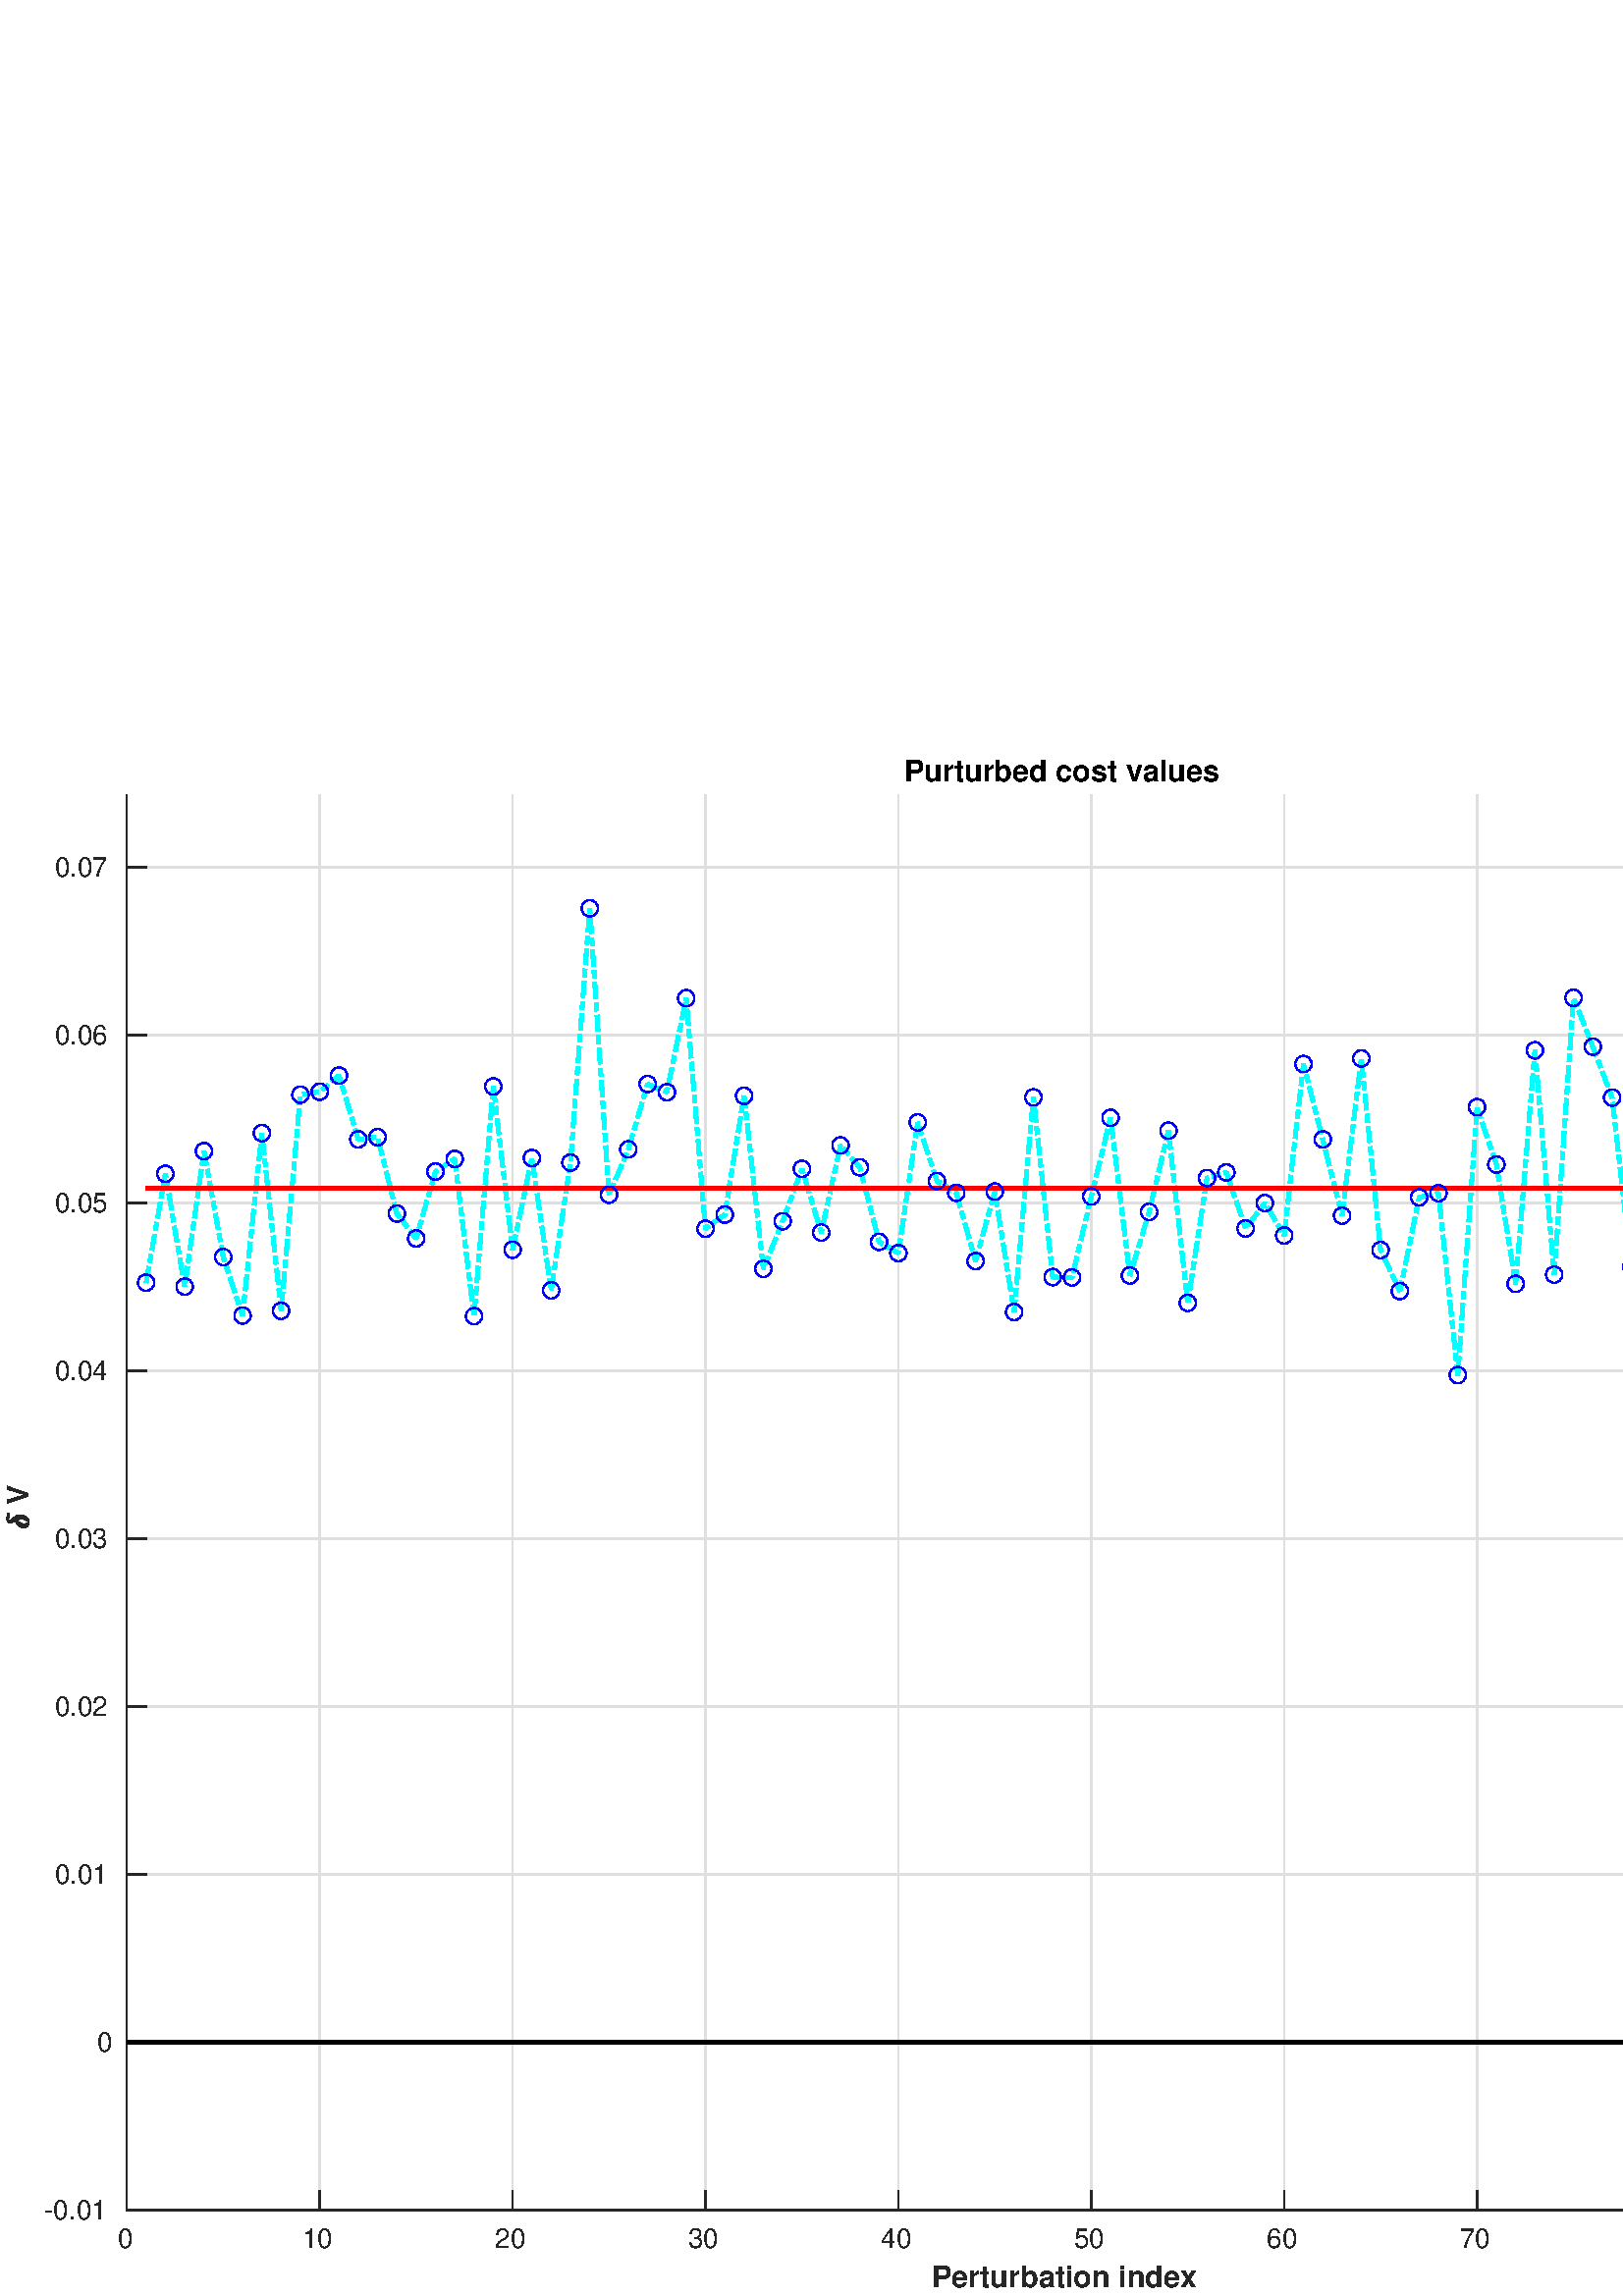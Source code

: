 %!PS-Adobe-3.0 EPSF-3.0
%%Pages: (atend)
%%BoundingBox:     0     0   764   567
%%LanguageLevel: 3
%%EndComments
%%BeginProlog
%%BeginResource: procset (Apache XML Graphics Std ProcSet) 1.2 0
%%Version: 1.2 0
%%Copyright: (Copyright 2001-2003,2010 The Apache Software Foundation. License terms: http://www.apache.org/licenses/LICENSE-2.0)
/bd{bind def}bind def
/ld{load def}bd
/GR/grestore ld
/GS/gsave ld
/RM/rmoveto ld
/C/curveto ld
/t/show ld
/L/lineto ld
/ML/setmiterlimit ld
/CT/concat ld
/f/fill ld
/N/newpath ld
/S/stroke ld
/CC/setcmykcolor ld
/A/ashow ld
/cp/closepath ld
/RC/setrgbcolor ld
/LJ/setlinejoin ld
/GC/setgray ld
/LW/setlinewidth ld
/M/moveto ld
/re {4 2 roll M
1 index 0 rlineto
0 exch rlineto
neg 0 rlineto
cp } bd
/_ctm matrix def
/_tm matrix def
/BT { _ctm currentmatrix pop matrix _tm copy pop 0 0 moveto } bd
/ET { _ctm setmatrix } bd
/iTm { _ctm setmatrix _tm concat } bd
/Tm { _tm astore pop iTm 0 0 moveto } bd
/ux 0.0 def
/uy 0.0 def
/F {
  /Tp exch def
  /Tf exch def
  Tf findfont Tp scalefont setfont
  /cf Tf def  /cs Tp def
} bd
/ULS {currentpoint /uy exch def /ux exch def} bd
/ULE {
  /Tcx currentpoint pop def
  gsave
  newpath
  cf findfont cs scalefont dup
  /FontMatrix get 0 get /Ts exch def /FontInfo get dup
  /UnderlinePosition get Ts mul /To exch def
  /UnderlineThickness get Ts mul /Tt exch def
  ux uy To add moveto  Tcx uy To add lineto
  Tt setlinewidth stroke
  grestore
} bd
/OLE {
  /Tcx currentpoint pop def
  gsave
  newpath
  cf findfont cs scalefont dup
  /FontMatrix get 0 get /Ts exch def /FontInfo get dup
  /UnderlinePosition get Ts mul /To exch def
  /UnderlineThickness get Ts mul /Tt exch def
  ux uy To add cs add moveto Tcx uy To add cs add lineto
  Tt setlinewidth stroke
  grestore
} bd
/SOE {
  /Tcx currentpoint pop def
  gsave
  newpath
  cf findfont cs scalefont dup
  /FontMatrix get 0 get /Ts exch def /FontInfo get dup
  /UnderlinePosition get Ts mul /To exch def
  /UnderlineThickness get Ts mul /Tt exch def
  ux uy To add cs 10 mul 26 idiv add moveto Tcx uy To add cs 10 mul 26 idiv add lineto
  Tt setlinewidth stroke
  grestore
} bd
/QT {
/Y22 exch store
/X22 exch store
/Y21 exch store
/X21 exch store
currentpoint
/Y21 load 2 mul add 3 div exch
/X21 load 2 mul add 3 div exch
/X21 load 2 mul /X22 load add 3 div
/Y21 load 2 mul /Y22 load add 3 div
/X22 load /Y22 load curveto
} bd
/SSPD {
dup length /d exch dict def
{
/v exch def
/k exch def
currentpagedevice k known {
/cpdv currentpagedevice k get def
v cpdv ne {
/upd false def
/nullv v type /nulltype eq def
/nullcpdv cpdv type /nulltype eq def
nullv nullcpdv or
{
/upd true def
} {
/sametype v type cpdv type eq def
sametype {
v type /arraytype eq {
/vlen v length def
/cpdvlen cpdv length def
vlen cpdvlen eq {
0 1 vlen 1 sub {
/i exch def
/obj v i get def
/cpdobj cpdv i get def
obj cpdobj ne {
/upd true def
exit
} if
} for
} {
/upd true def
} ifelse
} {
v type /dicttype eq {
v {
/dv exch def
/dk exch def
/cpddv cpdv dk get def
dv cpddv ne {
/upd true def
exit
} if
} forall
} {
/upd true def
} ifelse
} ifelse
} if
} ifelse
upd true eq {
d k v put
} if
} if
} if
} forall
d length 0 gt {
d setpagedevice
} if
} bd
/RE { % /NewFontName [NewEncodingArray] /FontName RE -
  findfont dup length dict begin
  {
    1 index /FID ne
    {def} {pop pop} ifelse
  } forall
  /Encoding exch def
  /FontName 1 index def
  currentdict definefont pop
  end
} bind def
%%EndResource
%%BeginResource: procset (Apache XML Graphics EPS ProcSet) 1.0 0
%%Version: 1.0 0
%%Copyright: (Copyright 2002-2003 The Apache Software Foundation. License terms: http://www.apache.org/licenses/LICENSE-2.0)
/BeginEPSF { %def
/b4_Inc_state save def         % Save state for cleanup
/dict_count countdictstack def % Count objects on dict stack
/op_count count 1 sub def      % Count objects on operand stack
userdict begin                 % Push userdict on dict stack
/showpage { } def              % Redefine showpage, { } = null proc
0 setgray 0 setlinecap         % Prepare graphics state
1 setlinewidth 0 setlinejoin
10 setmiterlimit [ ] 0 setdash newpath
/languagelevel where           % If level not equal to 1 then
{pop languagelevel             % set strokeadjust and
1 ne                           % overprint to their defaults.
{false setstrokeadjust false setoverprint
} if
} if
} bd
/EndEPSF { %def
count op_count sub {pop} repeat            % Clean up stacks
countdictstack dict_count sub {end} repeat
b4_Inc_state restore
} bd
%%EndResource
%FOPBeginFontDict
%%IncludeResource: font Courier-Oblique
%%IncludeResource: font Courier-BoldOblique
%%IncludeResource: font Courier-Bold
%%IncludeResource: font ZapfDingbats
%%IncludeResource: font Symbol
%%IncludeResource: font Helvetica
%%IncludeResource: font Helvetica-Oblique
%%IncludeResource: font Helvetica-Bold
%%IncludeResource: font Helvetica-BoldOblique
%%IncludeResource: font Times-Roman
%%IncludeResource: font Times-Italic
%%IncludeResource: font Times-Bold
%%IncludeResource: font Times-BoldItalic
%%IncludeResource: font Courier
%FOPEndFontDict
%%BeginResource: encoding WinAnsiEncoding
/WinAnsiEncoding [
/.notdef /.notdef /.notdef /.notdef /.notdef
/.notdef /.notdef /.notdef /.notdef /.notdef
/.notdef /.notdef /.notdef /.notdef /.notdef
/.notdef /.notdef /.notdef /.notdef /.notdef
/.notdef /.notdef /.notdef /.notdef /.notdef
/.notdef /.notdef /.notdef /.notdef /.notdef
/.notdef /.notdef /space /exclam /quotedbl
/numbersign /dollar /percent /ampersand /quotesingle
/parenleft /parenright /asterisk /plus /comma
/hyphen /period /slash /zero /one
/two /three /four /five /six
/seven /eight /nine /colon /semicolon
/less /equal /greater /question /at
/A /B /C /D /E
/F /G /H /I /J
/K /L /M /N /O
/P /Q /R /S /T
/U /V /W /X /Y
/Z /bracketleft /backslash /bracketright /asciicircum
/underscore /quoteleft /a /b /c
/d /e /f /g /h
/i /j /k /l /m
/n /o /p /q /r
/s /t /u /v /w
/x /y /z /braceleft /bar
/braceright /asciitilde /bullet /Euro /bullet
/quotesinglbase /florin /quotedblbase /ellipsis /dagger
/daggerdbl /circumflex /perthousand /Scaron /guilsinglleft
/OE /bullet /Zcaron /bullet /bullet
/quoteleft /quoteright /quotedblleft /quotedblright /bullet
/endash /emdash /asciitilde /trademark /scaron
/guilsinglright /oe /bullet /zcaron /Ydieresis
/space /exclamdown /cent /sterling /currency
/yen /brokenbar /section /dieresis /copyright
/ordfeminine /guillemotleft /logicalnot /sfthyphen /registered
/macron /degree /plusminus /twosuperior /threesuperior
/acute /mu /paragraph /middot /cedilla
/onesuperior /ordmasculine /guillemotright /onequarter /onehalf
/threequarters /questiondown /Agrave /Aacute /Acircumflex
/Atilde /Adieresis /Aring /AE /Ccedilla
/Egrave /Eacute /Ecircumflex /Edieresis /Igrave
/Iacute /Icircumflex /Idieresis /Eth /Ntilde
/Ograve /Oacute /Ocircumflex /Otilde /Odieresis
/multiply /Oslash /Ugrave /Uacute /Ucircumflex
/Udieresis /Yacute /Thorn /germandbls /agrave
/aacute /acircumflex /atilde /adieresis /aring
/ae /ccedilla /egrave /eacute /ecircumflex
/edieresis /igrave /iacute /icircumflex /idieresis
/eth /ntilde /ograve /oacute /ocircumflex
/otilde /odieresis /divide /oslash /ugrave
/uacute /ucircumflex /udieresis /yacute /thorn
/ydieresis
] def
%%EndResource
%FOPBeginFontReencode
/Courier-Oblique findfont
dup length dict begin
  {1 index /FID ne {def} {pop pop} ifelse} forall
  /Encoding WinAnsiEncoding def
  currentdict
end
/Courier-Oblique exch definefont pop
/Courier-BoldOblique findfont
dup length dict begin
  {1 index /FID ne {def} {pop pop} ifelse} forall
  /Encoding WinAnsiEncoding def
  currentdict
end
/Courier-BoldOblique exch definefont pop
/Courier-Bold findfont
dup length dict begin
  {1 index /FID ne {def} {pop pop} ifelse} forall
  /Encoding WinAnsiEncoding def
  currentdict
end
/Courier-Bold exch definefont pop
/Helvetica findfont
dup length dict begin
  {1 index /FID ne {def} {pop pop} ifelse} forall
  /Encoding WinAnsiEncoding def
  currentdict
end
/Helvetica exch definefont pop
/Helvetica-Oblique findfont
dup length dict begin
  {1 index /FID ne {def} {pop pop} ifelse} forall
  /Encoding WinAnsiEncoding def
  currentdict
end
/Helvetica-Oblique exch definefont pop
/Helvetica-Bold findfont
dup length dict begin
  {1 index /FID ne {def} {pop pop} ifelse} forall
  /Encoding WinAnsiEncoding def
  currentdict
end
/Helvetica-Bold exch definefont pop
/Helvetica-BoldOblique findfont
dup length dict begin
  {1 index /FID ne {def} {pop pop} ifelse} forall
  /Encoding WinAnsiEncoding def
  currentdict
end
/Helvetica-BoldOblique exch definefont pop
/Times-Roman findfont
dup length dict begin
  {1 index /FID ne {def} {pop pop} ifelse} forall
  /Encoding WinAnsiEncoding def
  currentdict
end
/Times-Roman exch definefont pop
/Times-Italic findfont
dup length dict begin
  {1 index /FID ne {def} {pop pop} ifelse} forall
  /Encoding WinAnsiEncoding def
  currentdict
end
/Times-Italic exch definefont pop
/Times-Bold findfont
dup length dict begin
  {1 index /FID ne {def} {pop pop} ifelse} forall
  /Encoding WinAnsiEncoding def
  currentdict
end
/Times-Bold exch definefont pop
/Times-BoldItalic findfont
dup length dict begin
  {1 index /FID ne {def} {pop pop} ifelse} forall
  /Encoding WinAnsiEncoding def
  currentdict
end
/Times-BoldItalic exch definefont pop
/Courier findfont
dup length dict begin
  {1 index /FID ne {def} {pop pop} ifelse} forall
  /Encoding WinAnsiEncoding def
  currentdict
end
/Courier exch definefont pop
%FOPEndFontReencode
%%EndProlog
%%Page: 1 1
%%PageBoundingBox: 0 0 764 567
%%BeginPageSetup
[1 0 0 -1 0 567] CT
%%EndPageSetup
GS
[0.75 0 0 0.75 0 0] CT
1 GC
N
0 0 1018 756 re
f
GR
GS
[0.75 0 0 0.75 0 0] CT
1 GC
N
0 0 1018 756 re
f
GR
GS
[0.75 0 0 0.75 0 0] CT
1 GC
N
62 714 M
1005 714 L
1005 22 L
62 22 L
cp
f
GR
GS
[0.75 0 0 0.75 0 0] CT
0.873 GC
1 LJ
0.667 LW
N
62 714 M
62 22 L
S
GR
GS
[0.75 0 0 0.75 0 0] CT
0.873 GC
1 LJ
0.667 LW
N
156.3 714 M
156.3 22 L
S
GR
GS
[0.75 0 0 0.75 0 0] CT
0.873 GC
1 LJ
0.667 LW
N
250.6 714 M
250.6 22 L
S
GR
GS
[0.75 0 0 0.75 0 0] CT
0.873 GC
1 LJ
0.667 LW
N
344.9 714 M
344.9 22 L
S
GR
GS
[0.75 0 0 0.75 0 0] CT
0.873 GC
1 LJ
0.667 LW
N
439.2 714 M
439.2 22 L
S
GR
GS
[0.75 0 0 0.75 0 0] CT
0.873 GC
1 LJ
0.667 LW
N
533.5 714 M
533.5 22 L
S
GR
GS
[0.75 0 0 0.75 0 0] CT
0.873 GC
1 LJ
0.667 LW
N
627.8 714 M
627.8 22 L
S
GR
GS
[0.75 0 0 0.75 0 0] CT
0.873 GC
1 LJ
0.667 LW
N
722.1 714 M
722.1 22 L
S
GR
GS
[0.75 0 0 0.75 0 0] CT
0.873 GC
1 LJ
0.667 LW
N
816.4 714 M
816.4 22 L
S
GR
GS
[0.75 0 0 0.75 0 0] CT
0.873 GC
1 LJ
0.667 LW
N
910.7 714 M
910.7 22 L
S
GR
GS
[0.75 0 0 0.75 0 0] CT
0.873 GC
1 LJ
0.667 LW
N
1005 714 M
1005 22 L
S
GR
GS
[0.75 0 0 0.75 0 0] CT
0.873 GC
1 LJ
0.667 LW
N
1005 714 M
62 714 L
S
GR
GS
[0.75 0 0 0.75 0 0] CT
0.873 GC
1 LJ
0.667 LW
N
1005 631.915 M
62 631.915 L
S
GR
GS
[0.75 0 0 0.75 0 0] CT
0.873 GC
1 LJ
0.667 LW
N
1005 549.829 M
62 549.829 L
S
GR
GS
[0.75 0 0 0.75 0 0] CT
0.873 GC
1 LJ
0.667 LW
N
1005 467.744 M
62 467.744 L
S
GR
GS
[0.75 0 0 0.75 0 0] CT
0.873 GC
1 LJ
0.667 LW
N
1005 385.658 M
62 385.658 L
S
GR
GS
[0.75 0 0 0.75 0 0] CT
0.873 GC
1 LJ
0.667 LW
N
1005 303.573 M
62 303.573 L
S
GR
GS
[0.75 0 0 0.75 0 0] CT
0.873 GC
1 LJ
0.667 LW
N
1005 221.488 M
62 221.488 L
S
GR
GS
[0.75 0 0 0.75 0 0] CT
0.873 GC
1 LJ
0.667 LW
N
1005 139.402 M
62 139.402 L
S
GR
GS
[0.75 0 0 0.75 0 0] CT
0.873 GC
1 LJ
0.667 LW
N
1005 57.317 M
62 57.317 L
S
GR
GS
[0.75 0 0 0.75 0 0] CT
0.149 GC
2 setlinecap
1 LJ
0.667 LW
N
62 714 M
1005 714 L
S
GR
GS
[0.75 0 0 0.75 0 0] CT
0.149 GC
2 setlinecap
1 LJ
0.667 LW
N
62 714 M
62 704.57 L
S
GR
GS
[0.75 0 0 0.75 0 0] CT
0.149 GC
2 setlinecap
1 LJ
0.667 LW
N
156.3 714 M
156.3 704.57 L
S
GR
GS
[0.75 0 0 0.75 0 0] CT
0.149 GC
2 setlinecap
1 LJ
0.667 LW
N
250.6 714 M
250.6 704.57 L
S
GR
GS
[0.75 0 0 0.75 0 0] CT
0.149 GC
2 setlinecap
1 LJ
0.667 LW
N
344.9 714 M
344.9 704.57 L
S
GR
GS
[0.75 0 0 0.75 0 0] CT
0.149 GC
2 setlinecap
1 LJ
0.667 LW
N
439.2 714 M
439.2 704.57 L
S
GR
GS
[0.75 0 0 0.75 0 0] CT
0.149 GC
2 setlinecap
1 LJ
0.667 LW
N
533.5 714 M
533.5 704.57 L
S
GR
GS
[0.75 0 0 0.75 0 0] CT
0.149 GC
2 setlinecap
1 LJ
0.667 LW
N
627.8 714 M
627.8 704.57 L
S
GR
GS
[0.75 0 0 0.75 0 0] CT
0.149 GC
2 setlinecap
1 LJ
0.667 LW
N
722.1 714 M
722.1 704.57 L
S
GR
GS
[0.75 0 0 0.75 0 0] CT
0.149 GC
2 setlinecap
1 LJ
0.667 LW
N
816.4 714 M
816.4 704.57 L
S
GR
GS
[0.75 0 0 0.75 0 0] CT
0.149 GC
2 setlinecap
1 LJ
0.667 LW
N
910.7 714 M
910.7 704.57 L
S
GR
GS
[0.75 0 0 0.75 0 0] CT
0.149 GC
2 setlinecap
1 LJ
0.667 LW
N
1005 714 M
1005 704.57 L
S
GR
GS
[0.75 0 0 0.75 46.5 539.5] CT
0.149 GC
/Helvetica 13.333 F
GS
[1 0 0 1 0 0] CT
-4.5 13 moveto 
1 -1 scale
(0) t 
GR
GR
GS
[0.75 0 0 0.75 117.225 539.5] CT
0.149 GC
/Helvetica 13.333 F
GS
[1 0 0 1 0 0] CT
-8.5 13 moveto 
1 -1 scale
(10) t 
GR
GR
GS
[0.75 0 0 0.75 187.95 539.5] CT
0.149 GC
/Helvetica 13.333 F
GS
[1 0 0 1 0 0] CT
-8.5 13 moveto 
1 -1 scale
(20) t 
GR
GR
GS
[0.75 0 0 0.75 258.675 539.5] CT
0.149 GC
/Helvetica 13.333 F
GS
[1 0 0 1 0 0] CT
-8.5 13 moveto 
1 -1 scale
(30) t 
GR
GR
GS
[0.75 0 0 0.75 329.4 539.5] CT
0.149 GC
/Helvetica 13.333 F
GS
[1 0 0 1 0 0] CT
-8.5 13 moveto 
1 -1 scale
(40) t 
GR
GR
GS
[0.75 0 0 0.75 400.125 539.5] CT
0.149 GC
/Helvetica 13.333 F
GS
[1 0 0 1 0 0] CT
-8.5 13 moveto 
1 -1 scale
(50) t 
GR
GR
GS
[0.75 0 0 0.75 470.85 539.5] CT
0.149 GC
/Helvetica 13.333 F
GS
[1 0 0 1 0 0] CT
-8.5 13 moveto 
1 -1 scale
(60) t 
GR
GR
GS
[0.75 0 0 0.75 541.575 539.5] CT
0.149 GC
/Helvetica 13.333 F
GS
[1 0 0 1 0 0] CT
-8.5 13 moveto 
1 -1 scale
(70) t 
GR
GR
GS
[0.75 0 0 0.75 612.3 539.5] CT
0.149 GC
/Helvetica 13.333 F
GS
[1 0 0 1 0 0] CT
-8.5 13 moveto 
1 -1 scale
(80) t 
GR
GR
GS
[0.75 0 0 0.75 683.025 539.5] CT
0.149 GC
/Helvetica 13.333 F
GS
[1 0 0 1 0 0] CT
-8.5 13 moveto 
1 -1 scale
(90) t 
GR
GR
GS
[0.75 0 0 0.75 753.75 539.5] CT
0.149 GC
/Helvetica 13.333 F
GS
[1 0 0 1 0 0] CT
-13 13 moveto 
1 -1 scale
(100) t 
GR
GR
GS
[0.75 0 0 0.75 400.125 553.25] CT
0.149 GC
/Helvetica-Bold 14.667 F
GS
[1 0 0 1 0 0] CT
-78 14 moveto 
1 -1 scale
(Perturbation index) t 
GR
GR
GS
[0.75 0 0 0.75 0 0] CT
0.149 GC
2 setlinecap
1 LJ
0.667 LW
N
62 714 M
62 22 L
S
GR
GS
[0.75 0 0 0.75 0 0] CT
0.149 GC
2 setlinecap
1 LJ
0.667 LW
N
62 714 M
71.43 714 L
S
GR
GS
[0.75 0 0 0.75 0 0] CT
0.149 GC
2 setlinecap
1 LJ
0.667 LW
N
62 631.915 M
71.43 631.915 L
S
GR
GS
[0.75 0 0 0.75 0 0] CT
0.149 GC
2 setlinecap
1 LJ
0.667 LW
N
62 549.829 M
71.43 549.829 L
S
GR
GS
[0.75 0 0 0.75 0 0] CT
0.149 GC
2 setlinecap
1 LJ
0.667 LW
N
62 467.744 M
71.43 467.744 L
S
GR
GS
[0.75 0 0 0.75 0 0] CT
0.149 GC
2 setlinecap
1 LJ
0.667 LW
N
62 385.658 M
71.43 385.658 L
S
GR
GS
[0.75 0 0 0.75 0 0] CT
0.149 GC
2 setlinecap
1 LJ
0.667 LW
N
62 303.573 M
71.43 303.573 L
S
GR
GS
[0.75 0 0 0.75 0 0] CT
0.149 GC
2 setlinecap
1 LJ
0.667 LW
N
62 221.488 M
71.43 221.488 L
S
GR
GS
[0.75 0 0 0.75 0 0] CT
0.149 GC
2 setlinecap
1 LJ
0.667 LW
N
62 139.402 M
71.43 139.402 L
S
GR
GS
[0.75 0 0 0.75 0 0] CT
0.149 GC
2 setlinecap
1 LJ
0.667 LW
N
62 57.317 M
71.43 57.317 L
S
GR
GS
[0.75 0 0 0.75 42.5 535.5] CT
0.149 GC
/Helvetica 13.333 F
GS
[1 0 0 1 0 0] CT
-35 4.5 moveto 
1 -1 scale
(-0.01) t 
GR
GR
GS
[0.75 0 0 0.75 42.5 473.936] CT
0.149 GC
/Helvetica 13.333 F
GS
[1 0 0 1 0 0] CT
-9 4.5 moveto 
1 -1 scale
(0) t 
GR
GR
GS
[0.75 0 0 0.75 42.5 412.372] CT
0.149 GC
/Helvetica 13.333 F
GS
[1 0 0 1 0 0] CT
-30 4.5 moveto 
1 -1 scale
(0.01) t 
GR
GR
GS
[0.75 0 0 0.75 42.5 350.808] CT
0.149 GC
/Helvetica 13.333 F
GS
[1 0 0 1 0 0] CT
-30 4.5 moveto 
1 -1 scale
(0.02) t 
GR
GR
GS
[0.75 0 0 0.75 42.5 289.244] CT
0.149 GC
/Helvetica 13.333 F
GS
[1 0 0 1 0 0] CT
-30 4.5 moveto 
1 -1 scale
(0.03) t 
GR
GR
GS
[0.75 0 0 0.75 42.5 227.68] CT
0.149 GC
/Helvetica 13.333 F
GS
[1 0 0 1 0 0] CT
-30 4.5 moveto 
1 -1 scale
(0.04) t 
GR
GR
GS
[0.75 0 0 0.75 42.5 166.116] CT
0.149 GC
/Helvetica 13.333 F
GS
[1 0 0 1 0 0] CT
-30 4.5 moveto 
1 -1 scale
(0.05) t 
GR
GR
GS
[0.75 0 0 0.75 42.5 104.552] CT
0.149 GC
/Helvetica 13.333 F
GS
[1 0 0 1 0 0] CT
-30 4.5 moveto 
1 -1 scale
(0.06) t 
GR
GR
GS
[0.75 0 0 0.75 42.5 42.988] CT
0.149 GC
/Helvetica 13.333 F
GS
[1 0 0 1 0 0] CT
-30 4.5 moveto 
1 -1 scale
(0.07) t 
GR
GR
GS
[0 -0.75 0.75 0 10.5 285.75] CT
0.149 GC
N
3 0.234 M
2.484 0.234 2.039 0.039 QT
1.594 -0.156 1.258 -0.523 QT
0.922 -0.891 0.758 -1.344 QT
0.594 -1.797 0.594 -2.328 QT
0.594 -3.266 1.039 -4.148 QT
1.484 -5.031 2.25 -5.672 QT
3.016 -6.313 3.922 -6.547 QT
3.484 -7.359 3.25 -7.945 QT
3.016 -8.531 3.016 -9.141 QT
3.016 -9.609 3.227 -9.953 QT
3.438 -10.297 3.813 -10.492 QT
4.188 -10.688 4.656 -10.688 QT
6.094 -10.688 7.422 -10.391 QT
7.766 -10.313 7.766 -9.984 QT
7.766 -9.734 7.586 -9.531 QT
7.406 -9.328 6.156 -9.328 QT
5.969 -9.328 5.82 -9.414 QT
5.672 -9.5 5.359 -9.711 QT
5.047 -9.922 4.797 -10.039 QT
4.547 -10.156 4.281 -10.156 QT
4.281 -10.156 4.344 -9.969 QT
4.406 -9.781 4.406 -9.484 QT
4.406 -9 4.867 -8.383 QT
5.328 -7.766 6.094 -6.797 QT
6.984 -5.672 6.984 -4.313 QT
6.984 -3.641 6.789 -2.852 QT
6.594 -2.063 6.227 -1.367 QT
5.859 -0.672 5.281 -0.219 QT
4.703 0.234 3 0.234 QT
cp
3.344 -0.188 M
3.625 -0.188 4.039 -0.797 QT
4.453 -1.406 4.672 -2.242 QT
4.891 -3.078 4.891 -3.641 QT
4.891 -4.766 4.234 -5.922 QT
4.234 -5.922 3.703 -5.234 QT
3.172 -4.547 2.883 -3.625 QT
2.594 -2.703 2.594 -1.891 QT
2.594 -1.172 2.969 -0.68 QT
3.344 -0.188 3.344 -0.188 QT
cp
f
GR
GS
[0 -0.75 0.75 0 10.5 279.75] CT
0.149 GC
/Helvetica-Bold 14.667 F
GS
[1 0 0 1 0 0] CT
0 0 moveto 
1 -1 scale
( V) t 
GR
GR
GS
[0.75 0 0 0.75 400.125 14.438] CT
/Helvetica-Bold 14.667 F
GS
[1 0 0 1 0 0] CT
-91.5 -4 moveto 
1 -1 scale
(Purturbed cost values) t 
GR
GR
GS
[0.75 0 0 0.75 0 0] CT
0 1 1 RC
[8 2 4 2] 0 setdash
2 LJ
2 LW
N
71.43 260.488 M
80.86 207.232 L
90.29 262.421 L
99.72 196.152 L
109.15 247.973 L
118.58 276.563 L
128.01 187.378 L
137.44 274.27 L
146.87 168.613 L
156.3 167.133 L
165.73 159.228 L
175.16 190.404 L
184.59 189.332 L
194.02 226.705 L
203.45 238.846 L
212.88 206.185 L
222.31 199.976 L
231.74 276.86 L
241.17 164.553 L
250.6 244.376 L
260.03 199.564 L
269.46 264.267 L
278.89 201.766 L
288.32 77.447 L
297.75 217.488 L
307.18 195.332 L
316.61 163.372 L
326.04 167.364 L
335.47 121.378 L
344.9 234.108 L
354.33 227.208 L
363.76 169.127 L
373.19 253.741 L
382.62 230.422 L
392.05 204.842 L
401.48 235.981 L
410.91 193.376 L
420.34 204.081 L
429.77 240.556 L
439.2 246.066 L
448.63 182.128 L
458.06 210.784 L
467.49 216.589 L
476.92 249.918 L
486.35 215.966 L
495.78 274.848 L
505.21 169.86 L
514.64 257.749 L
524.07 257.959 L
533.5 218.378 L
542.93 179.879 L
552.36 257.025 L
561.79 225.886 L
571.22 186.207 L
580.65 270.413 L
590.08 209.32 L
599.51 206.577 L
608.94 234.003 L
618.37 221.557 L
627.8 237.419 L
637.23 153.578 L
646.66 190.428 L
656.09 227.738 L
665.52 150.844 L
674.95 244.548 L
684.38 264.614 L
693.81 218.77 L
703.24 216.743 L
712.67 305.683 L
722.1 174.663 L
731.53 202.732 L
740.96 261.065 L
750.39 146.874 L
759.82 256.573 L
769.25 121.191 L
778.68 145.106 L
788.11 170.033 L
797.54 252.793 L
806.97 279.679 L
816.4 220.913 L
825.83 211.233 L
835.26 164.006 L
844.69 207.3 L
854.12 188.001 L
863.55 216.788 L
872.98 270.915 L
882.41 208.63 L
891.84 235.117 L
901.27 247.216 L
910.7 212.069 L
920.13 184.079 L
929.56 220.725 L
938.99 194.333 L
948.42 254.927 L
957.85 278.24 L
967.28 248.008 L
976.71 206.931 L
986.14 168.974 L
995.57 225.278 L
1005 218.394 L
S
GR
GS
[0.75 0 0 0.75 0 0] CT
1 0 0 RC
1 LJ
2 LW
N
71.43 214.404 M
80.86 214.404 L
90.29 214.404 L
99.72 214.404 L
109.15 214.404 L
118.58 214.404 L
128.01 214.404 L
137.44 214.404 L
146.87 214.404 L
156.3 214.404 L
165.73 214.404 L
175.16 214.404 L
184.59 214.404 L
194.02 214.404 L
203.45 214.404 L
212.88 214.404 L
222.31 214.404 L
231.74 214.404 L
241.17 214.404 L
250.6 214.404 L
260.03 214.404 L
269.46 214.404 L
278.89 214.404 L
288.32 214.404 L
297.75 214.404 L
307.18 214.404 L
316.61 214.404 L
326.04 214.404 L
335.47 214.404 L
344.9 214.404 L
354.33 214.404 L
363.76 214.404 L
373.19 214.404 L
382.62 214.404 L
392.05 214.404 L
401.48 214.404 L
410.91 214.404 L
420.34 214.404 L
429.77 214.404 L
439.2 214.404 L
448.63 214.404 L
458.06 214.404 L
467.49 214.404 L
476.92 214.404 L
486.35 214.404 L
495.78 214.404 L
505.21 214.404 L
514.64 214.404 L
524.07 214.404 L
533.5 214.404 L
542.93 214.404 L
552.36 214.404 L
561.79 214.404 L
571.22 214.404 L
580.65 214.404 L
590.08 214.404 L
599.51 214.404 L
608.94 214.404 L
618.37 214.404 L
627.8 214.404 L
637.23 214.404 L
646.66 214.404 L
656.09 214.404 L
665.52 214.404 L
674.95 214.404 L
684.38 214.404 L
693.81 214.404 L
703.24 214.404 L
712.67 214.404 L
722.1 214.404 L
731.53 214.404 L
740.96 214.404 L
750.39 214.404 L
759.82 214.404 L
769.25 214.404 L
778.68 214.404 L
788.11 214.404 L
797.54 214.404 L
806.97 214.404 L
816.4 214.404 L
825.83 214.404 L
835.26 214.404 L
844.69 214.404 L
854.12 214.404 L
863.55 214.404 L
872.98 214.404 L
882.41 214.404 L
891.84 214.404 L
901.27 214.404 L
910.7 214.404 L
920.13 214.404 L
929.56 214.404 L
938.99 214.404 L
948.42 214.404 L
957.85 214.404 L
967.28 214.404 L
976.71 214.404 L
986.14 214.404 L
995.57 214.404 L
1005 214.404 L
S
GR
GS
[0.75 0 0 0.75 0 0] CT
1 0 0 RC
1 LJ
2 LW
N
71.43 214.404 M
80.86 214.404 L
90.29 214.404 L
99.72 214.404 L
109.15 214.404 L
118.58 214.404 L
128.01 214.404 L
137.44 214.404 L
146.87 214.404 L
156.3 214.404 L
165.73 214.404 L
175.16 214.404 L
184.59 214.404 L
194.02 214.404 L
203.45 214.404 L
212.88 214.404 L
222.31 214.404 L
231.74 214.404 L
241.17 214.404 L
250.6 214.404 L
260.03 214.404 L
269.46 214.404 L
278.89 214.404 L
288.32 214.404 L
297.75 214.404 L
307.18 214.404 L
316.61 214.404 L
326.04 214.404 L
335.47 214.404 L
344.9 214.404 L
354.33 214.404 L
363.76 214.404 L
373.19 214.404 L
382.62 214.404 L
392.05 214.404 L
401.48 214.404 L
410.91 214.404 L
420.34 214.404 L
429.77 214.404 L
439.2 214.404 L
448.63 214.404 L
458.06 214.404 L
467.49 214.404 L
476.92 214.404 L
486.35 214.404 L
495.78 214.404 L
505.21 214.404 L
514.64 214.404 L
524.07 214.404 L
533.5 214.404 L
542.93 214.404 L
552.36 214.404 L
561.79 214.404 L
571.22 214.404 L
580.65 214.404 L
590.08 214.404 L
599.51 214.404 L
608.94 214.404 L
618.37 214.404 L
627.8 214.404 L
637.23 214.404 L
646.66 214.404 L
656.09 214.404 L
665.52 214.404 L
674.95 214.404 L
684.38 214.404 L
693.81 214.404 L
703.24 214.404 L
712.67 214.404 L
722.1 214.404 L
731.53 214.404 L
740.96 214.404 L
750.39 214.404 L
759.82 214.404 L
769.25 214.404 L
778.68 214.404 L
788.11 214.404 L
797.54 214.404 L
806.97 214.404 L
816.4 214.404 L
825.83 214.404 L
835.26 214.404 L
844.69 214.404 L
854.12 214.404 L
863.55 214.404 L
872.98 214.404 L
882.41 214.404 L
891.84 214.404 L
901.27 214.404 L
910.7 214.404 L
920.13 214.404 L
929.56 214.404 L
938.99 214.404 L
948.42 214.404 L
957.85 214.404 L
967.28 214.404 L
976.71 214.404 L
986.14 214.404 L
995.57 214.404 L
1005 214.404 L
S
GR
GS
[0.75 0 0 0.75 0 0] CT
1 0 0 RC
1 LJ
2 LW
N
71.43 214.404 M
80.86 214.404 L
90.29 214.404 L
99.72 214.404 L
109.15 214.404 L
118.58 214.404 L
128.01 214.404 L
137.44 214.404 L
146.87 214.404 L
156.3 214.404 L
165.73 214.404 L
175.16 214.404 L
184.59 214.404 L
194.02 214.404 L
203.45 214.404 L
212.88 214.404 L
222.31 214.404 L
231.74 214.404 L
241.17 214.404 L
250.6 214.404 L
260.03 214.404 L
269.46 214.404 L
278.89 214.404 L
288.32 214.404 L
297.75 214.404 L
307.18 214.404 L
316.61 214.404 L
326.04 214.404 L
335.47 214.404 L
344.9 214.404 L
354.33 214.404 L
363.76 214.404 L
373.19 214.404 L
382.62 214.404 L
392.05 214.404 L
401.48 214.404 L
410.91 214.404 L
420.34 214.404 L
429.77 214.404 L
439.2 214.404 L
448.63 214.404 L
458.06 214.404 L
467.49 214.404 L
476.92 214.404 L
486.35 214.404 L
495.78 214.404 L
505.21 214.404 L
514.64 214.404 L
524.07 214.404 L
533.5 214.404 L
542.93 214.404 L
552.36 214.404 L
561.79 214.404 L
571.22 214.404 L
580.65 214.404 L
590.08 214.404 L
599.51 214.404 L
608.94 214.404 L
618.37 214.404 L
627.8 214.404 L
637.23 214.404 L
646.66 214.404 L
656.09 214.404 L
665.52 214.404 L
674.95 214.404 L
684.38 214.404 L
693.81 214.404 L
703.24 214.404 L
712.67 214.404 L
722.1 214.404 L
731.53 214.404 L
740.96 214.404 L
750.39 214.404 L
759.82 214.404 L
769.25 214.404 L
778.68 214.404 L
788.11 214.404 L
797.54 214.404 L
806.97 214.404 L
816.4 214.404 L
825.83 214.404 L
835.26 214.404 L
844.69 214.404 L
854.12 214.404 L
863.55 214.404 L
872.98 214.404 L
882.41 214.404 L
891.84 214.404 L
901.27 214.404 L
910.7 214.404 L
920.13 214.404 L
929.56 214.404 L
938.99 214.404 L
948.42 214.404 L
957.85 214.404 L
967.28 214.404 L
976.71 214.404 L
986.14 214.404 L
995.57 214.404 L
1005 214.404 L
S
GR
GS
[0.75 0 0 0.75 0 0] CT
1 0 0 RC
1 LJ
2 LW
N
71.43 214.404 M
80.86 214.404 L
90.29 214.404 L
99.72 214.404 L
109.15 214.404 L
118.58 214.404 L
128.01 214.404 L
137.44 214.404 L
146.87 214.404 L
156.3 214.404 L
165.73 214.404 L
175.16 214.404 L
184.59 214.404 L
194.02 214.404 L
203.45 214.404 L
212.88 214.404 L
222.31 214.404 L
231.74 214.404 L
241.17 214.404 L
250.6 214.404 L
260.03 214.404 L
269.46 214.404 L
278.89 214.404 L
288.32 214.404 L
297.75 214.404 L
307.18 214.404 L
316.61 214.404 L
326.04 214.404 L
335.47 214.404 L
344.9 214.404 L
354.33 214.404 L
363.76 214.404 L
373.19 214.404 L
382.62 214.404 L
392.05 214.404 L
401.48 214.404 L
410.91 214.404 L
420.34 214.404 L
429.77 214.404 L
439.2 214.404 L
448.63 214.404 L
458.06 214.404 L
467.49 214.404 L
476.92 214.404 L
486.35 214.404 L
495.78 214.404 L
505.21 214.404 L
514.64 214.404 L
524.07 214.404 L
533.5 214.404 L
542.93 214.404 L
552.36 214.404 L
561.79 214.404 L
571.22 214.404 L
580.65 214.404 L
590.08 214.404 L
599.51 214.404 L
608.94 214.404 L
618.37 214.404 L
627.8 214.404 L
637.23 214.404 L
646.66 214.404 L
656.09 214.404 L
665.52 214.404 L
674.95 214.404 L
684.38 214.404 L
693.81 214.404 L
703.24 214.404 L
712.67 214.404 L
722.1 214.404 L
731.53 214.404 L
740.96 214.404 L
750.39 214.404 L
759.82 214.404 L
769.25 214.404 L
778.68 214.404 L
788.11 214.404 L
797.54 214.404 L
806.97 214.404 L
816.4 214.404 L
825.83 214.404 L
835.26 214.404 L
844.69 214.404 L
854.12 214.404 L
863.55 214.404 L
872.98 214.404 L
882.41 214.404 L
891.84 214.404 L
901.27 214.404 L
910.7 214.404 L
920.13 214.404 L
929.56 214.404 L
938.99 214.404 L
948.42 214.404 L
957.85 214.404 L
967.28 214.404 L
976.71 214.404 L
986.14 214.404 L
995.57 214.404 L
1005 214.404 L
S
GR
GS
[0.75 0 0 0.75 0 0] CT
1 0 0 RC
1 LJ
2 LW
N
71.43 214.404 M
80.86 214.404 L
90.29 214.404 L
99.72 214.404 L
109.15 214.404 L
118.58 214.404 L
128.01 214.404 L
137.44 214.404 L
146.87 214.404 L
156.3 214.404 L
165.73 214.404 L
175.16 214.404 L
184.59 214.404 L
194.02 214.404 L
203.45 214.404 L
212.88 214.404 L
222.31 214.404 L
231.74 214.404 L
241.17 214.404 L
250.6 214.404 L
260.03 214.404 L
269.46 214.404 L
278.89 214.404 L
288.32 214.404 L
297.75 214.404 L
307.18 214.404 L
316.61 214.404 L
326.04 214.404 L
335.47 214.404 L
344.9 214.404 L
354.33 214.404 L
363.76 214.404 L
373.19 214.404 L
382.62 214.404 L
392.05 214.404 L
401.48 214.404 L
410.91 214.404 L
420.34 214.404 L
429.77 214.404 L
439.2 214.404 L
448.63 214.404 L
458.06 214.404 L
467.49 214.404 L
476.92 214.404 L
486.35 214.404 L
495.78 214.404 L
505.21 214.404 L
514.64 214.404 L
524.07 214.404 L
533.5 214.404 L
542.93 214.404 L
552.36 214.404 L
561.79 214.404 L
571.22 214.404 L
580.65 214.404 L
590.08 214.404 L
599.51 214.404 L
608.94 214.404 L
618.37 214.404 L
627.8 214.404 L
637.23 214.404 L
646.66 214.404 L
656.09 214.404 L
665.52 214.404 L
674.95 214.404 L
684.38 214.404 L
693.81 214.404 L
703.24 214.404 L
712.67 214.404 L
722.1 214.404 L
731.53 214.404 L
740.96 214.404 L
750.39 214.404 L
759.82 214.404 L
769.25 214.404 L
778.68 214.404 L
788.11 214.404 L
797.54 214.404 L
806.97 214.404 L
816.4 214.404 L
825.83 214.404 L
835.26 214.404 L
844.69 214.404 L
854.12 214.404 L
863.55 214.404 L
872.98 214.404 L
882.41 214.404 L
891.84 214.404 L
901.27 214.404 L
910.7 214.404 L
920.13 214.404 L
929.56 214.404 L
938.99 214.404 L
948.42 214.404 L
957.85 214.404 L
967.28 214.404 L
976.71 214.404 L
986.14 214.404 L
995.57 214.404 L
1005 214.404 L
S
GR
GS
[0.75 0 0 0.75 0 0] CT
1 0 0 RC
1 LJ
2 LW
N
71.43 214.404 M
80.86 214.404 L
90.29 214.404 L
99.72 214.404 L
109.15 214.404 L
118.58 214.404 L
128.01 214.404 L
137.44 214.404 L
146.87 214.404 L
156.3 214.404 L
165.73 214.404 L
175.16 214.404 L
184.59 214.404 L
194.02 214.404 L
203.45 214.404 L
212.88 214.404 L
222.31 214.404 L
231.74 214.404 L
241.17 214.404 L
250.6 214.404 L
260.03 214.404 L
269.46 214.404 L
278.89 214.404 L
288.32 214.404 L
297.75 214.404 L
307.18 214.404 L
316.61 214.404 L
326.04 214.404 L
335.47 214.404 L
344.9 214.404 L
354.33 214.404 L
363.76 214.404 L
373.19 214.404 L
382.62 214.404 L
392.05 214.404 L
401.48 214.404 L
410.91 214.404 L
420.34 214.404 L
429.77 214.404 L
439.2 214.404 L
448.63 214.404 L
458.06 214.404 L
467.49 214.404 L
476.92 214.404 L
486.35 214.404 L
495.78 214.404 L
505.21 214.404 L
514.64 214.404 L
524.07 214.404 L
533.5 214.404 L
542.93 214.404 L
552.36 214.404 L
561.79 214.404 L
571.22 214.404 L
580.65 214.404 L
590.08 214.404 L
599.51 214.404 L
608.94 214.404 L
618.37 214.404 L
627.8 214.404 L
637.23 214.404 L
646.66 214.404 L
656.09 214.404 L
665.52 214.404 L
674.95 214.404 L
684.38 214.404 L
693.81 214.404 L
703.24 214.404 L
712.67 214.404 L
722.1 214.404 L
731.53 214.404 L
740.96 214.404 L
750.39 214.404 L
759.82 214.404 L
769.25 214.404 L
778.68 214.404 L
788.11 214.404 L
797.54 214.404 L
806.97 214.404 L
816.4 214.404 L
825.83 214.404 L
835.26 214.404 L
844.69 214.404 L
854.12 214.404 L
863.55 214.404 L
872.98 214.404 L
882.41 214.404 L
891.84 214.404 L
901.27 214.404 L
910.7 214.404 L
920.13 214.404 L
929.56 214.404 L
938.99 214.404 L
948.42 214.404 L
957.85 214.404 L
967.28 214.404 L
976.71 214.404 L
986.14 214.404 L
995.57 214.404 L
1005 214.404 L
S
GR
GS
[0.75 0 0 0.75 0 0] CT
1 0 0 RC
1 LJ
2 LW
N
71.43 214.404 M
80.86 214.404 L
90.29 214.404 L
99.72 214.404 L
109.15 214.404 L
118.58 214.404 L
128.01 214.404 L
137.44 214.404 L
146.87 214.404 L
156.3 214.404 L
165.73 214.404 L
175.16 214.404 L
184.59 214.404 L
194.02 214.404 L
203.45 214.404 L
212.88 214.404 L
222.31 214.404 L
231.74 214.404 L
241.17 214.404 L
250.6 214.404 L
260.03 214.404 L
269.46 214.404 L
278.89 214.404 L
288.32 214.404 L
297.75 214.404 L
307.18 214.404 L
316.61 214.404 L
326.04 214.404 L
335.47 214.404 L
344.9 214.404 L
354.33 214.404 L
363.76 214.404 L
373.19 214.404 L
382.62 214.404 L
392.05 214.404 L
401.48 214.404 L
410.91 214.404 L
420.34 214.404 L
429.77 214.404 L
439.2 214.404 L
448.63 214.404 L
458.06 214.404 L
467.49 214.404 L
476.92 214.404 L
486.35 214.404 L
495.78 214.404 L
505.21 214.404 L
514.64 214.404 L
524.07 214.404 L
533.5 214.404 L
542.93 214.404 L
552.36 214.404 L
561.79 214.404 L
571.22 214.404 L
580.65 214.404 L
590.08 214.404 L
599.51 214.404 L
608.94 214.404 L
618.37 214.404 L
627.8 214.404 L
637.23 214.404 L
646.66 214.404 L
656.09 214.404 L
665.52 214.404 L
674.95 214.404 L
684.38 214.404 L
693.81 214.404 L
703.24 214.404 L
712.67 214.404 L
722.1 214.404 L
731.53 214.404 L
740.96 214.404 L
750.39 214.404 L
759.82 214.404 L
769.25 214.404 L
778.68 214.404 L
788.11 214.404 L
797.54 214.404 L
806.97 214.404 L
816.4 214.404 L
825.83 214.404 L
835.26 214.404 L
844.69 214.404 L
854.12 214.404 L
863.55 214.404 L
872.98 214.404 L
882.41 214.404 L
891.84 214.404 L
901.27 214.404 L
910.7 214.404 L
920.13 214.404 L
929.56 214.404 L
938.99 214.404 L
948.42 214.404 L
957.85 214.404 L
967.28 214.404 L
976.71 214.404 L
986.14 214.404 L
995.57 214.404 L
1005 214.404 L
S
GR
GS
[0.75 0 0 0.75 0 0] CT
1 0 0 RC
1 LJ
2 LW
N
71.43 214.404 M
80.86 214.404 L
90.29 214.404 L
99.72 214.404 L
109.15 214.404 L
118.58 214.404 L
128.01 214.404 L
137.44 214.404 L
146.87 214.404 L
156.3 214.404 L
165.73 214.404 L
175.16 214.404 L
184.59 214.404 L
194.02 214.404 L
203.45 214.404 L
212.88 214.404 L
222.31 214.404 L
231.74 214.404 L
241.17 214.404 L
250.6 214.404 L
260.03 214.404 L
269.46 214.404 L
278.89 214.404 L
288.32 214.404 L
297.75 214.404 L
307.18 214.404 L
316.61 214.404 L
326.04 214.404 L
335.47 214.404 L
344.9 214.404 L
354.33 214.404 L
363.76 214.404 L
373.19 214.404 L
382.62 214.404 L
392.05 214.404 L
401.48 214.404 L
410.91 214.404 L
420.34 214.404 L
429.77 214.404 L
439.2 214.404 L
448.63 214.404 L
458.06 214.404 L
467.49 214.404 L
476.92 214.404 L
486.35 214.404 L
495.78 214.404 L
505.21 214.404 L
514.64 214.404 L
524.07 214.404 L
533.5 214.404 L
542.93 214.404 L
552.36 214.404 L
561.79 214.404 L
571.22 214.404 L
580.65 214.404 L
590.08 214.404 L
599.51 214.404 L
608.94 214.404 L
618.37 214.404 L
627.8 214.404 L
637.23 214.404 L
646.66 214.404 L
656.09 214.404 L
665.52 214.404 L
674.95 214.404 L
684.38 214.404 L
693.81 214.404 L
703.24 214.404 L
712.67 214.404 L
722.1 214.404 L
731.53 214.404 L
740.96 214.404 L
750.39 214.404 L
759.82 214.404 L
769.25 214.404 L
778.68 214.404 L
788.11 214.404 L
797.54 214.404 L
806.97 214.404 L
816.4 214.404 L
825.83 214.404 L
835.26 214.404 L
844.69 214.404 L
854.12 214.404 L
863.55 214.404 L
872.98 214.404 L
882.41 214.404 L
891.84 214.404 L
901.27 214.404 L
910.7 214.404 L
920.13 214.404 L
929.56 214.404 L
938.99 214.404 L
948.42 214.404 L
957.85 214.404 L
967.28 214.404 L
976.71 214.404 L
986.14 214.404 L
995.57 214.404 L
1005 214.404 L
S
GR
GS
[0.75 0 0 0.75 0 0] CT
1 0 0 RC
1 LJ
2 LW
N
71.43 214.404 M
80.86 214.404 L
90.29 214.404 L
99.72 214.404 L
109.15 214.404 L
118.58 214.404 L
128.01 214.404 L
137.44 214.404 L
146.87 214.404 L
156.3 214.404 L
165.73 214.404 L
175.16 214.404 L
184.59 214.404 L
194.02 214.404 L
203.45 214.404 L
212.88 214.404 L
222.31 214.404 L
231.74 214.404 L
241.17 214.404 L
250.6 214.404 L
260.03 214.404 L
269.46 214.404 L
278.89 214.404 L
288.32 214.404 L
297.75 214.404 L
307.18 214.404 L
316.61 214.404 L
326.04 214.404 L
335.47 214.404 L
344.9 214.404 L
354.33 214.404 L
363.76 214.404 L
373.19 214.404 L
382.62 214.404 L
392.05 214.404 L
401.48 214.404 L
410.91 214.404 L
420.34 214.404 L
429.77 214.404 L
439.2 214.404 L
448.63 214.404 L
458.06 214.404 L
467.49 214.404 L
476.92 214.404 L
486.35 214.404 L
495.78 214.404 L
505.21 214.404 L
514.64 214.404 L
524.07 214.404 L
533.5 214.404 L
542.93 214.404 L
552.36 214.404 L
561.79 214.404 L
571.22 214.404 L
580.65 214.404 L
590.08 214.404 L
599.51 214.404 L
608.94 214.404 L
618.37 214.404 L
627.8 214.404 L
637.23 214.404 L
646.66 214.404 L
656.09 214.404 L
665.52 214.404 L
674.95 214.404 L
684.38 214.404 L
693.81 214.404 L
703.24 214.404 L
712.67 214.404 L
722.1 214.404 L
731.53 214.404 L
740.96 214.404 L
750.39 214.404 L
759.82 214.404 L
769.25 214.404 L
778.68 214.404 L
788.11 214.404 L
797.54 214.404 L
806.97 214.404 L
816.4 214.404 L
825.83 214.404 L
835.26 214.404 L
844.69 214.404 L
854.12 214.404 L
863.55 214.404 L
872.98 214.404 L
882.41 214.404 L
891.84 214.404 L
901.27 214.404 L
910.7 214.404 L
920.13 214.404 L
929.56 214.404 L
938.99 214.404 L
948.42 214.404 L
957.85 214.404 L
967.28 214.404 L
976.71 214.404 L
986.14 214.404 L
995.57 214.404 L
1005 214.404 L
S
GR
GS
[0.75 0 0 0.75 0 0] CT
1 0 0 RC
1 LJ
2 LW
N
71.43 214.404 M
80.86 214.404 L
90.29 214.404 L
99.72 214.404 L
109.15 214.404 L
118.58 214.404 L
128.01 214.404 L
137.44 214.404 L
146.87 214.404 L
156.3 214.404 L
165.73 214.404 L
175.16 214.404 L
184.59 214.404 L
194.02 214.404 L
203.45 214.404 L
212.88 214.404 L
222.31 214.404 L
231.74 214.404 L
241.17 214.404 L
250.6 214.404 L
260.03 214.404 L
269.46 214.404 L
278.89 214.404 L
288.32 214.404 L
297.75 214.404 L
307.18 214.404 L
316.61 214.404 L
326.04 214.404 L
335.47 214.404 L
344.9 214.404 L
354.33 214.404 L
363.76 214.404 L
373.19 214.404 L
382.62 214.404 L
392.05 214.404 L
401.48 214.404 L
410.91 214.404 L
420.34 214.404 L
429.77 214.404 L
439.2 214.404 L
448.63 214.404 L
458.06 214.404 L
467.49 214.404 L
476.92 214.404 L
486.35 214.404 L
495.78 214.404 L
505.21 214.404 L
514.64 214.404 L
524.07 214.404 L
533.5 214.404 L
542.93 214.404 L
552.36 214.404 L
561.79 214.404 L
571.22 214.404 L
580.65 214.404 L
590.08 214.404 L
599.51 214.404 L
608.94 214.404 L
618.37 214.404 L
627.8 214.404 L
637.23 214.404 L
646.66 214.404 L
656.09 214.404 L
665.52 214.404 L
674.95 214.404 L
684.38 214.404 L
693.81 214.404 L
703.24 214.404 L
712.67 214.404 L
722.1 214.404 L
731.53 214.404 L
740.96 214.404 L
750.39 214.404 L
759.82 214.404 L
769.25 214.404 L
778.68 214.404 L
788.11 214.404 L
797.54 214.404 L
806.97 214.404 L
816.4 214.404 L
825.83 214.404 L
835.26 214.404 L
844.69 214.404 L
854.12 214.404 L
863.55 214.404 L
872.98 214.404 L
882.41 214.404 L
891.84 214.404 L
901.27 214.404 L
910.7 214.404 L
920.13 214.404 L
929.56 214.404 L
938.99 214.404 L
948.42 214.404 L
957.85 214.404 L
967.28 214.404 L
976.71 214.404 L
986.14 214.404 L
995.57 214.404 L
1005 214.404 L
S
GR
GS
[0.75 0 0 0.75 0 0] CT
1 0 0 RC
1 LJ
2 LW
N
71.43 214.404 M
80.86 214.404 L
90.29 214.404 L
99.72 214.404 L
109.15 214.404 L
118.58 214.404 L
128.01 214.404 L
137.44 214.404 L
146.87 214.404 L
156.3 214.404 L
165.73 214.404 L
175.16 214.404 L
184.59 214.404 L
194.02 214.404 L
203.45 214.404 L
212.88 214.404 L
222.31 214.404 L
231.74 214.404 L
241.17 214.404 L
250.6 214.404 L
260.03 214.404 L
269.46 214.404 L
278.89 214.404 L
288.32 214.404 L
297.75 214.404 L
307.18 214.404 L
316.61 214.404 L
326.04 214.404 L
335.47 214.404 L
344.9 214.404 L
354.33 214.404 L
363.76 214.404 L
373.19 214.404 L
382.62 214.404 L
392.05 214.404 L
401.48 214.404 L
410.91 214.404 L
420.34 214.404 L
429.77 214.404 L
439.2 214.404 L
448.63 214.404 L
458.06 214.404 L
467.49 214.404 L
476.92 214.404 L
486.35 214.404 L
495.78 214.404 L
505.21 214.404 L
514.64 214.404 L
524.07 214.404 L
533.5 214.404 L
542.93 214.404 L
552.36 214.404 L
561.79 214.404 L
571.22 214.404 L
580.65 214.404 L
590.08 214.404 L
599.51 214.404 L
608.94 214.404 L
618.37 214.404 L
627.8 214.404 L
637.23 214.404 L
646.66 214.404 L
656.09 214.404 L
665.52 214.404 L
674.95 214.404 L
684.38 214.404 L
693.81 214.404 L
703.24 214.404 L
712.67 214.404 L
722.1 214.404 L
731.53 214.404 L
740.96 214.404 L
750.39 214.404 L
759.82 214.404 L
769.25 214.404 L
778.68 214.404 L
788.11 214.404 L
797.54 214.404 L
806.97 214.404 L
816.4 214.404 L
825.83 214.404 L
835.26 214.404 L
844.69 214.404 L
854.12 214.404 L
863.55 214.404 L
872.98 214.404 L
882.41 214.404 L
891.84 214.404 L
901.27 214.404 L
910.7 214.404 L
920.13 214.404 L
929.56 214.404 L
938.99 214.404 L
948.42 214.404 L
957.85 214.404 L
967.28 214.404 L
976.71 214.404 L
986.14 214.404 L
995.57 214.404 L
1005 214.404 L
S
GR
GS
[0.75 0 0 0.75 0 0] CT
1 0 0 RC
1 LJ
2 LW
N
71.43 214.404 M
80.86 214.404 L
90.29 214.404 L
99.72 214.404 L
109.15 214.404 L
118.58 214.404 L
128.01 214.404 L
137.44 214.404 L
146.87 214.404 L
156.3 214.404 L
165.73 214.404 L
175.16 214.404 L
184.59 214.404 L
194.02 214.404 L
203.45 214.404 L
212.88 214.404 L
222.31 214.404 L
231.74 214.404 L
241.17 214.404 L
250.6 214.404 L
260.03 214.404 L
269.46 214.404 L
278.89 214.404 L
288.32 214.404 L
297.75 214.404 L
307.18 214.404 L
316.61 214.404 L
326.04 214.404 L
335.47 214.404 L
344.9 214.404 L
354.33 214.404 L
363.76 214.404 L
373.19 214.404 L
382.62 214.404 L
392.05 214.404 L
401.48 214.404 L
410.91 214.404 L
420.34 214.404 L
429.77 214.404 L
439.2 214.404 L
448.63 214.404 L
458.06 214.404 L
467.49 214.404 L
476.92 214.404 L
486.35 214.404 L
495.78 214.404 L
505.21 214.404 L
514.64 214.404 L
524.07 214.404 L
533.5 214.404 L
542.93 214.404 L
552.36 214.404 L
561.79 214.404 L
571.22 214.404 L
580.65 214.404 L
590.08 214.404 L
599.51 214.404 L
608.94 214.404 L
618.37 214.404 L
627.8 214.404 L
637.23 214.404 L
646.66 214.404 L
656.09 214.404 L
665.52 214.404 L
674.95 214.404 L
684.38 214.404 L
693.81 214.404 L
703.24 214.404 L
712.67 214.404 L
722.1 214.404 L
731.53 214.404 L
740.96 214.404 L
750.39 214.404 L
759.82 214.404 L
769.25 214.404 L
778.68 214.404 L
788.11 214.404 L
797.54 214.404 L
806.97 214.404 L
816.4 214.404 L
825.83 214.404 L
835.26 214.404 L
844.69 214.404 L
854.12 214.404 L
863.55 214.404 L
872.98 214.404 L
882.41 214.404 L
891.84 214.404 L
901.27 214.404 L
910.7 214.404 L
920.13 214.404 L
929.56 214.404 L
938.99 214.404 L
948.42 214.404 L
957.85 214.404 L
967.28 214.404 L
976.71 214.404 L
986.14 214.404 L
995.57 214.404 L
1005 214.404 L
S
GR
GS
[0.75 0 0 0.75 0 0] CT
1 0 0 RC
1 LJ
2 LW
N
71.43 214.404 M
80.86 214.404 L
90.29 214.404 L
99.72 214.404 L
109.15 214.404 L
118.58 214.404 L
128.01 214.404 L
137.44 214.404 L
146.87 214.404 L
156.3 214.404 L
165.73 214.404 L
175.16 214.404 L
184.59 214.404 L
194.02 214.404 L
203.45 214.404 L
212.88 214.404 L
222.31 214.404 L
231.74 214.404 L
241.17 214.404 L
250.6 214.404 L
260.03 214.404 L
269.46 214.404 L
278.89 214.404 L
288.32 214.404 L
297.75 214.404 L
307.18 214.404 L
316.61 214.404 L
326.04 214.404 L
335.47 214.404 L
344.9 214.404 L
354.33 214.404 L
363.76 214.404 L
373.19 214.404 L
382.62 214.404 L
392.05 214.404 L
401.48 214.404 L
410.91 214.404 L
420.34 214.404 L
429.77 214.404 L
439.2 214.404 L
448.63 214.404 L
458.06 214.404 L
467.49 214.404 L
476.92 214.404 L
486.35 214.404 L
495.78 214.404 L
505.21 214.404 L
514.64 214.404 L
524.07 214.404 L
533.5 214.404 L
542.93 214.404 L
552.36 214.404 L
561.79 214.404 L
571.22 214.404 L
580.65 214.404 L
590.08 214.404 L
599.51 214.404 L
608.94 214.404 L
618.37 214.404 L
627.8 214.404 L
637.23 214.404 L
646.66 214.404 L
656.09 214.404 L
665.52 214.404 L
674.95 214.404 L
684.38 214.404 L
693.81 214.404 L
703.24 214.404 L
712.67 214.404 L
722.1 214.404 L
731.53 214.404 L
740.96 214.404 L
750.39 214.404 L
759.82 214.404 L
769.25 214.404 L
778.68 214.404 L
788.11 214.404 L
797.54 214.404 L
806.97 214.404 L
816.4 214.404 L
825.83 214.404 L
835.26 214.404 L
844.69 214.404 L
854.12 214.404 L
863.55 214.404 L
872.98 214.404 L
882.41 214.404 L
891.84 214.404 L
901.27 214.404 L
910.7 214.404 L
920.13 214.404 L
929.56 214.404 L
938.99 214.404 L
948.42 214.404 L
957.85 214.404 L
967.28 214.404 L
976.71 214.404 L
986.14 214.404 L
995.57 214.404 L
1005 214.404 L
S
GR
GS
[0.75 0 0 0.75 0 0] CT
1 0 0 RC
1 LJ
2 LW
N
71.43 214.404 M
80.86 214.404 L
90.29 214.404 L
99.72 214.404 L
109.15 214.404 L
118.58 214.404 L
128.01 214.404 L
137.44 214.404 L
146.87 214.404 L
156.3 214.404 L
165.73 214.404 L
175.16 214.404 L
184.59 214.404 L
194.02 214.404 L
203.45 214.404 L
212.88 214.404 L
222.31 214.404 L
231.74 214.404 L
241.17 214.404 L
250.6 214.404 L
260.03 214.404 L
269.46 214.404 L
278.89 214.404 L
288.32 214.404 L
297.75 214.404 L
307.18 214.404 L
316.61 214.404 L
326.04 214.404 L
335.47 214.404 L
344.9 214.404 L
354.33 214.404 L
363.76 214.404 L
373.19 214.404 L
382.62 214.404 L
392.05 214.404 L
401.48 214.404 L
410.91 214.404 L
420.34 214.404 L
429.77 214.404 L
439.2 214.404 L
448.63 214.404 L
458.06 214.404 L
467.49 214.404 L
476.92 214.404 L
486.35 214.404 L
495.78 214.404 L
505.21 214.404 L
514.64 214.404 L
524.07 214.404 L
533.5 214.404 L
542.93 214.404 L
552.36 214.404 L
561.79 214.404 L
571.22 214.404 L
580.65 214.404 L
590.08 214.404 L
599.51 214.404 L
608.94 214.404 L
618.37 214.404 L
627.8 214.404 L
637.23 214.404 L
646.66 214.404 L
656.09 214.404 L
665.52 214.404 L
674.95 214.404 L
684.38 214.404 L
693.81 214.404 L
703.24 214.404 L
712.67 214.404 L
722.1 214.404 L
731.53 214.404 L
740.96 214.404 L
750.39 214.404 L
759.82 214.404 L
769.25 214.404 L
778.68 214.404 L
788.11 214.404 L
797.54 214.404 L
806.97 214.404 L
816.4 214.404 L
825.83 214.404 L
835.26 214.404 L
844.69 214.404 L
854.12 214.404 L
863.55 214.404 L
872.98 214.404 L
882.41 214.404 L
891.84 214.404 L
901.27 214.404 L
910.7 214.404 L
920.13 214.404 L
929.56 214.404 L
938.99 214.404 L
948.42 214.404 L
957.85 214.404 L
967.28 214.404 L
976.71 214.404 L
986.14 214.404 L
995.57 214.404 L
1005 214.404 L
S
GR
GS
[0.75 0 0 0.75 0 0] CT
1 0 0 RC
1 LJ
2 LW
N
71.43 214.404 M
80.86 214.404 L
90.29 214.404 L
99.72 214.404 L
109.15 214.404 L
118.58 214.404 L
128.01 214.404 L
137.44 214.404 L
146.87 214.404 L
156.3 214.404 L
165.73 214.404 L
175.16 214.404 L
184.59 214.404 L
194.02 214.404 L
203.45 214.404 L
212.88 214.404 L
222.31 214.404 L
231.74 214.404 L
241.17 214.404 L
250.6 214.404 L
260.03 214.404 L
269.46 214.404 L
278.89 214.404 L
288.32 214.404 L
297.75 214.404 L
307.18 214.404 L
316.61 214.404 L
326.04 214.404 L
335.47 214.404 L
344.9 214.404 L
354.33 214.404 L
363.76 214.404 L
373.19 214.404 L
382.62 214.404 L
392.05 214.404 L
401.48 214.404 L
410.91 214.404 L
420.34 214.404 L
429.77 214.404 L
439.2 214.404 L
448.63 214.404 L
458.06 214.404 L
467.49 214.404 L
476.92 214.404 L
486.35 214.404 L
495.78 214.404 L
505.21 214.404 L
514.64 214.404 L
524.07 214.404 L
533.5 214.404 L
542.93 214.404 L
552.36 214.404 L
561.79 214.404 L
571.22 214.404 L
580.65 214.404 L
590.08 214.404 L
599.51 214.404 L
608.94 214.404 L
618.37 214.404 L
627.8 214.404 L
637.23 214.404 L
646.66 214.404 L
656.09 214.404 L
665.52 214.404 L
674.95 214.404 L
684.38 214.404 L
693.81 214.404 L
703.24 214.404 L
712.67 214.404 L
722.1 214.404 L
731.53 214.404 L
740.96 214.404 L
750.39 214.404 L
759.82 214.404 L
769.25 214.404 L
778.68 214.404 L
788.11 214.404 L
797.54 214.404 L
806.97 214.404 L
816.4 214.404 L
825.83 214.404 L
835.26 214.404 L
844.69 214.404 L
854.12 214.404 L
863.55 214.404 L
872.98 214.404 L
882.41 214.404 L
891.84 214.404 L
901.27 214.404 L
910.7 214.404 L
920.13 214.404 L
929.56 214.404 L
938.99 214.404 L
948.42 214.404 L
957.85 214.404 L
967.28 214.404 L
976.71 214.404 L
986.14 214.404 L
995.57 214.404 L
1005 214.404 L
S
GR
GS
[0.75 0 0 0.75 0 0] CT
1 0 0 RC
1 LJ
2 LW
N
71.43 214.404 M
80.86 214.404 L
90.29 214.404 L
99.72 214.404 L
109.15 214.404 L
118.58 214.404 L
128.01 214.404 L
137.44 214.404 L
146.87 214.404 L
156.3 214.404 L
165.73 214.404 L
175.16 214.404 L
184.59 214.404 L
194.02 214.404 L
203.45 214.404 L
212.88 214.404 L
222.31 214.404 L
231.74 214.404 L
241.17 214.404 L
250.6 214.404 L
260.03 214.404 L
269.46 214.404 L
278.89 214.404 L
288.32 214.404 L
297.75 214.404 L
307.18 214.404 L
316.61 214.404 L
326.04 214.404 L
335.47 214.404 L
344.9 214.404 L
354.33 214.404 L
363.76 214.404 L
373.19 214.404 L
382.62 214.404 L
392.05 214.404 L
401.48 214.404 L
410.91 214.404 L
420.34 214.404 L
429.77 214.404 L
439.2 214.404 L
448.63 214.404 L
458.06 214.404 L
467.49 214.404 L
476.92 214.404 L
486.35 214.404 L
495.78 214.404 L
505.21 214.404 L
514.64 214.404 L
524.07 214.404 L
533.5 214.404 L
542.93 214.404 L
552.36 214.404 L
561.79 214.404 L
571.22 214.404 L
580.65 214.404 L
590.08 214.404 L
599.51 214.404 L
608.94 214.404 L
618.37 214.404 L
627.8 214.404 L
637.23 214.404 L
646.66 214.404 L
656.09 214.404 L
665.52 214.404 L
674.95 214.404 L
684.38 214.404 L
693.81 214.404 L
703.24 214.404 L
712.67 214.404 L
722.1 214.404 L
731.53 214.404 L
740.96 214.404 L
750.39 214.404 L
759.82 214.404 L
769.25 214.404 L
778.68 214.404 L
788.11 214.404 L
797.54 214.404 L
806.97 214.404 L
816.4 214.404 L
825.83 214.404 L
835.26 214.404 L
844.69 214.404 L
854.12 214.404 L
863.55 214.404 L
872.98 214.404 L
882.41 214.404 L
891.84 214.404 L
901.27 214.404 L
910.7 214.404 L
920.13 214.404 L
929.56 214.404 L
938.99 214.404 L
948.42 214.404 L
957.85 214.404 L
967.28 214.404 L
976.71 214.404 L
986.14 214.404 L
995.57 214.404 L
1005 214.404 L
S
GR
GS
[0.75 0 0 0.75 0 0] CT
1 0 0 RC
1 LJ
2 LW
N
71.43 214.404 M
80.86 214.404 L
90.29 214.404 L
99.72 214.404 L
109.15 214.404 L
118.58 214.404 L
128.01 214.404 L
137.44 214.404 L
146.87 214.404 L
156.3 214.404 L
165.73 214.404 L
175.16 214.404 L
184.59 214.404 L
194.02 214.404 L
203.45 214.404 L
212.88 214.404 L
222.31 214.404 L
231.74 214.404 L
241.17 214.404 L
250.6 214.404 L
260.03 214.404 L
269.46 214.404 L
278.89 214.404 L
288.32 214.404 L
297.75 214.404 L
307.18 214.404 L
316.61 214.404 L
326.04 214.404 L
335.47 214.404 L
344.9 214.404 L
354.33 214.404 L
363.76 214.404 L
373.19 214.404 L
382.62 214.404 L
392.05 214.404 L
401.48 214.404 L
410.91 214.404 L
420.34 214.404 L
429.77 214.404 L
439.2 214.404 L
448.63 214.404 L
458.06 214.404 L
467.49 214.404 L
476.92 214.404 L
486.35 214.404 L
495.78 214.404 L
505.21 214.404 L
514.64 214.404 L
524.07 214.404 L
533.5 214.404 L
542.93 214.404 L
552.36 214.404 L
561.79 214.404 L
571.22 214.404 L
580.65 214.404 L
590.08 214.404 L
599.51 214.404 L
608.94 214.404 L
618.37 214.404 L
627.8 214.404 L
637.23 214.404 L
646.66 214.404 L
656.09 214.404 L
665.52 214.404 L
674.95 214.404 L
684.38 214.404 L
693.81 214.404 L
703.24 214.404 L
712.67 214.404 L
722.1 214.404 L
731.53 214.404 L
740.96 214.404 L
750.39 214.404 L
759.82 214.404 L
769.25 214.404 L
778.68 214.404 L
788.11 214.404 L
797.54 214.404 L
806.97 214.404 L
816.4 214.404 L
825.83 214.404 L
835.26 214.404 L
844.69 214.404 L
854.12 214.404 L
863.55 214.404 L
872.98 214.404 L
882.41 214.404 L
891.84 214.404 L
901.27 214.404 L
910.7 214.404 L
920.13 214.404 L
929.56 214.404 L
938.99 214.404 L
948.42 214.404 L
957.85 214.404 L
967.28 214.404 L
976.71 214.404 L
986.14 214.404 L
995.57 214.404 L
1005 214.404 L
S
GR
GS
[0.75 0 0 0.75 0 0] CT
1 0 0 RC
1 LJ
2 LW
N
71.43 214.404 M
80.86 214.404 L
90.29 214.404 L
99.72 214.404 L
109.15 214.404 L
118.58 214.404 L
128.01 214.404 L
137.44 214.404 L
146.87 214.404 L
156.3 214.404 L
165.73 214.404 L
175.16 214.404 L
184.59 214.404 L
194.02 214.404 L
203.45 214.404 L
212.88 214.404 L
222.31 214.404 L
231.74 214.404 L
241.17 214.404 L
250.6 214.404 L
260.03 214.404 L
269.46 214.404 L
278.89 214.404 L
288.32 214.404 L
297.75 214.404 L
307.18 214.404 L
316.61 214.404 L
326.04 214.404 L
335.47 214.404 L
344.9 214.404 L
354.33 214.404 L
363.76 214.404 L
373.19 214.404 L
382.62 214.404 L
392.05 214.404 L
401.48 214.404 L
410.91 214.404 L
420.34 214.404 L
429.77 214.404 L
439.2 214.404 L
448.63 214.404 L
458.06 214.404 L
467.49 214.404 L
476.92 214.404 L
486.35 214.404 L
495.78 214.404 L
505.21 214.404 L
514.64 214.404 L
524.07 214.404 L
533.5 214.404 L
542.93 214.404 L
552.36 214.404 L
561.79 214.404 L
571.22 214.404 L
580.65 214.404 L
590.08 214.404 L
599.51 214.404 L
608.94 214.404 L
618.37 214.404 L
627.8 214.404 L
637.23 214.404 L
646.66 214.404 L
656.09 214.404 L
665.52 214.404 L
674.95 214.404 L
684.38 214.404 L
693.81 214.404 L
703.24 214.404 L
712.67 214.404 L
722.1 214.404 L
731.53 214.404 L
740.96 214.404 L
750.39 214.404 L
759.82 214.404 L
769.25 214.404 L
778.68 214.404 L
788.11 214.404 L
797.54 214.404 L
806.97 214.404 L
816.4 214.404 L
825.83 214.404 L
835.26 214.404 L
844.69 214.404 L
854.12 214.404 L
863.55 214.404 L
872.98 214.404 L
882.41 214.404 L
891.84 214.404 L
901.27 214.404 L
910.7 214.404 L
920.13 214.404 L
929.56 214.404 L
938.99 214.404 L
948.42 214.404 L
957.85 214.404 L
967.28 214.404 L
976.71 214.404 L
986.14 214.404 L
995.57 214.404 L
1005 214.404 L
S
GR
GS
[0.75 0 0 0.75 0 0] CT
1 0 0 RC
1 LJ
2 LW
N
71.43 214.404 M
80.86 214.404 L
90.29 214.404 L
99.72 214.404 L
109.15 214.404 L
118.58 214.404 L
128.01 214.404 L
137.44 214.404 L
146.87 214.404 L
156.3 214.404 L
165.73 214.404 L
175.16 214.404 L
184.59 214.404 L
194.02 214.404 L
203.45 214.404 L
212.88 214.404 L
222.31 214.404 L
231.74 214.404 L
241.17 214.404 L
250.6 214.404 L
260.03 214.404 L
269.46 214.404 L
278.89 214.404 L
288.32 214.404 L
297.75 214.404 L
307.18 214.404 L
316.61 214.404 L
326.04 214.404 L
335.47 214.404 L
344.9 214.404 L
354.33 214.404 L
363.76 214.404 L
373.19 214.404 L
382.62 214.404 L
392.05 214.404 L
401.48 214.404 L
410.91 214.404 L
420.34 214.404 L
429.77 214.404 L
439.2 214.404 L
448.63 214.404 L
458.06 214.404 L
467.49 214.404 L
476.92 214.404 L
486.35 214.404 L
495.78 214.404 L
505.21 214.404 L
514.64 214.404 L
524.07 214.404 L
533.5 214.404 L
542.93 214.404 L
552.36 214.404 L
561.79 214.404 L
571.22 214.404 L
580.65 214.404 L
590.08 214.404 L
599.51 214.404 L
608.94 214.404 L
618.37 214.404 L
627.8 214.404 L
637.23 214.404 L
646.66 214.404 L
656.09 214.404 L
665.52 214.404 L
674.95 214.404 L
684.38 214.404 L
693.81 214.404 L
703.24 214.404 L
712.67 214.404 L
722.1 214.404 L
731.53 214.404 L
740.96 214.404 L
750.39 214.404 L
759.82 214.404 L
769.25 214.404 L
778.68 214.404 L
788.11 214.404 L
797.54 214.404 L
806.97 214.404 L
816.4 214.404 L
825.83 214.404 L
835.26 214.404 L
844.69 214.404 L
854.12 214.404 L
863.55 214.404 L
872.98 214.404 L
882.41 214.404 L
891.84 214.404 L
901.27 214.404 L
910.7 214.404 L
920.13 214.404 L
929.56 214.404 L
938.99 214.404 L
948.42 214.404 L
957.85 214.404 L
967.28 214.404 L
976.71 214.404 L
986.14 214.404 L
995.57 214.404 L
1005 214.404 L
S
GR
GS
[0.75 0 0 0.75 0 0] CT
1 0 0 RC
1 LJ
2 LW
N
71.43 214.404 M
80.86 214.404 L
90.29 214.404 L
99.72 214.404 L
109.15 214.404 L
118.58 214.404 L
128.01 214.404 L
137.44 214.404 L
146.87 214.404 L
156.3 214.404 L
165.73 214.404 L
175.16 214.404 L
184.59 214.404 L
194.02 214.404 L
203.45 214.404 L
212.88 214.404 L
222.31 214.404 L
231.74 214.404 L
241.17 214.404 L
250.6 214.404 L
260.03 214.404 L
269.46 214.404 L
278.89 214.404 L
288.32 214.404 L
297.75 214.404 L
307.18 214.404 L
316.61 214.404 L
326.04 214.404 L
335.47 214.404 L
344.9 214.404 L
354.33 214.404 L
363.76 214.404 L
373.19 214.404 L
382.62 214.404 L
392.05 214.404 L
401.48 214.404 L
410.91 214.404 L
420.34 214.404 L
429.77 214.404 L
439.2 214.404 L
448.63 214.404 L
458.06 214.404 L
467.49 214.404 L
476.92 214.404 L
486.35 214.404 L
495.78 214.404 L
505.21 214.404 L
514.64 214.404 L
524.07 214.404 L
533.5 214.404 L
542.93 214.404 L
552.36 214.404 L
561.79 214.404 L
571.22 214.404 L
580.65 214.404 L
590.08 214.404 L
599.51 214.404 L
608.94 214.404 L
618.37 214.404 L
627.8 214.404 L
637.23 214.404 L
646.66 214.404 L
656.09 214.404 L
665.52 214.404 L
674.95 214.404 L
684.38 214.404 L
693.81 214.404 L
703.24 214.404 L
712.67 214.404 L
722.1 214.404 L
731.53 214.404 L
740.96 214.404 L
750.39 214.404 L
759.82 214.404 L
769.25 214.404 L
778.68 214.404 L
788.11 214.404 L
797.54 214.404 L
806.97 214.404 L
816.4 214.404 L
825.83 214.404 L
835.26 214.404 L
844.69 214.404 L
854.12 214.404 L
863.55 214.404 L
872.98 214.404 L
882.41 214.404 L
891.84 214.404 L
901.27 214.404 L
910.7 214.404 L
920.13 214.404 L
929.56 214.404 L
938.99 214.404 L
948.42 214.404 L
957.85 214.404 L
967.28 214.404 L
976.71 214.404 L
986.14 214.404 L
995.57 214.404 L
1005 214.404 L
S
GR
GS
[0.75 0 0 0.75 0 0] CT
1 0 0 RC
1 LJ
2 LW
N
71.43 214.404 M
80.86 214.404 L
90.29 214.404 L
99.72 214.404 L
109.15 214.404 L
118.58 214.404 L
128.01 214.404 L
137.44 214.404 L
146.87 214.404 L
156.3 214.404 L
165.73 214.404 L
175.16 214.404 L
184.59 214.404 L
194.02 214.404 L
203.45 214.404 L
212.88 214.404 L
222.31 214.404 L
231.74 214.404 L
241.17 214.404 L
250.6 214.404 L
260.03 214.404 L
269.46 214.404 L
278.89 214.404 L
288.32 214.404 L
297.75 214.404 L
307.18 214.404 L
316.61 214.404 L
326.04 214.404 L
335.47 214.404 L
344.9 214.404 L
354.33 214.404 L
363.76 214.404 L
373.19 214.404 L
382.62 214.404 L
392.05 214.404 L
401.48 214.404 L
410.91 214.404 L
420.34 214.404 L
429.77 214.404 L
439.2 214.404 L
448.63 214.404 L
458.06 214.404 L
467.49 214.404 L
476.92 214.404 L
486.35 214.404 L
495.78 214.404 L
505.21 214.404 L
514.64 214.404 L
524.07 214.404 L
533.5 214.404 L
542.93 214.404 L
552.36 214.404 L
561.79 214.404 L
571.22 214.404 L
580.65 214.404 L
590.08 214.404 L
599.51 214.404 L
608.94 214.404 L
618.37 214.404 L
627.8 214.404 L
637.23 214.404 L
646.66 214.404 L
656.09 214.404 L
665.52 214.404 L
674.95 214.404 L
684.38 214.404 L
693.81 214.404 L
703.24 214.404 L
712.67 214.404 L
722.1 214.404 L
731.53 214.404 L
740.96 214.404 L
750.39 214.404 L
759.82 214.404 L
769.25 214.404 L
778.68 214.404 L
788.11 214.404 L
797.54 214.404 L
806.97 214.404 L
816.4 214.404 L
825.83 214.404 L
835.26 214.404 L
844.69 214.404 L
854.12 214.404 L
863.55 214.404 L
872.98 214.404 L
882.41 214.404 L
891.84 214.404 L
901.27 214.404 L
910.7 214.404 L
920.13 214.404 L
929.56 214.404 L
938.99 214.404 L
948.42 214.404 L
957.85 214.404 L
967.28 214.404 L
976.71 214.404 L
986.14 214.404 L
995.57 214.404 L
1005 214.404 L
S
GR
GS
[0.75 0 0 0.75 0 0] CT
1 0 0 RC
1 LJ
2 LW
N
71.43 214.404 M
80.86 214.404 L
90.29 214.404 L
99.72 214.404 L
109.15 214.404 L
118.58 214.404 L
128.01 214.404 L
137.44 214.404 L
146.87 214.404 L
156.3 214.404 L
165.73 214.404 L
175.16 214.404 L
184.59 214.404 L
194.02 214.404 L
203.45 214.404 L
212.88 214.404 L
222.31 214.404 L
231.74 214.404 L
241.17 214.404 L
250.6 214.404 L
260.03 214.404 L
269.46 214.404 L
278.89 214.404 L
288.32 214.404 L
297.75 214.404 L
307.18 214.404 L
316.61 214.404 L
326.04 214.404 L
335.47 214.404 L
344.9 214.404 L
354.33 214.404 L
363.76 214.404 L
373.19 214.404 L
382.62 214.404 L
392.05 214.404 L
401.48 214.404 L
410.91 214.404 L
420.34 214.404 L
429.77 214.404 L
439.2 214.404 L
448.63 214.404 L
458.06 214.404 L
467.49 214.404 L
476.92 214.404 L
486.35 214.404 L
495.78 214.404 L
505.21 214.404 L
514.64 214.404 L
524.07 214.404 L
533.5 214.404 L
542.93 214.404 L
552.36 214.404 L
561.79 214.404 L
571.22 214.404 L
580.65 214.404 L
590.08 214.404 L
599.51 214.404 L
608.94 214.404 L
618.37 214.404 L
627.8 214.404 L
637.23 214.404 L
646.66 214.404 L
656.09 214.404 L
665.52 214.404 L
674.95 214.404 L
684.38 214.404 L
693.81 214.404 L
703.24 214.404 L
712.67 214.404 L
722.1 214.404 L
731.53 214.404 L
740.96 214.404 L
750.39 214.404 L
759.82 214.404 L
769.25 214.404 L
778.68 214.404 L
788.11 214.404 L
797.54 214.404 L
806.97 214.404 L
816.4 214.404 L
825.83 214.404 L
835.26 214.404 L
844.69 214.404 L
854.12 214.404 L
863.55 214.404 L
872.98 214.404 L
882.41 214.404 L
891.84 214.404 L
901.27 214.404 L
910.7 214.404 L
920.13 214.404 L
929.56 214.404 L
938.99 214.404 L
948.42 214.404 L
957.85 214.404 L
967.28 214.404 L
976.71 214.404 L
986.14 214.404 L
995.57 214.404 L
1005 214.404 L
S
GR
GS
[0.75 0 0 0.75 0 0] CT
1 0 0 RC
1 LJ
2 LW
N
71.43 214.404 M
80.86 214.404 L
90.29 214.404 L
99.72 214.404 L
109.15 214.404 L
118.58 214.404 L
128.01 214.404 L
137.44 214.404 L
146.87 214.404 L
156.3 214.404 L
165.73 214.404 L
175.16 214.404 L
184.59 214.404 L
194.02 214.404 L
203.45 214.404 L
212.88 214.404 L
222.31 214.404 L
231.74 214.404 L
241.17 214.404 L
250.6 214.404 L
260.03 214.404 L
269.46 214.404 L
278.89 214.404 L
288.32 214.404 L
297.75 214.404 L
307.18 214.404 L
316.61 214.404 L
326.04 214.404 L
335.47 214.404 L
344.9 214.404 L
354.33 214.404 L
363.76 214.404 L
373.19 214.404 L
382.62 214.404 L
392.05 214.404 L
401.48 214.404 L
410.91 214.404 L
420.34 214.404 L
429.77 214.404 L
439.2 214.404 L
448.63 214.404 L
458.06 214.404 L
467.49 214.404 L
476.92 214.404 L
486.35 214.404 L
495.78 214.404 L
505.21 214.404 L
514.64 214.404 L
524.07 214.404 L
533.5 214.404 L
542.93 214.404 L
552.36 214.404 L
561.79 214.404 L
571.22 214.404 L
580.65 214.404 L
590.08 214.404 L
599.51 214.404 L
608.94 214.404 L
618.37 214.404 L
627.8 214.404 L
637.23 214.404 L
646.66 214.404 L
656.09 214.404 L
665.52 214.404 L
674.95 214.404 L
684.38 214.404 L
693.81 214.404 L
703.24 214.404 L
712.67 214.404 L
722.1 214.404 L
731.53 214.404 L
740.96 214.404 L
750.39 214.404 L
759.82 214.404 L
769.25 214.404 L
778.68 214.404 L
788.11 214.404 L
797.54 214.404 L
806.97 214.404 L
816.4 214.404 L
825.83 214.404 L
835.26 214.404 L
844.69 214.404 L
854.12 214.404 L
863.55 214.404 L
872.98 214.404 L
882.41 214.404 L
891.84 214.404 L
901.27 214.404 L
910.7 214.404 L
920.13 214.404 L
929.56 214.404 L
938.99 214.404 L
948.42 214.404 L
957.85 214.404 L
967.28 214.404 L
976.71 214.404 L
986.14 214.404 L
995.57 214.404 L
1005 214.404 L
S
GR
GS
[0.75 0 0 0.75 0 0] CT
1 0 0 RC
1 LJ
2 LW
N
71.43 214.404 M
80.86 214.404 L
90.29 214.404 L
99.72 214.404 L
109.15 214.404 L
118.58 214.404 L
128.01 214.404 L
137.44 214.404 L
146.87 214.404 L
156.3 214.404 L
165.73 214.404 L
175.16 214.404 L
184.59 214.404 L
194.02 214.404 L
203.45 214.404 L
212.88 214.404 L
222.31 214.404 L
231.74 214.404 L
241.17 214.404 L
250.6 214.404 L
260.03 214.404 L
269.46 214.404 L
278.89 214.404 L
288.32 214.404 L
297.75 214.404 L
307.18 214.404 L
316.61 214.404 L
326.04 214.404 L
335.47 214.404 L
344.9 214.404 L
354.33 214.404 L
363.76 214.404 L
373.19 214.404 L
382.62 214.404 L
392.05 214.404 L
401.48 214.404 L
410.91 214.404 L
420.34 214.404 L
429.77 214.404 L
439.2 214.404 L
448.63 214.404 L
458.06 214.404 L
467.49 214.404 L
476.92 214.404 L
486.35 214.404 L
495.78 214.404 L
505.21 214.404 L
514.64 214.404 L
524.07 214.404 L
533.5 214.404 L
542.93 214.404 L
552.36 214.404 L
561.79 214.404 L
571.22 214.404 L
580.65 214.404 L
590.08 214.404 L
599.51 214.404 L
608.94 214.404 L
618.37 214.404 L
627.8 214.404 L
637.23 214.404 L
646.66 214.404 L
656.09 214.404 L
665.52 214.404 L
674.95 214.404 L
684.38 214.404 L
693.81 214.404 L
703.24 214.404 L
712.67 214.404 L
722.1 214.404 L
731.53 214.404 L
740.96 214.404 L
750.39 214.404 L
759.82 214.404 L
769.25 214.404 L
778.68 214.404 L
788.11 214.404 L
797.54 214.404 L
806.97 214.404 L
816.4 214.404 L
825.83 214.404 L
835.26 214.404 L
844.69 214.404 L
854.12 214.404 L
863.55 214.404 L
872.98 214.404 L
882.41 214.404 L
891.84 214.404 L
901.27 214.404 L
910.7 214.404 L
920.13 214.404 L
929.56 214.404 L
938.99 214.404 L
948.42 214.404 L
957.85 214.404 L
967.28 214.404 L
976.71 214.404 L
986.14 214.404 L
995.57 214.404 L
1005 214.404 L
S
GR
GS
[0.75 0 0 0.75 0 0] CT
1 0 0 RC
1 LJ
2 LW
N
71.43 214.404 M
80.86 214.404 L
90.29 214.404 L
99.72 214.404 L
109.15 214.404 L
118.58 214.404 L
128.01 214.404 L
137.44 214.404 L
146.87 214.404 L
156.3 214.404 L
165.73 214.404 L
175.16 214.404 L
184.59 214.404 L
194.02 214.404 L
203.45 214.404 L
212.88 214.404 L
222.31 214.404 L
231.74 214.404 L
241.17 214.404 L
250.6 214.404 L
260.03 214.404 L
269.46 214.404 L
278.89 214.404 L
288.32 214.404 L
297.75 214.404 L
307.18 214.404 L
316.61 214.404 L
326.04 214.404 L
335.47 214.404 L
344.9 214.404 L
354.33 214.404 L
363.76 214.404 L
373.19 214.404 L
382.62 214.404 L
392.05 214.404 L
401.48 214.404 L
410.91 214.404 L
420.34 214.404 L
429.77 214.404 L
439.2 214.404 L
448.63 214.404 L
458.06 214.404 L
467.49 214.404 L
476.92 214.404 L
486.35 214.404 L
495.78 214.404 L
505.21 214.404 L
514.64 214.404 L
524.07 214.404 L
533.5 214.404 L
542.93 214.404 L
552.36 214.404 L
561.79 214.404 L
571.22 214.404 L
580.65 214.404 L
590.08 214.404 L
599.51 214.404 L
608.94 214.404 L
618.37 214.404 L
627.8 214.404 L
637.23 214.404 L
646.66 214.404 L
656.09 214.404 L
665.52 214.404 L
674.95 214.404 L
684.38 214.404 L
693.81 214.404 L
703.24 214.404 L
712.67 214.404 L
722.1 214.404 L
731.53 214.404 L
740.96 214.404 L
750.39 214.404 L
759.82 214.404 L
769.25 214.404 L
778.68 214.404 L
788.11 214.404 L
797.54 214.404 L
806.97 214.404 L
816.4 214.404 L
825.83 214.404 L
835.26 214.404 L
844.69 214.404 L
854.12 214.404 L
863.55 214.404 L
872.98 214.404 L
882.41 214.404 L
891.84 214.404 L
901.27 214.404 L
910.7 214.404 L
920.13 214.404 L
929.56 214.404 L
938.99 214.404 L
948.42 214.404 L
957.85 214.404 L
967.28 214.404 L
976.71 214.404 L
986.14 214.404 L
995.57 214.404 L
1005 214.404 L
S
GR
GS
[0.75 0 0 0.75 0 0] CT
1 0 0 RC
1 LJ
2 LW
N
71.43 214.404 M
80.86 214.404 L
90.29 214.404 L
99.72 214.404 L
109.15 214.404 L
118.58 214.404 L
128.01 214.404 L
137.44 214.404 L
146.87 214.404 L
156.3 214.404 L
165.73 214.404 L
175.16 214.404 L
184.59 214.404 L
194.02 214.404 L
203.45 214.404 L
212.88 214.404 L
222.31 214.404 L
231.74 214.404 L
241.17 214.404 L
250.6 214.404 L
260.03 214.404 L
269.46 214.404 L
278.89 214.404 L
288.32 214.404 L
297.75 214.404 L
307.18 214.404 L
316.61 214.404 L
326.04 214.404 L
335.47 214.404 L
344.9 214.404 L
354.33 214.404 L
363.76 214.404 L
373.19 214.404 L
382.62 214.404 L
392.05 214.404 L
401.48 214.404 L
410.91 214.404 L
420.34 214.404 L
429.77 214.404 L
439.2 214.404 L
448.63 214.404 L
458.06 214.404 L
467.49 214.404 L
476.92 214.404 L
486.35 214.404 L
495.78 214.404 L
505.21 214.404 L
514.64 214.404 L
524.07 214.404 L
533.5 214.404 L
542.93 214.404 L
552.36 214.404 L
561.79 214.404 L
571.22 214.404 L
580.65 214.404 L
590.08 214.404 L
599.51 214.404 L
608.94 214.404 L
618.37 214.404 L
627.8 214.404 L
637.23 214.404 L
646.66 214.404 L
656.09 214.404 L
665.52 214.404 L
674.95 214.404 L
684.38 214.404 L
693.81 214.404 L
703.24 214.404 L
712.67 214.404 L
722.1 214.404 L
731.53 214.404 L
740.96 214.404 L
750.39 214.404 L
759.82 214.404 L
769.25 214.404 L
778.68 214.404 L
788.11 214.404 L
797.54 214.404 L
806.97 214.404 L
816.4 214.404 L
825.83 214.404 L
835.26 214.404 L
844.69 214.404 L
854.12 214.404 L
863.55 214.404 L
872.98 214.404 L
882.41 214.404 L
891.84 214.404 L
901.27 214.404 L
910.7 214.404 L
920.13 214.404 L
929.56 214.404 L
938.99 214.404 L
948.42 214.404 L
957.85 214.404 L
967.28 214.404 L
976.71 214.404 L
986.14 214.404 L
995.57 214.404 L
1005 214.404 L
S
GR
GS
[0.75 0 0 0.75 0 0] CT
1 0 0 RC
1 LJ
2 LW
N
71.43 214.404 M
80.86 214.404 L
90.29 214.404 L
99.72 214.404 L
109.15 214.404 L
118.58 214.404 L
128.01 214.404 L
137.44 214.404 L
146.87 214.404 L
156.3 214.404 L
165.73 214.404 L
175.16 214.404 L
184.59 214.404 L
194.02 214.404 L
203.45 214.404 L
212.88 214.404 L
222.31 214.404 L
231.74 214.404 L
241.17 214.404 L
250.6 214.404 L
260.03 214.404 L
269.46 214.404 L
278.89 214.404 L
288.32 214.404 L
297.75 214.404 L
307.18 214.404 L
316.61 214.404 L
326.04 214.404 L
335.47 214.404 L
344.9 214.404 L
354.33 214.404 L
363.76 214.404 L
373.19 214.404 L
382.62 214.404 L
392.05 214.404 L
401.48 214.404 L
410.91 214.404 L
420.34 214.404 L
429.77 214.404 L
439.2 214.404 L
448.63 214.404 L
458.06 214.404 L
467.49 214.404 L
476.92 214.404 L
486.35 214.404 L
495.78 214.404 L
505.21 214.404 L
514.64 214.404 L
524.07 214.404 L
533.5 214.404 L
542.93 214.404 L
552.36 214.404 L
561.79 214.404 L
571.22 214.404 L
580.65 214.404 L
590.08 214.404 L
599.51 214.404 L
608.94 214.404 L
618.37 214.404 L
627.8 214.404 L
637.23 214.404 L
646.66 214.404 L
656.09 214.404 L
665.52 214.404 L
674.95 214.404 L
684.38 214.404 L
693.81 214.404 L
703.24 214.404 L
712.67 214.404 L
722.1 214.404 L
731.53 214.404 L
740.96 214.404 L
750.39 214.404 L
759.82 214.404 L
769.25 214.404 L
778.68 214.404 L
788.11 214.404 L
797.54 214.404 L
806.97 214.404 L
816.4 214.404 L
825.83 214.404 L
835.26 214.404 L
844.69 214.404 L
854.12 214.404 L
863.55 214.404 L
872.98 214.404 L
882.41 214.404 L
891.84 214.404 L
901.27 214.404 L
910.7 214.404 L
920.13 214.404 L
929.56 214.404 L
938.99 214.404 L
948.42 214.404 L
957.85 214.404 L
967.28 214.404 L
976.71 214.404 L
986.14 214.404 L
995.57 214.404 L
1005 214.404 L
S
GR
GS
[0.75 0 0 0.75 0 0] CT
1 0 0 RC
1 LJ
2 LW
N
71.43 214.404 M
80.86 214.404 L
90.29 214.404 L
99.72 214.404 L
109.15 214.404 L
118.58 214.404 L
128.01 214.404 L
137.44 214.404 L
146.87 214.404 L
156.3 214.404 L
165.73 214.404 L
175.16 214.404 L
184.59 214.404 L
194.02 214.404 L
203.45 214.404 L
212.88 214.404 L
222.31 214.404 L
231.74 214.404 L
241.17 214.404 L
250.6 214.404 L
260.03 214.404 L
269.46 214.404 L
278.89 214.404 L
288.32 214.404 L
297.75 214.404 L
307.18 214.404 L
316.61 214.404 L
326.04 214.404 L
335.47 214.404 L
344.9 214.404 L
354.33 214.404 L
363.76 214.404 L
373.19 214.404 L
382.62 214.404 L
392.05 214.404 L
401.48 214.404 L
410.91 214.404 L
420.34 214.404 L
429.77 214.404 L
439.2 214.404 L
448.63 214.404 L
458.06 214.404 L
467.49 214.404 L
476.92 214.404 L
486.35 214.404 L
495.78 214.404 L
505.21 214.404 L
514.64 214.404 L
524.07 214.404 L
533.5 214.404 L
542.93 214.404 L
552.36 214.404 L
561.79 214.404 L
571.22 214.404 L
580.65 214.404 L
590.08 214.404 L
599.51 214.404 L
608.94 214.404 L
618.37 214.404 L
627.8 214.404 L
637.23 214.404 L
646.66 214.404 L
656.09 214.404 L
665.52 214.404 L
674.95 214.404 L
684.38 214.404 L
693.81 214.404 L
703.24 214.404 L
712.67 214.404 L
722.1 214.404 L
731.53 214.404 L
740.96 214.404 L
750.39 214.404 L
759.82 214.404 L
769.25 214.404 L
778.68 214.404 L
788.11 214.404 L
797.54 214.404 L
806.97 214.404 L
816.4 214.404 L
825.83 214.404 L
835.26 214.404 L
844.69 214.404 L
854.12 214.404 L
863.55 214.404 L
872.98 214.404 L
882.41 214.404 L
891.84 214.404 L
901.27 214.404 L
910.7 214.404 L
920.13 214.404 L
929.56 214.404 L
938.99 214.404 L
948.42 214.404 L
957.85 214.404 L
967.28 214.404 L
976.71 214.404 L
986.14 214.404 L
995.57 214.404 L
1005 214.404 L
S
GR
GS
[0.75 0 0 0.75 0 0] CT
1 0 0 RC
1 LJ
2 LW
N
71.43 214.404 M
80.86 214.404 L
90.29 214.404 L
99.72 214.404 L
109.15 214.404 L
118.58 214.404 L
128.01 214.404 L
137.44 214.404 L
146.87 214.404 L
156.3 214.404 L
165.73 214.404 L
175.16 214.404 L
184.59 214.404 L
194.02 214.404 L
203.45 214.404 L
212.88 214.404 L
222.31 214.404 L
231.74 214.404 L
241.17 214.404 L
250.6 214.404 L
260.03 214.404 L
269.46 214.404 L
278.89 214.404 L
288.32 214.404 L
297.75 214.404 L
307.18 214.404 L
316.61 214.404 L
326.04 214.404 L
335.47 214.404 L
344.9 214.404 L
354.33 214.404 L
363.76 214.404 L
373.19 214.404 L
382.62 214.404 L
392.05 214.404 L
401.48 214.404 L
410.91 214.404 L
420.34 214.404 L
429.77 214.404 L
439.2 214.404 L
448.63 214.404 L
458.06 214.404 L
467.49 214.404 L
476.92 214.404 L
486.35 214.404 L
495.78 214.404 L
505.21 214.404 L
514.64 214.404 L
524.07 214.404 L
533.5 214.404 L
542.93 214.404 L
552.36 214.404 L
561.79 214.404 L
571.22 214.404 L
580.65 214.404 L
590.08 214.404 L
599.51 214.404 L
608.94 214.404 L
618.37 214.404 L
627.8 214.404 L
637.23 214.404 L
646.66 214.404 L
656.09 214.404 L
665.52 214.404 L
674.95 214.404 L
684.38 214.404 L
693.81 214.404 L
703.24 214.404 L
712.67 214.404 L
722.1 214.404 L
731.53 214.404 L
740.96 214.404 L
750.39 214.404 L
759.82 214.404 L
769.25 214.404 L
778.68 214.404 L
788.11 214.404 L
797.54 214.404 L
806.97 214.404 L
816.4 214.404 L
825.83 214.404 L
835.26 214.404 L
844.69 214.404 L
854.12 214.404 L
863.55 214.404 L
872.98 214.404 L
882.41 214.404 L
891.84 214.404 L
901.27 214.404 L
910.7 214.404 L
920.13 214.404 L
929.56 214.404 L
938.99 214.404 L
948.42 214.404 L
957.85 214.404 L
967.28 214.404 L
976.71 214.404 L
986.14 214.404 L
995.57 214.404 L
1005 214.404 L
S
GR
GS
[0.75 0 0 0.75 0 0] CT
1 0 0 RC
1 LJ
2 LW
N
71.43 214.404 M
80.86 214.404 L
90.29 214.404 L
99.72 214.404 L
109.15 214.404 L
118.58 214.404 L
128.01 214.404 L
137.44 214.404 L
146.87 214.404 L
156.3 214.404 L
165.73 214.404 L
175.16 214.404 L
184.59 214.404 L
194.02 214.404 L
203.45 214.404 L
212.88 214.404 L
222.31 214.404 L
231.74 214.404 L
241.17 214.404 L
250.6 214.404 L
260.03 214.404 L
269.46 214.404 L
278.89 214.404 L
288.32 214.404 L
297.75 214.404 L
307.18 214.404 L
316.61 214.404 L
326.04 214.404 L
335.47 214.404 L
344.9 214.404 L
354.33 214.404 L
363.76 214.404 L
373.19 214.404 L
382.62 214.404 L
392.05 214.404 L
401.48 214.404 L
410.91 214.404 L
420.34 214.404 L
429.77 214.404 L
439.2 214.404 L
448.63 214.404 L
458.06 214.404 L
467.49 214.404 L
476.92 214.404 L
486.35 214.404 L
495.78 214.404 L
505.21 214.404 L
514.64 214.404 L
524.07 214.404 L
533.5 214.404 L
542.93 214.404 L
552.36 214.404 L
561.79 214.404 L
571.22 214.404 L
580.65 214.404 L
590.08 214.404 L
599.51 214.404 L
608.94 214.404 L
618.37 214.404 L
627.8 214.404 L
637.23 214.404 L
646.66 214.404 L
656.09 214.404 L
665.52 214.404 L
674.95 214.404 L
684.38 214.404 L
693.81 214.404 L
703.24 214.404 L
712.67 214.404 L
722.1 214.404 L
731.53 214.404 L
740.96 214.404 L
750.39 214.404 L
759.82 214.404 L
769.25 214.404 L
778.68 214.404 L
788.11 214.404 L
797.54 214.404 L
806.97 214.404 L
816.4 214.404 L
825.83 214.404 L
835.26 214.404 L
844.69 214.404 L
854.12 214.404 L
863.55 214.404 L
872.98 214.404 L
882.41 214.404 L
891.84 214.404 L
901.27 214.404 L
910.7 214.404 L
920.13 214.404 L
929.56 214.404 L
938.99 214.404 L
948.42 214.404 L
957.85 214.404 L
967.28 214.404 L
976.71 214.404 L
986.14 214.404 L
995.57 214.404 L
1005 214.404 L
S
GR
GS
[0.75 0 0 0.75 0 0] CT
1 0 0 RC
1 LJ
2 LW
N
71.43 214.404 M
80.86 214.404 L
90.29 214.404 L
99.72 214.404 L
109.15 214.404 L
118.58 214.404 L
128.01 214.404 L
137.44 214.404 L
146.87 214.404 L
156.3 214.404 L
165.73 214.404 L
175.16 214.404 L
184.59 214.404 L
194.02 214.404 L
203.45 214.404 L
212.88 214.404 L
222.31 214.404 L
231.74 214.404 L
241.17 214.404 L
250.6 214.404 L
260.03 214.404 L
269.46 214.404 L
278.89 214.404 L
288.32 214.404 L
297.75 214.404 L
307.18 214.404 L
316.61 214.404 L
326.04 214.404 L
335.47 214.404 L
344.9 214.404 L
354.33 214.404 L
363.76 214.404 L
373.19 214.404 L
382.62 214.404 L
392.05 214.404 L
401.48 214.404 L
410.91 214.404 L
420.34 214.404 L
429.77 214.404 L
439.2 214.404 L
448.63 214.404 L
458.06 214.404 L
467.49 214.404 L
476.92 214.404 L
486.35 214.404 L
495.78 214.404 L
505.21 214.404 L
514.64 214.404 L
524.07 214.404 L
533.5 214.404 L
542.93 214.404 L
552.36 214.404 L
561.79 214.404 L
571.22 214.404 L
580.65 214.404 L
590.08 214.404 L
599.51 214.404 L
608.94 214.404 L
618.37 214.404 L
627.8 214.404 L
637.23 214.404 L
646.66 214.404 L
656.09 214.404 L
665.52 214.404 L
674.95 214.404 L
684.38 214.404 L
693.81 214.404 L
703.24 214.404 L
712.67 214.404 L
722.1 214.404 L
731.53 214.404 L
740.96 214.404 L
750.39 214.404 L
759.82 214.404 L
769.25 214.404 L
778.68 214.404 L
788.11 214.404 L
797.54 214.404 L
806.97 214.404 L
816.4 214.404 L
825.83 214.404 L
835.26 214.404 L
844.69 214.404 L
854.12 214.404 L
863.55 214.404 L
872.98 214.404 L
882.41 214.404 L
891.84 214.404 L
901.27 214.404 L
910.7 214.404 L
920.13 214.404 L
929.56 214.404 L
938.99 214.404 L
948.42 214.404 L
957.85 214.404 L
967.28 214.404 L
976.71 214.404 L
986.14 214.404 L
995.57 214.404 L
1005 214.404 L
S
GR
GS
[0.75 0 0 0.75 0 0] CT
1 0 0 RC
1 LJ
2 LW
N
71.43 214.404 M
80.86 214.404 L
90.29 214.404 L
99.72 214.404 L
109.15 214.404 L
118.58 214.404 L
128.01 214.404 L
137.44 214.404 L
146.87 214.404 L
156.3 214.404 L
165.73 214.404 L
175.16 214.404 L
184.59 214.404 L
194.02 214.404 L
203.45 214.404 L
212.88 214.404 L
222.31 214.404 L
231.74 214.404 L
241.17 214.404 L
250.6 214.404 L
260.03 214.404 L
269.46 214.404 L
278.89 214.404 L
288.32 214.404 L
297.75 214.404 L
307.18 214.404 L
316.61 214.404 L
326.04 214.404 L
335.47 214.404 L
344.9 214.404 L
354.33 214.404 L
363.76 214.404 L
373.19 214.404 L
382.62 214.404 L
392.05 214.404 L
401.48 214.404 L
410.91 214.404 L
420.34 214.404 L
429.77 214.404 L
439.2 214.404 L
448.63 214.404 L
458.06 214.404 L
467.49 214.404 L
476.92 214.404 L
486.35 214.404 L
495.78 214.404 L
505.21 214.404 L
514.64 214.404 L
524.07 214.404 L
533.5 214.404 L
542.93 214.404 L
552.36 214.404 L
561.79 214.404 L
571.22 214.404 L
580.65 214.404 L
590.08 214.404 L
599.51 214.404 L
608.94 214.404 L
618.37 214.404 L
627.8 214.404 L
637.23 214.404 L
646.66 214.404 L
656.09 214.404 L
665.52 214.404 L
674.95 214.404 L
684.38 214.404 L
693.81 214.404 L
703.24 214.404 L
712.67 214.404 L
722.1 214.404 L
731.53 214.404 L
740.96 214.404 L
750.39 214.404 L
759.82 214.404 L
769.25 214.404 L
778.68 214.404 L
788.11 214.404 L
797.54 214.404 L
806.97 214.404 L
816.4 214.404 L
825.83 214.404 L
835.26 214.404 L
844.69 214.404 L
854.12 214.404 L
863.55 214.404 L
872.98 214.404 L
882.41 214.404 L
891.84 214.404 L
901.27 214.404 L
910.7 214.404 L
920.13 214.404 L
929.56 214.404 L
938.99 214.404 L
948.42 214.404 L
957.85 214.404 L
967.28 214.404 L
976.71 214.404 L
986.14 214.404 L
995.57 214.404 L
1005 214.404 L
S
GR
GS
[0.75 0 0 0.75 0 0] CT
1 0 0 RC
1 LJ
2 LW
N
71.43 214.404 M
80.86 214.404 L
90.29 214.404 L
99.72 214.404 L
109.15 214.404 L
118.58 214.404 L
128.01 214.404 L
137.44 214.404 L
146.87 214.404 L
156.3 214.404 L
165.73 214.404 L
175.16 214.404 L
184.59 214.404 L
194.02 214.404 L
203.45 214.404 L
212.88 214.404 L
222.31 214.404 L
231.74 214.404 L
241.17 214.404 L
250.6 214.404 L
260.03 214.404 L
269.46 214.404 L
278.89 214.404 L
288.32 214.404 L
297.75 214.404 L
307.18 214.404 L
316.61 214.404 L
326.04 214.404 L
335.47 214.404 L
344.9 214.404 L
354.33 214.404 L
363.76 214.404 L
373.19 214.404 L
382.62 214.404 L
392.05 214.404 L
401.48 214.404 L
410.91 214.404 L
420.34 214.404 L
429.77 214.404 L
439.2 214.404 L
448.63 214.404 L
458.06 214.404 L
467.49 214.404 L
476.92 214.404 L
486.35 214.404 L
495.78 214.404 L
505.21 214.404 L
514.64 214.404 L
524.07 214.404 L
533.5 214.404 L
542.93 214.404 L
552.36 214.404 L
561.79 214.404 L
571.22 214.404 L
580.65 214.404 L
590.08 214.404 L
599.51 214.404 L
608.94 214.404 L
618.37 214.404 L
627.8 214.404 L
637.23 214.404 L
646.66 214.404 L
656.09 214.404 L
665.52 214.404 L
674.95 214.404 L
684.38 214.404 L
693.81 214.404 L
703.24 214.404 L
712.67 214.404 L
722.1 214.404 L
731.53 214.404 L
740.96 214.404 L
750.39 214.404 L
759.82 214.404 L
769.25 214.404 L
778.68 214.404 L
788.11 214.404 L
797.54 214.404 L
806.97 214.404 L
816.4 214.404 L
825.83 214.404 L
835.26 214.404 L
844.69 214.404 L
854.12 214.404 L
863.55 214.404 L
872.98 214.404 L
882.41 214.404 L
891.84 214.404 L
901.27 214.404 L
910.7 214.404 L
920.13 214.404 L
929.56 214.404 L
938.99 214.404 L
948.42 214.404 L
957.85 214.404 L
967.28 214.404 L
976.71 214.404 L
986.14 214.404 L
995.57 214.404 L
1005 214.404 L
S
GR
GS
[0.75 0 0 0.75 0 0] CT
1 0 0 RC
1 LJ
2 LW
N
71.43 214.404 M
80.86 214.404 L
90.29 214.404 L
99.72 214.404 L
109.15 214.404 L
118.58 214.404 L
128.01 214.404 L
137.44 214.404 L
146.87 214.404 L
156.3 214.404 L
165.73 214.404 L
175.16 214.404 L
184.59 214.404 L
194.02 214.404 L
203.45 214.404 L
212.88 214.404 L
222.31 214.404 L
231.74 214.404 L
241.17 214.404 L
250.6 214.404 L
260.03 214.404 L
269.46 214.404 L
278.89 214.404 L
288.32 214.404 L
297.75 214.404 L
307.18 214.404 L
316.61 214.404 L
326.04 214.404 L
335.47 214.404 L
344.9 214.404 L
354.33 214.404 L
363.76 214.404 L
373.19 214.404 L
382.62 214.404 L
392.05 214.404 L
401.48 214.404 L
410.91 214.404 L
420.34 214.404 L
429.77 214.404 L
439.2 214.404 L
448.63 214.404 L
458.06 214.404 L
467.49 214.404 L
476.92 214.404 L
486.35 214.404 L
495.78 214.404 L
505.21 214.404 L
514.64 214.404 L
524.07 214.404 L
533.5 214.404 L
542.93 214.404 L
552.36 214.404 L
561.79 214.404 L
571.22 214.404 L
580.65 214.404 L
590.08 214.404 L
599.51 214.404 L
608.94 214.404 L
618.37 214.404 L
627.8 214.404 L
637.23 214.404 L
646.66 214.404 L
656.09 214.404 L
665.52 214.404 L
674.95 214.404 L
684.38 214.404 L
693.81 214.404 L
703.24 214.404 L
712.67 214.404 L
722.1 214.404 L
731.53 214.404 L
740.96 214.404 L
750.39 214.404 L
759.82 214.404 L
769.25 214.404 L
778.68 214.404 L
788.11 214.404 L
797.54 214.404 L
806.97 214.404 L
816.4 214.404 L
825.83 214.404 L
835.26 214.404 L
844.69 214.404 L
854.12 214.404 L
863.55 214.404 L
872.98 214.404 L
882.41 214.404 L
891.84 214.404 L
901.27 214.404 L
910.7 214.404 L
920.13 214.404 L
929.56 214.404 L
938.99 214.404 L
948.42 214.404 L
957.85 214.404 L
967.28 214.404 L
976.71 214.404 L
986.14 214.404 L
995.57 214.404 L
1005 214.404 L
S
GR
GS
[0.75 0 0 0.75 0 0] CT
1 0 0 RC
1 LJ
2 LW
N
71.43 214.404 M
80.86 214.404 L
90.29 214.404 L
99.72 214.404 L
109.15 214.404 L
118.58 214.404 L
128.01 214.404 L
137.44 214.404 L
146.87 214.404 L
156.3 214.404 L
165.73 214.404 L
175.16 214.404 L
184.59 214.404 L
194.02 214.404 L
203.45 214.404 L
212.88 214.404 L
222.31 214.404 L
231.74 214.404 L
241.17 214.404 L
250.6 214.404 L
260.03 214.404 L
269.46 214.404 L
278.89 214.404 L
288.32 214.404 L
297.75 214.404 L
307.18 214.404 L
316.61 214.404 L
326.04 214.404 L
335.47 214.404 L
344.9 214.404 L
354.33 214.404 L
363.76 214.404 L
373.19 214.404 L
382.62 214.404 L
392.05 214.404 L
401.48 214.404 L
410.91 214.404 L
420.34 214.404 L
429.77 214.404 L
439.2 214.404 L
448.63 214.404 L
458.06 214.404 L
467.49 214.404 L
476.92 214.404 L
486.35 214.404 L
495.78 214.404 L
505.21 214.404 L
514.64 214.404 L
524.07 214.404 L
533.5 214.404 L
542.93 214.404 L
552.36 214.404 L
561.79 214.404 L
571.22 214.404 L
580.65 214.404 L
590.08 214.404 L
599.51 214.404 L
608.94 214.404 L
618.37 214.404 L
627.8 214.404 L
637.23 214.404 L
646.66 214.404 L
656.09 214.404 L
665.52 214.404 L
674.95 214.404 L
684.38 214.404 L
693.81 214.404 L
703.24 214.404 L
712.67 214.404 L
722.1 214.404 L
731.53 214.404 L
740.96 214.404 L
750.39 214.404 L
759.82 214.404 L
769.25 214.404 L
778.68 214.404 L
788.11 214.404 L
797.54 214.404 L
806.97 214.404 L
816.4 214.404 L
825.83 214.404 L
835.26 214.404 L
844.69 214.404 L
854.12 214.404 L
863.55 214.404 L
872.98 214.404 L
882.41 214.404 L
891.84 214.404 L
901.27 214.404 L
910.7 214.404 L
920.13 214.404 L
929.56 214.404 L
938.99 214.404 L
948.42 214.404 L
957.85 214.404 L
967.28 214.404 L
976.71 214.404 L
986.14 214.404 L
995.57 214.404 L
1005 214.404 L
S
GR
GS
[0.75 0 0 0.75 0 0] CT
1 0 0 RC
1 LJ
2 LW
N
71.43 214.404 M
80.86 214.404 L
90.29 214.404 L
99.72 214.404 L
109.15 214.404 L
118.58 214.404 L
128.01 214.404 L
137.44 214.404 L
146.87 214.404 L
156.3 214.404 L
165.73 214.404 L
175.16 214.404 L
184.59 214.404 L
194.02 214.404 L
203.45 214.404 L
212.88 214.404 L
222.31 214.404 L
231.74 214.404 L
241.17 214.404 L
250.6 214.404 L
260.03 214.404 L
269.46 214.404 L
278.89 214.404 L
288.32 214.404 L
297.75 214.404 L
307.18 214.404 L
316.61 214.404 L
326.04 214.404 L
335.47 214.404 L
344.9 214.404 L
354.33 214.404 L
363.76 214.404 L
373.19 214.404 L
382.62 214.404 L
392.05 214.404 L
401.48 214.404 L
410.91 214.404 L
420.34 214.404 L
429.77 214.404 L
439.2 214.404 L
448.63 214.404 L
458.06 214.404 L
467.49 214.404 L
476.92 214.404 L
486.35 214.404 L
495.78 214.404 L
505.21 214.404 L
514.64 214.404 L
524.07 214.404 L
533.5 214.404 L
542.93 214.404 L
552.36 214.404 L
561.79 214.404 L
571.22 214.404 L
580.65 214.404 L
590.08 214.404 L
599.51 214.404 L
608.94 214.404 L
618.37 214.404 L
627.8 214.404 L
637.23 214.404 L
646.66 214.404 L
656.09 214.404 L
665.52 214.404 L
674.95 214.404 L
684.38 214.404 L
693.81 214.404 L
703.24 214.404 L
712.67 214.404 L
722.1 214.404 L
731.53 214.404 L
740.96 214.404 L
750.39 214.404 L
759.82 214.404 L
769.25 214.404 L
778.68 214.404 L
788.11 214.404 L
797.54 214.404 L
806.97 214.404 L
816.4 214.404 L
825.83 214.404 L
835.26 214.404 L
844.69 214.404 L
854.12 214.404 L
863.55 214.404 L
872.98 214.404 L
882.41 214.404 L
891.84 214.404 L
901.27 214.404 L
910.7 214.404 L
920.13 214.404 L
929.56 214.404 L
938.99 214.404 L
948.42 214.404 L
957.85 214.404 L
967.28 214.404 L
976.71 214.404 L
986.14 214.404 L
995.57 214.404 L
1005 214.404 L
S
GR
GS
[0.75 0 0 0.75 0 0] CT
1 0 0 RC
1 LJ
2 LW
N
71.43 214.404 M
80.86 214.404 L
90.29 214.404 L
99.72 214.404 L
109.15 214.404 L
118.58 214.404 L
128.01 214.404 L
137.44 214.404 L
146.87 214.404 L
156.3 214.404 L
165.73 214.404 L
175.16 214.404 L
184.59 214.404 L
194.02 214.404 L
203.45 214.404 L
212.88 214.404 L
222.31 214.404 L
231.74 214.404 L
241.17 214.404 L
250.6 214.404 L
260.03 214.404 L
269.46 214.404 L
278.89 214.404 L
288.32 214.404 L
297.75 214.404 L
307.18 214.404 L
316.61 214.404 L
326.04 214.404 L
335.47 214.404 L
344.9 214.404 L
354.33 214.404 L
363.76 214.404 L
373.19 214.404 L
382.62 214.404 L
392.05 214.404 L
401.48 214.404 L
410.91 214.404 L
420.34 214.404 L
429.77 214.404 L
439.2 214.404 L
448.63 214.404 L
458.06 214.404 L
467.49 214.404 L
476.92 214.404 L
486.35 214.404 L
495.78 214.404 L
505.21 214.404 L
514.64 214.404 L
524.07 214.404 L
533.5 214.404 L
542.93 214.404 L
552.36 214.404 L
561.79 214.404 L
571.22 214.404 L
580.65 214.404 L
590.08 214.404 L
599.51 214.404 L
608.94 214.404 L
618.37 214.404 L
627.8 214.404 L
637.23 214.404 L
646.66 214.404 L
656.09 214.404 L
665.52 214.404 L
674.95 214.404 L
684.38 214.404 L
693.81 214.404 L
703.24 214.404 L
712.67 214.404 L
722.1 214.404 L
731.53 214.404 L
740.96 214.404 L
750.39 214.404 L
759.82 214.404 L
769.25 214.404 L
778.68 214.404 L
788.11 214.404 L
797.54 214.404 L
806.97 214.404 L
816.4 214.404 L
825.83 214.404 L
835.26 214.404 L
844.69 214.404 L
854.12 214.404 L
863.55 214.404 L
872.98 214.404 L
882.41 214.404 L
891.84 214.404 L
901.27 214.404 L
910.7 214.404 L
920.13 214.404 L
929.56 214.404 L
938.99 214.404 L
948.42 214.404 L
957.85 214.404 L
967.28 214.404 L
976.71 214.404 L
986.14 214.404 L
995.57 214.404 L
1005 214.404 L
S
GR
GS
[0.75 0 0 0.75 0 0] CT
1 0 0 RC
1 LJ
2 LW
N
71.43 214.404 M
80.86 214.404 L
90.29 214.404 L
99.72 214.404 L
109.15 214.404 L
118.58 214.404 L
128.01 214.404 L
137.44 214.404 L
146.87 214.404 L
156.3 214.404 L
165.73 214.404 L
175.16 214.404 L
184.59 214.404 L
194.02 214.404 L
203.45 214.404 L
212.88 214.404 L
222.31 214.404 L
231.74 214.404 L
241.17 214.404 L
250.6 214.404 L
260.03 214.404 L
269.46 214.404 L
278.89 214.404 L
288.32 214.404 L
297.75 214.404 L
307.18 214.404 L
316.61 214.404 L
326.04 214.404 L
335.47 214.404 L
344.9 214.404 L
354.33 214.404 L
363.76 214.404 L
373.19 214.404 L
382.62 214.404 L
392.05 214.404 L
401.48 214.404 L
410.91 214.404 L
420.34 214.404 L
429.77 214.404 L
439.2 214.404 L
448.63 214.404 L
458.06 214.404 L
467.49 214.404 L
476.92 214.404 L
486.35 214.404 L
495.78 214.404 L
505.21 214.404 L
514.64 214.404 L
524.07 214.404 L
533.5 214.404 L
542.93 214.404 L
552.36 214.404 L
561.79 214.404 L
571.22 214.404 L
580.65 214.404 L
590.08 214.404 L
599.51 214.404 L
608.94 214.404 L
618.37 214.404 L
627.8 214.404 L
637.23 214.404 L
646.66 214.404 L
656.09 214.404 L
665.52 214.404 L
674.95 214.404 L
684.38 214.404 L
693.81 214.404 L
703.24 214.404 L
712.67 214.404 L
722.1 214.404 L
731.53 214.404 L
740.96 214.404 L
750.39 214.404 L
759.82 214.404 L
769.25 214.404 L
778.68 214.404 L
788.11 214.404 L
797.54 214.404 L
806.97 214.404 L
816.4 214.404 L
825.83 214.404 L
835.26 214.404 L
844.69 214.404 L
854.12 214.404 L
863.55 214.404 L
872.98 214.404 L
882.41 214.404 L
891.84 214.404 L
901.27 214.404 L
910.7 214.404 L
920.13 214.404 L
929.56 214.404 L
938.99 214.404 L
948.42 214.404 L
957.85 214.404 L
967.28 214.404 L
976.71 214.404 L
986.14 214.404 L
995.57 214.404 L
1005 214.404 L
S
GR
GS
[0.75 0 0 0.75 0 0] CT
1 0 0 RC
1 LJ
2 LW
N
71.43 214.404 M
80.86 214.404 L
90.29 214.404 L
99.72 214.404 L
109.15 214.404 L
118.58 214.404 L
128.01 214.404 L
137.44 214.404 L
146.87 214.404 L
156.3 214.404 L
165.73 214.404 L
175.16 214.404 L
184.59 214.404 L
194.02 214.404 L
203.45 214.404 L
212.88 214.404 L
222.31 214.404 L
231.74 214.404 L
241.17 214.404 L
250.6 214.404 L
260.03 214.404 L
269.46 214.404 L
278.89 214.404 L
288.32 214.404 L
297.75 214.404 L
307.18 214.404 L
316.61 214.404 L
326.04 214.404 L
335.47 214.404 L
344.9 214.404 L
354.33 214.404 L
363.76 214.404 L
373.19 214.404 L
382.62 214.404 L
392.05 214.404 L
401.48 214.404 L
410.91 214.404 L
420.34 214.404 L
429.77 214.404 L
439.2 214.404 L
448.63 214.404 L
458.06 214.404 L
467.49 214.404 L
476.92 214.404 L
486.35 214.404 L
495.78 214.404 L
505.21 214.404 L
514.64 214.404 L
524.07 214.404 L
533.5 214.404 L
542.93 214.404 L
552.36 214.404 L
561.79 214.404 L
571.22 214.404 L
580.65 214.404 L
590.08 214.404 L
599.51 214.404 L
608.94 214.404 L
618.37 214.404 L
627.8 214.404 L
637.23 214.404 L
646.66 214.404 L
656.09 214.404 L
665.52 214.404 L
674.95 214.404 L
684.38 214.404 L
693.81 214.404 L
703.24 214.404 L
712.67 214.404 L
722.1 214.404 L
731.53 214.404 L
740.96 214.404 L
750.39 214.404 L
759.82 214.404 L
769.25 214.404 L
778.68 214.404 L
788.11 214.404 L
797.54 214.404 L
806.97 214.404 L
816.4 214.404 L
825.83 214.404 L
835.26 214.404 L
844.69 214.404 L
854.12 214.404 L
863.55 214.404 L
872.98 214.404 L
882.41 214.404 L
891.84 214.404 L
901.27 214.404 L
910.7 214.404 L
920.13 214.404 L
929.56 214.404 L
938.99 214.404 L
948.42 214.404 L
957.85 214.404 L
967.28 214.404 L
976.71 214.404 L
986.14 214.404 L
995.57 214.404 L
1005 214.404 L
S
GR
GS
[0.75 0 0 0.75 0 0] CT
1 0 0 RC
1 LJ
2 LW
N
71.43 214.404 M
80.86 214.404 L
90.29 214.404 L
99.72 214.404 L
109.15 214.404 L
118.58 214.404 L
128.01 214.404 L
137.44 214.404 L
146.87 214.404 L
156.3 214.404 L
165.73 214.404 L
175.16 214.404 L
184.59 214.404 L
194.02 214.404 L
203.45 214.404 L
212.88 214.404 L
222.31 214.404 L
231.74 214.404 L
241.17 214.404 L
250.6 214.404 L
260.03 214.404 L
269.46 214.404 L
278.89 214.404 L
288.32 214.404 L
297.75 214.404 L
307.18 214.404 L
316.61 214.404 L
326.04 214.404 L
335.47 214.404 L
344.9 214.404 L
354.33 214.404 L
363.76 214.404 L
373.19 214.404 L
382.62 214.404 L
392.05 214.404 L
401.48 214.404 L
410.91 214.404 L
420.34 214.404 L
429.77 214.404 L
439.2 214.404 L
448.63 214.404 L
458.06 214.404 L
467.49 214.404 L
476.92 214.404 L
486.35 214.404 L
495.78 214.404 L
505.21 214.404 L
514.64 214.404 L
524.07 214.404 L
533.5 214.404 L
542.93 214.404 L
552.36 214.404 L
561.79 214.404 L
571.22 214.404 L
580.65 214.404 L
590.08 214.404 L
599.51 214.404 L
608.94 214.404 L
618.37 214.404 L
627.8 214.404 L
637.23 214.404 L
646.66 214.404 L
656.09 214.404 L
665.52 214.404 L
674.95 214.404 L
684.38 214.404 L
693.81 214.404 L
703.24 214.404 L
712.67 214.404 L
722.1 214.404 L
731.53 214.404 L
740.96 214.404 L
750.39 214.404 L
759.82 214.404 L
769.25 214.404 L
778.68 214.404 L
788.11 214.404 L
797.54 214.404 L
806.97 214.404 L
816.4 214.404 L
825.83 214.404 L
835.26 214.404 L
844.69 214.404 L
854.12 214.404 L
863.55 214.404 L
872.98 214.404 L
882.41 214.404 L
891.84 214.404 L
901.27 214.404 L
910.7 214.404 L
920.13 214.404 L
929.56 214.404 L
938.99 214.404 L
948.42 214.404 L
957.85 214.404 L
967.28 214.404 L
976.71 214.404 L
986.14 214.404 L
995.57 214.404 L
1005 214.404 L
S
GR
GS
[0.75 0 0 0.75 0 0] CT
1 0 0 RC
1 LJ
2 LW
N
71.43 214.404 M
80.86 214.404 L
90.29 214.404 L
99.72 214.404 L
109.15 214.404 L
118.58 214.404 L
128.01 214.404 L
137.44 214.404 L
146.87 214.404 L
156.3 214.404 L
165.73 214.404 L
175.16 214.404 L
184.59 214.404 L
194.02 214.404 L
203.45 214.404 L
212.88 214.404 L
222.31 214.404 L
231.74 214.404 L
241.17 214.404 L
250.6 214.404 L
260.03 214.404 L
269.46 214.404 L
278.89 214.404 L
288.32 214.404 L
297.75 214.404 L
307.18 214.404 L
316.61 214.404 L
326.04 214.404 L
335.47 214.404 L
344.9 214.404 L
354.33 214.404 L
363.76 214.404 L
373.19 214.404 L
382.62 214.404 L
392.05 214.404 L
401.48 214.404 L
410.91 214.404 L
420.34 214.404 L
429.77 214.404 L
439.2 214.404 L
448.63 214.404 L
458.06 214.404 L
467.49 214.404 L
476.92 214.404 L
486.35 214.404 L
495.78 214.404 L
505.21 214.404 L
514.64 214.404 L
524.07 214.404 L
533.5 214.404 L
542.93 214.404 L
552.36 214.404 L
561.79 214.404 L
571.22 214.404 L
580.65 214.404 L
590.08 214.404 L
599.51 214.404 L
608.94 214.404 L
618.37 214.404 L
627.8 214.404 L
637.23 214.404 L
646.66 214.404 L
656.09 214.404 L
665.52 214.404 L
674.95 214.404 L
684.38 214.404 L
693.81 214.404 L
703.24 214.404 L
712.67 214.404 L
722.1 214.404 L
731.53 214.404 L
740.96 214.404 L
750.39 214.404 L
759.82 214.404 L
769.25 214.404 L
778.68 214.404 L
788.11 214.404 L
797.54 214.404 L
806.97 214.404 L
816.4 214.404 L
825.83 214.404 L
835.26 214.404 L
844.69 214.404 L
854.12 214.404 L
863.55 214.404 L
872.98 214.404 L
882.41 214.404 L
891.84 214.404 L
901.27 214.404 L
910.7 214.404 L
920.13 214.404 L
929.56 214.404 L
938.99 214.404 L
948.42 214.404 L
957.85 214.404 L
967.28 214.404 L
976.71 214.404 L
986.14 214.404 L
995.57 214.404 L
1005 214.404 L
S
GR
GS
[0.75 0 0 0.75 0 0] CT
1 0 0 RC
1 LJ
2 LW
N
71.43 214.404 M
80.86 214.404 L
90.29 214.404 L
99.72 214.404 L
109.15 214.404 L
118.58 214.404 L
128.01 214.404 L
137.44 214.404 L
146.87 214.404 L
156.3 214.404 L
165.73 214.404 L
175.16 214.404 L
184.59 214.404 L
194.02 214.404 L
203.45 214.404 L
212.88 214.404 L
222.31 214.404 L
231.74 214.404 L
241.17 214.404 L
250.6 214.404 L
260.03 214.404 L
269.46 214.404 L
278.89 214.404 L
288.32 214.404 L
297.75 214.404 L
307.18 214.404 L
316.61 214.404 L
326.04 214.404 L
335.47 214.404 L
344.9 214.404 L
354.33 214.404 L
363.76 214.404 L
373.19 214.404 L
382.62 214.404 L
392.05 214.404 L
401.48 214.404 L
410.91 214.404 L
420.34 214.404 L
429.77 214.404 L
439.2 214.404 L
448.63 214.404 L
458.06 214.404 L
467.49 214.404 L
476.92 214.404 L
486.35 214.404 L
495.78 214.404 L
505.21 214.404 L
514.64 214.404 L
524.07 214.404 L
533.5 214.404 L
542.93 214.404 L
552.36 214.404 L
561.79 214.404 L
571.22 214.404 L
580.65 214.404 L
590.08 214.404 L
599.51 214.404 L
608.94 214.404 L
618.37 214.404 L
627.8 214.404 L
637.23 214.404 L
646.66 214.404 L
656.09 214.404 L
665.52 214.404 L
674.95 214.404 L
684.38 214.404 L
693.81 214.404 L
703.24 214.404 L
712.67 214.404 L
722.1 214.404 L
731.53 214.404 L
740.96 214.404 L
750.39 214.404 L
759.82 214.404 L
769.25 214.404 L
778.68 214.404 L
788.11 214.404 L
797.54 214.404 L
806.97 214.404 L
816.4 214.404 L
825.83 214.404 L
835.26 214.404 L
844.69 214.404 L
854.12 214.404 L
863.55 214.404 L
872.98 214.404 L
882.41 214.404 L
891.84 214.404 L
901.27 214.404 L
910.7 214.404 L
920.13 214.404 L
929.56 214.404 L
938.99 214.404 L
948.42 214.404 L
957.85 214.404 L
967.28 214.404 L
976.71 214.404 L
986.14 214.404 L
995.57 214.404 L
1005 214.404 L
S
GR
GS
[0.75 0 0 0.75 0 0] CT
1 0 0 RC
1 LJ
2 LW
N
71.43 214.404 M
80.86 214.404 L
90.29 214.404 L
99.72 214.404 L
109.15 214.404 L
118.58 214.404 L
128.01 214.404 L
137.44 214.404 L
146.87 214.404 L
156.3 214.404 L
165.73 214.404 L
175.16 214.404 L
184.59 214.404 L
194.02 214.404 L
203.45 214.404 L
212.88 214.404 L
222.31 214.404 L
231.74 214.404 L
241.17 214.404 L
250.6 214.404 L
260.03 214.404 L
269.46 214.404 L
278.89 214.404 L
288.32 214.404 L
297.75 214.404 L
307.18 214.404 L
316.61 214.404 L
326.04 214.404 L
335.47 214.404 L
344.9 214.404 L
354.33 214.404 L
363.76 214.404 L
373.19 214.404 L
382.62 214.404 L
392.05 214.404 L
401.48 214.404 L
410.91 214.404 L
420.34 214.404 L
429.77 214.404 L
439.2 214.404 L
448.63 214.404 L
458.06 214.404 L
467.49 214.404 L
476.92 214.404 L
486.35 214.404 L
495.78 214.404 L
505.21 214.404 L
514.64 214.404 L
524.07 214.404 L
533.5 214.404 L
542.93 214.404 L
552.36 214.404 L
561.79 214.404 L
571.22 214.404 L
580.65 214.404 L
590.08 214.404 L
599.51 214.404 L
608.94 214.404 L
618.37 214.404 L
627.8 214.404 L
637.23 214.404 L
646.66 214.404 L
656.09 214.404 L
665.52 214.404 L
674.95 214.404 L
684.38 214.404 L
693.81 214.404 L
703.24 214.404 L
712.67 214.404 L
722.1 214.404 L
731.53 214.404 L
740.96 214.404 L
750.39 214.404 L
759.82 214.404 L
769.25 214.404 L
778.68 214.404 L
788.11 214.404 L
797.54 214.404 L
806.97 214.404 L
816.4 214.404 L
825.83 214.404 L
835.26 214.404 L
844.69 214.404 L
854.12 214.404 L
863.55 214.404 L
872.98 214.404 L
882.41 214.404 L
891.84 214.404 L
901.27 214.404 L
910.7 214.404 L
920.13 214.404 L
929.56 214.404 L
938.99 214.404 L
948.42 214.404 L
957.85 214.404 L
967.28 214.404 L
976.71 214.404 L
986.14 214.404 L
995.57 214.404 L
1005 214.404 L
S
GR
GS
[0.75 0 0 0.75 0 0] CT
1 0 0 RC
1 LJ
2 LW
N
71.43 214.404 M
80.86 214.404 L
90.29 214.404 L
99.72 214.404 L
109.15 214.404 L
118.58 214.404 L
128.01 214.404 L
137.44 214.404 L
146.87 214.404 L
156.3 214.404 L
165.73 214.404 L
175.16 214.404 L
184.59 214.404 L
194.02 214.404 L
203.45 214.404 L
212.88 214.404 L
222.31 214.404 L
231.74 214.404 L
241.17 214.404 L
250.6 214.404 L
260.03 214.404 L
269.46 214.404 L
278.89 214.404 L
288.32 214.404 L
297.75 214.404 L
307.18 214.404 L
316.61 214.404 L
326.04 214.404 L
335.47 214.404 L
344.9 214.404 L
354.33 214.404 L
363.76 214.404 L
373.19 214.404 L
382.62 214.404 L
392.05 214.404 L
401.48 214.404 L
410.91 214.404 L
420.34 214.404 L
429.77 214.404 L
439.2 214.404 L
448.63 214.404 L
458.06 214.404 L
467.49 214.404 L
476.92 214.404 L
486.35 214.404 L
495.78 214.404 L
505.21 214.404 L
514.64 214.404 L
524.07 214.404 L
533.5 214.404 L
542.93 214.404 L
552.36 214.404 L
561.79 214.404 L
571.22 214.404 L
580.65 214.404 L
590.08 214.404 L
599.51 214.404 L
608.94 214.404 L
618.37 214.404 L
627.8 214.404 L
637.23 214.404 L
646.66 214.404 L
656.09 214.404 L
665.52 214.404 L
674.95 214.404 L
684.38 214.404 L
693.81 214.404 L
703.24 214.404 L
712.67 214.404 L
722.1 214.404 L
731.53 214.404 L
740.96 214.404 L
750.39 214.404 L
759.82 214.404 L
769.25 214.404 L
778.68 214.404 L
788.11 214.404 L
797.54 214.404 L
806.97 214.404 L
816.4 214.404 L
825.83 214.404 L
835.26 214.404 L
844.69 214.404 L
854.12 214.404 L
863.55 214.404 L
872.98 214.404 L
882.41 214.404 L
891.84 214.404 L
901.27 214.404 L
910.7 214.404 L
920.13 214.404 L
929.56 214.404 L
938.99 214.404 L
948.42 214.404 L
957.85 214.404 L
967.28 214.404 L
976.71 214.404 L
986.14 214.404 L
995.57 214.404 L
1005 214.404 L
S
GR
GS
[0.75 0 0 0.75 0 0] CT
1 0 0 RC
1 LJ
2 LW
N
71.43 214.404 M
80.86 214.404 L
90.29 214.404 L
99.72 214.404 L
109.15 214.404 L
118.58 214.404 L
128.01 214.404 L
137.44 214.404 L
146.87 214.404 L
156.3 214.404 L
165.73 214.404 L
175.16 214.404 L
184.59 214.404 L
194.02 214.404 L
203.45 214.404 L
212.88 214.404 L
222.31 214.404 L
231.74 214.404 L
241.17 214.404 L
250.6 214.404 L
260.03 214.404 L
269.46 214.404 L
278.89 214.404 L
288.32 214.404 L
297.75 214.404 L
307.18 214.404 L
316.61 214.404 L
326.04 214.404 L
335.47 214.404 L
344.9 214.404 L
354.33 214.404 L
363.76 214.404 L
373.19 214.404 L
382.62 214.404 L
392.05 214.404 L
401.48 214.404 L
410.91 214.404 L
420.34 214.404 L
429.77 214.404 L
439.2 214.404 L
448.63 214.404 L
458.06 214.404 L
467.49 214.404 L
476.92 214.404 L
486.35 214.404 L
495.78 214.404 L
505.21 214.404 L
514.64 214.404 L
524.07 214.404 L
533.5 214.404 L
542.93 214.404 L
552.36 214.404 L
561.79 214.404 L
571.22 214.404 L
580.65 214.404 L
590.08 214.404 L
599.51 214.404 L
608.94 214.404 L
618.37 214.404 L
627.8 214.404 L
637.23 214.404 L
646.66 214.404 L
656.09 214.404 L
665.52 214.404 L
674.95 214.404 L
684.38 214.404 L
693.81 214.404 L
703.24 214.404 L
712.67 214.404 L
722.1 214.404 L
731.53 214.404 L
740.96 214.404 L
750.39 214.404 L
759.82 214.404 L
769.25 214.404 L
778.68 214.404 L
788.11 214.404 L
797.54 214.404 L
806.97 214.404 L
816.4 214.404 L
825.83 214.404 L
835.26 214.404 L
844.69 214.404 L
854.12 214.404 L
863.55 214.404 L
872.98 214.404 L
882.41 214.404 L
891.84 214.404 L
901.27 214.404 L
910.7 214.404 L
920.13 214.404 L
929.56 214.404 L
938.99 214.404 L
948.42 214.404 L
957.85 214.404 L
967.28 214.404 L
976.71 214.404 L
986.14 214.404 L
995.57 214.404 L
1005 214.404 L
S
GR
GS
[0.75 0 0 0.75 0 0] CT
1 0 0 RC
1 LJ
2 LW
N
71.43 214.404 M
80.86 214.404 L
90.29 214.404 L
99.72 214.404 L
109.15 214.404 L
118.58 214.404 L
128.01 214.404 L
137.44 214.404 L
146.87 214.404 L
156.3 214.404 L
165.73 214.404 L
175.16 214.404 L
184.59 214.404 L
194.02 214.404 L
203.45 214.404 L
212.88 214.404 L
222.31 214.404 L
231.74 214.404 L
241.17 214.404 L
250.6 214.404 L
260.03 214.404 L
269.46 214.404 L
278.89 214.404 L
288.32 214.404 L
297.75 214.404 L
307.18 214.404 L
316.61 214.404 L
326.04 214.404 L
335.47 214.404 L
344.9 214.404 L
354.33 214.404 L
363.76 214.404 L
373.19 214.404 L
382.62 214.404 L
392.05 214.404 L
401.48 214.404 L
410.91 214.404 L
420.34 214.404 L
429.77 214.404 L
439.2 214.404 L
448.63 214.404 L
458.06 214.404 L
467.49 214.404 L
476.92 214.404 L
486.35 214.404 L
495.78 214.404 L
505.21 214.404 L
514.64 214.404 L
524.07 214.404 L
533.5 214.404 L
542.93 214.404 L
552.36 214.404 L
561.79 214.404 L
571.22 214.404 L
580.65 214.404 L
590.08 214.404 L
599.51 214.404 L
608.94 214.404 L
618.37 214.404 L
627.8 214.404 L
637.23 214.404 L
646.66 214.404 L
656.09 214.404 L
665.52 214.404 L
674.95 214.404 L
684.38 214.404 L
693.81 214.404 L
703.24 214.404 L
712.67 214.404 L
722.1 214.404 L
731.53 214.404 L
740.96 214.404 L
750.39 214.404 L
759.82 214.404 L
769.25 214.404 L
778.68 214.404 L
788.11 214.404 L
797.54 214.404 L
806.97 214.404 L
816.4 214.404 L
825.83 214.404 L
835.26 214.404 L
844.69 214.404 L
854.12 214.404 L
863.55 214.404 L
872.98 214.404 L
882.41 214.404 L
891.84 214.404 L
901.27 214.404 L
910.7 214.404 L
920.13 214.404 L
929.56 214.404 L
938.99 214.404 L
948.42 214.404 L
957.85 214.404 L
967.28 214.404 L
976.71 214.404 L
986.14 214.404 L
995.57 214.404 L
1005 214.404 L
S
GR
GS
[0.75 0 0 0.75 0 0] CT
1 0 0 RC
1 LJ
2 LW
N
71.43 214.404 M
80.86 214.404 L
90.29 214.404 L
99.72 214.404 L
109.15 214.404 L
118.58 214.404 L
128.01 214.404 L
137.44 214.404 L
146.87 214.404 L
156.3 214.404 L
165.73 214.404 L
175.16 214.404 L
184.59 214.404 L
194.02 214.404 L
203.45 214.404 L
212.88 214.404 L
222.31 214.404 L
231.74 214.404 L
241.17 214.404 L
250.6 214.404 L
260.03 214.404 L
269.46 214.404 L
278.89 214.404 L
288.32 214.404 L
297.75 214.404 L
307.18 214.404 L
316.61 214.404 L
326.04 214.404 L
335.47 214.404 L
344.9 214.404 L
354.33 214.404 L
363.76 214.404 L
373.19 214.404 L
382.62 214.404 L
392.05 214.404 L
401.48 214.404 L
410.91 214.404 L
420.34 214.404 L
429.77 214.404 L
439.2 214.404 L
448.63 214.404 L
458.06 214.404 L
467.49 214.404 L
476.92 214.404 L
486.35 214.404 L
495.78 214.404 L
505.21 214.404 L
514.64 214.404 L
524.07 214.404 L
533.5 214.404 L
542.93 214.404 L
552.36 214.404 L
561.79 214.404 L
571.22 214.404 L
580.65 214.404 L
590.08 214.404 L
599.51 214.404 L
608.94 214.404 L
618.37 214.404 L
627.8 214.404 L
637.23 214.404 L
646.66 214.404 L
656.09 214.404 L
665.52 214.404 L
674.95 214.404 L
684.38 214.404 L
693.81 214.404 L
703.24 214.404 L
712.67 214.404 L
722.1 214.404 L
731.53 214.404 L
740.96 214.404 L
750.39 214.404 L
759.82 214.404 L
769.25 214.404 L
778.68 214.404 L
788.11 214.404 L
797.54 214.404 L
806.97 214.404 L
816.4 214.404 L
825.83 214.404 L
835.26 214.404 L
844.69 214.404 L
854.12 214.404 L
863.55 214.404 L
872.98 214.404 L
882.41 214.404 L
891.84 214.404 L
901.27 214.404 L
910.7 214.404 L
920.13 214.404 L
929.56 214.404 L
938.99 214.404 L
948.42 214.404 L
957.85 214.404 L
967.28 214.404 L
976.71 214.404 L
986.14 214.404 L
995.57 214.404 L
1005 214.404 L
S
GR
GS
[0.75 0 0 0.75 0 0] CT
1 0 0 RC
1 LJ
2 LW
N
71.43 214.404 M
80.86 214.404 L
90.29 214.404 L
99.72 214.404 L
109.15 214.404 L
118.58 214.404 L
128.01 214.404 L
137.44 214.404 L
146.87 214.404 L
156.3 214.404 L
165.73 214.404 L
175.16 214.404 L
184.59 214.404 L
194.02 214.404 L
203.45 214.404 L
212.88 214.404 L
222.31 214.404 L
231.74 214.404 L
241.17 214.404 L
250.6 214.404 L
260.03 214.404 L
269.46 214.404 L
278.89 214.404 L
288.32 214.404 L
297.75 214.404 L
307.18 214.404 L
316.61 214.404 L
326.04 214.404 L
335.47 214.404 L
344.9 214.404 L
354.33 214.404 L
363.76 214.404 L
373.19 214.404 L
382.62 214.404 L
392.05 214.404 L
401.48 214.404 L
410.91 214.404 L
420.34 214.404 L
429.77 214.404 L
439.2 214.404 L
448.63 214.404 L
458.06 214.404 L
467.49 214.404 L
476.92 214.404 L
486.35 214.404 L
495.78 214.404 L
505.21 214.404 L
514.64 214.404 L
524.07 214.404 L
533.5 214.404 L
542.93 214.404 L
552.36 214.404 L
561.79 214.404 L
571.22 214.404 L
580.65 214.404 L
590.08 214.404 L
599.51 214.404 L
608.94 214.404 L
618.37 214.404 L
627.8 214.404 L
637.23 214.404 L
646.66 214.404 L
656.09 214.404 L
665.52 214.404 L
674.95 214.404 L
684.38 214.404 L
693.81 214.404 L
703.24 214.404 L
712.67 214.404 L
722.1 214.404 L
731.53 214.404 L
740.96 214.404 L
750.39 214.404 L
759.82 214.404 L
769.25 214.404 L
778.68 214.404 L
788.11 214.404 L
797.54 214.404 L
806.97 214.404 L
816.4 214.404 L
825.83 214.404 L
835.26 214.404 L
844.69 214.404 L
854.12 214.404 L
863.55 214.404 L
872.98 214.404 L
882.41 214.404 L
891.84 214.404 L
901.27 214.404 L
910.7 214.404 L
920.13 214.404 L
929.56 214.404 L
938.99 214.404 L
948.42 214.404 L
957.85 214.404 L
967.28 214.404 L
976.71 214.404 L
986.14 214.404 L
995.57 214.404 L
1005 214.404 L
S
GR
GS
[0.75 0 0 0.75 0 0] CT
1 0 0 RC
1 LJ
2 LW
N
71.43 214.404 M
80.86 214.404 L
90.29 214.404 L
99.72 214.404 L
109.15 214.404 L
118.58 214.404 L
128.01 214.404 L
137.44 214.404 L
146.87 214.404 L
156.3 214.404 L
165.73 214.404 L
175.16 214.404 L
184.59 214.404 L
194.02 214.404 L
203.45 214.404 L
212.88 214.404 L
222.31 214.404 L
231.74 214.404 L
241.17 214.404 L
250.6 214.404 L
260.03 214.404 L
269.46 214.404 L
278.89 214.404 L
288.32 214.404 L
297.75 214.404 L
307.18 214.404 L
316.61 214.404 L
326.04 214.404 L
335.47 214.404 L
344.9 214.404 L
354.33 214.404 L
363.76 214.404 L
373.19 214.404 L
382.62 214.404 L
392.05 214.404 L
401.48 214.404 L
410.91 214.404 L
420.34 214.404 L
429.77 214.404 L
439.2 214.404 L
448.63 214.404 L
458.06 214.404 L
467.49 214.404 L
476.92 214.404 L
486.35 214.404 L
495.78 214.404 L
505.21 214.404 L
514.64 214.404 L
524.07 214.404 L
533.5 214.404 L
542.93 214.404 L
552.36 214.404 L
561.79 214.404 L
571.22 214.404 L
580.65 214.404 L
590.08 214.404 L
599.51 214.404 L
608.94 214.404 L
618.37 214.404 L
627.8 214.404 L
637.23 214.404 L
646.66 214.404 L
656.09 214.404 L
665.52 214.404 L
674.95 214.404 L
684.38 214.404 L
693.81 214.404 L
703.24 214.404 L
712.67 214.404 L
722.1 214.404 L
731.53 214.404 L
740.96 214.404 L
750.39 214.404 L
759.82 214.404 L
769.25 214.404 L
778.68 214.404 L
788.11 214.404 L
797.54 214.404 L
806.97 214.404 L
816.4 214.404 L
825.83 214.404 L
835.26 214.404 L
844.69 214.404 L
854.12 214.404 L
863.55 214.404 L
872.98 214.404 L
882.41 214.404 L
891.84 214.404 L
901.27 214.404 L
910.7 214.404 L
920.13 214.404 L
929.56 214.404 L
938.99 214.404 L
948.42 214.404 L
957.85 214.404 L
967.28 214.404 L
976.71 214.404 L
986.14 214.404 L
995.57 214.404 L
1005 214.404 L
S
GR
GS
[0.75 0 0 0.75 0 0] CT
1 0 0 RC
1 LJ
2 LW
N
71.43 214.404 M
80.86 214.404 L
90.29 214.404 L
99.72 214.404 L
109.15 214.404 L
118.58 214.404 L
128.01 214.404 L
137.44 214.404 L
146.87 214.404 L
156.3 214.404 L
165.73 214.404 L
175.16 214.404 L
184.59 214.404 L
194.02 214.404 L
203.45 214.404 L
212.88 214.404 L
222.31 214.404 L
231.74 214.404 L
241.17 214.404 L
250.6 214.404 L
260.03 214.404 L
269.46 214.404 L
278.89 214.404 L
288.32 214.404 L
297.75 214.404 L
307.18 214.404 L
316.61 214.404 L
326.04 214.404 L
335.47 214.404 L
344.9 214.404 L
354.33 214.404 L
363.76 214.404 L
373.19 214.404 L
382.62 214.404 L
392.05 214.404 L
401.48 214.404 L
410.91 214.404 L
420.34 214.404 L
429.77 214.404 L
439.2 214.404 L
448.63 214.404 L
458.06 214.404 L
467.49 214.404 L
476.92 214.404 L
486.35 214.404 L
495.78 214.404 L
505.21 214.404 L
514.64 214.404 L
524.07 214.404 L
533.5 214.404 L
542.93 214.404 L
552.36 214.404 L
561.79 214.404 L
571.22 214.404 L
580.65 214.404 L
590.08 214.404 L
599.51 214.404 L
608.94 214.404 L
618.37 214.404 L
627.8 214.404 L
637.23 214.404 L
646.66 214.404 L
656.09 214.404 L
665.52 214.404 L
674.95 214.404 L
684.38 214.404 L
693.81 214.404 L
703.24 214.404 L
712.67 214.404 L
722.1 214.404 L
731.53 214.404 L
740.96 214.404 L
750.39 214.404 L
759.82 214.404 L
769.25 214.404 L
778.68 214.404 L
788.11 214.404 L
797.54 214.404 L
806.97 214.404 L
816.4 214.404 L
825.83 214.404 L
835.26 214.404 L
844.69 214.404 L
854.12 214.404 L
863.55 214.404 L
872.98 214.404 L
882.41 214.404 L
891.84 214.404 L
901.27 214.404 L
910.7 214.404 L
920.13 214.404 L
929.56 214.404 L
938.99 214.404 L
948.42 214.404 L
957.85 214.404 L
967.28 214.404 L
976.71 214.404 L
986.14 214.404 L
995.57 214.404 L
1005 214.404 L
S
GR
GS
[0.75 0 0 0.75 0 0] CT
1 0 0 RC
1 LJ
2 LW
N
71.43 214.404 M
80.86 214.404 L
90.29 214.404 L
99.72 214.404 L
109.15 214.404 L
118.58 214.404 L
128.01 214.404 L
137.44 214.404 L
146.87 214.404 L
156.3 214.404 L
165.73 214.404 L
175.16 214.404 L
184.59 214.404 L
194.02 214.404 L
203.45 214.404 L
212.88 214.404 L
222.31 214.404 L
231.74 214.404 L
241.17 214.404 L
250.6 214.404 L
260.03 214.404 L
269.46 214.404 L
278.89 214.404 L
288.32 214.404 L
297.75 214.404 L
307.18 214.404 L
316.61 214.404 L
326.04 214.404 L
335.47 214.404 L
344.9 214.404 L
354.33 214.404 L
363.76 214.404 L
373.19 214.404 L
382.62 214.404 L
392.05 214.404 L
401.48 214.404 L
410.91 214.404 L
420.34 214.404 L
429.77 214.404 L
439.2 214.404 L
448.63 214.404 L
458.06 214.404 L
467.49 214.404 L
476.92 214.404 L
486.35 214.404 L
495.78 214.404 L
505.21 214.404 L
514.64 214.404 L
524.07 214.404 L
533.5 214.404 L
542.93 214.404 L
552.36 214.404 L
561.79 214.404 L
571.22 214.404 L
580.65 214.404 L
590.08 214.404 L
599.51 214.404 L
608.94 214.404 L
618.37 214.404 L
627.8 214.404 L
637.23 214.404 L
646.66 214.404 L
656.09 214.404 L
665.52 214.404 L
674.95 214.404 L
684.38 214.404 L
693.81 214.404 L
703.24 214.404 L
712.67 214.404 L
722.1 214.404 L
731.53 214.404 L
740.96 214.404 L
750.39 214.404 L
759.82 214.404 L
769.25 214.404 L
778.68 214.404 L
788.11 214.404 L
797.54 214.404 L
806.97 214.404 L
816.4 214.404 L
825.83 214.404 L
835.26 214.404 L
844.69 214.404 L
854.12 214.404 L
863.55 214.404 L
872.98 214.404 L
882.41 214.404 L
891.84 214.404 L
901.27 214.404 L
910.7 214.404 L
920.13 214.404 L
929.56 214.404 L
938.99 214.404 L
948.42 214.404 L
957.85 214.404 L
967.28 214.404 L
976.71 214.404 L
986.14 214.404 L
995.57 214.404 L
1005 214.404 L
S
GR
GS
[0.75 0 0 0.75 0 0] CT
1 0 0 RC
1 LJ
2 LW
N
71.43 214.404 M
80.86 214.404 L
90.29 214.404 L
99.72 214.404 L
109.15 214.404 L
118.58 214.404 L
128.01 214.404 L
137.44 214.404 L
146.87 214.404 L
156.3 214.404 L
165.73 214.404 L
175.16 214.404 L
184.59 214.404 L
194.02 214.404 L
203.45 214.404 L
212.88 214.404 L
222.31 214.404 L
231.74 214.404 L
241.17 214.404 L
250.6 214.404 L
260.03 214.404 L
269.46 214.404 L
278.89 214.404 L
288.32 214.404 L
297.75 214.404 L
307.18 214.404 L
316.61 214.404 L
326.04 214.404 L
335.47 214.404 L
344.9 214.404 L
354.33 214.404 L
363.76 214.404 L
373.19 214.404 L
382.62 214.404 L
392.05 214.404 L
401.48 214.404 L
410.91 214.404 L
420.34 214.404 L
429.77 214.404 L
439.2 214.404 L
448.63 214.404 L
458.06 214.404 L
467.49 214.404 L
476.92 214.404 L
486.35 214.404 L
495.78 214.404 L
505.21 214.404 L
514.64 214.404 L
524.07 214.404 L
533.5 214.404 L
542.93 214.404 L
552.36 214.404 L
561.79 214.404 L
571.22 214.404 L
580.65 214.404 L
590.08 214.404 L
599.51 214.404 L
608.94 214.404 L
618.37 214.404 L
627.8 214.404 L
637.23 214.404 L
646.66 214.404 L
656.09 214.404 L
665.52 214.404 L
674.95 214.404 L
684.38 214.404 L
693.81 214.404 L
703.24 214.404 L
712.67 214.404 L
722.1 214.404 L
731.53 214.404 L
740.96 214.404 L
750.39 214.404 L
759.82 214.404 L
769.25 214.404 L
778.68 214.404 L
788.11 214.404 L
797.54 214.404 L
806.97 214.404 L
816.4 214.404 L
825.83 214.404 L
835.26 214.404 L
844.69 214.404 L
854.12 214.404 L
863.55 214.404 L
872.98 214.404 L
882.41 214.404 L
891.84 214.404 L
901.27 214.404 L
910.7 214.404 L
920.13 214.404 L
929.56 214.404 L
938.99 214.404 L
948.42 214.404 L
957.85 214.404 L
967.28 214.404 L
976.71 214.404 L
986.14 214.404 L
995.57 214.404 L
1005 214.404 L
S
GR
GS
[0.75 0 0 0.75 0 0] CT
1 0 0 RC
1 LJ
2 LW
N
71.43 214.404 M
80.86 214.404 L
90.29 214.404 L
99.72 214.404 L
109.15 214.404 L
118.58 214.404 L
128.01 214.404 L
137.44 214.404 L
146.87 214.404 L
156.3 214.404 L
165.73 214.404 L
175.16 214.404 L
184.59 214.404 L
194.02 214.404 L
203.45 214.404 L
212.88 214.404 L
222.31 214.404 L
231.74 214.404 L
241.17 214.404 L
250.6 214.404 L
260.03 214.404 L
269.46 214.404 L
278.89 214.404 L
288.32 214.404 L
297.75 214.404 L
307.18 214.404 L
316.61 214.404 L
326.04 214.404 L
335.47 214.404 L
344.9 214.404 L
354.33 214.404 L
363.76 214.404 L
373.19 214.404 L
382.62 214.404 L
392.05 214.404 L
401.48 214.404 L
410.91 214.404 L
420.34 214.404 L
429.77 214.404 L
439.2 214.404 L
448.63 214.404 L
458.06 214.404 L
467.49 214.404 L
476.92 214.404 L
486.35 214.404 L
495.78 214.404 L
505.21 214.404 L
514.64 214.404 L
524.07 214.404 L
533.5 214.404 L
542.93 214.404 L
552.36 214.404 L
561.79 214.404 L
571.22 214.404 L
580.65 214.404 L
590.08 214.404 L
599.51 214.404 L
608.94 214.404 L
618.37 214.404 L
627.8 214.404 L
637.23 214.404 L
646.66 214.404 L
656.09 214.404 L
665.52 214.404 L
674.95 214.404 L
684.38 214.404 L
693.81 214.404 L
703.24 214.404 L
712.67 214.404 L
722.1 214.404 L
731.53 214.404 L
740.96 214.404 L
750.39 214.404 L
759.82 214.404 L
769.25 214.404 L
778.68 214.404 L
788.11 214.404 L
797.54 214.404 L
806.97 214.404 L
816.4 214.404 L
825.83 214.404 L
835.26 214.404 L
844.69 214.404 L
854.12 214.404 L
863.55 214.404 L
872.98 214.404 L
882.41 214.404 L
891.84 214.404 L
901.27 214.404 L
910.7 214.404 L
920.13 214.404 L
929.56 214.404 L
938.99 214.404 L
948.42 214.404 L
957.85 214.404 L
967.28 214.404 L
976.71 214.404 L
986.14 214.404 L
995.57 214.404 L
1005 214.404 L
S
GR
GS
[0.75 0 0 0.75 0 0] CT
1 0 0 RC
1 LJ
2 LW
N
71.43 214.404 M
80.86 214.404 L
90.29 214.404 L
99.72 214.404 L
109.15 214.404 L
118.58 214.404 L
128.01 214.404 L
137.44 214.404 L
146.87 214.404 L
156.3 214.404 L
165.73 214.404 L
175.16 214.404 L
184.59 214.404 L
194.02 214.404 L
203.45 214.404 L
212.88 214.404 L
222.31 214.404 L
231.74 214.404 L
241.17 214.404 L
250.6 214.404 L
260.03 214.404 L
269.46 214.404 L
278.89 214.404 L
288.32 214.404 L
297.75 214.404 L
307.18 214.404 L
316.61 214.404 L
326.04 214.404 L
335.47 214.404 L
344.9 214.404 L
354.33 214.404 L
363.76 214.404 L
373.19 214.404 L
382.62 214.404 L
392.05 214.404 L
401.48 214.404 L
410.91 214.404 L
420.34 214.404 L
429.77 214.404 L
439.2 214.404 L
448.63 214.404 L
458.06 214.404 L
467.49 214.404 L
476.92 214.404 L
486.35 214.404 L
495.78 214.404 L
505.21 214.404 L
514.64 214.404 L
524.07 214.404 L
533.5 214.404 L
542.93 214.404 L
552.36 214.404 L
561.79 214.404 L
571.22 214.404 L
580.65 214.404 L
590.08 214.404 L
599.51 214.404 L
608.94 214.404 L
618.37 214.404 L
627.8 214.404 L
637.23 214.404 L
646.66 214.404 L
656.09 214.404 L
665.52 214.404 L
674.95 214.404 L
684.38 214.404 L
693.81 214.404 L
703.24 214.404 L
712.67 214.404 L
722.1 214.404 L
731.53 214.404 L
740.96 214.404 L
750.39 214.404 L
759.82 214.404 L
769.25 214.404 L
778.68 214.404 L
788.11 214.404 L
797.54 214.404 L
806.97 214.404 L
816.4 214.404 L
825.83 214.404 L
835.26 214.404 L
844.69 214.404 L
854.12 214.404 L
863.55 214.404 L
872.98 214.404 L
882.41 214.404 L
891.84 214.404 L
901.27 214.404 L
910.7 214.404 L
920.13 214.404 L
929.56 214.404 L
938.99 214.404 L
948.42 214.404 L
957.85 214.404 L
967.28 214.404 L
976.71 214.404 L
986.14 214.404 L
995.57 214.404 L
1005 214.404 L
S
GR
GS
[0.75 0 0 0.75 0 0] CT
1 0 0 RC
1 LJ
2 LW
N
71.43 214.404 M
80.86 214.404 L
90.29 214.404 L
99.72 214.404 L
109.15 214.404 L
118.58 214.404 L
128.01 214.404 L
137.44 214.404 L
146.87 214.404 L
156.3 214.404 L
165.73 214.404 L
175.16 214.404 L
184.59 214.404 L
194.02 214.404 L
203.45 214.404 L
212.88 214.404 L
222.31 214.404 L
231.74 214.404 L
241.17 214.404 L
250.6 214.404 L
260.03 214.404 L
269.46 214.404 L
278.89 214.404 L
288.32 214.404 L
297.75 214.404 L
307.18 214.404 L
316.61 214.404 L
326.04 214.404 L
335.47 214.404 L
344.9 214.404 L
354.33 214.404 L
363.76 214.404 L
373.19 214.404 L
382.62 214.404 L
392.05 214.404 L
401.48 214.404 L
410.91 214.404 L
420.34 214.404 L
429.77 214.404 L
439.2 214.404 L
448.63 214.404 L
458.06 214.404 L
467.49 214.404 L
476.92 214.404 L
486.35 214.404 L
495.78 214.404 L
505.21 214.404 L
514.64 214.404 L
524.07 214.404 L
533.5 214.404 L
542.93 214.404 L
552.36 214.404 L
561.79 214.404 L
571.22 214.404 L
580.65 214.404 L
590.08 214.404 L
599.51 214.404 L
608.94 214.404 L
618.37 214.404 L
627.8 214.404 L
637.23 214.404 L
646.66 214.404 L
656.09 214.404 L
665.52 214.404 L
674.95 214.404 L
684.38 214.404 L
693.81 214.404 L
703.24 214.404 L
712.67 214.404 L
722.1 214.404 L
731.53 214.404 L
740.96 214.404 L
750.39 214.404 L
759.82 214.404 L
769.25 214.404 L
778.68 214.404 L
788.11 214.404 L
797.54 214.404 L
806.97 214.404 L
816.4 214.404 L
825.83 214.404 L
835.26 214.404 L
844.69 214.404 L
854.12 214.404 L
863.55 214.404 L
872.98 214.404 L
882.41 214.404 L
891.84 214.404 L
901.27 214.404 L
910.7 214.404 L
920.13 214.404 L
929.56 214.404 L
938.99 214.404 L
948.42 214.404 L
957.85 214.404 L
967.28 214.404 L
976.71 214.404 L
986.14 214.404 L
995.57 214.404 L
1005 214.404 L
S
GR
GS
[0.75 0 0 0.75 0 0] CT
1 0 0 RC
1 LJ
2 LW
N
71.43 214.404 M
80.86 214.404 L
90.29 214.404 L
99.72 214.404 L
109.15 214.404 L
118.58 214.404 L
128.01 214.404 L
137.44 214.404 L
146.87 214.404 L
156.3 214.404 L
165.73 214.404 L
175.16 214.404 L
184.59 214.404 L
194.02 214.404 L
203.45 214.404 L
212.88 214.404 L
222.31 214.404 L
231.74 214.404 L
241.17 214.404 L
250.6 214.404 L
260.03 214.404 L
269.46 214.404 L
278.89 214.404 L
288.32 214.404 L
297.75 214.404 L
307.18 214.404 L
316.61 214.404 L
326.04 214.404 L
335.47 214.404 L
344.9 214.404 L
354.33 214.404 L
363.76 214.404 L
373.19 214.404 L
382.62 214.404 L
392.05 214.404 L
401.48 214.404 L
410.91 214.404 L
420.34 214.404 L
429.77 214.404 L
439.2 214.404 L
448.63 214.404 L
458.06 214.404 L
467.49 214.404 L
476.92 214.404 L
486.35 214.404 L
495.78 214.404 L
505.21 214.404 L
514.64 214.404 L
524.07 214.404 L
533.5 214.404 L
542.93 214.404 L
552.36 214.404 L
561.79 214.404 L
571.22 214.404 L
580.65 214.404 L
590.08 214.404 L
599.51 214.404 L
608.94 214.404 L
618.37 214.404 L
627.8 214.404 L
637.23 214.404 L
646.66 214.404 L
656.09 214.404 L
665.52 214.404 L
674.95 214.404 L
684.38 214.404 L
693.81 214.404 L
703.24 214.404 L
712.67 214.404 L
722.1 214.404 L
731.53 214.404 L
740.96 214.404 L
750.39 214.404 L
759.82 214.404 L
769.25 214.404 L
778.68 214.404 L
788.11 214.404 L
797.54 214.404 L
806.97 214.404 L
816.4 214.404 L
825.83 214.404 L
835.26 214.404 L
844.69 214.404 L
854.12 214.404 L
863.55 214.404 L
872.98 214.404 L
882.41 214.404 L
891.84 214.404 L
901.27 214.404 L
910.7 214.404 L
920.13 214.404 L
929.56 214.404 L
938.99 214.404 L
948.42 214.404 L
957.85 214.404 L
967.28 214.404 L
976.71 214.404 L
986.14 214.404 L
995.57 214.404 L
1005 214.404 L
S
GR
GS
[0.75 0 0 0.75 0 0] CT
1 0 0 RC
1 LJ
2 LW
N
71.43 214.404 M
80.86 214.404 L
90.29 214.404 L
99.72 214.404 L
109.15 214.404 L
118.58 214.404 L
128.01 214.404 L
137.44 214.404 L
146.87 214.404 L
156.3 214.404 L
165.73 214.404 L
175.16 214.404 L
184.59 214.404 L
194.02 214.404 L
203.45 214.404 L
212.88 214.404 L
222.31 214.404 L
231.74 214.404 L
241.17 214.404 L
250.6 214.404 L
260.03 214.404 L
269.46 214.404 L
278.89 214.404 L
288.32 214.404 L
297.75 214.404 L
307.18 214.404 L
316.61 214.404 L
326.04 214.404 L
335.47 214.404 L
344.9 214.404 L
354.33 214.404 L
363.76 214.404 L
373.19 214.404 L
382.62 214.404 L
392.05 214.404 L
401.48 214.404 L
410.91 214.404 L
420.34 214.404 L
429.77 214.404 L
439.2 214.404 L
448.63 214.404 L
458.06 214.404 L
467.49 214.404 L
476.92 214.404 L
486.35 214.404 L
495.78 214.404 L
505.21 214.404 L
514.64 214.404 L
524.07 214.404 L
533.5 214.404 L
542.93 214.404 L
552.36 214.404 L
561.79 214.404 L
571.22 214.404 L
580.65 214.404 L
590.08 214.404 L
599.51 214.404 L
608.94 214.404 L
618.37 214.404 L
627.8 214.404 L
637.23 214.404 L
646.66 214.404 L
656.09 214.404 L
665.52 214.404 L
674.95 214.404 L
684.38 214.404 L
693.81 214.404 L
703.24 214.404 L
712.67 214.404 L
722.1 214.404 L
731.53 214.404 L
740.96 214.404 L
750.39 214.404 L
759.82 214.404 L
769.25 214.404 L
778.68 214.404 L
788.11 214.404 L
797.54 214.404 L
806.97 214.404 L
816.4 214.404 L
825.83 214.404 L
835.26 214.404 L
844.69 214.404 L
854.12 214.404 L
863.55 214.404 L
872.98 214.404 L
882.41 214.404 L
891.84 214.404 L
901.27 214.404 L
910.7 214.404 L
920.13 214.404 L
929.56 214.404 L
938.99 214.404 L
948.42 214.404 L
957.85 214.404 L
967.28 214.404 L
976.71 214.404 L
986.14 214.404 L
995.57 214.404 L
1005 214.404 L
S
GR
GS
[0.75 0 0 0.75 0 0] CT
1 0 0 RC
1 LJ
2 LW
N
71.43 214.404 M
80.86 214.404 L
90.29 214.404 L
99.72 214.404 L
109.15 214.404 L
118.58 214.404 L
128.01 214.404 L
137.44 214.404 L
146.87 214.404 L
156.3 214.404 L
165.73 214.404 L
175.16 214.404 L
184.59 214.404 L
194.02 214.404 L
203.45 214.404 L
212.88 214.404 L
222.31 214.404 L
231.74 214.404 L
241.17 214.404 L
250.6 214.404 L
260.03 214.404 L
269.46 214.404 L
278.89 214.404 L
288.32 214.404 L
297.75 214.404 L
307.18 214.404 L
316.61 214.404 L
326.04 214.404 L
335.47 214.404 L
344.9 214.404 L
354.33 214.404 L
363.76 214.404 L
373.19 214.404 L
382.62 214.404 L
392.05 214.404 L
401.48 214.404 L
410.91 214.404 L
420.34 214.404 L
429.77 214.404 L
439.2 214.404 L
448.63 214.404 L
458.06 214.404 L
467.49 214.404 L
476.92 214.404 L
486.35 214.404 L
495.78 214.404 L
505.21 214.404 L
514.64 214.404 L
524.07 214.404 L
533.5 214.404 L
542.93 214.404 L
552.36 214.404 L
561.79 214.404 L
571.22 214.404 L
580.65 214.404 L
590.08 214.404 L
599.51 214.404 L
608.94 214.404 L
618.37 214.404 L
627.8 214.404 L
637.23 214.404 L
646.66 214.404 L
656.09 214.404 L
665.52 214.404 L
674.95 214.404 L
684.38 214.404 L
693.81 214.404 L
703.24 214.404 L
712.67 214.404 L
722.1 214.404 L
731.53 214.404 L
740.96 214.404 L
750.39 214.404 L
759.82 214.404 L
769.25 214.404 L
778.68 214.404 L
788.11 214.404 L
797.54 214.404 L
806.97 214.404 L
816.4 214.404 L
825.83 214.404 L
835.26 214.404 L
844.69 214.404 L
854.12 214.404 L
863.55 214.404 L
872.98 214.404 L
882.41 214.404 L
891.84 214.404 L
901.27 214.404 L
910.7 214.404 L
920.13 214.404 L
929.56 214.404 L
938.99 214.404 L
948.42 214.404 L
957.85 214.404 L
967.28 214.404 L
976.71 214.404 L
986.14 214.404 L
995.57 214.404 L
1005 214.404 L
S
GR
GS
[0.75 0 0 0.75 0 0] CT
1 0 0 RC
1 LJ
2 LW
N
71.43 214.404 M
80.86 214.404 L
90.29 214.404 L
99.72 214.404 L
109.15 214.404 L
118.58 214.404 L
128.01 214.404 L
137.44 214.404 L
146.87 214.404 L
156.3 214.404 L
165.73 214.404 L
175.16 214.404 L
184.59 214.404 L
194.02 214.404 L
203.45 214.404 L
212.88 214.404 L
222.31 214.404 L
231.74 214.404 L
241.17 214.404 L
250.6 214.404 L
260.03 214.404 L
269.46 214.404 L
278.89 214.404 L
288.32 214.404 L
297.75 214.404 L
307.18 214.404 L
316.61 214.404 L
326.04 214.404 L
335.47 214.404 L
344.9 214.404 L
354.33 214.404 L
363.76 214.404 L
373.19 214.404 L
382.62 214.404 L
392.05 214.404 L
401.48 214.404 L
410.91 214.404 L
420.34 214.404 L
429.77 214.404 L
439.2 214.404 L
448.63 214.404 L
458.06 214.404 L
467.49 214.404 L
476.92 214.404 L
486.35 214.404 L
495.78 214.404 L
505.21 214.404 L
514.64 214.404 L
524.07 214.404 L
533.5 214.404 L
542.93 214.404 L
552.36 214.404 L
561.79 214.404 L
571.22 214.404 L
580.65 214.404 L
590.08 214.404 L
599.51 214.404 L
608.94 214.404 L
618.37 214.404 L
627.8 214.404 L
637.23 214.404 L
646.66 214.404 L
656.09 214.404 L
665.52 214.404 L
674.95 214.404 L
684.38 214.404 L
693.81 214.404 L
703.24 214.404 L
712.67 214.404 L
722.1 214.404 L
731.53 214.404 L
740.96 214.404 L
750.39 214.404 L
759.82 214.404 L
769.25 214.404 L
778.68 214.404 L
788.11 214.404 L
797.54 214.404 L
806.97 214.404 L
816.4 214.404 L
825.83 214.404 L
835.26 214.404 L
844.69 214.404 L
854.12 214.404 L
863.55 214.404 L
872.98 214.404 L
882.41 214.404 L
891.84 214.404 L
901.27 214.404 L
910.7 214.404 L
920.13 214.404 L
929.56 214.404 L
938.99 214.404 L
948.42 214.404 L
957.85 214.404 L
967.28 214.404 L
976.71 214.404 L
986.14 214.404 L
995.57 214.404 L
1005 214.404 L
S
GR
GS
[0.75 0 0 0.75 0 0] CT
1 0 0 RC
1 LJ
2 LW
N
71.43 214.404 M
80.86 214.404 L
90.29 214.404 L
99.72 214.404 L
109.15 214.404 L
118.58 214.404 L
128.01 214.404 L
137.44 214.404 L
146.87 214.404 L
156.3 214.404 L
165.73 214.404 L
175.16 214.404 L
184.59 214.404 L
194.02 214.404 L
203.45 214.404 L
212.88 214.404 L
222.31 214.404 L
231.74 214.404 L
241.17 214.404 L
250.6 214.404 L
260.03 214.404 L
269.46 214.404 L
278.89 214.404 L
288.32 214.404 L
297.75 214.404 L
307.18 214.404 L
316.61 214.404 L
326.04 214.404 L
335.47 214.404 L
344.9 214.404 L
354.33 214.404 L
363.76 214.404 L
373.19 214.404 L
382.62 214.404 L
392.05 214.404 L
401.48 214.404 L
410.91 214.404 L
420.34 214.404 L
429.77 214.404 L
439.2 214.404 L
448.63 214.404 L
458.06 214.404 L
467.49 214.404 L
476.92 214.404 L
486.35 214.404 L
495.78 214.404 L
505.21 214.404 L
514.64 214.404 L
524.07 214.404 L
533.5 214.404 L
542.93 214.404 L
552.36 214.404 L
561.79 214.404 L
571.22 214.404 L
580.65 214.404 L
590.08 214.404 L
599.51 214.404 L
608.94 214.404 L
618.37 214.404 L
627.8 214.404 L
637.23 214.404 L
646.66 214.404 L
656.09 214.404 L
665.52 214.404 L
674.95 214.404 L
684.38 214.404 L
693.81 214.404 L
703.24 214.404 L
712.67 214.404 L
722.1 214.404 L
731.53 214.404 L
740.96 214.404 L
750.39 214.404 L
759.82 214.404 L
769.25 214.404 L
778.68 214.404 L
788.11 214.404 L
797.54 214.404 L
806.97 214.404 L
816.4 214.404 L
825.83 214.404 L
835.26 214.404 L
844.69 214.404 L
854.12 214.404 L
863.55 214.404 L
872.98 214.404 L
882.41 214.404 L
891.84 214.404 L
901.27 214.404 L
910.7 214.404 L
920.13 214.404 L
929.56 214.404 L
938.99 214.404 L
948.42 214.404 L
957.85 214.404 L
967.28 214.404 L
976.71 214.404 L
986.14 214.404 L
995.57 214.404 L
1005 214.404 L
S
GR
GS
[0.75 0 0 0.75 0 0] CT
1 0 0 RC
1 LJ
2 LW
N
71.43 214.404 M
80.86 214.404 L
90.29 214.404 L
99.72 214.404 L
109.15 214.404 L
118.58 214.404 L
128.01 214.404 L
137.44 214.404 L
146.87 214.404 L
156.3 214.404 L
165.73 214.404 L
175.16 214.404 L
184.59 214.404 L
194.02 214.404 L
203.45 214.404 L
212.88 214.404 L
222.31 214.404 L
231.74 214.404 L
241.17 214.404 L
250.6 214.404 L
260.03 214.404 L
269.46 214.404 L
278.89 214.404 L
288.32 214.404 L
297.75 214.404 L
307.18 214.404 L
316.61 214.404 L
326.04 214.404 L
335.47 214.404 L
344.9 214.404 L
354.33 214.404 L
363.76 214.404 L
373.19 214.404 L
382.62 214.404 L
392.05 214.404 L
401.48 214.404 L
410.91 214.404 L
420.34 214.404 L
429.77 214.404 L
439.2 214.404 L
448.63 214.404 L
458.06 214.404 L
467.49 214.404 L
476.92 214.404 L
486.35 214.404 L
495.78 214.404 L
505.21 214.404 L
514.64 214.404 L
524.07 214.404 L
533.5 214.404 L
542.93 214.404 L
552.36 214.404 L
561.79 214.404 L
571.22 214.404 L
580.65 214.404 L
590.08 214.404 L
599.51 214.404 L
608.94 214.404 L
618.37 214.404 L
627.8 214.404 L
637.23 214.404 L
646.66 214.404 L
656.09 214.404 L
665.52 214.404 L
674.95 214.404 L
684.38 214.404 L
693.81 214.404 L
703.24 214.404 L
712.67 214.404 L
722.1 214.404 L
731.53 214.404 L
740.96 214.404 L
750.39 214.404 L
759.82 214.404 L
769.25 214.404 L
778.68 214.404 L
788.11 214.404 L
797.54 214.404 L
806.97 214.404 L
816.4 214.404 L
825.83 214.404 L
835.26 214.404 L
844.69 214.404 L
854.12 214.404 L
863.55 214.404 L
872.98 214.404 L
882.41 214.404 L
891.84 214.404 L
901.27 214.404 L
910.7 214.404 L
920.13 214.404 L
929.56 214.404 L
938.99 214.404 L
948.42 214.404 L
957.85 214.404 L
967.28 214.404 L
976.71 214.404 L
986.14 214.404 L
995.57 214.404 L
1005 214.404 L
S
GR
GS
[0.75 0 0 0.75 0 0] CT
1 0 0 RC
1 LJ
2 LW
N
71.43 214.404 M
80.86 214.404 L
90.29 214.404 L
99.72 214.404 L
109.15 214.404 L
118.58 214.404 L
128.01 214.404 L
137.44 214.404 L
146.87 214.404 L
156.3 214.404 L
165.73 214.404 L
175.16 214.404 L
184.59 214.404 L
194.02 214.404 L
203.45 214.404 L
212.88 214.404 L
222.31 214.404 L
231.74 214.404 L
241.17 214.404 L
250.6 214.404 L
260.03 214.404 L
269.46 214.404 L
278.89 214.404 L
288.32 214.404 L
297.75 214.404 L
307.18 214.404 L
316.61 214.404 L
326.04 214.404 L
335.47 214.404 L
344.9 214.404 L
354.33 214.404 L
363.76 214.404 L
373.19 214.404 L
382.62 214.404 L
392.05 214.404 L
401.48 214.404 L
410.91 214.404 L
420.34 214.404 L
429.77 214.404 L
439.2 214.404 L
448.63 214.404 L
458.06 214.404 L
467.49 214.404 L
476.92 214.404 L
486.35 214.404 L
495.78 214.404 L
505.21 214.404 L
514.64 214.404 L
524.07 214.404 L
533.5 214.404 L
542.93 214.404 L
552.36 214.404 L
561.79 214.404 L
571.22 214.404 L
580.65 214.404 L
590.08 214.404 L
599.51 214.404 L
608.94 214.404 L
618.37 214.404 L
627.8 214.404 L
637.23 214.404 L
646.66 214.404 L
656.09 214.404 L
665.52 214.404 L
674.95 214.404 L
684.38 214.404 L
693.81 214.404 L
703.24 214.404 L
712.67 214.404 L
722.1 214.404 L
731.53 214.404 L
740.96 214.404 L
750.39 214.404 L
759.82 214.404 L
769.25 214.404 L
778.68 214.404 L
788.11 214.404 L
797.54 214.404 L
806.97 214.404 L
816.4 214.404 L
825.83 214.404 L
835.26 214.404 L
844.69 214.404 L
854.12 214.404 L
863.55 214.404 L
872.98 214.404 L
882.41 214.404 L
891.84 214.404 L
901.27 214.404 L
910.7 214.404 L
920.13 214.404 L
929.56 214.404 L
938.99 214.404 L
948.42 214.404 L
957.85 214.404 L
967.28 214.404 L
976.71 214.404 L
986.14 214.404 L
995.57 214.404 L
1005 214.404 L
S
GR
GS
[0.75 0 0 0.75 0 0] CT
1 0 0 RC
1 LJ
2 LW
N
71.43 214.404 M
80.86 214.404 L
90.29 214.404 L
99.72 214.404 L
109.15 214.404 L
118.58 214.404 L
128.01 214.404 L
137.44 214.404 L
146.87 214.404 L
156.3 214.404 L
165.73 214.404 L
175.16 214.404 L
184.59 214.404 L
194.02 214.404 L
203.45 214.404 L
212.88 214.404 L
222.31 214.404 L
231.74 214.404 L
241.17 214.404 L
250.6 214.404 L
260.03 214.404 L
269.46 214.404 L
278.89 214.404 L
288.32 214.404 L
297.75 214.404 L
307.18 214.404 L
316.61 214.404 L
326.04 214.404 L
335.47 214.404 L
344.9 214.404 L
354.33 214.404 L
363.76 214.404 L
373.19 214.404 L
382.62 214.404 L
392.05 214.404 L
401.48 214.404 L
410.91 214.404 L
420.34 214.404 L
429.77 214.404 L
439.2 214.404 L
448.63 214.404 L
458.06 214.404 L
467.49 214.404 L
476.92 214.404 L
486.35 214.404 L
495.78 214.404 L
505.21 214.404 L
514.64 214.404 L
524.07 214.404 L
533.5 214.404 L
542.93 214.404 L
552.36 214.404 L
561.79 214.404 L
571.22 214.404 L
580.65 214.404 L
590.08 214.404 L
599.51 214.404 L
608.94 214.404 L
618.37 214.404 L
627.8 214.404 L
637.23 214.404 L
646.66 214.404 L
656.09 214.404 L
665.52 214.404 L
674.95 214.404 L
684.38 214.404 L
693.81 214.404 L
703.24 214.404 L
712.67 214.404 L
722.1 214.404 L
731.53 214.404 L
740.96 214.404 L
750.39 214.404 L
759.82 214.404 L
769.25 214.404 L
778.68 214.404 L
788.11 214.404 L
797.54 214.404 L
806.97 214.404 L
816.4 214.404 L
825.83 214.404 L
835.26 214.404 L
844.69 214.404 L
854.12 214.404 L
863.55 214.404 L
872.98 214.404 L
882.41 214.404 L
891.84 214.404 L
901.27 214.404 L
910.7 214.404 L
920.13 214.404 L
929.56 214.404 L
938.99 214.404 L
948.42 214.404 L
957.85 214.404 L
967.28 214.404 L
976.71 214.404 L
986.14 214.404 L
995.57 214.404 L
1005 214.404 L
S
GR
GS
[0.75 0 0 0.75 0 0] CT
1 0 0 RC
1 LJ
2 LW
N
71.43 214.404 M
80.86 214.404 L
90.29 214.404 L
99.72 214.404 L
109.15 214.404 L
118.58 214.404 L
128.01 214.404 L
137.44 214.404 L
146.87 214.404 L
156.3 214.404 L
165.73 214.404 L
175.16 214.404 L
184.59 214.404 L
194.02 214.404 L
203.45 214.404 L
212.88 214.404 L
222.31 214.404 L
231.74 214.404 L
241.17 214.404 L
250.6 214.404 L
260.03 214.404 L
269.46 214.404 L
278.89 214.404 L
288.32 214.404 L
297.75 214.404 L
307.18 214.404 L
316.61 214.404 L
326.04 214.404 L
335.47 214.404 L
344.9 214.404 L
354.33 214.404 L
363.76 214.404 L
373.19 214.404 L
382.62 214.404 L
392.05 214.404 L
401.48 214.404 L
410.91 214.404 L
420.34 214.404 L
429.77 214.404 L
439.2 214.404 L
448.63 214.404 L
458.06 214.404 L
467.49 214.404 L
476.92 214.404 L
486.35 214.404 L
495.78 214.404 L
505.21 214.404 L
514.64 214.404 L
524.07 214.404 L
533.5 214.404 L
542.93 214.404 L
552.36 214.404 L
561.79 214.404 L
571.22 214.404 L
580.65 214.404 L
590.08 214.404 L
599.51 214.404 L
608.94 214.404 L
618.37 214.404 L
627.8 214.404 L
637.23 214.404 L
646.66 214.404 L
656.09 214.404 L
665.52 214.404 L
674.95 214.404 L
684.38 214.404 L
693.81 214.404 L
703.24 214.404 L
712.67 214.404 L
722.1 214.404 L
731.53 214.404 L
740.96 214.404 L
750.39 214.404 L
759.82 214.404 L
769.25 214.404 L
778.68 214.404 L
788.11 214.404 L
797.54 214.404 L
806.97 214.404 L
816.4 214.404 L
825.83 214.404 L
835.26 214.404 L
844.69 214.404 L
854.12 214.404 L
863.55 214.404 L
872.98 214.404 L
882.41 214.404 L
891.84 214.404 L
901.27 214.404 L
910.7 214.404 L
920.13 214.404 L
929.56 214.404 L
938.99 214.404 L
948.42 214.404 L
957.85 214.404 L
967.28 214.404 L
976.71 214.404 L
986.14 214.404 L
995.57 214.404 L
1005 214.404 L
S
GR
GS
[0.75 0 0 0.75 0 0] CT
1 0 0 RC
1 LJ
2 LW
N
71.43 214.404 M
80.86 214.404 L
90.29 214.404 L
99.72 214.404 L
109.15 214.404 L
118.58 214.404 L
128.01 214.404 L
137.44 214.404 L
146.87 214.404 L
156.3 214.404 L
165.73 214.404 L
175.16 214.404 L
184.59 214.404 L
194.02 214.404 L
203.45 214.404 L
212.88 214.404 L
222.31 214.404 L
231.74 214.404 L
241.17 214.404 L
250.6 214.404 L
260.03 214.404 L
269.46 214.404 L
278.89 214.404 L
288.32 214.404 L
297.75 214.404 L
307.18 214.404 L
316.61 214.404 L
326.04 214.404 L
335.47 214.404 L
344.9 214.404 L
354.33 214.404 L
363.76 214.404 L
373.19 214.404 L
382.62 214.404 L
392.05 214.404 L
401.48 214.404 L
410.91 214.404 L
420.34 214.404 L
429.77 214.404 L
439.2 214.404 L
448.63 214.404 L
458.06 214.404 L
467.49 214.404 L
476.92 214.404 L
486.35 214.404 L
495.78 214.404 L
505.21 214.404 L
514.64 214.404 L
524.07 214.404 L
533.5 214.404 L
542.93 214.404 L
552.36 214.404 L
561.79 214.404 L
571.22 214.404 L
580.65 214.404 L
590.08 214.404 L
599.51 214.404 L
608.94 214.404 L
618.37 214.404 L
627.8 214.404 L
637.23 214.404 L
646.66 214.404 L
656.09 214.404 L
665.52 214.404 L
674.95 214.404 L
684.38 214.404 L
693.81 214.404 L
703.24 214.404 L
712.67 214.404 L
722.1 214.404 L
731.53 214.404 L
740.96 214.404 L
750.39 214.404 L
759.82 214.404 L
769.25 214.404 L
778.68 214.404 L
788.11 214.404 L
797.54 214.404 L
806.97 214.404 L
816.4 214.404 L
825.83 214.404 L
835.26 214.404 L
844.69 214.404 L
854.12 214.404 L
863.55 214.404 L
872.98 214.404 L
882.41 214.404 L
891.84 214.404 L
901.27 214.404 L
910.7 214.404 L
920.13 214.404 L
929.56 214.404 L
938.99 214.404 L
948.42 214.404 L
957.85 214.404 L
967.28 214.404 L
976.71 214.404 L
986.14 214.404 L
995.57 214.404 L
1005 214.404 L
S
GR
GS
[0.75 0 0 0.75 0 0] CT
1 0 0 RC
1 LJ
2 LW
N
71.43 214.404 M
80.86 214.404 L
90.29 214.404 L
99.72 214.404 L
109.15 214.404 L
118.58 214.404 L
128.01 214.404 L
137.44 214.404 L
146.87 214.404 L
156.3 214.404 L
165.73 214.404 L
175.16 214.404 L
184.59 214.404 L
194.02 214.404 L
203.45 214.404 L
212.88 214.404 L
222.31 214.404 L
231.74 214.404 L
241.17 214.404 L
250.6 214.404 L
260.03 214.404 L
269.46 214.404 L
278.89 214.404 L
288.32 214.404 L
297.75 214.404 L
307.18 214.404 L
316.61 214.404 L
326.04 214.404 L
335.47 214.404 L
344.9 214.404 L
354.33 214.404 L
363.76 214.404 L
373.19 214.404 L
382.62 214.404 L
392.05 214.404 L
401.48 214.404 L
410.91 214.404 L
420.34 214.404 L
429.77 214.404 L
439.2 214.404 L
448.63 214.404 L
458.06 214.404 L
467.49 214.404 L
476.92 214.404 L
486.35 214.404 L
495.78 214.404 L
505.21 214.404 L
514.64 214.404 L
524.07 214.404 L
533.5 214.404 L
542.93 214.404 L
552.36 214.404 L
561.79 214.404 L
571.22 214.404 L
580.65 214.404 L
590.08 214.404 L
599.51 214.404 L
608.94 214.404 L
618.37 214.404 L
627.8 214.404 L
637.23 214.404 L
646.66 214.404 L
656.09 214.404 L
665.52 214.404 L
674.95 214.404 L
684.38 214.404 L
693.81 214.404 L
703.24 214.404 L
712.67 214.404 L
722.1 214.404 L
731.53 214.404 L
740.96 214.404 L
750.39 214.404 L
759.82 214.404 L
769.25 214.404 L
778.68 214.404 L
788.11 214.404 L
797.54 214.404 L
806.97 214.404 L
816.4 214.404 L
825.83 214.404 L
835.26 214.404 L
844.69 214.404 L
854.12 214.404 L
863.55 214.404 L
872.98 214.404 L
882.41 214.404 L
891.84 214.404 L
901.27 214.404 L
910.7 214.404 L
920.13 214.404 L
929.56 214.404 L
938.99 214.404 L
948.42 214.404 L
957.85 214.404 L
967.28 214.404 L
976.71 214.404 L
986.14 214.404 L
995.57 214.404 L
1005 214.404 L
S
GR
GS
[0.75 0 0 0.75 0 0] CT
1 0 0 RC
1 LJ
2 LW
N
71.43 214.404 M
80.86 214.404 L
90.29 214.404 L
99.72 214.404 L
109.15 214.404 L
118.58 214.404 L
128.01 214.404 L
137.44 214.404 L
146.87 214.404 L
156.3 214.404 L
165.73 214.404 L
175.16 214.404 L
184.59 214.404 L
194.02 214.404 L
203.45 214.404 L
212.88 214.404 L
222.31 214.404 L
231.74 214.404 L
241.17 214.404 L
250.6 214.404 L
260.03 214.404 L
269.46 214.404 L
278.89 214.404 L
288.32 214.404 L
297.75 214.404 L
307.18 214.404 L
316.61 214.404 L
326.04 214.404 L
335.47 214.404 L
344.9 214.404 L
354.33 214.404 L
363.76 214.404 L
373.19 214.404 L
382.62 214.404 L
392.05 214.404 L
401.48 214.404 L
410.91 214.404 L
420.34 214.404 L
429.77 214.404 L
439.2 214.404 L
448.63 214.404 L
458.06 214.404 L
467.49 214.404 L
476.92 214.404 L
486.35 214.404 L
495.78 214.404 L
505.21 214.404 L
514.64 214.404 L
524.07 214.404 L
533.5 214.404 L
542.93 214.404 L
552.36 214.404 L
561.79 214.404 L
571.22 214.404 L
580.65 214.404 L
590.08 214.404 L
599.51 214.404 L
608.94 214.404 L
618.37 214.404 L
627.8 214.404 L
637.23 214.404 L
646.66 214.404 L
656.09 214.404 L
665.52 214.404 L
674.95 214.404 L
684.38 214.404 L
693.81 214.404 L
703.24 214.404 L
712.67 214.404 L
722.1 214.404 L
731.53 214.404 L
740.96 214.404 L
750.39 214.404 L
759.82 214.404 L
769.25 214.404 L
778.68 214.404 L
788.11 214.404 L
797.54 214.404 L
806.97 214.404 L
816.4 214.404 L
825.83 214.404 L
835.26 214.404 L
844.69 214.404 L
854.12 214.404 L
863.55 214.404 L
872.98 214.404 L
882.41 214.404 L
891.84 214.404 L
901.27 214.404 L
910.7 214.404 L
920.13 214.404 L
929.56 214.404 L
938.99 214.404 L
948.42 214.404 L
957.85 214.404 L
967.28 214.404 L
976.71 214.404 L
986.14 214.404 L
995.57 214.404 L
1005 214.404 L
S
GR
GS
[0.75 0 0 0.75 0 0] CT
1 0 0 RC
1 LJ
2 LW
N
71.43 214.404 M
80.86 214.404 L
90.29 214.404 L
99.72 214.404 L
109.15 214.404 L
118.58 214.404 L
128.01 214.404 L
137.44 214.404 L
146.87 214.404 L
156.3 214.404 L
165.73 214.404 L
175.16 214.404 L
184.59 214.404 L
194.02 214.404 L
203.45 214.404 L
212.88 214.404 L
222.31 214.404 L
231.74 214.404 L
241.17 214.404 L
250.6 214.404 L
260.03 214.404 L
269.46 214.404 L
278.89 214.404 L
288.32 214.404 L
297.75 214.404 L
307.18 214.404 L
316.61 214.404 L
326.04 214.404 L
335.47 214.404 L
344.9 214.404 L
354.33 214.404 L
363.76 214.404 L
373.19 214.404 L
382.62 214.404 L
392.05 214.404 L
401.48 214.404 L
410.91 214.404 L
420.34 214.404 L
429.77 214.404 L
439.2 214.404 L
448.63 214.404 L
458.06 214.404 L
467.49 214.404 L
476.92 214.404 L
486.35 214.404 L
495.78 214.404 L
505.21 214.404 L
514.64 214.404 L
524.07 214.404 L
533.5 214.404 L
542.93 214.404 L
552.36 214.404 L
561.79 214.404 L
571.22 214.404 L
580.65 214.404 L
590.08 214.404 L
599.51 214.404 L
608.94 214.404 L
618.37 214.404 L
627.8 214.404 L
637.23 214.404 L
646.66 214.404 L
656.09 214.404 L
665.52 214.404 L
674.95 214.404 L
684.38 214.404 L
693.81 214.404 L
703.24 214.404 L
712.67 214.404 L
722.1 214.404 L
731.53 214.404 L
740.96 214.404 L
750.39 214.404 L
759.82 214.404 L
769.25 214.404 L
778.68 214.404 L
788.11 214.404 L
797.54 214.404 L
806.97 214.404 L
816.4 214.404 L
825.83 214.404 L
835.26 214.404 L
844.69 214.404 L
854.12 214.404 L
863.55 214.404 L
872.98 214.404 L
882.41 214.404 L
891.84 214.404 L
901.27 214.404 L
910.7 214.404 L
920.13 214.404 L
929.56 214.404 L
938.99 214.404 L
948.42 214.404 L
957.85 214.404 L
967.28 214.404 L
976.71 214.404 L
986.14 214.404 L
995.57 214.404 L
1005 214.404 L
S
GR
GS
[0.75 0 0 0.75 0 0] CT
1 0 0 RC
1 LJ
2 LW
N
71.43 214.404 M
80.86 214.404 L
90.29 214.404 L
99.72 214.404 L
109.15 214.404 L
118.58 214.404 L
128.01 214.404 L
137.44 214.404 L
146.87 214.404 L
156.3 214.404 L
165.73 214.404 L
175.16 214.404 L
184.59 214.404 L
194.02 214.404 L
203.45 214.404 L
212.88 214.404 L
222.31 214.404 L
231.74 214.404 L
241.17 214.404 L
250.6 214.404 L
260.03 214.404 L
269.46 214.404 L
278.89 214.404 L
288.32 214.404 L
297.75 214.404 L
307.18 214.404 L
316.61 214.404 L
326.04 214.404 L
335.47 214.404 L
344.9 214.404 L
354.33 214.404 L
363.76 214.404 L
373.19 214.404 L
382.62 214.404 L
392.05 214.404 L
401.48 214.404 L
410.91 214.404 L
420.34 214.404 L
429.77 214.404 L
439.2 214.404 L
448.63 214.404 L
458.06 214.404 L
467.49 214.404 L
476.92 214.404 L
486.35 214.404 L
495.78 214.404 L
505.21 214.404 L
514.64 214.404 L
524.07 214.404 L
533.5 214.404 L
542.93 214.404 L
552.36 214.404 L
561.79 214.404 L
571.22 214.404 L
580.65 214.404 L
590.08 214.404 L
599.51 214.404 L
608.94 214.404 L
618.37 214.404 L
627.8 214.404 L
637.23 214.404 L
646.66 214.404 L
656.09 214.404 L
665.52 214.404 L
674.95 214.404 L
684.38 214.404 L
693.81 214.404 L
703.24 214.404 L
712.67 214.404 L
722.1 214.404 L
731.53 214.404 L
740.96 214.404 L
750.39 214.404 L
759.82 214.404 L
769.25 214.404 L
778.68 214.404 L
788.11 214.404 L
797.54 214.404 L
806.97 214.404 L
816.4 214.404 L
825.83 214.404 L
835.26 214.404 L
844.69 214.404 L
854.12 214.404 L
863.55 214.404 L
872.98 214.404 L
882.41 214.404 L
891.84 214.404 L
901.27 214.404 L
910.7 214.404 L
920.13 214.404 L
929.56 214.404 L
938.99 214.404 L
948.42 214.404 L
957.85 214.404 L
967.28 214.404 L
976.71 214.404 L
986.14 214.404 L
995.57 214.404 L
1005 214.404 L
S
GR
GS
[0.75 0 0 0.75 0 0] CT
1 0 0 RC
1 LJ
2 LW
N
71.43 214.404 M
80.86 214.404 L
90.29 214.404 L
99.72 214.404 L
109.15 214.404 L
118.58 214.404 L
128.01 214.404 L
137.44 214.404 L
146.87 214.404 L
156.3 214.404 L
165.73 214.404 L
175.16 214.404 L
184.59 214.404 L
194.02 214.404 L
203.45 214.404 L
212.88 214.404 L
222.31 214.404 L
231.74 214.404 L
241.17 214.404 L
250.6 214.404 L
260.03 214.404 L
269.46 214.404 L
278.89 214.404 L
288.32 214.404 L
297.75 214.404 L
307.18 214.404 L
316.61 214.404 L
326.04 214.404 L
335.47 214.404 L
344.9 214.404 L
354.33 214.404 L
363.76 214.404 L
373.19 214.404 L
382.62 214.404 L
392.05 214.404 L
401.48 214.404 L
410.91 214.404 L
420.34 214.404 L
429.77 214.404 L
439.2 214.404 L
448.63 214.404 L
458.06 214.404 L
467.49 214.404 L
476.92 214.404 L
486.35 214.404 L
495.78 214.404 L
505.21 214.404 L
514.64 214.404 L
524.07 214.404 L
533.5 214.404 L
542.93 214.404 L
552.36 214.404 L
561.79 214.404 L
571.22 214.404 L
580.65 214.404 L
590.08 214.404 L
599.51 214.404 L
608.94 214.404 L
618.37 214.404 L
627.8 214.404 L
637.23 214.404 L
646.66 214.404 L
656.09 214.404 L
665.52 214.404 L
674.95 214.404 L
684.38 214.404 L
693.81 214.404 L
703.24 214.404 L
712.67 214.404 L
722.1 214.404 L
731.53 214.404 L
740.96 214.404 L
750.39 214.404 L
759.82 214.404 L
769.25 214.404 L
778.68 214.404 L
788.11 214.404 L
797.54 214.404 L
806.97 214.404 L
816.4 214.404 L
825.83 214.404 L
835.26 214.404 L
844.69 214.404 L
854.12 214.404 L
863.55 214.404 L
872.98 214.404 L
882.41 214.404 L
891.84 214.404 L
901.27 214.404 L
910.7 214.404 L
920.13 214.404 L
929.56 214.404 L
938.99 214.404 L
948.42 214.404 L
957.85 214.404 L
967.28 214.404 L
976.71 214.404 L
986.14 214.404 L
995.57 214.404 L
1005 214.404 L
S
GR
GS
[0.75 0 0 0.75 0 0] CT
1 0 0 RC
1 LJ
2 LW
N
71.43 214.404 M
80.86 214.404 L
90.29 214.404 L
99.72 214.404 L
109.15 214.404 L
118.58 214.404 L
128.01 214.404 L
137.44 214.404 L
146.87 214.404 L
156.3 214.404 L
165.73 214.404 L
175.16 214.404 L
184.59 214.404 L
194.02 214.404 L
203.45 214.404 L
212.88 214.404 L
222.31 214.404 L
231.74 214.404 L
241.17 214.404 L
250.6 214.404 L
260.03 214.404 L
269.46 214.404 L
278.89 214.404 L
288.32 214.404 L
297.75 214.404 L
307.18 214.404 L
316.61 214.404 L
326.04 214.404 L
335.47 214.404 L
344.9 214.404 L
354.33 214.404 L
363.76 214.404 L
373.19 214.404 L
382.62 214.404 L
392.05 214.404 L
401.48 214.404 L
410.91 214.404 L
420.34 214.404 L
429.77 214.404 L
439.2 214.404 L
448.63 214.404 L
458.06 214.404 L
467.49 214.404 L
476.92 214.404 L
486.35 214.404 L
495.78 214.404 L
505.21 214.404 L
514.64 214.404 L
524.07 214.404 L
533.5 214.404 L
542.93 214.404 L
552.36 214.404 L
561.79 214.404 L
571.22 214.404 L
580.65 214.404 L
590.08 214.404 L
599.51 214.404 L
608.94 214.404 L
618.37 214.404 L
627.8 214.404 L
637.23 214.404 L
646.66 214.404 L
656.09 214.404 L
665.52 214.404 L
674.95 214.404 L
684.38 214.404 L
693.81 214.404 L
703.24 214.404 L
712.67 214.404 L
722.1 214.404 L
731.53 214.404 L
740.96 214.404 L
750.39 214.404 L
759.82 214.404 L
769.25 214.404 L
778.68 214.404 L
788.11 214.404 L
797.54 214.404 L
806.97 214.404 L
816.4 214.404 L
825.83 214.404 L
835.26 214.404 L
844.69 214.404 L
854.12 214.404 L
863.55 214.404 L
872.98 214.404 L
882.41 214.404 L
891.84 214.404 L
901.27 214.404 L
910.7 214.404 L
920.13 214.404 L
929.56 214.404 L
938.99 214.404 L
948.42 214.404 L
957.85 214.404 L
967.28 214.404 L
976.71 214.404 L
986.14 214.404 L
995.57 214.404 L
1005 214.404 L
S
GR
GS
[0.75 0 0 0.75 0 0] CT
1 0 0 RC
1 LJ
2 LW
N
71.43 214.404 M
80.86 214.404 L
90.29 214.404 L
99.72 214.404 L
109.15 214.404 L
118.58 214.404 L
128.01 214.404 L
137.44 214.404 L
146.87 214.404 L
156.3 214.404 L
165.73 214.404 L
175.16 214.404 L
184.59 214.404 L
194.02 214.404 L
203.45 214.404 L
212.88 214.404 L
222.31 214.404 L
231.74 214.404 L
241.17 214.404 L
250.6 214.404 L
260.03 214.404 L
269.46 214.404 L
278.89 214.404 L
288.32 214.404 L
297.75 214.404 L
307.18 214.404 L
316.61 214.404 L
326.04 214.404 L
335.47 214.404 L
344.9 214.404 L
354.33 214.404 L
363.76 214.404 L
373.19 214.404 L
382.62 214.404 L
392.05 214.404 L
401.48 214.404 L
410.91 214.404 L
420.34 214.404 L
429.77 214.404 L
439.2 214.404 L
448.63 214.404 L
458.06 214.404 L
467.49 214.404 L
476.92 214.404 L
486.35 214.404 L
495.78 214.404 L
505.21 214.404 L
514.64 214.404 L
524.07 214.404 L
533.5 214.404 L
542.93 214.404 L
552.36 214.404 L
561.79 214.404 L
571.22 214.404 L
580.65 214.404 L
590.08 214.404 L
599.51 214.404 L
608.94 214.404 L
618.37 214.404 L
627.8 214.404 L
637.23 214.404 L
646.66 214.404 L
656.09 214.404 L
665.52 214.404 L
674.95 214.404 L
684.38 214.404 L
693.81 214.404 L
703.24 214.404 L
712.67 214.404 L
722.1 214.404 L
731.53 214.404 L
740.96 214.404 L
750.39 214.404 L
759.82 214.404 L
769.25 214.404 L
778.68 214.404 L
788.11 214.404 L
797.54 214.404 L
806.97 214.404 L
816.4 214.404 L
825.83 214.404 L
835.26 214.404 L
844.69 214.404 L
854.12 214.404 L
863.55 214.404 L
872.98 214.404 L
882.41 214.404 L
891.84 214.404 L
901.27 214.404 L
910.7 214.404 L
920.13 214.404 L
929.56 214.404 L
938.99 214.404 L
948.42 214.404 L
957.85 214.404 L
967.28 214.404 L
976.71 214.404 L
986.14 214.404 L
995.57 214.404 L
1005 214.404 L
S
GR
GS
[0.75 0 0 0.75 0 0] CT
1 0 0 RC
1 LJ
2 LW
N
71.43 214.404 M
80.86 214.404 L
90.29 214.404 L
99.72 214.404 L
109.15 214.404 L
118.58 214.404 L
128.01 214.404 L
137.44 214.404 L
146.87 214.404 L
156.3 214.404 L
165.73 214.404 L
175.16 214.404 L
184.59 214.404 L
194.02 214.404 L
203.45 214.404 L
212.88 214.404 L
222.31 214.404 L
231.74 214.404 L
241.17 214.404 L
250.6 214.404 L
260.03 214.404 L
269.46 214.404 L
278.89 214.404 L
288.32 214.404 L
297.75 214.404 L
307.18 214.404 L
316.61 214.404 L
326.04 214.404 L
335.47 214.404 L
344.9 214.404 L
354.33 214.404 L
363.76 214.404 L
373.19 214.404 L
382.62 214.404 L
392.05 214.404 L
401.48 214.404 L
410.91 214.404 L
420.34 214.404 L
429.77 214.404 L
439.2 214.404 L
448.63 214.404 L
458.06 214.404 L
467.49 214.404 L
476.92 214.404 L
486.35 214.404 L
495.78 214.404 L
505.21 214.404 L
514.64 214.404 L
524.07 214.404 L
533.5 214.404 L
542.93 214.404 L
552.36 214.404 L
561.79 214.404 L
571.22 214.404 L
580.65 214.404 L
590.08 214.404 L
599.51 214.404 L
608.94 214.404 L
618.37 214.404 L
627.8 214.404 L
637.23 214.404 L
646.66 214.404 L
656.09 214.404 L
665.52 214.404 L
674.95 214.404 L
684.38 214.404 L
693.81 214.404 L
703.24 214.404 L
712.67 214.404 L
722.1 214.404 L
731.53 214.404 L
740.96 214.404 L
750.39 214.404 L
759.82 214.404 L
769.25 214.404 L
778.68 214.404 L
788.11 214.404 L
797.54 214.404 L
806.97 214.404 L
816.4 214.404 L
825.83 214.404 L
835.26 214.404 L
844.69 214.404 L
854.12 214.404 L
863.55 214.404 L
872.98 214.404 L
882.41 214.404 L
891.84 214.404 L
901.27 214.404 L
910.7 214.404 L
920.13 214.404 L
929.56 214.404 L
938.99 214.404 L
948.42 214.404 L
957.85 214.404 L
967.28 214.404 L
976.71 214.404 L
986.14 214.404 L
995.57 214.404 L
1005 214.404 L
S
GR
GS
[0.75 0 0 0.75 0 0] CT
1 0 0 RC
1 LJ
2 LW
N
71.43 214.404 M
80.86 214.404 L
90.29 214.404 L
99.72 214.404 L
109.15 214.404 L
118.58 214.404 L
128.01 214.404 L
137.44 214.404 L
146.87 214.404 L
156.3 214.404 L
165.73 214.404 L
175.16 214.404 L
184.59 214.404 L
194.02 214.404 L
203.45 214.404 L
212.88 214.404 L
222.31 214.404 L
231.74 214.404 L
241.17 214.404 L
250.6 214.404 L
260.03 214.404 L
269.46 214.404 L
278.89 214.404 L
288.32 214.404 L
297.75 214.404 L
307.18 214.404 L
316.61 214.404 L
326.04 214.404 L
335.47 214.404 L
344.9 214.404 L
354.33 214.404 L
363.76 214.404 L
373.19 214.404 L
382.62 214.404 L
392.05 214.404 L
401.48 214.404 L
410.91 214.404 L
420.34 214.404 L
429.77 214.404 L
439.2 214.404 L
448.63 214.404 L
458.06 214.404 L
467.49 214.404 L
476.92 214.404 L
486.35 214.404 L
495.78 214.404 L
505.21 214.404 L
514.64 214.404 L
524.07 214.404 L
533.5 214.404 L
542.93 214.404 L
552.36 214.404 L
561.79 214.404 L
571.22 214.404 L
580.65 214.404 L
590.08 214.404 L
599.51 214.404 L
608.94 214.404 L
618.37 214.404 L
627.8 214.404 L
637.23 214.404 L
646.66 214.404 L
656.09 214.404 L
665.52 214.404 L
674.95 214.404 L
684.38 214.404 L
693.81 214.404 L
703.24 214.404 L
712.67 214.404 L
722.1 214.404 L
731.53 214.404 L
740.96 214.404 L
750.39 214.404 L
759.82 214.404 L
769.25 214.404 L
778.68 214.404 L
788.11 214.404 L
797.54 214.404 L
806.97 214.404 L
816.4 214.404 L
825.83 214.404 L
835.26 214.404 L
844.69 214.404 L
854.12 214.404 L
863.55 214.404 L
872.98 214.404 L
882.41 214.404 L
891.84 214.404 L
901.27 214.404 L
910.7 214.404 L
920.13 214.404 L
929.56 214.404 L
938.99 214.404 L
948.42 214.404 L
957.85 214.404 L
967.28 214.404 L
976.71 214.404 L
986.14 214.404 L
995.57 214.404 L
1005 214.404 L
S
GR
GS
[0.75 0 0 0.75 0 0] CT
1 0 0 RC
1 LJ
2 LW
N
71.43 214.404 M
80.86 214.404 L
90.29 214.404 L
99.72 214.404 L
109.15 214.404 L
118.58 214.404 L
128.01 214.404 L
137.44 214.404 L
146.87 214.404 L
156.3 214.404 L
165.73 214.404 L
175.16 214.404 L
184.59 214.404 L
194.02 214.404 L
203.45 214.404 L
212.88 214.404 L
222.31 214.404 L
231.74 214.404 L
241.17 214.404 L
250.6 214.404 L
260.03 214.404 L
269.46 214.404 L
278.89 214.404 L
288.32 214.404 L
297.75 214.404 L
307.18 214.404 L
316.61 214.404 L
326.04 214.404 L
335.47 214.404 L
344.9 214.404 L
354.33 214.404 L
363.76 214.404 L
373.19 214.404 L
382.62 214.404 L
392.05 214.404 L
401.48 214.404 L
410.91 214.404 L
420.34 214.404 L
429.77 214.404 L
439.2 214.404 L
448.63 214.404 L
458.06 214.404 L
467.49 214.404 L
476.92 214.404 L
486.35 214.404 L
495.78 214.404 L
505.21 214.404 L
514.64 214.404 L
524.07 214.404 L
533.5 214.404 L
542.93 214.404 L
552.36 214.404 L
561.79 214.404 L
571.22 214.404 L
580.65 214.404 L
590.08 214.404 L
599.51 214.404 L
608.94 214.404 L
618.37 214.404 L
627.8 214.404 L
637.23 214.404 L
646.66 214.404 L
656.09 214.404 L
665.52 214.404 L
674.95 214.404 L
684.38 214.404 L
693.81 214.404 L
703.24 214.404 L
712.67 214.404 L
722.1 214.404 L
731.53 214.404 L
740.96 214.404 L
750.39 214.404 L
759.82 214.404 L
769.25 214.404 L
778.68 214.404 L
788.11 214.404 L
797.54 214.404 L
806.97 214.404 L
816.4 214.404 L
825.83 214.404 L
835.26 214.404 L
844.69 214.404 L
854.12 214.404 L
863.55 214.404 L
872.98 214.404 L
882.41 214.404 L
891.84 214.404 L
901.27 214.404 L
910.7 214.404 L
920.13 214.404 L
929.56 214.404 L
938.99 214.404 L
948.42 214.404 L
957.85 214.404 L
967.28 214.404 L
976.71 214.404 L
986.14 214.404 L
995.57 214.404 L
1005 214.404 L
S
GR
GS
[0.75 0 0 0.75 0 0] CT
1 0 0 RC
1 LJ
2 LW
N
71.43 214.404 M
80.86 214.404 L
90.29 214.404 L
99.72 214.404 L
109.15 214.404 L
118.58 214.404 L
128.01 214.404 L
137.44 214.404 L
146.87 214.404 L
156.3 214.404 L
165.73 214.404 L
175.16 214.404 L
184.59 214.404 L
194.02 214.404 L
203.45 214.404 L
212.88 214.404 L
222.31 214.404 L
231.74 214.404 L
241.17 214.404 L
250.6 214.404 L
260.03 214.404 L
269.46 214.404 L
278.89 214.404 L
288.32 214.404 L
297.75 214.404 L
307.18 214.404 L
316.61 214.404 L
326.04 214.404 L
335.47 214.404 L
344.9 214.404 L
354.33 214.404 L
363.76 214.404 L
373.19 214.404 L
382.62 214.404 L
392.05 214.404 L
401.48 214.404 L
410.91 214.404 L
420.34 214.404 L
429.77 214.404 L
439.2 214.404 L
448.63 214.404 L
458.06 214.404 L
467.49 214.404 L
476.92 214.404 L
486.35 214.404 L
495.78 214.404 L
505.21 214.404 L
514.64 214.404 L
524.07 214.404 L
533.5 214.404 L
542.93 214.404 L
552.36 214.404 L
561.79 214.404 L
571.22 214.404 L
580.65 214.404 L
590.08 214.404 L
599.51 214.404 L
608.94 214.404 L
618.37 214.404 L
627.8 214.404 L
637.23 214.404 L
646.66 214.404 L
656.09 214.404 L
665.52 214.404 L
674.95 214.404 L
684.38 214.404 L
693.81 214.404 L
703.24 214.404 L
712.67 214.404 L
722.1 214.404 L
731.53 214.404 L
740.96 214.404 L
750.39 214.404 L
759.82 214.404 L
769.25 214.404 L
778.68 214.404 L
788.11 214.404 L
797.54 214.404 L
806.97 214.404 L
816.4 214.404 L
825.83 214.404 L
835.26 214.404 L
844.69 214.404 L
854.12 214.404 L
863.55 214.404 L
872.98 214.404 L
882.41 214.404 L
891.84 214.404 L
901.27 214.404 L
910.7 214.404 L
920.13 214.404 L
929.56 214.404 L
938.99 214.404 L
948.42 214.404 L
957.85 214.404 L
967.28 214.404 L
976.71 214.404 L
986.14 214.404 L
995.57 214.404 L
1005 214.404 L
S
GR
GS
[0.75 0 0 0.75 0 0] CT
1 0 0 RC
1 LJ
2 LW
N
71.43 214.404 M
80.86 214.404 L
90.29 214.404 L
99.72 214.404 L
109.15 214.404 L
118.58 214.404 L
128.01 214.404 L
137.44 214.404 L
146.87 214.404 L
156.3 214.404 L
165.73 214.404 L
175.16 214.404 L
184.59 214.404 L
194.02 214.404 L
203.45 214.404 L
212.88 214.404 L
222.31 214.404 L
231.74 214.404 L
241.17 214.404 L
250.6 214.404 L
260.03 214.404 L
269.46 214.404 L
278.89 214.404 L
288.32 214.404 L
297.75 214.404 L
307.18 214.404 L
316.61 214.404 L
326.04 214.404 L
335.47 214.404 L
344.9 214.404 L
354.33 214.404 L
363.76 214.404 L
373.19 214.404 L
382.62 214.404 L
392.05 214.404 L
401.48 214.404 L
410.91 214.404 L
420.34 214.404 L
429.77 214.404 L
439.2 214.404 L
448.63 214.404 L
458.06 214.404 L
467.49 214.404 L
476.92 214.404 L
486.35 214.404 L
495.78 214.404 L
505.21 214.404 L
514.64 214.404 L
524.07 214.404 L
533.5 214.404 L
542.93 214.404 L
552.36 214.404 L
561.79 214.404 L
571.22 214.404 L
580.65 214.404 L
590.08 214.404 L
599.51 214.404 L
608.94 214.404 L
618.37 214.404 L
627.8 214.404 L
637.23 214.404 L
646.66 214.404 L
656.09 214.404 L
665.52 214.404 L
674.95 214.404 L
684.38 214.404 L
693.81 214.404 L
703.24 214.404 L
712.67 214.404 L
722.1 214.404 L
731.53 214.404 L
740.96 214.404 L
750.39 214.404 L
759.82 214.404 L
769.25 214.404 L
778.68 214.404 L
788.11 214.404 L
797.54 214.404 L
806.97 214.404 L
816.4 214.404 L
825.83 214.404 L
835.26 214.404 L
844.69 214.404 L
854.12 214.404 L
863.55 214.404 L
872.98 214.404 L
882.41 214.404 L
891.84 214.404 L
901.27 214.404 L
910.7 214.404 L
920.13 214.404 L
929.56 214.404 L
938.99 214.404 L
948.42 214.404 L
957.85 214.404 L
967.28 214.404 L
976.71 214.404 L
986.14 214.404 L
995.57 214.404 L
1005 214.404 L
S
GR
GS
[0.75 0 0 0.75 0 0] CT
1 0 0 RC
1 LJ
2 LW
N
71.43 214.404 M
80.86 214.404 L
90.29 214.404 L
99.72 214.404 L
109.15 214.404 L
118.58 214.404 L
128.01 214.404 L
137.44 214.404 L
146.87 214.404 L
156.3 214.404 L
165.73 214.404 L
175.16 214.404 L
184.59 214.404 L
194.02 214.404 L
203.45 214.404 L
212.88 214.404 L
222.31 214.404 L
231.74 214.404 L
241.17 214.404 L
250.6 214.404 L
260.03 214.404 L
269.46 214.404 L
278.89 214.404 L
288.32 214.404 L
297.75 214.404 L
307.18 214.404 L
316.61 214.404 L
326.04 214.404 L
335.47 214.404 L
344.9 214.404 L
354.33 214.404 L
363.76 214.404 L
373.19 214.404 L
382.62 214.404 L
392.05 214.404 L
401.48 214.404 L
410.91 214.404 L
420.34 214.404 L
429.77 214.404 L
439.2 214.404 L
448.63 214.404 L
458.06 214.404 L
467.49 214.404 L
476.92 214.404 L
486.35 214.404 L
495.78 214.404 L
505.21 214.404 L
514.64 214.404 L
524.07 214.404 L
533.5 214.404 L
542.93 214.404 L
552.36 214.404 L
561.79 214.404 L
571.22 214.404 L
580.65 214.404 L
590.08 214.404 L
599.51 214.404 L
608.94 214.404 L
618.37 214.404 L
627.8 214.404 L
637.23 214.404 L
646.66 214.404 L
656.09 214.404 L
665.52 214.404 L
674.95 214.404 L
684.38 214.404 L
693.81 214.404 L
703.24 214.404 L
712.67 214.404 L
722.1 214.404 L
731.53 214.404 L
740.96 214.404 L
750.39 214.404 L
759.82 214.404 L
769.25 214.404 L
778.68 214.404 L
788.11 214.404 L
797.54 214.404 L
806.97 214.404 L
816.4 214.404 L
825.83 214.404 L
835.26 214.404 L
844.69 214.404 L
854.12 214.404 L
863.55 214.404 L
872.98 214.404 L
882.41 214.404 L
891.84 214.404 L
901.27 214.404 L
910.7 214.404 L
920.13 214.404 L
929.56 214.404 L
938.99 214.404 L
948.42 214.404 L
957.85 214.404 L
967.28 214.404 L
976.71 214.404 L
986.14 214.404 L
995.57 214.404 L
1005 214.404 L
S
GR
GS
[0.75 0 0 0.75 0 0] CT
1 0 0 RC
1 LJ
2 LW
N
71.43 214.404 M
80.86 214.404 L
90.29 214.404 L
99.72 214.404 L
109.15 214.404 L
118.58 214.404 L
128.01 214.404 L
137.44 214.404 L
146.87 214.404 L
156.3 214.404 L
165.73 214.404 L
175.16 214.404 L
184.59 214.404 L
194.02 214.404 L
203.45 214.404 L
212.88 214.404 L
222.31 214.404 L
231.74 214.404 L
241.17 214.404 L
250.6 214.404 L
260.03 214.404 L
269.46 214.404 L
278.89 214.404 L
288.32 214.404 L
297.75 214.404 L
307.18 214.404 L
316.61 214.404 L
326.04 214.404 L
335.47 214.404 L
344.9 214.404 L
354.33 214.404 L
363.76 214.404 L
373.19 214.404 L
382.62 214.404 L
392.05 214.404 L
401.48 214.404 L
410.91 214.404 L
420.34 214.404 L
429.77 214.404 L
439.2 214.404 L
448.63 214.404 L
458.06 214.404 L
467.49 214.404 L
476.92 214.404 L
486.35 214.404 L
495.78 214.404 L
505.21 214.404 L
514.64 214.404 L
524.07 214.404 L
533.5 214.404 L
542.93 214.404 L
552.36 214.404 L
561.79 214.404 L
571.22 214.404 L
580.65 214.404 L
590.08 214.404 L
599.51 214.404 L
608.94 214.404 L
618.37 214.404 L
627.8 214.404 L
637.23 214.404 L
646.66 214.404 L
656.09 214.404 L
665.52 214.404 L
674.95 214.404 L
684.38 214.404 L
693.81 214.404 L
703.24 214.404 L
712.67 214.404 L
722.1 214.404 L
731.53 214.404 L
740.96 214.404 L
750.39 214.404 L
759.82 214.404 L
769.25 214.404 L
778.68 214.404 L
788.11 214.404 L
797.54 214.404 L
806.97 214.404 L
816.4 214.404 L
825.83 214.404 L
835.26 214.404 L
844.69 214.404 L
854.12 214.404 L
863.55 214.404 L
872.98 214.404 L
882.41 214.404 L
891.84 214.404 L
901.27 214.404 L
910.7 214.404 L
920.13 214.404 L
929.56 214.404 L
938.99 214.404 L
948.42 214.404 L
957.85 214.404 L
967.28 214.404 L
976.71 214.404 L
986.14 214.404 L
995.57 214.404 L
1005 214.404 L
S
GR
GS
[0.75 0 0 0.75 0 0] CT
1 0 0 RC
1 LJ
2 LW
N
71.43 214.404 M
80.86 214.404 L
90.29 214.404 L
99.72 214.404 L
109.15 214.404 L
118.58 214.404 L
128.01 214.404 L
137.44 214.404 L
146.87 214.404 L
156.3 214.404 L
165.73 214.404 L
175.16 214.404 L
184.59 214.404 L
194.02 214.404 L
203.45 214.404 L
212.88 214.404 L
222.31 214.404 L
231.74 214.404 L
241.17 214.404 L
250.6 214.404 L
260.03 214.404 L
269.46 214.404 L
278.89 214.404 L
288.32 214.404 L
297.75 214.404 L
307.18 214.404 L
316.61 214.404 L
326.04 214.404 L
335.47 214.404 L
344.9 214.404 L
354.33 214.404 L
363.76 214.404 L
373.19 214.404 L
382.62 214.404 L
392.05 214.404 L
401.48 214.404 L
410.91 214.404 L
420.34 214.404 L
429.77 214.404 L
439.2 214.404 L
448.63 214.404 L
458.06 214.404 L
467.49 214.404 L
476.92 214.404 L
486.35 214.404 L
495.78 214.404 L
505.21 214.404 L
514.64 214.404 L
524.07 214.404 L
533.5 214.404 L
542.93 214.404 L
552.36 214.404 L
561.79 214.404 L
571.22 214.404 L
580.65 214.404 L
590.08 214.404 L
599.51 214.404 L
608.94 214.404 L
618.37 214.404 L
627.8 214.404 L
637.23 214.404 L
646.66 214.404 L
656.09 214.404 L
665.52 214.404 L
674.95 214.404 L
684.38 214.404 L
693.81 214.404 L
703.24 214.404 L
712.67 214.404 L
722.1 214.404 L
731.53 214.404 L
740.96 214.404 L
750.39 214.404 L
759.82 214.404 L
769.25 214.404 L
778.68 214.404 L
788.11 214.404 L
797.54 214.404 L
806.97 214.404 L
816.4 214.404 L
825.83 214.404 L
835.26 214.404 L
844.69 214.404 L
854.12 214.404 L
863.55 214.404 L
872.98 214.404 L
882.41 214.404 L
891.84 214.404 L
901.27 214.404 L
910.7 214.404 L
920.13 214.404 L
929.56 214.404 L
938.99 214.404 L
948.42 214.404 L
957.85 214.404 L
967.28 214.404 L
976.71 214.404 L
986.14 214.404 L
995.57 214.404 L
1005 214.404 L
S
GR
GS
[0.75 0 0 0.75 0 0] CT
1 0 0 RC
1 LJ
2 LW
N
71.43 214.404 M
80.86 214.404 L
90.29 214.404 L
99.72 214.404 L
109.15 214.404 L
118.58 214.404 L
128.01 214.404 L
137.44 214.404 L
146.87 214.404 L
156.3 214.404 L
165.73 214.404 L
175.16 214.404 L
184.59 214.404 L
194.02 214.404 L
203.45 214.404 L
212.88 214.404 L
222.31 214.404 L
231.74 214.404 L
241.17 214.404 L
250.6 214.404 L
260.03 214.404 L
269.46 214.404 L
278.89 214.404 L
288.32 214.404 L
297.75 214.404 L
307.18 214.404 L
316.61 214.404 L
326.04 214.404 L
335.47 214.404 L
344.9 214.404 L
354.33 214.404 L
363.76 214.404 L
373.19 214.404 L
382.62 214.404 L
392.05 214.404 L
401.48 214.404 L
410.91 214.404 L
420.34 214.404 L
429.77 214.404 L
439.2 214.404 L
448.63 214.404 L
458.06 214.404 L
467.49 214.404 L
476.92 214.404 L
486.35 214.404 L
495.78 214.404 L
505.21 214.404 L
514.64 214.404 L
524.07 214.404 L
533.5 214.404 L
542.93 214.404 L
552.36 214.404 L
561.79 214.404 L
571.22 214.404 L
580.65 214.404 L
590.08 214.404 L
599.51 214.404 L
608.94 214.404 L
618.37 214.404 L
627.8 214.404 L
637.23 214.404 L
646.66 214.404 L
656.09 214.404 L
665.52 214.404 L
674.95 214.404 L
684.38 214.404 L
693.81 214.404 L
703.24 214.404 L
712.67 214.404 L
722.1 214.404 L
731.53 214.404 L
740.96 214.404 L
750.39 214.404 L
759.82 214.404 L
769.25 214.404 L
778.68 214.404 L
788.11 214.404 L
797.54 214.404 L
806.97 214.404 L
816.4 214.404 L
825.83 214.404 L
835.26 214.404 L
844.69 214.404 L
854.12 214.404 L
863.55 214.404 L
872.98 214.404 L
882.41 214.404 L
891.84 214.404 L
901.27 214.404 L
910.7 214.404 L
920.13 214.404 L
929.56 214.404 L
938.99 214.404 L
948.42 214.404 L
957.85 214.404 L
967.28 214.404 L
976.71 214.404 L
986.14 214.404 L
995.57 214.404 L
1005 214.404 L
S
GR
GS
[0.75 0 0 0.75 0 0] CT
1 0 0 RC
1 LJ
2 LW
N
71.43 214.404 M
80.86 214.404 L
90.29 214.404 L
99.72 214.404 L
109.15 214.404 L
118.58 214.404 L
128.01 214.404 L
137.44 214.404 L
146.87 214.404 L
156.3 214.404 L
165.73 214.404 L
175.16 214.404 L
184.59 214.404 L
194.02 214.404 L
203.45 214.404 L
212.88 214.404 L
222.31 214.404 L
231.74 214.404 L
241.17 214.404 L
250.6 214.404 L
260.03 214.404 L
269.46 214.404 L
278.89 214.404 L
288.32 214.404 L
297.75 214.404 L
307.18 214.404 L
316.61 214.404 L
326.04 214.404 L
335.47 214.404 L
344.9 214.404 L
354.33 214.404 L
363.76 214.404 L
373.19 214.404 L
382.62 214.404 L
392.05 214.404 L
401.48 214.404 L
410.91 214.404 L
420.34 214.404 L
429.77 214.404 L
439.2 214.404 L
448.63 214.404 L
458.06 214.404 L
467.49 214.404 L
476.92 214.404 L
486.35 214.404 L
495.78 214.404 L
505.21 214.404 L
514.64 214.404 L
524.07 214.404 L
533.5 214.404 L
542.93 214.404 L
552.36 214.404 L
561.79 214.404 L
571.22 214.404 L
580.65 214.404 L
590.08 214.404 L
599.51 214.404 L
608.94 214.404 L
618.37 214.404 L
627.8 214.404 L
637.23 214.404 L
646.66 214.404 L
656.09 214.404 L
665.52 214.404 L
674.95 214.404 L
684.38 214.404 L
693.81 214.404 L
703.24 214.404 L
712.67 214.404 L
722.1 214.404 L
731.53 214.404 L
740.96 214.404 L
750.39 214.404 L
759.82 214.404 L
769.25 214.404 L
778.68 214.404 L
788.11 214.404 L
797.54 214.404 L
806.97 214.404 L
816.4 214.404 L
825.83 214.404 L
835.26 214.404 L
844.69 214.404 L
854.12 214.404 L
863.55 214.404 L
872.98 214.404 L
882.41 214.404 L
891.84 214.404 L
901.27 214.404 L
910.7 214.404 L
920.13 214.404 L
929.56 214.404 L
938.99 214.404 L
948.42 214.404 L
957.85 214.404 L
967.28 214.404 L
976.71 214.404 L
986.14 214.404 L
995.57 214.404 L
1005 214.404 L
S
GR
GS
[0.75 0 0 0.75 0 0] CT
1 0 0 RC
1 LJ
2 LW
N
71.43 214.404 M
80.86 214.404 L
90.29 214.404 L
99.72 214.404 L
109.15 214.404 L
118.58 214.404 L
128.01 214.404 L
137.44 214.404 L
146.87 214.404 L
156.3 214.404 L
165.73 214.404 L
175.16 214.404 L
184.59 214.404 L
194.02 214.404 L
203.45 214.404 L
212.88 214.404 L
222.31 214.404 L
231.74 214.404 L
241.17 214.404 L
250.6 214.404 L
260.03 214.404 L
269.46 214.404 L
278.89 214.404 L
288.32 214.404 L
297.75 214.404 L
307.18 214.404 L
316.61 214.404 L
326.04 214.404 L
335.47 214.404 L
344.9 214.404 L
354.33 214.404 L
363.76 214.404 L
373.19 214.404 L
382.62 214.404 L
392.05 214.404 L
401.48 214.404 L
410.91 214.404 L
420.34 214.404 L
429.77 214.404 L
439.2 214.404 L
448.63 214.404 L
458.06 214.404 L
467.49 214.404 L
476.92 214.404 L
486.35 214.404 L
495.78 214.404 L
505.21 214.404 L
514.64 214.404 L
524.07 214.404 L
533.5 214.404 L
542.93 214.404 L
552.36 214.404 L
561.79 214.404 L
571.22 214.404 L
580.65 214.404 L
590.08 214.404 L
599.51 214.404 L
608.94 214.404 L
618.37 214.404 L
627.8 214.404 L
637.23 214.404 L
646.66 214.404 L
656.09 214.404 L
665.52 214.404 L
674.95 214.404 L
684.38 214.404 L
693.81 214.404 L
703.24 214.404 L
712.67 214.404 L
722.1 214.404 L
731.53 214.404 L
740.96 214.404 L
750.39 214.404 L
759.82 214.404 L
769.25 214.404 L
778.68 214.404 L
788.11 214.404 L
797.54 214.404 L
806.97 214.404 L
816.4 214.404 L
825.83 214.404 L
835.26 214.404 L
844.69 214.404 L
854.12 214.404 L
863.55 214.404 L
872.98 214.404 L
882.41 214.404 L
891.84 214.404 L
901.27 214.404 L
910.7 214.404 L
920.13 214.404 L
929.56 214.404 L
938.99 214.404 L
948.42 214.404 L
957.85 214.404 L
967.28 214.404 L
976.71 214.404 L
986.14 214.404 L
995.57 214.404 L
1005 214.404 L
S
GR
GS
[0.75 0 0 0.75 0 0] CT
1 0 0 RC
1 LJ
2 LW
N
71.43 214.404 M
80.86 214.404 L
90.29 214.404 L
99.72 214.404 L
109.15 214.404 L
118.58 214.404 L
128.01 214.404 L
137.44 214.404 L
146.87 214.404 L
156.3 214.404 L
165.73 214.404 L
175.16 214.404 L
184.59 214.404 L
194.02 214.404 L
203.45 214.404 L
212.88 214.404 L
222.31 214.404 L
231.74 214.404 L
241.17 214.404 L
250.6 214.404 L
260.03 214.404 L
269.46 214.404 L
278.89 214.404 L
288.32 214.404 L
297.75 214.404 L
307.18 214.404 L
316.61 214.404 L
326.04 214.404 L
335.47 214.404 L
344.9 214.404 L
354.33 214.404 L
363.76 214.404 L
373.19 214.404 L
382.62 214.404 L
392.05 214.404 L
401.48 214.404 L
410.91 214.404 L
420.34 214.404 L
429.77 214.404 L
439.2 214.404 L
448.63 214.404 L
458.06 214.404 L
467.49 214.404 L
476.92 214.404 L
486.35 214.404 L
495.78 214.404 L
505.21 214.404 L
514.64 214.404 L
524.07 214.404 L
533.5 214.404 L
542.93 214.404 L
552.36 214.404 L
561.79 214.404 L
571.22 214.404 L
580.65 214.404 L
590.08 214.404 L
599.51 214.404 L
608.94 214.404 L
618.37 214.404 L
627.8 214.404 L
637.23 214.404 L
646.66 214.404 L
656.09 214.404 L
665.52 214.404 L
674.95 214.404 L
684.38 214.404 L
693.81 214.404 L
703.24 214.404 L
712.67 214.404 L
722.1 214.404 L
731.53 214.404 L
740.96 214.404 L
750.39 214.404 L
759.82 214.404 L
769.25 214.404 L
778.68 214.404 L
788.11 214.404 L
797.54 214.404 L
806.97 214.404 L
816.4 214.404 L
825.83 214.404 L
835.26 214.404 L
844.69 214.404 L
854.12 214.404 L
863.55 214.404 L
872.98 214.404 L
882.41 214.404 L
891.84 214.404 L
901.27 214.404 L
910.7 214.404 L
920.13 214.404 L
929.56 214.404 L
938.99 214.404 L
948.42 214.404 L
957.85 214.404 L
967.28 214.404 L
976.71 214.404 L
986.14 214.404 L
995.57 214.404 L
1005 214.404 L
S
GR
GS
[0.75 0 0 0.75 0 0] CT
1 0 0 RC
1 LJ
2 LW
N
71.43 214.404 M
80.86 214.404 L
90.29 214.404 L
99.72 214.404 L
109.15 214.404 L
118.58 214.404 L
128.01 214.404 L
137.44 214.404 L
146.87 214.404 L
156.3 214.404 L
165.73 214.404 L
175.16 214.404 L
184.59 214.404 L
194.02 214.404 L
203.45 214.404 L
212.88 214.404 L
222.31 214.404 L
231.74 214.404 L
241.17 214.404 L
250.6 214.404 L
260.03 214.404 L
269.46 214.404 L
278.89 214.404 L
288.32 214.404 L
297.75 214.404 L
307.18 214.404 L
316.61 214.404 L
326.04 214.404 L
335.47 214.404 L
344.9 214.404 L
354.33 214.404 L
363.76 214.404 L
373.19 214.404 L
382.62 214.404 L
392.05 214.404 L
401.48 214.404 L
410.91 214.404 L
420.34 214.404 L
429.77 214.404 L
439.2 214.404 L
448.63 214.404 L
458.06 214.404 L
467.49 214.404 L
476.92 214.404 L
486.35 214.404 L
495.78 214.404 L
505.21 214.404 L
514.64 214.404 L
524.07 214.404 L
533.5 214.404 L
542.93 214.404 L
552.36 214.404 L
561.79 214.404 L
571.22 214.404 L
580.65 214.404 L
590.08 214.404 L
599.51 214.404 L
608.94 214.404 L
618.37 214.404 L
627.8 214.404 L
637.23 214.404 L
646.66 214.404 L
656.09 214.404 L
665.52 214.404 L
674.95 214.404 L
684.38 214.404 L
693.81 214.404 L
703.24 214.404 L
712.67 214.404 L
722.1 214.404 L
731.53 214.404 L
740.96 214.404 L
750.39 214.404 L
759.82 214.404 L
769.25 214.404 L
778.68 214.404 L
788.11 214.404 L
797.54 214.404 L
806.97 214.404 L
816.4 214.404 L
825.83 214.404 L
835.26 214.404 L
844.69 214.404 L
854.12 214.404 L
863.55 214.404 L
872.98 214.404 L
882.41 214.404 L
891.84 214.404 L
901.27 214.404 L
910.7 214.404 L
920.13 214.404 L
929.56 214.404 L
938.99 214.404 L
948.42 214.404 L
957.85 214.404 L
967.28 214.404 L
976.71 214.404 L
986.14 214.404 L
995.57 214.404 L
1005 214.404 L
S
GR
GS
[0.75 0 0 0.75 0 0] CT
1 0 0 RC
1 LJ
2 LW
N
71.43 214.404 M
80.86 214.404 L
90.29 214.404 L
99.72 214.404 L
109.15 214.404 L
118.58 214.404 L
128.01 214.404 L
137.44 214.404 L
146.87 214.404 L
156.3 214.404 L
165.73 214.404 L
175.16 214.404 L
184.59 214.404 L
194.02 214.404 L
203.45 214.404 L
212.88 214.404 L
222.31 214.404 L
231.74 214.404 L
241.17 214.404 L
250.6 214.404 L
260.03 214.404 L
269.46 214.404 L
278.89 214.404 L
288.32 214.404 L
297.75 214.404 L
307.18 214.404 L
316.61 214.404 L
326.04 214.404 L
335.47 214.404 L
344.9 214.404 L
354.33 214.404 L
363.76 214.404 L
373.19 214.404 L
382.62 214.404 L
392.05 214.404 L
401.48 214.404 L
410.91 214.404 L
420.34 214.404 L
429.77 214.404 L
439.2 214.404 L
448.63 214.404 L
458.06 214.404 L
467.49 214.404 L
476.92 214.404 L
486.35 214.404 L
495.78 214.404 L
505.21 214.404 L
514.64 214.404 L
524.07 214.404 L
533.5 214.404 L
542.93 214.404 L
552.36 214.404 L
561.79 214.404 L
571.22 214.404 L
580.65 214.404 L
590.08 214.404 L
599.51 214.404 L
608.94 214.404 L
618.37 214.404 L
627.8 214.404 L
637.23 214.404 L
646.66 214.404 L
656.09 214.404 L
665.52 214.404 L
674.95 214.404 L
684.38 214.404 L
693.81 214.404 L
703.24 214.404 L
712.67 214.404 L
722.1 214.404 L
731.53 214.404 L
740.96 214.404 L
750.39 214.404 L
759.82 214.404 L
769.25 214.404 L
778.68 214.404 L
788.11 214.404 L
797.54 214.404 L
806.97 214.404 L
816.4 214.404 L
825.83 214.404 L
835.26 214.404 L
844.69 214.404 L
854.12 214.404 L
863.55 214.404 L
872.98 214.404 L
882.41 214.404 L
891.84 214.404 L
901.27 214.404 L
910.7 214.404 L
920.13 214.404 L
929.56 214.404 L
938.99 214.404 L
948.42 214.404 L
957.85 214.404 L
967.28 214.404 L
976.71 214.404 L
986.14 214.404 L
995.57 214.404 L
1005 214.404 L
S
GR
GS
[0.75 0 0 0.75 0 0] CT
1 0 0 RC
1 LJ
2 LW
N
71.43 214.404 M
80.86 214.404 L
90.29 214.404 L
99.72 214.404 L
109.15 214.404 L
118.58 214.404 L
128.01 214.404 L
137.44 214.404 L
146.87 214.404 L
156.3 214.404 L
165.73 214.404 L
175.16 214.404 L
184.59 214.404 L
194.02 214.404 L
203.45 214.404 L
212.88 214.404 L
222.31 214.404 L
231.74 214.404 L
241.17 214.404 L
250.6 214.404 L
260.03 214.404 L
269.46 214.404 L
278.89 214.404 L
288.32 214.404 L
297.75 214.404 L
307.18 214.404 L
316.61 214.404 L
326.04 214.404 L
335.47 214.404 L
344.9 214.404 L
354.33 214.404 L
363.76 214.404 L
373.19 214.404 L
382.62 214.404 L
392.05 214.404 L
401.48 214.404 L
410.91 214.404 L
420.34 214.404 L
429.77 214.404 L
439.2 214.404 L
448.63 214.404 L
458.06 214.404 L
467.49 214.404 L
476.92 214.404 L
486.35 214.404 L
495.78 214.404 L
505.21 214.404 L
514.64 214.404 L
524.07 214.404 L
533.5 214.404 L
542.93 214.404 L
552.36 214.404 L
561.79 214.404 L
571.22 214.404 L
580.65 214.404 L
590.08 214.404 L
599.51 214.404 L
608.94 214.404 L
618.37 214.404 L
627.8 214.404 L
637.23 214.404 L
646.66 214.404 L
656.09 214.404 L
665.52 214.404 L
674.95 214.404 L
684.38 214.404 L
693.81 214.404 L
703.24 214.404 L
712.67 214.404 L
722.1 214.404 L
731.53 214.404 L
740.96 214.404 L
750.39 214.404 L
759.82 214.404 L
769.25 214.404 L
778.68 214.404 L
788.11 214.404 L
797.54 214.404 L
806.97 214.404 L
816.4 214.404 L
825.83 214.404 L
835.26 214.404 L
844.69 214.404 L
854.12 214.404 L
863.55 214.404 L
872.98 214.404 L
882.41 214.404 L
891.84 214.404 L
901.27 214.404 L
910.7 214.404 L
920.13 214.404 L
929.56 214.404 L
938.99 214.404 L
948.42 214.404 L
957.85 214.404 L
967.28 214.404 L
976.71 214.404 L
986.14 214.404 L
995.57 214.404 L
1005 214.404 L
S
GR
GS
[0.75 0 0 0.75 0 0] CT
1 0 0 RC
1 LJ
2 LW
N
71.43 214.404 M
80.86 214.404 L
90.29 214.404 L
99.72 214.404 L
109.15 214.404 L
118.58 214.404 L
128.01 214.404 L
137.44 214.404 L
146.87 214.404 L
156.3 214.404 L
165.73 214.404 L
175.16 214.404 L
184.59 214.404 L
194.02 214.404 L
203.45 214.404 L
212.88 214.404 L
222.31 214.404 L
231.74 214.404 L
241.17 214.404 L
250.6 214.404 L
260.03 214.404 L
269.46 214.404 L
278.89 214.404 L
288.32 214.404 L
297.75 214.404 L
307.18 214.404 L
316.61 214.404 L
326.04 214.404 L
335.47 214.404 L
344.9 214.404 L
354.33 214.404 L
363.76 214.404 L
373.19 214.404 L
382.62 214.404 L
392.05 214.404 L
401.48 214.404 L
410.91 214.404 L
420.34 214.404 L
429.77 214.404 L
439.2 214.404 L
448.63 214.404 L
458.06 214.404 L
467.49 214.404 L
476.92 214.404 L
486.35 214.404 L
495.78 214.404 L
505.21 214.404 L
514.64 214.404 L
524.07 214.404 L
533.5 214.404 L
542.93 214.404 L
552.36 214.404 L
561.79 214.404 L
571.22 214.404 L
580.65 214.404 L
590.08 214.404 L
599.51 214.404 L
608.94 214.404 L
618.37 214.404 L
627.8 214.404 L
637.23 214.404 L
646.66 214.404 L
656.09 214.404 L
665.52 214.404 L
674.95 214.404 L
684.38 214.404 L
693.81 214.404 L
703.24 214.404 L
712.67 214.404 L
722.1 214.404 L
731.53 214.404 L
740.96 214.404 L
750.39 214.404 L
759.82 214.404 L
769.25 214.404 L
778.68 214.404 L
788.11 214.404 L
797.54 214.404 L
806.97 214.404 L
816.4 214.404 L
825.83 214.404 L
835.26 214.404 L
844.69 214.404 L
854.12 214.404 L
863.55 214.404 L
872.98 214.404 L
882.41 214.404 L
891.84 214.404 L
901.27 214.404 L
910.7 214.404 L
920.13 214.404 L
929.56 214.404 L
938.99 214.404 L
948.42 214.404 L
957.85 214.404 L
967.28 214.404 L
976.71 214.404 L
986.14 214.404 L
995.57 214.404 L
1005 214.404 L
S
GR
GS
[0.75 0 0 0.75 0 0] CT
1 0 0 RC
1 LJ
2 LW
N
71.43 214.404 M
80.86 214.404 L
90.29 214.404 L
99.72 214.404 L
109.15 214.404 L
118.58 214.404 L
128.01 214.404 L
137.44 214.404 L
146.87 214.404 L
156.3 214.404 L
165.73 214.404 L
175.16 214.404 L
184.59 214.404 L
194.02 214.404 L
203.45 214.404 L
212.88 214.404 L
222.31 214.404 L
231.74 214.404 L
241.17 214.404 L
250.6 214.404 L
260.03 214.404 L
269.46 214.404 L
278.89 214.404 L
288.32 214.404 L
297.75 214.404 L
307.18 214.404 L
316.61 214.404 L
326.04 214.404 L
335.47 214.404 L
344.9 214.404 L
354.33 214.404 L
363.76 214.404 L
373.19 214.404 L
382.62 214.404 L
392.05 214.404 L
401.48 214.404 L
410.91 214.404 L
420.34 214.404 L
429.77 214.404 L
439.2 214.404 L
448.63 214.404 L
458.06 214.404 L
467.49 214.404 L
476.92 214.404 L
486.35 214.404 L
495.78 214.404 L
505.21 214.404 L
514.64 214.404 L
524.07 214.404 L
533.5 214.404 L
542.93 214.404 L
552.36 214.404 L
561.79 214.404 L
571.22 214.404 L
580.65 214.404 L
590.08 214.404 L
599.51 214.404 L
608.94 214.404 L
618.37 214.404 L
627.8 214.404 L
637.23 214.404 L
646.66 214.404 L
656.09 214.404 L
665.52 214.404 L
674.95 214.404 L
684.38 214.404 L
693.81 214.404 L
703.24 214.404 L
712.67 214.404 L
722.1 214.404 L
731.53 214.404 L
740.96 214.404 L
750.39 214.404 L
759.82 214.404 L
769.25 214.404 L
778.68 214.404 L
788.11 214.404 L
797.54 214.404 L
806.97 214.404 L
816.4 214.404 L
825.83 214.404 L
835.26 214.404 L
844.69 214.404 L
854.12 214.404 L
863.55 214.404 L
872.98 214.404 L
882.41 214.404 L
891.84 214.404 L
901.27 214.404 L
910.7 214.404 L
920.13 214.404 L
929.56 214.404 L
938.99 214.404 L
948.42 214.404 L
957.85 214.404 L
967.28 214.404 L
976.71 214.404 L
986.14 214.404 L
995.57 214.404 L
1005 214.404 L
S
GR
GS
[0.75 0 0 0.75 0 0] CT
1 0 0 RC
1 LJ
2 LW
N
71.43 214.404 M
80.86 214.404 L
90.29 214.404 L
99.72 214.404 L
109.15 214.404 L
118.58 214.404 L
128.01 214.404 L
137.44 214.404 L
146.87 214.404 L
156.3 214.404 L
165.73 214.404 L
175.16 214.404 L
184.59 214.404 L
194.02 214.404 L
203.45 214.404 L
212.88 214.404 L
222.31 214.404 L
231.74 214.404 L
241.17 214.404 L
250.6 214.404 L
260.03 214.404 L
269.46 214.404 L
278.89 214.404 L
288.32 214.404 L
297.75 214.404 L
307.18 214.404 L
316.61 214.404 L
326.04 214.404 L
335.47 214.404 L
344.9 214.404 L
354.33 214.404 L
363.76 214.404 L
373.19 214.404 L
382.62 214.404 L
392.05 214.404 L
401.48 214.404 L
410.91 214.404 L
420.34 214.404 L
429.77 214.404 L
439.2 214.404 L
448.63 214.404 L
458.06 214.404 L
467.49 214.404 L
476.92 214.404 L
486.35 214.404 L
495.78 214.404 L
505.21 214.404 L
514.64 214.404 L
524.07 214.404 L
533.5 214.404 L
542.93 214.404 L
552.36 214.404 L
561.79 214.404 L
571.22 214.404 L
580.65 214.404 L
590.08 214.404 L
599.51 214.404 L
608.94 214.404 L
618.37 214.404 L
627.8 214.404 L
637.23 214.404 L
646.66 214.404 L
656.09 214.404 L
665.52 214.404 L
674.95 214.404 L
684.38 214.404 L
693.81 214.404 L
703.24 214.404 L
712.67 214.404 L
722.1 214.404 L
731.53 214.404 L
740.96 214.404 L
750.39 214.404 L
759.82 214.404 L
769.25 214.404 L
778.68 214.404 L
788.11 214.404 L
797.54 214.404 L
806.97 214.404 L
816.4 214.404 L
825.83 214.404 L
835.26 214.404 L
844.69 214.404 L
854.12 214.404 L
863.55 214.404 L
872.98 214.404 L
882.41 214.404 L
891.84 214.404 L
901.27 214.404 L
910.7 214.404 L
920.13 214.404 L
929.56 214.404 L
938.99 214.404 L
948.42 214.404 L
957.85 214.404 L
967.28 214.404 L
976.71 214.404 L
986.14 214.404 L
995.57 214.404 L
1005 214.404 L
S
GR
GS
[0.75 0 0 0.75 0 0] CT
1 0 0 RC
1 LJ
2 LW
N
71.43 214.404 M
80.86 214.404 L
90.29 214.404 L
99.72 214.404 L
109.15 214.404 L
118.58 214.404 L
128.01 214.404 L
137.44 214.404 L
146.87 214.404 L
156.3 214.404 L
165.73 214.404 L
175.16 214.404 L
184.59 214.404 L
194.02 214.404 L
203.45 214.404 L
212.88 214.404 L
222.31 214.404 L
231.74 214.404 L
241.17 214.404 L
250.6 214.404 L
260.03 214.404 L
269.46 214.404 L
278.89 214.404 L
288.32 214.404 L
297.75 214.404 L
307.18 214.404 L
316.61 214.404 L
326.04 214.404 L
335.47 214.404 L
344.9 214.404 L
354.33 214.404 L
363.76 214.404 L
373.19 214.404 L
382.62 214.404 L
392.05 214.404 L
401.48 214.404 L
410.91 214.404 L
420.34 214.404 L
429.77 214.404 L
439.2 214.404 L
448.63 214.404 L
458.06 214.404 L
467.49 214.404 L
476.92 214.404 L
486.35 214.404 L
495.78 214.404 L
505.21 214.404 L
514.64 214.404 L
524.07 214.404 L
533.5 214.404 L
542.93 214.404 L
552.36 214.404 L
561.79 214.404 L
571.22 214.404 L
580.65 214.404 L
590.08 214.404 L
599.51 214.404 L
608.94 214.404 L
618.37 214.404 L
627.8 214.404 L
637.23 214.404 L
646.66 214.404 L
656.09 214.404 L
665.52 214.404 L
674.95 214.404 L
684.38 214.404 L
693.81 214.404 L
703.24 214.404 L
712.67 214.404 L
722.1 214.404 L
731.53 214.404 L
740.96 214.404 L
750.39 214.404 L
759.82 214.404 L
769.25 214.404 L
778.68 214.404 L
788.11 214.404 L
797.54 214.404 L
806.97 214.404 L
816.4 214.404 L
825.83 214.404 L
835.26 214.404 L
844.69 214.404 L
854.12 214.404 L
863.55 214.404 L
872.98 214.404 L
882.41 214.404 L
891.84 214.404 L
901.27 214.404 L
910.7 214.404 L
920.13 214.404 L
929.56 214.404 L
938.99 214.404 L
948.42 214.404 L
957.85 214.404 L
967.28 214.404 L
976.71 214.404 L
986.14 214.404 L
995.57 214.404 L
1005 214.404 L
S
GR
GS
[0.75 0 0 0.75 0 0] CT
1 0 0 RC
1 LJ
2 LW
N
71.43 214.404 M
80.86 214.404 L
90.29 214.404 L
99.72 214.404 L
109.15 214.404 L
118.58 214.404 L
128.01 214.404 L
137.44 214.404 L
146.87 214.404 L
156.3 214.404 L
165.73 214.404 L
175.16 214.404 L
184.59 214.404 L
194.02 214.404 L
203.45 214.404 L
212.88 214.404 L
222.31 214.404 L
231.74 214.404 L
241.17 214.404 L
250.6 214.404 L
260.03 214.404 L
269.46 214.404 L
278.89 214.404 L
288.32 214.404 L
297.75 214.404 L
307.18 214.404 L
316.61 214.404 L
326.04 214.404 L
335.47 214.404 L
344.9 214.404 L
354.33 214.404 L
363.76 214.404 L
373.19 214.404 L
382.62 214.404 L
392.05 214.404 L
401.48 214.404 L
410.91 214.404 L
420.34 214.404 L
429.77 214.404 L
439.2 214.404 L
448.63 214.404 L
458.06 214.404 L
467.49 214.404 L
476.92 214.404 L
486.35 214.404 L
495.78 214.404 L
505.21 214.404 L
514.64 214.404 L
524.07 214.404 L
533.5 214.404 L
542.93 214.404 L
552.36 214.404 L
561.79 214.404 L
571.22 214.404 L
580.65 214.404 L
590.08 214.404 L
599.51 214.404 L
608.94 214.404 L
618.37 214.404 L
627.8 214.404 L
637.23 214.404 L
646.66 214.404 L
656.09 214.404 L
665.52 214.404 L
674.95 214.404 L
684.38 214.404 L
693.81 214.404 L
703.24 214.404 L
712.67 214.404 L
722.1 214.404 L
731.53 214.404 L
740.96 214.404 L
750.39 214.404 L
759.82 214.404 L
769.25 214.404 L
778.68 214.404 L
788.11 214.404 L
797.54 214.404 L
806.97 214.404 L
816.4 214.404 L
825.83 214.404 L
835.26 214.404 L
844.69 214.404 L
854.12 214.404 L
863.55 214.404 L
872.98 214.404 L
882.41 214.404 L
891.84 214.404 L
901.27 214.404 L
910.7 214.404 L
920.13 214.404 L
929.56 214.404 L
938.99 214.404 L
948.42 214.404 L
957.85 214.404 L
967.28 214.404 L
976.71 214.404 L
986.14 214.404 L
995.57 214.404 L
1005 214.404 L
S
GR
GS
[0.75 0 0 0.75 0 0] CT
1 0 0 RC
1 LJ
2 LW
N
71.43 214.404 M
80.86 214.404 L
90.29 214.404 L
99.72 214.404 L
109.15 214.404 L
118.58 214.404 L
128.01 214.404 L
137.44 214.404 L
146.87 214.404 L
156.3 214.404 L
165.73 214.404 L
175.16 214.404 L
184.59 214.404 L
194.02 214.404 L
203.45 214.404 L
212.88 214.404 L
222.31 214.404 L
231.74 214.404 L
241.17 214.404 L
250.6 214.404 L
260.03 214.404 L
269.46 214.404 L
278.89 214.404 L
288.32 214.404 L
297.75 214.404 L
307.18 214.404 L
316.61 214.404 L
326.04 214.404 L
335.47 214.404 L
344.9 214.404 L
354.33 214.404 L
363.76 214.404 L
373.19 214.404 L
382.62 214.404 L
392.05 214.404 L
401.48 214.404 L
410.91 214.404 L
420.34 214.404 L
429.77 214.404 L
439.2 214.404 L
448.63 214.404 L
458.06 214.404 L
467.49 214.404 L
476.92 214.404 L
486.35 214.404 L
495.78 214.404 L
505.21 214.404 L
514.64 214.404 L
524.07 214.404 L
533.5 214.404 L
542.93 214.404 L
552.36 214.404 L
561.79 214.404 L
571.22 214.404 L
580.65 214.404 L
590.08 214.404 L
599.51 214.404 L
608.94 214.404 L
618.37 214.404 L
627.8 214.404 L
637.23 214.404 L
646.66 214.404 L
656.09 214.404 L
665.52 214.404 L
674.95 214.404 L
684.38 214.404 L
693.81 214.404 L
703.24 214.404 L
712.67 214.404 L
722.1 214.404 L
731.53 214.404 L
740.96 214.404 L
750.39 214.404 L
759.82 214.404 L
769.25 214.404 L
778.68 214.404 L
788.11 214.404 L
797.54 214.404 L
806.97 214.404 L
816.4 214.404 L
825.83 214.404 L
835.26 214.404 L
844.69 214.404 L
854.12 214.404 L
863.55 214.404 L
872.98 214.404 L
882.41 214.404 L
891.84 214.404 L
901.27 214.404 L
910.7 214.404 L
920.13 214.404 L
929.56 214.404 L
938.99 214.404 L
948.42 214.404 L
957.85 214.404 L
967.28 214.404 L
976.71 214.404 L
986.14 214.404 L
995.57 214.404 L
1005 214.404 L
S
GR
GS
[0.75 0 0 0.75 0 0] CT
1 0 0 RC
1 LJ
2 LW
N
71.43 214.404 M
80.86 214.404 L
90.29 214.404 L
99.72 214.404 L
109.15 214.404 L
118.58 214.404 L
128.01 214.404 L
137.44 214.404 L
146.87 214.404 L
156.3 214.404 L
165.73 214.404 L
175.16 214.404 L
184.59 214.404 L
194.02 214.404 L
203.45 214.404 L
212.88 214.404 L
222.31 214.404 L
231.74 214.404 L
241.17 214.404 L
250.6 214.404 L
260.03 214.404 L
269.46 214.404 L
278.89 214.404 L
288.32 214.404 L
297.75 214.404 L
307.18 214.404 L
316.61 214.404 L
326.04 214.404 L
335.47 214.404 L
344.9 214.404 L
354.33 214.404 L
363.76 214.404 L
373.19 214.404 L
382.62 214.404 L
392.05 214.404 L
401.48 214.404 L
410.91 214.404 L
420.34 214.404 L
429.77 214.404 L
439.2 214.404 L
448.63 214.404 L
458.06 214.404 L
467.49 214.404 L
476.92 214.404 L
486.35 214.404 L
495.78 214.404 L
505.21 214.404 L
514.64 214.404 L
524.07 214.404 L
533.5 214.404 L
542.93 214.404 L
552.36 214.404 L
561.79 214.404 L
571.22 214.404 L
580.65 214.404 L
590.08 214.404 L
599.51 214.404 L
608.94 214.404 L
618.37 214.404 L
627.8 214.404 L
637.23 214.404 L
646.66 214.404 L
656.09 214.404 L
665.52 214.404 L
674.95 214.404 L
684.38 214.404 L
693.81 214.404 L
703.24 214.404 L
712.67 214.404 L
722.1 214.404 L
731.53 214.404 L
740.96 214.404 L
750.39 214.404 L
759.82 214.404 L
769.25 214.404 L
778.68 214.404 L
788.11 214.404 L
797.54 214.404 L
806.97 214.404 L
816.4 214.404 L
825.83 214.404 L
835.26 214.404 L
844.69 214.404 L
854.12 214.404 L
863.55 214.404 L
872.98 214.404 L
882.41 214.404 L
891.84 214.404 L
901.27 214.404 L
910.7 214.404 L
920.13 214.404 L
929.56 214.404 L
938.99 214.404 L
948.42 214.404 L
957.85 214.404 L
967.28 214.404 L
976.71 214.404 L
986.14 214.404 L
995.57 214.404 L
1005 214.404 L
S
GR
GS
[0.75 0 0 0.75 0 0] CT
1 0 0 RC
1 LJ
2 LW
N
71.43 214.404 M
80.86 214.404 L
90.29 214.404 L
99.72 214.404 L
109.15 214.404 L
118.58 214.404 L
128.01 214.404 L
137.44 214.404 L
146.87 214.404 L
156.3 214.404 L
165.73 214.404 L
175.16 214.404 L
184.59 214.404 L
194.02 214.404 L
203.45 214.404 L
212.88 214.404 L
222.31 214.404 L
231.74 214.404 L
241.17 214.404 L
250.6 214.404 L
260.03 214.404 L
269.46 214.404 L
278.89 214.404 L
288.32 214.404 L
297.75 214.404 L
307.18 214.404 L
316.61 214.404 L
326.04 214.404 L
335.47 214.404 L
344.9 214.404 L
354.33 214.404 L
363.76 214.404 L
373.19 214.404 L
382.62 214.404 L
392.05 214.404 L
401.48 214.404 L
410.91 214.404 L
420.34 214.404 L
429.77 214.404 L
439.2 214.404 L
448.63 214.404 L
458.06 214.404 L
467.49 214.404 L
476.92 214.404 L
486.35 214.404 L
495.78 214.404 L
505.21 214.404 L
514.64 214.404 L
524.07 214.404 L
533.5 214.404 L
542.93 214.404 L
552.36 214.404 L
561.79 214.404 L
571.22 214.404 L
580.65 214.404 L
590.08 214.404 L
599.51 214.404 L
608.94 214.404 L
618.37 214.404 L
627.8 214.404 L
637.23 214.404 L
646.66 214.404 L
656.09 214.404 L
665.52 214.404 L
674.95 214.404 L
684.38 214.404 L
693.81 214.404 L
703.24 214.404 L
712.67 214.404 L
722.1 214.404 L
731.53 214.404 L
740.96 214.404 L
750.39 214.404 L
759.82 214.404 L
769.25 214.404 L
778.68 214.404 L
788.11 214.404 L
797.54 214.404 L
806.97 214.404 L
816.4 214.404 L
825.83 214.404 L
835.26 214.404 L
844.69 214.404 L
854.12 214.404 L
863.55 214.404 L
872.98 214.404 L
882.41 214.404 L
891.84 214.404 L
901.27 214.404 L
910.7 214.404 L
920.13 214.404 L
929.56 214.404 L
938.99 214.404 L
948.42 214.404 L
957.85 214.404 L
967.28 214.404 L
976.71 214.404 L
986.14 214.404 L
995.57 214.404 L
1005 214.404 L
S
GR
GS
[0.75 0 0 0.75 0 0] CT
1 0 0 RC
1 LJ
2 LW
N
71.43 214.404 M
80.86 214.404 L
90.29 214.404 L
99.72 214.404 L
109.15 214.404 L
118.58 214.404 L
128.01 214.404 L
137.44 214.404 L
146.87 214.404 L
156.3 214.404 L
165.73 214.404 L
175.16 214.404 L
184.59 214.404 L
194.02 214.404 L
203.45 214.404 L
212.88 214.404 L
222.31 214.404 L
231.74 214.404 L
241.17 214.404 L
250.6 214.404 L
260.03 214.404 L
269.46 214.404 L
278.89 214.404 L
288.32 214.404 L
297.75 214.404 L
307.18 214.404 L
316.61 214.404 L
326.04 214.404 L
335.47 214.404 L
344.9 214.404 L
354.33 214.404 L
363.76 214.404 L
373.19 214.404 L
382.62 214.404 L
392.05 214.404 L
401.48 214.404 L
410.91 214.404 L
420.34 214.404 L
429.77 214.404 L
439.2 214.404 L
448.63 214.404 L
458.06 214.404 L
467.49 214.404 L
476.92 214.404 L
486.35 214.404 L
495.78 214.404 L
505.21 214.404 L
514.64 214.404 L
524.07 214.404 L
533.5 214.404 L
542.93 214.404 L
552.36 214.404 L
561.79 214.404 L
571.22 214.404 L
580.65 214.404 L
590.08 214.404 L
599.51 214.404 L
608.94 214.404 L
618.37 214.404 L
627.8 214.404 L
637.23 214.404 L
646.66 214.404 L
656.09 214.404 L
665.52 214.404 L
674.95 214.404 L
684.38 214.404 L
693.81 214.404 L
703.24 214.404 L
712.67 214.404 L
722.1 214.404 L
731.53 214.404 L
740.96 214.404 L
750.39 214.404 L
759.82 214.404 L
769.25 214.404 L
778.68 214.404 L
788.11 214.404 L
797.54 214.404 L
806.97 214.404 L
816.4 214.404 L
825.83 214.404 L
835.26 214.404 L
844.69 214.404 L
854.12 214.404 L
863.55 214.404 L
872.98 214.404 L
882.41 214.404 L
891.84 214.404 L
901.27 214.404 L
910.7 214.404 L
920.13 214.404 L
929.56 214.404 L
938.99 214.404 L
948.42 214.404 L
957.85 214.404 L
967.28 214.404 L
976.71 214.404 L
986.14 214.404 L
995.57 214.404 L
1005 214.404 L
S
GR
GS
[0.75 0 0 0.75 0 0] CT
1 0 0 RC
1 LJ
2 LW
N
71.43 214.404 M
80.86 214.404 L
90.29 214.404 L
99.72 214.404 L
109.15 214.404 L
118.58 214.404 L
128.01 214.404 L
137.44 214.404 L
146.87 214.404 L
156.3 214.404 L
165.73 214.404 L
175.16 214.404 L
184.59 214.404 L
194.02 214.404 L
203.45 214.404 L
212.88 214.404 L
222.31 214.404 L
231.74 214.404 L
241.17 214.404 L
250.6 214.404 L
260.03 214.404 L
269.46 214.404 L
278.89 214.404 L
288.32 214.404 L
297.75 214.404 L
307.18 214.404 L
316.61 214.404 L
326.04 214.404 L
335.47 214.404 L
344.9 214.404 L
354.33 214.404 L
363.76 214.404 L
373.19 214.404 L
382.62 214.404 L
392.05 214.404 L
401.48 214.404 L
410.91 214.404 L
420.34 214.404 L
429.77 214.404 L
439.2 214.404 L
448.63 214.404 L
458.06 214.404 L
467.49 214.404 L
476.92 214.404 L
486.35 214.404 L
495.78 214.404 L
505.21 214.404 L
514.64 214.404 L
524.07 214.404 L
533.5 214.404 L
542.93 214.404 L
552.36 214.404 L
561.79 214.404 L
571.22 214.404 L
580.65 214.404 L
590.08 214.404 L
599.51 214.404 L
608.94 214.404 L
618.37 214.404 L
627.8 214.404 L
637.23 214.404 L
646.66 214.404 L
656.09 214.404 L
665.52 214.404 L
674.95 214.404 L
684.38 214.404 L
693.81 214.404 L
703.24 214.404 L
712.67 214.404 L
722.1 214.404 L
731.53 214.404 L
740.96 214.404 L
750.39 214.404 L
759.82 214.404 L
769.25 214.404 L
778.68 214.404 L
788.11 214.404 L
797.54 214.404 L
806.97 214.404 L
816.4 214.404 L
825.83 214.404 L
835.26 214.404 L
844.69 214.404 L
854.12 214.404 L
863.55 214.404 L
872.98 214.404 L
882.41 214.404 L
891.84 214.404 L
901.27 214.404 L
910.7 214.404 L
920.13 214.404 L
929.56 214.404 L
938.99 214.404 L
948.42 214.404 L
957.85 214.404 L
967.28 214.404 L
976.71 214.404 L
986.14 214.404 L
995.57 214.404 L
1005 214.404 L
S
GR
GS
[0.75 0 0 0.75 0 0] CT
1 0 0 RC
1 LJ
2 LW
N
71.43 214.404 M
80.86 214.404 L
90.29 214.404 L
99.72 214.404 L
109.15 214.404 L
118.58 214.404 L
128.01 214.404 L
137.44 214.404 L
146.87 214.404 L
156.3 214.404 L
165.73 214.404 L
175.16 214.404 L
184.59 214.404 L
194.02 214.404 L
203.45 214.404 L
212.88 214.404 L
222.31 214.404 L
231.74 214.404 L
241.17 214.404 L
250.6 214.404 L
260.03 214.404 L
269.46 214.404 L
278.89 214.404 L
288.32 214.404 L
297.75 214.404 L
307.18 214.404 L
316.61 214.404 L
326.04 214.404 L
335.47 214.404 L
344.9 214.404 L
354.33 214.404 L
363.76 214.404 L
373.19 214.404 L
382.62 214.404 L
392.05 214.404 L
401.48 214.404 L
410.91 214.404 L
420.34 214.404 L
429.77 214.404 L
439.2 214.404 L
448.63 214.404 L
458.06 214.404 L
467.49 214.404 L
476.92 214.404 L
486.35 214.404 L
495.78 214.404 L
505.21 214.404 L
514.64 214.404 L
524.07 214.404 L
533.5 214.404 L
542.93 214.404 L
552.36 214.404 L
561.79 214.404 L
571.22 214.404 L
580.65 214.404 L
590.08 214.404 L
599.51 214.404 L
608.94 214.404 L
618.37 214.404 L
627.8 214.404 L
637.23 214.404 L
646.66 214.404 L
656.09 214.404 L
665.52 214.404 L
674.95 214.404 L
684.38 214.404 L
693.81 214.404 L
703.24 214.404 L
712.67 214.404 L
722.1 214.404 L
731.53 214.404 L
740.96 214.404 L
750.39 214.404 L
759.82 214.404 L
769.25 214.404 L
778.68 214.404 L
788.11 214.404 L
797.54 214.404 L
806.97 214.404 L
816.4 214.404 L
825.83 214.404 L
835.26 214.404 L
844.69 214.404 L
854.12 214.404 L
863.55 214.404 L
872.98 214.404 L
882.41 214.404 L
891.84 214.404 L
901.27 214.404 L
910.7 214.404 L
920.13 214.404 L
929.56 214.404 L
938.99 214.404 L
948.42 214.404 L
957.85 214.404 L
967.28 214.404 L
976.71 214.404 L
986.14 214.404 L
995.57 214.404 L
1005 214.404 L
S
GR
GS
[0.75 0 0 0.75 0 0] CT
1 0 0 RC
1 LJ
2 LW
N
71.43 214.404 M
80.86 214.404 L
90.29 214.404 L
99.72 214.404 L
109.15 214.404 L
118.58 214.404 L
128.01 214.404 L
137.44 214.404 L
146.87 214.404 L
156.3 214.404 L
165.73 214.404 L
175.16 214.404 L
184.59 214.404 L
194.02 214.404 L
203.45 214.404 L
212.88 214.404 L
222.31 214.404 L
231.74 214.404 L
241.17 214.404 L
250.6 214.404 L
260.03 214.404 L
269.46 214.404 L
278.89 214.404 L
288.32 214.404 L
297.75 214.404 L
307.18 214.404 L
316.61 214.404 L
326.04 214.404 L
335.47 214.404 L
344.9 214.404 L
354.33 214.404 L
363.76 214.404 L
373.19 214.404 L
382.62 214.404 L
392.05 214.404 L
401.48 214.404 L
410.91 214.404 L
420.34 214.404 L
429.77 214.404 L
439.2 214.404 L
448.63 214.404 L
458.06 214.404 L
467.49 214.404 L
476.92 214.404 L
486.35 214.404 L
495.78 214.404 L
505.21 214.404 L
514.64 214.404 L
524.07 214.404 L
533.5 214.404 L
542.93 214.404 L
552.36 214.404 L
561.79 214.404 L
571.22 214.404 L
580.65 214.404 L
590.08 214.404 L
599.51 214.404 L
608.94 214.404 L
618.37 214.404 L
627.8 214.404 L
637.23 214.404 L
646.66 214.404 L
656.09 214.404 L
665.52 214.404 L
674.95 214.404 L
684.38 214.404 L
693.81 214.404 L
703.24 214.404 L
712.67 214.404 L
722.1 214.404 L
731.53 214.404 L
740.96 214.404 L
750.39 214.404 L
759.82 214.404 L
769.25 214.404 L
778.68 214.404 L
788.11 214.404 L
797.54 214.404 L
806.97 214.404 L
816.4 214.404 L
825.83 214.404 L
835.26 214.404 L
844.69 214.404 L
854.12 214.404 L
863.55 214.404 L
872.98 214.404 L
882.41 214.404 L
891.84 214.404 L
901.27 214.404 L
910.7 214.404 L
920.13 214.404 L
929.56 214.404 L
938.99 214.404 L
948.42 214.404 L
957.85 214.404 L
967.28 214.404 L
976.71 214.404 L
986.14 214.404 L
995.57 214.404 L
1005 214.404 L
S
GR
GS
[0.75 0 0 0.75 0 0] CT
1 0 0 RC
1 LJ
2 LW
N
71.43 214.404 M
80.86 214.404 L
90.29 214.404 L
99.72 214.404 L
109.15 214.404 L
118.58 214.404 L
128.01 214.404 L
137.44 214.404 L
146.87 214.404 L
156.3 214.404 L
165.73 214.404 L
175.16 214.404 L
184.59 214.404 L
194.02 214.404 L
203.45 214.404 L
212.88 214.404 L
222.31 214.404 L
231.74 214.404 L
241.17 214.404 L
250.6 214.404 L
260.03 214.404 L
269.46 214.404 L
278.89 214.404 L
288.32 214.404 L
297.75 214.404 L
307.18 214.404 L
316.61 214.404 L
326.04 214.404 L
335.47 214.404 L
344.9 214.404 L
354.33 214.404 L
363.76 214.404 L
373.19 214.404 L
382.62 214.404 L
392.05 214.404 L
401.48 214.404 L
410.91 214.404 L
420.34 214.404 L
429.77 214.404 L
439.2 214.404 L
448.63 214.404 L
458.06 214.404 L
467.49 214.404 L
476.92 214.404 L
486.35 214.404 L
495.78 214.404 L
505.21 214.404 L
514.64 214.404 L
524.07 214.404 L
533.5 214.404 L
542.93 214.404 L
552.36 214.404 L
561.79 214.404 L
571.22 214.404 L
580.65 214.404 L
590.08 214.404 L
599.51 214.404 L
608.94 214.404 L
618.37 214.404 L
627.8 214.404 L
637.23 214.404 L
646.66 214.404 L
656.09 214.404 L
665.52 214.404 L
674.95 214.404 L
684.38 214.404 L
693.81 214.404 L
703.24 214.404 L
712.67 214.404 L
722.1 214.404 L
731.53 214.404 L
740.96 214.404 L
750.39 214.404 L
759.82 214.404 L
769.25 214.404 L
778.68 214.404 L
788.11 214.404 L
797.54 214.404 L
806.97 214.404 L
816.4 214.404 L
825.83 214.404 L
835.26 214.404 L
844.69 214.404 L
854.12 214.404 L
863.55 214.404 L
872.98 214.404 L
882.41 214.404 L
891.84 214.404 L
901.27 214.404 L
910.7 214.404 L
920.13 214.404 L
929.56 214.404 L
938.99 214.404 L
948.42 214.404 L
957.85 214.404 L
967.28 214.404 L
976.71 214.404 L
986.14 214.404 L
995.57 214.404 L
1005 214.404 L
S
GR
GS
[0.75 0 0 0.75 0 0] CT
1 LJ
2 LW
N
62 631.915 M
71.525 631.915 L
81.051 631.915 L
90.576 631.915 L
100.101 631.915 L
109.626 631.915 L
119.152 631.915 L
128.677 631.915 L
138.202 631.915 L
147.727 631.915 L
157.253 631.915 L
166.778 631.915 L
176.303 631.915 L
185.828 631.915 L
195.354 631.915 L
204.879 631.915 L
214.404 631.915 L
223.929 631.915 L
233.455 631.915 L
242.98 631.915 L
252.505 631.915 L
262.03 631.915 L
271.556 631.915 L
281.081 631.915 L
290.606 631.915 L
300.131 631.915 L
309.657 631.915 L
319.182 631.915 L
328.707 631.915 L
338.232 631.915 L
347.758 631.915 L
357.283 631.915 L
366.808 631.915 L
376.333 631.915 L
385.859 631.915 L
395.384 631.915 L
404.909 631.915 L
414.434 631.915 L
423.96 631.915 L
433.485 631.915 L
443.01 631.915 L
452.535 631.915 L
462.061 631.915 L
471.586 631.915 L
481.111 631.915 L
490.636 631.915 L
500.162 631.915 L
509.687 631.915 L
519.212 631.915 L
528.737 631.915 L
538.263 631.915 L
547.788 631.915 L
557.313 631.915 L
566.838 631.915 L
576.364 631.915 L
585.889 631.915 L
595.414 631.915 L
604.939 631.915 L
614.465 631.915 L
623.99 631.915 L
633.515 631.915 L
643.04 631.915 L
652.566 631.915 L
662.091 631.915 L
671.616 631.915 L
681.141 631.915 L
690.667 631.915 L
700.192 631.915 L
709.717 631.915 L
719.242 631.915 L
728.768 631.915 L
738.293 631.915 L
747.818 631.915 L
757.343 631.915 L
766.869 631.915 L
776.394 631.915 L
785.919 631.915 L
795.444 631.915 L
804.97 631.915 L
814.495 631.915 L
824.02 631.915 L
833.545 631.915 L
843.071 631.915 L
852.596 631.915 L
862.121 631.915 L
871.646 631.915 L
881.172 631.915 L
890.697 631.915 L
900.222 631.915 L
909.747 631.915 L
919.273 631.915 L
928.798 631.915 L
938.323 631.915 L
947.848 631.915 L
957.374 631.915 L
966.899 631.915 L
976.424 631.915 L
985.949 631.915 L
995.475 631.915 L
1005 631.915 L
S
GR
GS
[0.75 0 0 0.75 0 0] CT
1 LJ
2 LW
N
62 631.915 M
71.525 631.915 L
81.051 631.915 L
90.576 631.915 L
100.101 631.915 L
109.626 631.915 L
119.152 631.915 L
128.677 631.915 L
138.202 631.915 L
147.727 631.915 L
157.253 631.915 L
166.778 631.915 L
176.303 631.915 L
185.828 631.915 L
195.354 631.915 L
204.879 631.915 L
214.404 631.915 L
223.929 631.915 L
233.455 631.915 L
242.98 631.915 L
252.505 631.915 L
262.03 631.915 L
271.556 631.915 L
281.081 631.915 L
290.606 631.915 L
300.131 631.915 L
309.657 631.915 L
319.182 631.915 L
328.707 631.915 L
338.232 631.915 L
347.758 631.915 L
357.283 631.915 L
366.808 631.915 L
376.333 631.915 L
385.859 631.915 L
395.384 631.915 L
404.909 631.915 L
414.434 631.915 L
423.96 631.915 L
433.485 631.915 L
443.01 631.915 L
452.535 631.915 L
462.061 631.915 L
471.586 631.915 L
481.111 631.915 L
490.636 631.915 L
500.162 631.915 L
509.687 631.915 L
519.212 631.915 L
528.737 631.915 L
538.263 631.915 L
547.788 631.915 L
557.313 631.915 L
566.838 631.915 L
576.364 631.915 L
585.889 631.915 L
595.414 631.915 L
604.939 631.915 L
614.465 631.915 L
623.99 631.915 L
633.515 631.915 L
643.04 631.915 L
652.566 631.915 L
662.091 631.915 L
671.616 631.915 L
681.141 631.915 L
690.667 631.915 L
700.192 631.915 L
709.717 631.915 L
719.242 631.915 L
728.768 631.915 L
738.293 631.915 L
747.818 631.915 L
757.343 631.915 L
766.869 631.915 L
776.394 631.915 L
785.919 631.915 L
795.444 631.915 L
804.97 631.915 L
814.495 631.915 L
824.02 631.915 L
833.545 631.915 L
843.071 631.915 L
852.596 631.915 L
862.121 631.915 L
871.646 631.915 L
881.172 631.915 L
890.697 631.915 L
900.222 631.915 L
909.747 631.915 L
919.273 631.915 L
928.798 631.915 L
938.323 631.915 L
947.848 631.915 L
957.374 631.915 L
966.899 631.915 L
976.424 631.915 L
985.949 631.915 L
995.475 631.915 L
1005 631.915 L
S
GR
GS
[0.75 0 0 0.75 0 0] CT
1 LJ
2 LW
N
62 631.915 M
71.525 631.915 L
81.051 631.915 L
90.576 631.915 L
100.101 631.915 L
109.626 631.915 L
119.152 631.915 L
128.677 631.915 L
138.202 631.915 L
147.727 631.915 L
157.253 631.915 L
166.778 631.915 L
176.303 631.915 L
185.828 631.915 L
195.354 631.915 L
204.879 631.915 L
214.404 631.915 L
223.929 631.915 L
233.455 631.915 L
242.98 631.915 L
252.505 631.915 L
262.03 631.915 L
271.556 631.915 L
281.081 631.915 L
290.606 631.915 L
300.131 631.915 L
309.657 631.915 L
319.182 631.915 L
328.707 631.915 L
338.232 631.915 L
347.758 631.915 L
357.283 631.915 L
366.808 631.915 L
376.333 631.915 L
385.859 631.915 L
395.384 631.915 L
404.909 631.915 L
414.434 631.915 L
423.96 631.915 L
433.485 631.915 L
443.01 631.915 L
452.535 631.915 L
462.061 631.915 L
471.586 631.915 L
481.111 631.915 L
490.636 631.915 L
500.162 631.915 L
509.687 631.915 L
519.212 631.915 L
528.737 631.915 L
538.263 631.915 L
547.788 631.915 L
557.313 631.915 L
566.838 631.915 L
576.364 631.915 L
585.889 631.915 L
595.414 631.915 L
604.939 631.915 L
614.465 631.915 L
623.99 631.915 L
633.515 631.915 L
643.04 631.915 L
652.566 631.915 L
662.091 631.915 L
671.616 631.915 L
681.141 631.915 L
690.667 631.915 L
700.192 631.915 L
709.717 631.915 L
719.242 631.915 L
728.768 631.915 L
738.293 631.915 L
747.818 631.915 L
757.343 631.915 L
766.869 631.915 L
776.394 631.915 L
785.919 631.915 L
795.444 631.915 L
804.97 631.915 L
814.495 631.915 L
824.02 631.915 L
833.545 631.915 L
843.071 631.915 L
852.596 631.915 L
862.121 631.915 L
871.646 631.915 L
881.172 631.915 L
890.697 631.915 L
900.222 631.915 L
909.747 631.915 L
919.273 631.915 L
928.798 631.915 L
938.323 631.915 L
947.848 631.915 L
957.374 631.915 L
966.899 631.915 L
976.424 631.915 L
985.949 631.915 L
995.475 631.915 L
1005 631.915 L
S
GR
GS
[0.75 0 0 0.75 0 0] CT
1 LJ
2 LW
N
62 631.915 M
71.525 631.915 L
81.051 631.915 L
90.576 631.915 L
100.101 631.915 L
109.626 631.915 L
119.152 631.915 L
128.677 631.915 L
138.202 631.915 L
147.727 631.915 L
157.253 631.915 L
166.778 631.915 L
176.303 631.915 L
185.828 631.915 L
195.354 631.915 L
204.879 631.915 L
214.404 631.915 L
223.929 631.915 L
233.455 631.915 L
242.98 631.915 L
252.505 631.915 L
262.03 631.915 L
271.556 631.915 L
281.081 631.915 L
290.606 631.915 L
300.131 631.915 L
309.657 631.915 L
319.182 631.915 L
328.707 631.915 L
338.232 631.915 L
347.758 631.915 L
357.283 631.915 L
366.808 631.915 L
376.333 631.915 L
385.859 631.915 L
395.384 631.915 L
404.909 631.915 L
414.434 631.915 L
423.96 631.915 L
433.485 631.915 L
443.01 631.915 L
452.535 631.915 L
462.061 631.915 L
471.586 631.915 L
481.111 631.915 L
490.636 631.915 L
500.162 631.915 L
509.687 631.915 L
519.212 631.915 L
528.737 631.915 L
538.263 631.915 L
547.788 631.915 L
557.313 631.915 L
566.838 631.915 L
576.364 631.915 L
585.889 631.915 L
595.414 631.915 L
604.939 631.915 L
614.465 631.915 L
623.99 631.915 L
633.515 631.915 L
643.04 631.915 L
652.566 631.915 L
662.091 631.915 L
671.616 631.915 L
681.141 631.915 L
690.667 631.915 L
700.192 631.915 L
709.717 631.915 L
719.242 631.915 L
728.768 631.915 L
738.293 631.915 L
747.818 631.915 L
757.343 631.915 L
766.869 631.915 L
776.394 631.915 L
785.919 631.915 L
795.444 631.915 L
804.97 631.915 L
814.495 631.915 L
824.02 631.915 L
833.545 631.915 L
843.071 631.915 L
852.596 631.915 L
862.121 631.915 L
871.646 631.915 L
881.172 631.915 L
890.697 631.915 L
900.222 631.915 L
909.747 631.915 L
919.273 631.915 L
928.798 631.915 L
938.323 631.915 L
947.848 631.915 L
957.374 631.915 L
966.899 631.915 L
976.424 631.915 L
985.949 631.915 L
995.475 631.915 L
1005 631.915 L
S
GR
GS
[0.75 0 0 0.75 0 0] CT
1 LJ
2 LW
N
62 631.915 M
71.525 631.915 L
81.051 631.915 L
90.576 631.915 L
100.101 631.915 L
109.626 631.915 L
119.152 631.915 L
128.677 631.915 L
138.202 631.915 L
147.727 631.915 L
157.253 631.915 L
166.778 631.915 L
176.303 631.915 L
185.828 631.915 L
195.354 631.915 L
204.879 631.915 L
214.404 631.915 L
223.929 631.915 L
233.455 631.915 L
242.98 631.915 L
252.505 631.915 L
262.03 631.915 L
271.556 631.915 L
281.081 631.915 L
290.606 631.915 L
300.131 631.915 L
309.657 631.915 L
319.182 631.915 L
328.707 631.915 L
338.232 631.915 L
347.758 631.915 L
357.283 631.915 L
366.808 631.915 L
376.333 631.915 L
385.859 631.915 L
395.384 631.915 L
404.909 631.915 L
414.434 631.915 L
423.96 631.915 L
433.485 631.915 L
443.01 631.915 L
452.535 631.915 L
462.061 631.915 L
471.586 631.915 L
481.111 631.915 L
490.636 631.915 L
500.162 631.915 L
509.687 631.915 L
519.212 631.915 L
528.737 631.915 L
538.263 631.915 L
547.788 631.915 L
557.313 631.915 L
566.838 631.915 L
576.364 631.915 L
585.889 631.915 L
595.414 631.915 L
604.939 631.915 L
614.465 631.915 L
623.99 631.915 L
633.515 631.915 L
643.04 631.915 L
652.566 631.915 L
662.091 631.915 L
671.616 631.915 L
681.141 631.915 L
690.667 631.915 L
700.192 631.915 L
709.717 631.915 L
719.242 631.915 L
728.768 631.915 L
738.293 631.915 L
747.818 631.915 L
757.343 631.915 L
766.869 631.915 L
776.394 631.915 L
785.919 631.915 L
795.444 631.915 L
804.97 631.915 L
814.495 631.915 L
824.02 631.915 L
833.545 631.915 L
843.071 631.915 L
852.596 631.915 L
862.121 631.915 L
871.646 631.915 L
881.172 631.915 L
890.697 631.915 L
900.222 631.915 L
909.747 631.915 L
919.273 631.915 L
928.798 631.915 L
938.323 631.915 L
947.848 631.915 L
957.374 631.915 L
966.899 631.915 L
976.424 631.915 L
985.949 631.915 L
995.475 631.915 L
1005 631.915 L
S
GR
GS
[0.75 0 0 0.75 0 0] CT
1 LJ
2 LW
N
62 631.915 M
71.525 631.915 L
81.051 631.915 L
90.576 631.915 L
100.101 631.915 L
109.626 631.915 L
119.152 631.915 L
128.677 631.915 L
138.202 631.915 L
147.727 631.915 L
157.253 631.915 L
166.778 631.915 L
176.303 631.915 L
185.828 631.915 L
195.354 631.915 L
204.879 631.915 L
214.404 631.915 L
223.929 631.915 L
233.455 631.915 L
242.98 631.915 L
252.505 631.915 L
262.03 631.915 L
271.556 631.915 L
281.081 631.915 L
290.606 631.915 L
300.131 631.915 L
309.657 631.915 L
319.182 631.915 L
328.707 631.915 L
338.232 631.915 L
347.758 631.915 L
357.283 631.915 L
366.808 631.915 L
376.333 631.915 L
385.859 631.915 L
395.384 631.915 L
404.909 631.915 L
414.434 631.915 L
423.96 631.915 L
433.485 631.915 L
443.01 631.915 L
452.535 631.915 L
462.061 631.915 L
471.586 631.915 L
481.111 631.915 L
490.636 631.915 L
500.162 631.915 L
509.687 631.915 L
519.212 631.915 L
528.737 631.915 L
538.263 631.915 L
547.788 631.915 L
557.313 631.915 L
566.838 631.915 L
576.364 631.915 L
585.889 631.915 L
595.414 631.915 L
604.939 631.915 L
614.465 631.915 L
623.99 631.915 L
633.515 631.915 L
643.04 631.915 L
652.566 631.915 L
662.091 631.915 L
671.616 631.915 L
681.141 631.915 L
690.667 631.915 L
700.192 631.915 L
709.717 631.915 L
719.242 631.915 L
728.768 631.915 L
738.293 631.915 L
747.818 631.915 L
757.343 631.915 L
766.869 631.915 L
776.394 631.915 L
785.919 631.915 L
795.444 631.915 L
804.97 631.915 L
814.495 631.915 L
824.02 631.915 L
833.545 631.915 L
843.071 631.915 L
852.596 631.915 L
862.121 631.915 L
871.646 631.915 L
881.172 631.915 L
890.697 631.915 L
900.222 631.915 L
909.747 631.915 L
919.273 631.915 L
928.798 631.915 L
938.323 631.915 L
947.848 631.915 L
957.374 631.915 L
966.899 631.915 L
976.424 631.915 L
985.949 631.915 L
995.475 631.915 L
1005 631.915 L
S
GR
GS
[0.75 0 0 0.75 0 0] CT
1 LJ
2 LW
N
62 631.915 M
71.525 631.915 L
81.051 631.915 L
90.576 631.915 L
100.101 631.915 L
109.626 631.915 L
119.152 631.915 L
128.677 631.915 L
138.202 631.915 L
147.727 631.915 L
157.253 631.915 L
166.778 631.915 L
176.303 631.915 L
185.828 631.915 L
195.354 631.915 L
204.879 631.915 L
214.404 631.915 L
223.929 631.915 L
233.455 631.915 L
242.98 631.915 L
252.505 631.915 L
262.03 631.915 L
271.556 631.915 L
281.081 631.915 L
290.606 631.915 L
300.131 631.915 L
309.657 631.915 L
319.182 631.915 L
328.707 631.915 L
338.232 631.915 L
347.758 631.915 L
357.283 631.915 L
366.808 631.915 L
376.333 631.915 L
385.859 631.915 L
395.384 631.915 L
404.909 631.915 L
414.434 631.915 L
423.96 631.915 L
433.485 631.915 L
443.01 631.915 L
452.535 631.915 L
462.061 631.915 L
471.586 631.915 L
481.111 631.915 L
490.636 631.915 L
500.162 631.915 L
509.687 631.915 L
519.212 631.915 L
528.737 631.915 L
538.263 631.915 L
547.788 631.915 L
557.313 631.915 L
566.838 631.915 L
576.364 631.915 L
585.889 631.915 L
595.414 631.915 L
604.939 631.915 L
614.465 631.915 L
623.99 631.915 L
633.515 631.915 L
643.04 631.915 L
652.566 631.915 L
662.091 631.915 L
671.616 631.915 L
681.141 631.915 L
690.667 631.915 L
700.192 631.915 L
709.717 631.915 L
719.242 631.915 L
728.768 631.915 L
738.293 631.915 L
747.818 631.915 L
757.343 631.915 L
766.869 631.915 L
776.394 631.915 L
785.919 631.915 L
795.444 631.915 L
804.97 631.915 L
814.495 631.915 L
824.02 631.915 L
833.545 631.915 L
843.071 631.915 L
852.596 631.915 L
862.121 631.915 L
871.646 631.915 L
881.172 631.915 L
890.697 631.915 L
900.222 631.915 L
909.747 631.915 L
919.273 631.915 L
928.798 631.915 L
938.323 631.915 L
947.848 631.915 L
957.374 631.915 L
966.899 631.915 L
976.424 631.915 L
985.949 631.915 L
995.475 631.915 L
1005 631.915 L
S
GR
GS
[0.75 0 0 0.75 0 0] CT
1 LJ
2 LW
N
62 631.915 M
71.525 631.915 L
81.051 631.915 L
90.576 631.915 L
100.101 631.915 L
109.626 631.915 L
119.152 631.915 L
128.677 631.915 L
138.202 631.915 L
147.727 631.915 L
157.253 631.915 L
166.778 631.915 L
176.303 631.915 L
185.828 631.915 L
195.354 631.915 L
204.879 631.915 L
214.404 631.915 L
223.929 631.915 L
233.455 631.915 L
242.98 631.915 L
252.505 631.915 L
262.03 631.915 L
271.556 631.915 L
281.081 631.915 L
290.606 631.915 L
300.131 631.915 L
309.657 631.915 L
319.182 631.915 L
328.707 631.915 L
338.232 631.915 L
347.758 631.915 L
357.283 631.915 L
366.808 631.915 L
376.333 631.915 L
385.859 631.915 L
395.384 631.915 L
404.909 631.915 L
414.434 631.915 L
423.96 631.915 L
433.485 631.915 L
443.01 631.915 L
452.535 631.915 L
462.061 631.915 L
471.586 631.915 L
481.111 631.915 L
490.636 631.915 L
500.162 631.915 L
509.687 631.915 L
519.212 631.915 L
528.737 631.915 L
538.263 631.915 L
547.788 631.915 L
557.313 631.915 L
566.838 631.915 L
576.364 631.915 L
585.889 631.915 L
595.414 631.915 L
604.939 631.915 L
614.465 631.915 L
623.99 631.915 L
633.515 631.915 L
643.04 631.915 L
652.566 631.915 L
662.091 631.915 L
671.616 631.915 L
681.141 631.915 L
690.667 631.915 L
700.192 631.915 L
709.717 631.915 L
719.242 631.915 L
728.768 631.915 L
738.293 631.915 L
747.818 631.915 L
757.343 631.915 L
766.869 631.915 L
776.394 631.915 L
785.919 631.915 L
795.444 631.915 L
804.97 631.915 L
814.495 631.915 L
824.02 631.915 L
833.545 631.915 L
843.071 631.915 L
852.596 631.915 L
862.121 631.915 L
871.646 631.915 L
881.172 631.915 L
890.697 631.915 L
900.222 631.915 L
909.747 631.915 L
919.273 631.915 L
928.798 631.915 L
938.323 631.915 L
947.848 631.915 L
957.374 631.915 L
966.899 631.915 L
976.424 631.915 L
985.949 631.915 L
995.475 631.915 L
1005 631.915 L
S
GR
GS
[0.75 0 0 0.75 0 0] CT
1 LJ
2 LW
N
62 631.915 M
71.525 631.915 L
81.051 631.915 L
90.576 631.915 L
100.101 631.915 L
109.626 631.915 L
119.152 631.915 L
128.677 631.915 L
138.202 631.915 L
147.727 631.915 L
157.253 631.915 L
166.778 631.915 L
176.303 631.915 L
185.828 631.915 L
195.354 631.915 L
204.879 631.915 L
214.404 631.915 L
223.929 631.915 L
233.455 631.915 L
242.98 631.915 L
252.505 631.915 L
262.03 631.915 L
271.556 631.915 L
281.081 631.915 L
290.606 631.915 L
300.131 631.915 L
309.657 631.915 L
319.182 631.915 L
328.707 631.915 L
338.232 631.915 L
347.758 631.915 L
357.283 631.915 L
366.808 631.915 L
376.333 631.915 L
385.859 631.915 L
395.384 631.915 L
404.909 631.915 L
414.434 631.915 L
423.96 631.915 L
433.485 631.915 L
443.01 631.915 L
452.535 631.915 L
462.061 631.915 L
471.586 631.915 L
481.111 631.915 L
490.636 631.915 L
500.162 631.915 L
509.687 631.915 L
519.212 631.915 L
528.737 631.915 L
538.263 631.915 L
547.788 631.915 L
557.313 631.915 L
566.838 631.915 L
576.364 631.915 L
585.889 631.915 L
595.414 631.915 L
604.939 631.915 L
614.465 631.915 L
623.99 631.915 L
633.515 631.915 L
643.04 631.915 L
652.566 631.915 L
662.091 631.915 L
671.616 631.915 L
681.141 631.915 L
690.667 631.915 L
700.192 631.915 L
709.717 631.915 L
719.242 631.915 L
728.768 631.915 L
738.293 631.915 L
747.818 631.915 L
757.343 631.915 L
766.869 631.915 L
776.394 631.915 L
785.919 631.915 L
795.444 631.915 L
804.97 631.915 L
814.495 631.915 L
824.02 631.915 L
833.545 631.915 L
843.071 631.915 L
852.596 631.915 L
862.121 631.915 L
871.646 631.915 L
881.172 631.915 L
890.697 631.915 L
900.222 631.915 L
909.747 631.915 L
919.273 631.915 L
928.798 631.915 L
938.323 631.915 L
947.848 631.915 L
957.374 631.915 L
966.899 631.915 L
976.424 631.915 L
985.949 631.915 L
995.475 631.915 L
1005 631.915 L
S
GR
GS
[0.75 0 0 0.75 0 0] CT
1 LJ
2 LW
N
62 631.915 M
71.525 631.915 L
81.051 631.915 L
90.576 631.915 L
100.101 631.915 L
109.626 631.915 L
119.152 631.915 L
128.677 631.915 L
138.202 631.915 L
147.727 631.915 L
157.253 631.915 L
166.778 631.915 L
176.303 631.915 L
185.828 631.915 L
195.354 631.915 L
204.879 631.915 L
214.404 631.915 L
223.929 631.915 L
233.455 631.915 L
242.98 631.915 L
252.505 631.915 L
262.03 631.915 L
271.556 631.915 L
281.081 631.915 L
290.606 631.915 L
300.131 631.915 L
309.657 631.915 L
319.182 631.915 L
328.707 631.915 L
338.232 631.915 L
347.758 631.915 L
357.283 631.915 L
366.808 631.915 L
376.333 631.915 L
385.859 631.915 L
395.384 631.915 L
404.909 631.915 L
414.434 631.915 L
423.96 631.915 L
433.485 631.915 L
443.01 631.915 L
452.535 631.915 L
462.061 631.915 L
471.586 631.915 L
481.111 631.915 L
490.636 631.915 L
500.162 631.915 L
509.687 631.915 L
519.212 631.915 L
528.737 631.915 L
538.263 631.915 L
547.788 631.915 L
557.313 631.915 L
566.838 631.915 L
576.364 631.915 L
585.889 631.915 L
595.414 631.915 L
604.939 631.915 L
614.465 631.915 L
623.99 631.915 L
633.515 631.915 L
643.04 631.915 L
652.566 631.915 L
662.091 631.915 L
671.616 631.915 L
681.141 631.915 L
690.667 631.915 L
700.192 631.915 L
709.717 631.915 L
719.242 631.915 L
728.768 631.915 L
738.293 631.915 L
747.818 631.915 L
757.343 631.915 L
766.869 631.915 L
776.394 631.915 L
785.919 631.915 L
795.444 631.915 L
804.97 631.915 L
814.495 631.915 L
824.02 631.915 L
833.545 631.915 L
843.071 631.915 L
852.596 631.915 L
862.121 631.915 L
871.646 631.915 L
881.172 631.915 L
890.697 631.915 L
900.222 631.915 L
909.747 631.915 L
919.273 631.915 L
928.798 631.915 L
938.323 631.915 L
947.848 631.915 L
957.374 631.915 L
966.899 631.915 L
976.424 631.915 L
985.949 631.915 L
995.475 631.915 L
1005 631.915 L
S
GR
GS
[0.75 0 0 0.75 0 0] CT
1 LJ
2 LW
N
62 631.915 M
71.525 631.915 L
81.051 631.915 L
90.576 631.915 L
100.101 631.915 L
109.626 631.915 L
119.152 631.915 L
128.677 631.915 L
138.202 631.915 L
147.727 631.915 L
157.253 631.915 L
166.778 631.915 L
176.303 631.915 L
185.828 631.915 L
195.354 631.915 L
204.879 631.915 L
214.404 631.915 L
223.929 631.915 L
233.455 631.915 L
242.98 631.915 L
252.505 631.915 L
262.03 631.915 L
271.556 631.915 L
281.081 631.915 L
290.606 631.915 L
300.131 631.915 L
309.657 631.915 L
319.182 631.915 L
328.707 631.915 L
338.232 631.915 L
347.758 631.915 L
357.283 631.915 L
366.808 631.915 L
376.333 631.915 L
385.859 631.915 L
395.384 631.915 L
404.909 631.915 L
414.434 631.915 L
423.96 631.915 L
433.485 631.915 L
443.01 631.915 L
452.535 631.915 L
462.061 631.915 L
471.586 631.915 L
481.111 631.915 L
490.636 631.915 L
500.162 631.915 L
509.687 631.915 L
519.212 631.915 L
528.737 631.915 L
538.263 631.915 L
547.788 631.915 L
557.313 631.915 L
566.838 631.915 L
576.364 631.915 L
585.889 631.915 L
595.414 631.915 L
604.939 631.915 L
614.465 631.915 L
623.99 631.915 L
633.515 631.915 L
643.04 631.915 L
652.566 631.915 L
662.091 631.915 L
671.616 631.915 L
681.141 631.915 L
690.667 631.915 L
700.192 631.915 L
709.717 631.915 L
719.242 631.915 L
728.768 631.915 L
738.293 631.915 L
747.818 631.915 L
757.343 631.915 L
766.869 631.915 L
776.394 631.915 L
785.919 631.915 L
795.444 631.915 L
804.97 631.915 L
814.495 631.915 L
824.02 631.915 L
833.545 631.915 L
843.071 631.915 L
852.596 631.915 L
862.121 631.915 L
871.646 631.915 L
881.172 631.915 L
890.697 631.915 L
900.222 631.915 L
909.747 631.915 L
919.273 631.915 L
928.798 631.915 L
938.323 631.915 L
947.848 631.915 L
957.374 631.915 L
966.899 631.915 L
976.424 631.915 L
985.949 631.915 L
995.475 631.915 L
1005 631.915 L
S
GR
GS
[0.75 0 0 0.75 0 0] CT
1 LJ
2 LW
N
62 631.915 M
71.525 631.915 L
81.051 631.915 L
90.576 631.915 L
100.101 631.915 L
109.626 631.915 L
119.152 631.915 L
128.677 631.915 L
138.202 631.915 L
147.727 631.915 L
157.253 631.915 L
166.778 631.915 L
176.303 631.915 L
185.828 631.915 L
195.354 631.915 L
204.879 631.915 L
214.404 631.915 L
223.929 631.915 L
233.455 631.915 L
242.98 631.915 L
252.505 631.915 L
262.03 631.915 L
271.556 631.915 L
281.081 631.915 L
290.606 631.915 L
300.131 631.915 L
309.657 631.915 L
319.182 631.915 L
328.707 631.915 L
338.232 631.915 L
347.758 631.915 L
357.283 631.915 L
366.808 631.915 L
376.333 631.915 L
385.859 631.915 L
395.384 631.915 L
404.909 631.915 L
414.434 631.915 L
423.96 631.915 L
433.485 631.915 L
443.01 631.915 L
452.535 631.915 L
462.061 631.915 L
471.586 631.915 L
481.111 631.915 L
490.636 631.915 L
500.162 631.915 L
509.687 631.915 L
519.212 631.915 L
528.737 631.915 L
538.263 631.915 L
547.788 631.915 L
557.313 631.915 L
566.838 631.915 L
576.364 631.915 L
585.889 631.915 L
595.414 631.915 L
604.939 631.915 L
614.465 631.915 L
623.99 631.915 L
633.515 631.915 L
643.04 631.915 L
652.566 631.915 L
662.091 631.915 L
671.616 631.915 L
681.141 631.915 L
690.667 631.915 L
700.192 631.915 L
709.717 631.915 L
719.242 631.915 L
728.768 631.915 L
738.293 631.915 L
747.818 631.915 L
757.343 631.915 L
766.869 631.915 L
776.394 631.915 L
785.919 631.915 L
795.444 631.915 L
804.97 631.915 L
814.495 631.915 L
824.02 631.915 L
833.545 631.915 L
843.071 631.915 L
852.596 631.915 L
862.121 631.915 L
871.646 631.915 L
881.172 631.915 L
890.697 631.915 L
900.222 631.915 L
909.747 631.915 L
919.273 631.915 L
928.798 631.915 L
938.323 631.915 L
947.848 631.915 L
957.374 631.915 L
966.899 631.915 L
976.424 631.915 L
985.949 631.915 L
995.475 631.915 L
1005 631.915 L
S
GR
GS
[0.75 0 0 0.75 0 0] CT
1 LJ
2 LW
N
62 631.915 M
71.525 631.915 L
81.051 631.915 L
90.576 631.915 L
100.101 631.915 L
109.626 631.915 L
119.152 631.915 L
128.677 631.915 L
138.202 631.915 L
147.727 631.915 L
157.253 631.915 L
166.778 631.915 L
176.303 631.915 L
185.828 631.915 L
195.354 631.915 L
204.879 631.915 L
214.404 631.915 L
223.929 631.915 L
233.455 631.915 L
242.98 631.915 L
252.505 631.915 L
262.03 631.915 L
271.556 631.915 L
281.081 631.915 L
290.606 631.915 L
300.131 631.915 L
309.657 631.915 L
319.182 631.915 L
328.707 631.915 L
338.232 631.915 L
347.758 631.915 L
357.283 631.915 L
366.808 631.915 L
376.333 631.915 L
385.859 631.915 L
395.384 631.915 L
404.909 631.915 L
414.434 631.915 L
423.96 631.915 L
433.485 631.915 L
443.01 631.915 L
452.535 631.915 L
462.061 631.915 L
471.586 631.915 L
481.111 631.915 L
490.636 631.915 L
500.162 631.915 L
509.687 631.915 L
519.212 631.915 L
528.737 631.915 L
538.263 631.915 L
547.788 631.915 L
557.313 631.915 L
566.838 631.915 L
576.364 631.915 L
585.889 631.915 L
595.414 631.915 L
604.939 631.915 L
614.465 631.915 L
623.99 631.915 L
633.515 631.915 L
643.04 631.915 L
652.566 631.915 L
662.091 631.915 L
671.616 631.915 L
681.141 631.915 L
690.667 631.915 L
700.192 631.915 L
709.717 631.915 L
719.242 631.915 L
728.768 631.915 L
738.293 631.915 L
747.818 631.915 L
757.343 631.915 L
766.869 631.915 L
776.394 631.915 L
785.919 631.915 L
795.444 631.915 L
804.97 631.915 L
814.495 631.915 L
824.02 631.915 L
833.545 631.915 L
843.071 631.915 L
852.596 631.915 L
862.121 631.915 L
871.646 631.915 L
881.172 631.915 L
890.697 631.915 L
900.222 631.915 L
909.747 631.915 L
919.273 631.915 L
928.798 631.915 L
938.323 631.915 L
947.848 631.915 L
957.374 631.915 L
966.899 631.915 L
976.424 631.915 L
985.949 631.915 L
995.475 631.915 L
1005 631.915 L
S
GR
GS
[0.75 0 0 0.75 0 0] CT
1 LJ
2 LW
N
62 631.915 M
71.525 631.915 L
81.051 631.915 L
90.576 631.915 L
100.101 631.915 L
109.626 631.915 L
119.152 631.915 L
128.677 631.915 L
138.202 631.915 L
147.727 631.915 L
157.253 631.915 L
166.778 631.915 L
176.303 631.915 L
185.828 631.915 L
195.354 631.915 L
204.879 631.915 L
214.404 631.915 L
223.929 631.915 L
233.455 631.915 L
242.98 631.915 L
252.505 631.915 L
262.03 631.915 L
271.556 631.915 L
281.081 631.915 L
290.606 631.915 L
300.131 631.915 L
309.657 631.915 L
319.182 631.915 L
328.707 631.915 L
338.232 631.915 L
347.758 631.915 L
357.283 631.915 L
366.808 631.915 L
376.333 631.915 L
385.859 631.915 L
395.384 631.915 L
404.909 631.915 L
414.434 631.915 L
423.96 631.915 L
433.485 631.915 L
443.01 631.915 L
452.535 631.915 L
462.061 631.915 L
471.586 631.915 L
481.111 631.915 L
490.636 631.915 L
500.162 631.915 L
509.687 631.915 L
519.212 631.915 L
528.737 631.915 L
538.263 631.915 L
547.788 631.915 L
557.313 631.915 L
566.838 631.915 L
576.364 631.915 L
585.889 631.915 L
595.414 631.915 L
604.939 631.915 L
614.465 631.915 L
623.99 631.915 L
633.515 631.915 L
643.04 631.915 L
652.566 631.915 L
662.091 631.915 L
671.616 631.915 L
681.141 631.915 L
690.667 631.915 L
700.192 631.915 L
709.717 631.915 L
719.242 631.915 L
728.768 631.915 L
738.293 631.915 L
747.818 631.915 L
757.343 631.915 L
766.869 631.915 L
776.394 631.915 L
785.919 631.915 L
795.444 631.915 L
804.97 631.915 L
814.495 631.915 L
824.02 631.915 L
833.545 631.915 L
843.071 631.915 L
852.596 631.915 L
862.121 631.915 L
871.646 631.915 L
881.172 631.915 L
890.697 631.915 L
900.222 631.915 L
909.747 631.915 L
919.273 631.915 L
928.798 631.915 L
938.323 631.915 L
947.848 631.915 L
957.374 631.915 L
966.899 631.915 L
976.424 631.915 L
985.949 631.915 L
995.475 631.915 L
1005 631.915 L
S
GR
GS
[0.75 0 0 0.75 0 0] CT
1 LJ
2 LW
N
62 631.915 M
71.525 631.915 L
81.051 631.915 L
90.576 631.915 L
100.101 631.915 L
109.626 631.915 L
119.152 631.915 L
128.677 631.915 L
138.202 631.915 L
147.727 631.915 L
157.253 631.915 L
166.778 631.915 L
176.303 631.915 L
185.828 631.915 L
195.354 631.915 L
204.879 631.915 L
214.404 631.915 L
223.929 631.915 L
233.455 631.915 L
242.98 631.915 L
252.505 631.915 L
262.03 631.915 L
271.556 631.915 L
281.081 631.915 L
290.606 631.915 L
300.131 631.915 L
309.657 631.915 L
319.182 631.915 L
328.707 631.915 L
338.232 631.915 L
347.758 631.915 L
357.283 631.915 L
366.808 631.915 L
376.333 631.915 L
385.859 631.915 L
395.384 631.915 L
404.909 631.915 L
414.434 631.915 L
423.96 631.915 L
433.485 631.915 L
443.01 631.915 L
452.535 631.915 L
462.061 631.915 L
471.586 631.915 L
481.111 631.915 L
490.636 631.915 L
500.162 631.915 L
509.687 631.915 L
519.212 631.915 L
528.737 631.915 L
538.263 631.915 L
547.788 631.915 L
557.313 631.915 L
566.838 631.915 L
576.364 631.915 L
585.889 631.915 L
595.414 631.915 L
604.939 631.915 L
614.465 631.915 L
623.99 631.915 L
633.515 631.915 L
643.04 631.915 L
652.566 631.915 L
662.091 631.915 L
671.616 631.915 L
681.141 631.915 L
690.667 631.915 L
700.192 631.915 L
709.717 631.915 L
719.242 631.915 L
728.768 631.915 L
738.293 631.915 L
747.818 631.915 L
757.343 631.915 L
766.869 631.915 L
776.394 631.915 L
785.919 631.915 L
795.444 631.915 L
804.97 631.915 L
814.495 631.915 L
824.02 631.915 L
833.545 631.915 L
843.071 631.915 L
852.596 631.915 L
862.121 631.915 L
871.646 631.915 L
881.172 631.915 L
890.697 631.915 L
900.222 631.915 L
909.747 631.915 L
919.273 631.915 L
928.798 631.915 L
938.323 631.915 L
947.848 631.915 L
957.374 631.915 L
966.899 631.915 L
976.424 631.915 L
985.949 631.915 L
995.475 631.915 L
1005 631.915 L
S
GR
GS
[0.75 0 0 0.75 0 0] CT
1 LJ
2 LW
N
62 631.915 M
71.525 631.915 L
81.051 631.915 L
90.576 631.915 L
100.101 631.915 L
109.626 631.915 L
119.152 631.915 L
128.677 631.915 L
138.202 631.915 L
147.727 631.915 L
157.253 631.915 L
166.778 631.915 L
176.303 631.915 L
185.828 631.915 L
195.354 631.915 L
204.879 631.915 L
214.404 631.915 L
223.929 631.915 L
233.455 631.915 L
242.98 631.915 L
252.505 631.915 L
262.03 631.915 L
271.556 631.915 L
281.081 631.915 L
290.606 631.915 L
300.131 631.915 L
309.657 631.915 L
319.182 631.915 L
328.707 631.915 L
338.232 631.915 L
347.758 631.915 L
357.283 631.915 L
366.808 631.915 L
376.333 631.915 L
385.859 631.915 L
395.384 631.915 L
404.909 631.915 L
414.434 631.915 L
423.96 631.915 L
433.485 631.915 L
443.01 631.915 L
452.535 631.915 L
462.061 631.915 L
471.586 631.915 L
481.111 631.915 L
490.636 631.915 L
500.162 631.915 L
509.687 631.915 L
519.212 631.915 L
528.737 631.915 L
538.263 631.915 L
547.788 631.915 L
557.313 631.915 L
566.838 631.915 L
576.364 631.915 L
585.889 631.915 L
595.414 631.915 L
604.939 631.915 L
614.465 631.915 L
623.99 631.915 L
633.515 631.915 L
643.04 631.915 L
652.566 631.915 L
662.091 631.915 L
671.616 631.915 L
681.141 631.915 L
690.667 631.915 L
700.192 631.915 L
709.717 631.915 L
719.242 631.915 L
728.768 631.915 L
738.293 631.915 L
747.818 631.915 L
757.343 631.915 L
766.869 631.915 L
776.394 631.915 L
785.919 631.915 L
795.444 631.915 L
804.97 631.915 L
814.495 631.915 L
824.02 631.915 L
833.545 631.915 L
843.071 631.915 L
852.596 631.915 L
862.121 631.915 L
871.646 631.915 L
881.172 631.915 L
890.697 631.915 L
900.222 631.915 L
909.747 631.915 L
919.273 631.915 L
928.798 631.915 L
938.323 631.915 L
947.848 631.915 L
957.374 631.915 L
966.899 631.915 L
976.424 631.915 L
985.949 631.915 L
995.475 631.915 L
1005 631.915 L
S
GR
GS
[0.75 0 0 0.75 0 0] CT
1 LJ
2 LW
N
62 631.915 M
71.525 631.915 L
81.051 631.915 L
90.576 631.915 L
100.101 631.915 L
109.626 631.915 L
119.152 631.915 L
128.677 631.915 L
138.202 631.915 L
147.727 631.915 L
157.253 631.915 L
166.778 631.915 L
176.303 631.915 L
185.828 631.915 L
195.354 631.915 L
204.879 631.915 L
214.404 631.915 L
223.929 631.915 L
233.455 631.915 L
242.98 631.915 L
252.505 631.915 L
262.03 631.915 L
271.556 631.915 L
281.081 631.915 L
290.606 631.915 L
300.131 631.915 L
309.657 631.915 L
319.182 631.915 L
328.707 631.915 L
338.232 631.915 L
347.758 631.915 L
357.283 631.915 L
366.808 631.915 L
376.333 631.915 L
385.859 631.915 L
395.384 631.915 L
404.909 631.915 L
414.434 631.915 L
423.96 631.915 L
433.485 631.915 L
443.01 631.915 L
452.535 631.915 L
462.061 631.915 L
471.586 631.915 L
481.111 631.915 L
490.636 631.915 L
500.162 631.915 L
509.687 631.915 L
519.212 631.915 L
528.737 631.915 L
538.263 631.915 L
547.788 631.915 L
557.313 631.915 L
566.838 631.915 L
576.364 631.915 L
585.889 631.915 L
595.414 631.915 L
604.939 631.915 L
614.465 631.915 L
623.99 631.915 L
633.515 631.915 L
643.04 631.915 L
652.566 631.915 L
662.091 631.915 L
671.616 631.915 L
681.141 631.915 L
690.667 631.915 L
700.192 631.915 L
709.717 631.915 L
719.242 631.915 L
728.768 631.915 L
738.293 631.915 L
747.818 631.915 L
757.343 631.915 L
766.869 631.915 L
776.394 631.915 L
785.919 631.915 L
795.444 631.915 L
804.97 631.915 L
814.495 631.915 L
824.02 631.915 L
833.545 631.915 L
843.071 631.915 L
852.596 631.915 L
862.121 631.915 L
871.646 631.915 L
881.172 631.915 L
890.697 631.915 L
900.222 631.915 L
909.747 631.915 L
919.273 631.915 L
928.798 631.915 L
938.323 631.915 L
947.848 631.915 L
957.374 631.915 L
966.899 631.915 L
976.424 631.915 L
985.949 631.915 L
995.475 631.915 L
1005 631.915 L
S
GR
GS
[0.75 0 0 0.75 0 0] CT
1 LJ
2 LW
N
62 631.915 M
71.525 631.915 L
81.051 631.915 L
90.576 631.915 L
100.101 631.915 L
109.626 631.915 L
119.152 631.915 L
128.677 631.915 L
138.202 631.915 L
147.727 631.915 L
157.253 631.915 L
166.778 631.915 L
176.303 631.915 L
185.828 631.915 L
195.354 631.915 L
204.879 631.915 L
214.404 631.915 L
223.929 631.915 L
233.455 631.915 L
242.98 631.915 L
252.505 631.915 L
262.03 631.915 L
271.556 631.915 L
281.081 631.915 L
290.606 631.915 L
300.131 631.915 L
309.657 631.915 L
319.182 631.915 L
328.707 631.915 L
338.232 631.915 L
347.758 631.915 L
357.283 631.915 L
366.808 631.915 L
376.333 631.915 L
385.859 631.915 L
395.384 631.915 L
404.909 631.915 L
414.434 631.915 L
423.96 631.915 L
433.485 631.915 L
443.01 631.915 L
452.535 631.915 L
462.061 631.915 L
471.586 631.915 L
481.111 631.915 L
490.636 631.915 L
500.162 631.915 L
509.687 631.915 L
519.212 631.915 L
528.737 631.915 L
538.263 631.915 L
547.788 631.915 L
557.313 631.915 L
566.838 631.915 L
576.364 631.915 L
585.889 631.915 L
595.414 631.915 L
604.939 631.915 L
614.465 631.915 L
623.99 631.915 L
633.515 631.915 L
643.04 631.915 L
652.566 631.915 L
662.091 631.915 L
671.616 631.915 L
681.141 631.915 L
690.667 631.915 L
700.192 631.915 L
709.717 631.915 L
719.242 631.915 L
728.768 631.915 L
738.293 631.915 L
747.818 631.915 L
757.343 631.915 L
766.869 631.915 L
776.394 631.915 L
785.919 631.915 L
795.444 631.915 L
804.97 631.915 L
814.495 631.915 L
824.02 631.915 L
833.545 631.915 L
843.071 631.915 L
852.596 631.915 L
862.121 631.915 L
871.646 631.915 L
881.172 631.915 L
890.697 631.915 L
900.222 631.915 L
909.747 631.915 L
919.273 631.915 L
928.798 631.915 L
938.323 631.915 L
947.848 631.915 L
957.374 631.915 L
966.899 631.915 L
976.424 631.915 L
985.949 631.915 L
995.475 631.915 L
1005 631.915 L
S
GR
GS
[0.75 0 0 0.75 0 0] CT
1 LJ
2 LW
N
62 631.915 M
71.525 631.915 L
81.051 631.915 L
90.576 631.915 L
100.101 631.915 L
109.626 631.915 L
119.152 631.915 L
128.677 631.915 L
138.202 631.915 L
147.727 631.915 L
157.253 631.915 L
166.778 631.915 L
176.303 631.915 L
185.828 631.915 L
195.354 631.915 L
204.879 631.915 L
214.404 631.915 L
223.929 631.915 L
233.455 631.915 L
242.98 631.915 L
252.505 631.915 L
262.03 631.915 L
271.556 631.915 L
281.081 631.915 L
290.606 631.915 L
300.131 631.915 L
309.657 631.915 L
319.182 631.915 L
328.707 631.915 L
338.232 631.915 L
347.758 631.915 L
357.283 631.915 L
366.808 631.915 L
376.333 631.915 L
385.859 631.915 L
395.384 631.915 L
404.909 631.915 L
414.434 631.915 L
423.96 631.915 L
433.485 631.915 L
443.01 631.915 L
452.535 631.915 L
462.061 631.915 L
471.586 631.915 L
481.111 631.915 L
490.636 631.915 L
500.162 631.915 L
509.687 631.915 L
519.212 631.915 L
528.737 631.915 L
538.263 631.915 L
547.788 631.915 L
557.313 631.915 L
566.838 631.915 L
576.364 631.915 L
585.889 631.915 L
595.414 631.915 L
604.939 631.915 L
614.465 631.915 L
623.99 631.915 L
633.515 631.915 L
643.04 631.915 L
652.566 631.915 L
662.091 631.915 L
671.616 631.915 L
681.141 631.915 L
690.667 631.915 L
700.192 631.915 L
709.717 631.915 L
719.242 631.915 L
728.768 631.915 L
738.293 631.915 L
747.818 631.915 L
757.343 631.915 L
766.869 631.915 L
776.394 631.915 L
785.919 631.915 L
795.444 631.915 L
804.97 631.915 L
814.495 631.915 L
824.02 631.915 L
833.545 631.915 L
843.071 631.915 L
852.596 631.915 L
862.121 631.915 L
871.646 631.915 L
881.172 631.915 L
890.697 631.915 L
900.222 631.915 L
909.747 631.915 L
919.273 631.915 L
928.798 631.915 L
938.323 631.915 L
947.848 631.915 L
957.374 631.915 L
966.899 631.915 L
976.424 631.915 L
985.949 631.915 L
995.475 631.915 L
1005 631.915 L
S
GR
GS
[0.75 0 0 0.75 0 0] CT
1 LJ
2 LW
N
62 631.915 M
71.525 631.915 L
81.051 631.915 L
90.576 631.915 L
100.101 631.915 L
109.626 631.915 L
119.152 631.915 L
128.677 631.915 L
138.202 631.915 L
147.727 631.915 L
157.253 631.915 L
166.778 631.915 L
176.303 631.915 L
185.828 631.915 L
195.354 631.915 L
204.879 631.915 L
214.404 631.915 L
223.929 631.915 L
233.455 631.915 L
242.98 631.915 L
252.505 631.915 L
262.03 631.915 L
271.556 631.915 L
281.081 631.915 L
290.606 631.915 L
300.131 631.915 L
309.657 631.915 L
319.182 631.915 L
328.707 631.915 L
338.232 631.915 L
347.758 631.915 L
357.283 631.915 L
366.808 631.915 L
376.333 631.915 L
385.859 631.915 L
395.384 631.915 L
404.909 631.915 L
414.434 631.915 L
423.96 631.915 L
433.485 631.915 L
443.01 631.915 L
452.535 631.915 L
462.061 631.915 L
471.586 631.915 L
481.111 631.915 L
490.636 631.915 L
500.162 631.915 L
509.687 631.915 L
519.212 631.915 L
528.737 631.915 L
538.263 631.915 L
547.788 631.915 L
557.313 631.915 L
566.838 631.915 L
576.364 631.915 L
585.889 631.915 L
595.414 631.915 L
604.939 631.915 L
614.465 631.915 L
623.99 631.915 L
633.515 631.915 L
643.04 631.915 L
652.566 631.915 L
662.091 631.915 L
671.616 631.915 L
681.141 631.915 L
690.667 631.915 L
700.192 631.915 L
709.717 631.915 L
719.242 631.915 L
728.768 631.915 L
738.293 631.915 L
747.818 631.915 L
757.343 631.915 L
766.869 631.915 L
776.394 631.915 L
785.919 631.915 L
795.444 631.915 L
804.97 631.915 L
814.495 631.915 L
824.02 631.915 L
833.545 631.915 L
843.071 631.915 L
852.596 631.915 L
862.121 631.915 L
871.646 631.915 L
881.172 631.915 L
890.697 631.915 L
900.222 631.915 L
909.747 631.915 L
919.273 631.915 L
928.798 631.915 L
938.323 631.915 L
947.848 631.915 L
957.374 631.915 L
966.899 631.915 L
976.424 631.915 L
985.949 631.915 L
995.475 631.915 L
1005 631.915 L
S
GR
GS
[0.75 0 0 0.75 0 0] CT
1 LJ
2 LW
N
62 631.915 M
71.525 631.915 L
81.051 631.915 L
90.576 631.915 L
100.101 631.915 L
109.626 631.915 L
119.152 631.915 L
128.677 631.915 L
138.202 631.915 L
147.727 631.915 L
157.253 631.915 L
166.778 631.915 L
176.303 631.915 L
185.828 631.915 L
195.354 631.915 L
204.879 631.915 L
214.404 631.915 L
223.929 631.915 L
233.455 631.915 L
242.98 631.915 L
252.505 631.915 L
262.03 631.915 L
271.556 631.915 L
281.081 631.915 L
290.606 631.915 L
300.131 631.915 L
309.657 631.915 L
319.182 631.915 L
328.707 631.915 L
338.232 631.915 L
347.758 631.915 L
357.283 631.915 L
366.808 631.915 L
376.333 631.915 L
385.859 631.915 L
395.384 631.915 L
404.909 631.915 L
414.434 631.915 L
423.96 631.915 L
433.485 631.915 L
443.01 631.915 L
452.535 631.915 L
462.061 631.915 L
471.586 631.915 L
481.111 631.915 L
490.636 631.915 L
500.162 631.915 L
509.687 631.915 L
519.212 631.915 L
528.737 631.915 L
538.263 631.915 L
547.788 631.915 L
557.313 631.915 L
566.838 631.915 L
576.364 631.915 L
585.889 631.915 L
595.414 631.915 L
604.939 631.915 L
614.465 631.915 L
623.99 631.915 L
633.515 631.915 L
643.04 631.915 L
652.566 631.915 L
662.091 631.915 L
671.616 631.915 L
681.141 631.915 L
690.667 631.915 L
700.192 631.915 L
709.717 631.915 L
719.242 631.915 L
728.768 631.915 L
738.293 631.915 L
747.818 631.915 L
757.343 631.915 L
766.869 631.915 L
776.394 631.915 L
785.919 631.915 L
795.444 631.915 L
804.97 631.915 L
814.495 631.915 L
824.02 631.915 L
833.545 631.915 L
843.071 631.915 L
852.596 631.915 L
862.121 631.915 L
871.646 631.915 L
881.172 631.915 L
890.697 631.915 L
900.222 631.915 L
909.747 631.915 L
919.273 631.915 L
928.798 631.915 L
938.323 631.915 L
947.848 631.915 L
957.374 631.915 L
966.899 631.915 L
976.424 631.915 L
985.949 631.915 L
995.475 631.915 L
1005 631.915 L
S
GR
GS
[0.75 0 0 0.75 0 0] CT
1 LJ
2 LW
N
62 631.915 M
71.525 631.915 L
81.051 631.915 L
90.576 631.915 L
100.101 631.915 L
109.626 631.915 L
119.152 631.915 L
128.677 631.915 L
138.202 631.915 L
147.727 631.915 L
157.253 631.915 L
166.778 631.915 L
176.303 631.915 L
185.828 631.915 L
195.354 631.915 L
204.879 631.915 L
214.404 631.915 L
223.929 631.915 L
233.455 631.915 L
242.98 631.915 L
252.505 631.915 L
262.03 631.915 L
271.556 631.915 L
281.081 631.915 L
290.606 631.915 L
300.131 631.915 L
309.657 631.915 L
319.182 631.915 L
328.707 631.915 L
338.232 631.915 L
347.758 631.915 L
357.283 631.915 L
366.808 631.915 L
376.333 631.915 L
385.859 631.915 L
395.384 631.915 L
404.909 631.915 L
414.434 631.915 L
423.96 631.915 L
433.485 631.915 L
443.01 631.915 L
452.535 631.915 L
462.061 631.915 L
471.586 631.915 L
481.111 631.915 L
490.636 631.915 L
500.162 631.915 L
509.687 631.915 L
519.212 631.915 L
528.737 631.915 L
538.263 631.915 L
547.788 631.915 L
557.313 631.915 L
566.838 631.915 L
576.364 631.915 L
585.889 631.915 L
595.414 631.915 L
604.939 631.915 L
614.465 631.915 L
623.99 631.915 L
633.515 631.915 L
643.04 631.915 L
652.566 631.915 L
662.091 631.915 L
671.616 631.915 L
681.141 631.915 L
690.667 631.915 L
700.192 631.915 L
709.717 631.915 L
719.242 631.915 L
728.768 631.915 L
738.293 631.915 L
747.818 631.915 L
757.343 631.915 L
766.869 631.915 L
776.394 631.915 L
785.919 631.915 L
795.444 631.915 L
804.97 631.915 L
814.495 631.915 L
824.02 631.915 L
833.545 631.915 L
843.071 631.915 L
852.596 631.915 L
862.121 631.915 L
871.646 631.915 L
881.172 631.915 L
890.697 631.915 L
900.222 631.915 L
909.747 631.915 L
919.273 631.915 L
928.798 631.915 L
938.323 631.915 L
947.848 631.915 L
957.374 631.915 L
966.899 631.915 L
976.424 631.915 L
985.949 631.915 L
995.475 631.915 L
1005 631.915 L
S
GR
GS
[0.75 0 0 0.75 0 0] CT
1 LJ
2 LW
N
62 631.915 M
71.525 631.915 L
81.051 631.915 L
90.576 631.915 L
100.101 631.915 L
109.626 631.915 L
119.152 631.915 L
128.677 631.915 L
138.202 631.915 L
147.727 631.915 L
157.253 631.915 L
166.778 631.915 L
176.303 631.915 L
185.828 631.915 L
195.354 631.915 L
204.879 631.915 L
214.404 631.915 L
223.929 631.915 L
233.455 631.915 L
242.98 631.915 L
252.505 631.915 L
262.03 631.915 L
271.556 631.915 L
281.081 631.915 L
290.606 631.915 L
300.131 631.915 L
309.657 631.915 L
319.182 631.915 L
328.707 631.915 L
338.232 631.915 L
347.758 631.915 L
357.283 631.915 L
366.808 631.915 L
376.333 631.915 L
385.859 631.915 L
395.384 631.915 L
404.909 631.915 L
414.434 631.915 L
423.96 631.915 L
433.485 631.915 L
443.01 631.915 L
452.535 631.915 L
462.061 631.915 L
471.586 631.915 L
481.111 631.915 L
490.636 631.915 L
500.162 631.915 L
509.687 631.915 L
519.212 631.915 L
528.737 631.915 L
538.263 631.915 L
547.788 631.915 L
557.313 631.915 L
566.838 631.915 L
576.364 631.915 L
585.889 631.915 L
595.414 631.915 L
604.939 631.915 L
614.465 631.915 L
623.99 631.915 L
633.515 631.915 L
643.04 631.915 L
652.566 631.915 L
662.091 631.915 L
671.616 631.915 L
681.141 631.915 L
690.667 631.915 L
700.192 631.915 L
709.717 631.915 L
719.242 631.915 L
728.768 631.915 L
738.293 631.915 L
747.818 631.915 L
757.343 631.915 L
766.869 631.915 L
776.394 631.915 L
785.919 631.915 L
795.444 631.915 L
804.97 631.915 L
814.495 631.915 L
824.02 631.915 L
833.545 631.915 L
843.071 631.915 L
852.596 631.915 L
862.121 631.915 L
871.646 631.915 L
881.172 631.915 L
890.697 631.915 L
900.222 631.915 L
909.747 631.915 L
919.273 631.915 L
928.798 631.915 L
938.323 631.915 L
947.848 631.915 L
957.374 631.915 L
966.899 631.915 L
976.424 631.915 L
985.949 631.915 L
995.475 631.915 L
1005 631.915 L
S
GR
GS
[0.75 0 0 0.75 0 0] CT
1 LJ
2 LW
N
62 631.915 M
71.525 631.915 L
81.051 631.915 L
90.576 631.915 L
100.101 631.915 L
109.626 631.915 L
119.152 631.915 L
128.677 631.915 L
138.202 631.915 L
147.727 631.915 L
157.253 631.915 L
166.778 631.915 L
176.303 631.915 L
185.828 631.915 L
195.354 631.915 L
204.879 631.915 L
214.404 631.915 L
223.929 631.915 L
233.455 631.915 L
242.98 631.915 L
252.505 631.915 L
262.03 631.915 L
271.556 631.915 L
281.081 631.915 L
290.606 631.915 L
300.131 631.915 L
309.657 631.915 L
319.182 631.915 L
328.707 631.915 L
338.232 631.915 L
347.758 631.915 L
357.283 631.915 L
366.808 631.915 L
376.333 631.915 L
385.859 631.915 L
395.384 631.915 L
404.909 631.915 L
414.434 631.915 L
423.96 631.915 L
433.485 631.915 L
443.01 631.915 L
452.535 631.915 L
462.061 631.915 L
471.586 631.915 L
481.111 631.915 L
490.636 631.915 L
500.162 631.915 L
509.687 631.915 L
519.212 631.915 L
528.737 631.915 L
538.263 631.915 L
547.788 631.915 L
557.313 631.915 L
566.838 631.915 L
576.364 631.915 L
585.889 631.915 L
595.414 631.915 L
604.939 631.915 L
614.465 631.915 L
623.99 631.915 L
633.515 631.915 L
643.04 631.915 L
652.566 631.915 L
662.091 631.915 L
671.616 631.915 L
681.141 631.915 L
690.667 631.915 L
700.192 631.915 L
709.717 631.915 L
719.242 631.915 L
728.768 631.915 L
738.293 631.915 L
747.818 631.915 L
757.343 631.915 L
766.869 631.915 L
776.394 631.915 L
785.919 631.915 L
795.444 631.915 L
804.97 631.915 L
814.495 631.915 L
824.02 631.915 L
833.545 631.915 L
843.071 631.915 L
852.596 631.915 L
862.121 631.915 L
871.646 631.915 L
881.172 631.915 L
890.697 631.915 L
900.222 631.915 L
909.747 631.915 L
919.273 631.915 L
928.798 631.915 L
938.323 631.915 L
947.848 631.915 L
957.374 631.915 L
966.899 631.915 L
976.424 631.915 L
985.949 631.915 L
995.475 631.915 L
1005 631.915 L
S
GR
GS
[0.75 0 0 0.75 0 0] CT
1 LJ
2 LW
N
62 631.915 M
71.525 631.915 L
81.051 631.915 L
90.576 631.915 L
100.101 631.915 L
109.626 631.915 L
119.152 631.915 L
128.677 631.915 L
138.202 631.915 L
147.727 631.915 L
157.253 631.915 L
166.778 631.915 L
176.303 631.915 L
185.828 631.915 L
195.354 631.915 L
204.879 631.915 L
214.404 631.915 L
223.929 631.915 L
233.455 631.915 L
242.98 631.915 L
252.505 631.915 L
262.03 631.915 L
271.556 631.915 L
281.081 631.915 L
290.606 631.915 L
300.131 631.915 L
309.657 631.915 L
319.182 631.915 L
328.707 631.915 L
338.232 631.915 L
347.758 631.915 L
357.283 631.915 L
366.808 631.915 L
376.333 631.915 L
385.859 631.915 L
395.384 631.915 L
404.909 631.915 L
414.434 631.915 L
423.96 631.915 L
433.485 631.915 L
443.01 631.915 L
452.535 631.915 L
462.061 631.915 L
471.586 631.915 L
481.111 631.915 L
490.636 631.915 L
500.162 631.915 L
509.687 631.915 L
519.212 631.915 L
528.737 631.915 L
538.263 631.915 L
547.788 631.915 L
557.313 631.915 L
566.838 631.915 L
576.364 631.915 L
585.889 631.915 L
595.414 631.915 L
604.939 631.915 L
614.465 631.915 L
623.99 631.915 L
633.515 631.915 L
643.04 631.915 L
652.566 631.915 L
662.091 631.915 L
671.616 631.915 L
681.141 631.915 L
690.667 631.915 L
700.192 631.915 L
709.717 631.915 L
719.242 631.915 L
728.768 631.915 L
738.293 631.915 L
747.818 631.915 L
757.343 631.915 L
766.869 631.915 L
776.394 631.915 L
785.919 631.915 L
795.444 631.915 L
804.97 631.915 L
814.495 631.915 L
824.02 631.915 L
833.545 631.915 L
843.071 631.915 L
852.596 631.915 L
862.121 631.915 L
871.646 631.915 L
881.172 631.915 L
890.697 631.915 L
900.222 631.915 L
909.747 631.915 L
919.273 631.915 L
928.798 631.915 L
938.323 631.915 L
947.848 631.915 L
957.374 631.915 L
966.899 631.915 L
976.424 631.915 L
985.949 631.915 L
995.475 631.915 L
1005 631.915 L
S
GR
GS
[0.75 0 0 0.75 0 0] CT
1 LJ
2 LW
N
62 631.915 M
71.525 631.915 L
81.051 631.915 L
90.576 631.915 L
100.101 631.915 L
109.626 631.915 L
119.152 631.915 L
128.677 631.915 L
138.202 631.915 L
147.727 631.915 L
157.253 631.915 L
166.778 631.915 L
176.303 631.915 L
185.828 631.915 L
195.354 631.915 L
204.879 631.915 L
214.404 631.915 L
223.929 631.915 L
233.455 631.915 L
242.98 631.915 L
252.505 631.915 L
262.03 631.915 L
271.556 631.915 L
281.081 631.915 L
290.606 631.915 L
300.131 631.915 L
309.657 631.915 L
319.182 631.915 L
328.707 631.915 L
338.232 631.915 L
347.758 631.915 L
357.283 631.915 L
366.808 631.915 L
376.333 631.915 L
385.859 631.915 L
395.384 631.915 L
404.909 631.915 L
414.434 631.915 L
423.96 631.915 L
433.485 631.915 L
443.01 631.915 L
452.535 631.915 L
462.061 631.915 L
471.586 631.915 L
481.111 631.915 L
490.636 631.915 L
500.162 631.915 L
509.687 631.915 L
519.212 631.915 L
528.737 631.915 L
538.263 631.915 L
547.788 631.915 L
557.313 631.915 L
566.838 631.915 L
576.364 631.915 L
585.889 631.915 L
595.414 631.915 L
604.939 631.915 L
614.465 631.915 L
623.99 631.915 L
633.515 631.915 L
643.04 631.915 L
652.566 631.915 L
662.091 631.915 L
671.616 631.915 L
681.141 631.915 L
690.667 631.915 L
700.192 631.915 L
709.717 631.915 L
719.242 631.915 L
728.768 631.915 L
738.293 631.915 L
747.818 631.915 L
757.343 631.915 L
766.869 631.915 L
776.394 631.915 L
785.919 631.915 L
795.444 631.915 L
804.97 631.915 L
814.495 631.915 L
824.02 631.915 L
833.545 631.915 L
843.071 631.915 L
852.596 631.915 L
862.121 631.915 L
871.646 631.915 L
881.172 631.915 L
890.697 631.915 L
900.222 631.915 L
909.747 631.915 L
919.273 631.915 L
928.798 631.915 L
938.323 631.915 L
947.848 631.915 L
957.374 631.915 L
966.899 631.915 L
976.424 631.915 L
985.949 631.915 L
995.475 631.915 L
1005 631.915 L
S
GR
GS
[0.75 0 0 0.75 0 0] CT
1 LJ
2 LW
N
62 631.915 M
71.525 631.915 L
81.051 631.915 L
90.576 631.915 L
100.101 631.915 L
109.626 631.915 L
119.152 631.915 L
128.677 631.915 L
138.202 631.915 L
147.727 631.915 L
157.253 631.915 L
166.778 631.915 L
176.303 631.915 L
185.828 631.915 L
195.354 631.915 L
204.879 631.915 L
214.404 631.915 L
223.929 631.915 L
233.455 631.915 L
242.98 631.915 L
252.505 631.915 L
262.03 631.915 L
271.556 631.915 L
281.081 631.915 L
290.606 631.915 L
300.131 631.915 L
309.657 631.915 L
319.182 631.915 L
328.707 631.915 L
338.232 631.915 L
347.758 631.915 L
357.283 631.915 L
366.808 631.915 L
376.333 631.915 L
385.859 631.915 L
395.384 631.915 L
404.909 631.915 L
414.434 631.915 L
423.96 631.915 L
433.485 631.915 L
443.01 631.915 L
452.535 631.915 L
462.061 631.915 L
471.586 631.915 L
481.111 631.915 L
490.636 631.915 L
500.162 631.915 L
509.687 631.915 L
519.212 631.915 L
528.737 631.915 L
538.263 631.915 L
547.788 631.915 L
557.313 631.915 L
566.838 631.915 L
576.364 631.915 L
585.889 631.915 L
595.414 631.915 L
604.939 631.915 L
614.465 631.915 L
623.99 631.915 L
633.515 631.915 L
643.04 631.915 L
652.566 631.915 L
662.091 631.915 L
671.616 631.915 L
681.141 631.915 L
690.667 631.915 L
700.192 631.915 L
709.717 631.915 L
719.242 631.915 L
728.768 631.915 L
738.293 631.915 L
747.818 631.915 L
757.343 631.915 L
766.869 631.915 L
776.394 631.915 L
785.919 631.915 L
795.444 631.915 L
804.97 631.915 L
814.495 631.915 L
824.02 631.915 L
833.545 631.915 L
843.071 631.915 L
852.596 631.915 L
862.121 631.915 L
871.646 631.915 L
881.172 631.915 L
890.697 631.915 L
900.222 631.915 L
909.747 631.915 L
919.273 631.915 L
928.798 631.915 L
938.323 631.915 L
947.848 631.915 L
957.374 631.915 L
966.899 631.915 L
976.424 631.915 L
985.949 631.915 L
995.475 631.915 L
1005 631.915 L
S
GR
GS
[0.75 0 0 0.75 0 0] CT
1 LJ
2 LW
N
62 631.915 M
71.525 631.915 L
81.051 631.915 L
90.576 631.915 L
100.101 631.915 L
109.626 631.915 L
119.152 631.915 L
128.677 631.915 L
138.202 631.915 L
147.727 631.915 L
157.253 631.915 L
166.778 631.915 L
176.303 631.915 L
185.828 631.915 L
195.354 631.915 L
204.879 631.915 L
214.404 631.915 L
223.929 631.915 L
233.455 631.915 L
242.98 631.915 L
252.505 631.915 L
262.03 631.915 L
271.556 631.915 L
281.081 631.915 L
290.606 631.915 L
300.131 631.915 L
309.657 631.915 L
319.182 631.915 L
328.707 631.915 L
338.232 631.915 L
347.758 631.915 L
357.283 631.915 L
366.808 631.915 L
376.333 631.915 L
385.859 631.915 L
395.384 631.915 L
404.909 631.915 L
414.434 631.915 L
423.96 631.915 L
433.485 631.915 L
443.01 631.915 L
452.535 631.915 L
462.061 631.915 L
471.586 631.915 L
481.111 631.915 L
490.636 631.915 L
500.162 631.915 L
509.687 631.915 L
519.212 631.915 L
528.737 631.915 L
538.263 631.915 L
547.788 631.915 L
557.313 631.915 L
566.838 631.915 L
576.364 631.915 L
585.889 631.915 L
595.414 631.915 L
604.939 631.915 L
614.465 631.915 L
623.99 631.915 L
633.515 631.915 L
643.04 631.915 L
652.566 631.915 L
662.091 631.915 L
671.616 631.915 L
681.141 631.915 L
690.667 631.915 L
700.192 631.915 L
709.717 631.915 L
719.242 631.915 L
728.768 631.915 L
738.293 631.915 L
747.818 631.915 L
757.343 631.915 L
766.869 631.915 L
776.394 631.915 L
785.919 631.915 L
795.444 631.915 L
804.97 631.915 L
814.495 631.915 L
824.02 631.915 L
833.545 631.915 L
843.071 631.915 L
852.596 631.915 L
862.121 631.915 L
871.646 631.915 L
881.172 631.915 L
890.697 631.915 L
900.222 631.915 L
909.747 631.915 L
919.273 631.915 L
928.798 631.915 L
938.323 631.915 L
947.848 631.915 L
957.374 631.915 L
966.899 631.915 L
976.424 631.915 L
985.949 631.915 L
995.475 631.915 L
1005 631.915 L
S
GR
GS
[0.75 0 0 0.75 0 0] CT
1 LJ
2 LW
N
62 631.915 M
71.525 631.915 L
81.051 631.915 L
90.576 631.915 L
100.101 631.915 L
109.626 631.915 L
119.152 631.915 L
128.677 631.915 L
138.202 631.915 L
147.727 631.915 L
157.253 631.915 L
166.778 631.915 L
176.303 631.915 L
185.828 631.915 L
195.354 631.915 L
204.879 631.915 L
214.404 631.915 L
223.929 631.915 L
233.455 631.915 L
242.98 631.915 L
252.505 631.915 L
262.03 631.915 L
271.556 631.915 L
281.081 631.915 L
290.606 631.915 L
300.131 631.915 L
309.657 631.915 L
319.182 631.915 L
328.707 631.915 L
338.232 631.915 L
347.758 631.915 L
357.283 631.915 L
366.808 631.915 L
376.333 631.915 L
385.859 631.915 L
395.384 631.915 L
404.909 631.915 L
414.434 631.915 L
423.96 631.915 L
433.485 631.915 L
443.01 631.915 L
452.535 631.915 L
462.061 631.915 L
471.586 631.915 L
481.111 631.915 L
490.636 631.915 L
500.162 631.915 L
509.687 631.915 L
519.212 631.915 L
528.737 631.915 L
538.263 631.915 L
547.788 631.915 L
557.313 631.915 L
566.838 631.915 L
576.364 631.915 L
585.889 631.915 L
595.414 631.915 L
604.939 631.915 L
614.465 631.915 L
623.99 631.915 L
633.515 631.915 L
643.04 631.915 L
652.566 631.915 L
662.091 631.915 L
671.616 631.915 L
681.141 631.915 L
690.667 631.915 L
700.192 631.915 L
709.717 631.915 L
719.242 631.915 L
728.768 631.915 L
738.293 631.915 L
747.818 631.915 L
757.343 631.915 L
766.869 631.915 L
776.394 631.915 L
785.919 631.915 L
795.444 631.915 L
804.97 631.915 L
814.495 631.915 L
824.02 631.915 L
833.545 631.915 L
843.071 631.915 L
852.596 631.915 L
862.121 631.915 L
871.646 631.915 L
881.172 631.915 L
890.697 631.915 L
900.222 631.915 L
909.747 631.915 L
919.273 631.915 L
928.798 631.915 L
938.323 631.915 L
947.848 631.915 L
957.374 631.915 L
966.899 631.915 L
976.424 631.915 L
985.949 631.915 L
995.475 631.915 L
1005 631.915 L
S
GR
GS
[0.75 0 0 0.75 0 0] CT
1 LJ
2 LW
N
62 631.915 M
71.525 631.915 L
81.051 631.915 L
90.576 631.915 L
100.101 631.915 L
109.626 631.915 L
119.152 631.915 L
128.677 631.915 L
138.202 631.915 L
147.727 631.915 L
157.253 631.915 L
166.778 631.915 L
176.303 631.915 L
185.828 631.915 L
195.354 631.915 L
204.879 631.915 L
214.404 631.915 L
223.929 631.915 L
233.455 631.915 L
242.98 631.915 L
252.505 631.915 L
262.03 631.915 L
271.556 631.915 L
281.081 631.915 L
290.606 631.915 L
300.131 631.915 L
309.657 631.915 L
319.182 631.915 L
328.707 631.915 L
338.232 631.915 L
347.758 631.915 L
357.283 631.915 L
366.808 631.915 L
376.333 631.915 L
385.859 631.915 L
395.384 631.915 L
404.909 631.915 L
414.434 631.915 L
423.96 631.915 L
433.485 631.915 L
443.01 631.915 L
452.535 631.915 L
462.061 631.915 L
471.586 631.915 L
481.111 631.915 L
490.636 631.915 L
500.162 631.915 L
509.687 631.915 L
519.212 631.915 L
528.737 631.915 L
538.263 631.915 L
547.788 631.915 L
557.313 631.915 L
566.838 631.915 L
576.364 631.915 L
585.889 631.915 L
595.414 631.915 L
604.939 631.915 L
614.465 631.915 L
623.99 631.915 L
633.515 631.915 L
643.04 631.915 L
652.566 631.915 L
662.091 631.915 L
671.616 631.915 L
681.141 631.915 L
690.667 631.915 L
700.192 631.915 L
709.717 631.915 L
719.242 631.915 L
728.768 631.915 L
738.293 631.915 L
747.818 631.915 L
757.343 631.915 L
766.869 631.915 L
776.394 631.915 L
785.919 631.915 L
795.444 631.915 L
804.97 631.915 L
814.495 631.915 L
824.02 631.915 L
833.545 631.915 L
843.071 631.915 L
852.596 631.915 L
862.121 631.915 L
871.646 631.915 L
881.172 631.915 L
890.697 631.915 L
900.222 631.915 L
909.747 631.915 L
919.273 631.915 L
928.798 631.915 L
938.323 631.915 L
947.848 631.915 L
957.374 631.915 L
966.899 631.915 L
976.424 631.915 L
985.949 631.915 L
995.475 631.915 L
1005 631.915 L
S
GR
GS
[0.75 0 0 0.75 0 0] CT
1 LJ
2 LW
N
62 631.915 M
71.525 631.915 L
81.051 631.915 L
90.576 631.915 L
100.101 631.915 L
109.626 631.915 L
119.152 631.915 L
128.677 631.915 L
138.202 631.915 L
147.727 631.915 L
157.253 631.915 L
166.778 631.915 L
176.303 631.915 L
185.828 631.915 L
195.354 631.915 L
204.879 631.915 L
214.404 631.915 L
223.929 631.915 L
233.455 631.915 L
242.98 631.915 L
252.505 631.915 L
262.03 631.915 L
271.556 631.915 L
281.081 631.915 L
290.606 631.915 L
300.131 631.915 L
309.657 631.915 L
319.182 631.915 L
328.707 631.915 L
338.232 631.915 L
347.758 631.915 L
357.283 631.915 L
366.808 631.915 L
376.333 631.915 L
385.859 631.915 L
395.384 631.915 L
404.909 631.915 L
414.434 631.915 L
423.96 631.915 L
433.485 631.915 L
443.01 631.915 L
452.535 631.915 L
462.061 631.915 L
471.586 631.915 L
481.111 631.915 L
490.636 631.915 L
500.162 631.915 L
509.687 631.915 L
519.212 631.915 L
528.737 631.915 L
538.263 631.915 L
547.788 631.915 L
557.313 631.915 L
566.838 631.915 L
576.364 631.915 L
585.889 631.915 L
595.414 631.915 L
604.939 631.915 L
614.465 631.915 L
623.99 631.915 L
633.515 631.915 L
643.04 631.915 L
652.566 631.915 L
662.091 631.915 L
671.616 631.915 L
681.141 631.915 L
690.667 631.915 L
700.192 631.915 L
709.717 631.915 L
719.242 631.915 L
728.768 631.915 L
738.293 631.915 L
747.818 631.915 L
757.343 631.915 L
766.869 631.915 L
776.394 631.915 L
785.919 631.915 L
795.444 631.915 L
804.97 631.915 L
814.495 631.915 L
824.02 631.915 L
833.545 631.915 L
843.071 631.915 L
852.596 631.915 L
862.121 631.915 L
871.646 631.915 L
881.172 631.915 L
890.697 631.915 L
900.222 631.915 L
909.747 631.915 L
919.273 631.915 L
928.798 631.915 L
938.323 631.915 L
947.848 631.915 L
957.374 631.915 L
966.899 631.915 L
976.424 631.915 L
985.949 631.915 L
995.475 631.915 L
1005 631.915 L
S
GR
GS
[0.75 0 0 0.75 0 0] CT
1 LJ
2 LW
N
62 631.915 M
71.525 631.915 L
81.051 631.915 L
90.576 631.915 L
100.101 631.915 L
109.626 631.915 L
119.152 631.915 L
128.677 631.915 L
138.202 631.915 L
147.727 631.915 L
157.253 631.915 L
166.778 631.915 L
176.303 631.915 L
185.828 631.915 L
195.354 631.915 L
204.879 631.915 L
214.404 631.915 L
223.929 631.915 L
233.455 631.915 L
242.98 631.915 L
252.505 631.915 L
262.03 631.915 L
271.556 631.915 L
281.081 631.915 L
290.606 631.915 L
300.131 631.915 L
309.657 631.915 L
319.182 631.915 L
328.707 631.915 L
338.232 631.915 L
347.758 631.915 L
357.283 631.915 L
366.808 631.915 L
376.333 631.915 L
385.859 631.915 L
395.384 631.915 L
404.909 631.915 L
414.434 631.915 L
423.96 631.915 L
433.485 631.915 L
443.01 631.915 L
452.535 631.915 L
462.061 631.915 L
471.586 631.915 L
481.111 631.915 L
490.636 631.915 L
500.162 631.915 L
509.687 631.915 L
519.212 631.915 L
528.737 631.915 L
538.263 631.915 L
547.788 631.915 L
557.313 631.915 L
566.838 631.915 L
576.364 631.915 L
585.889 631.915 L
595.414 631.915 L
604.939 631.915 L
614.465 631.915 L
623.99 631.915 L
633.515 631.915 L
643.04 631.915 L
652.566 631.915 L
662.091 631.915 L
671.616 631.915 L
681.141 631.915 L
690.667 631.915 L
700.192 631.915 L
709.717 631.915 L
719.242 631.915 L
728.768 631.915 L
738.293 631.915 L
747.818 631.915 L
757.343 631.915 L
766.869 631.915 L
776.394 631.915 L
785.919 631.915 L
795.444 631.915 L
804.97 631.915 L
814.495 631.915 L
824.02 631.915 L
833.545 631.915 L
843.071 631.915 L
852.596 631.915 L
862.121 631.915 L
871.646 631.915 L
881.172 631.915 L
890.697 631.915 L
900.222 631.915 L
909.747 631.915 L
919.273 631.915 L
928.798 631.915 L
938.323 631.915 L
947.848 631.915 L
957.374 631.915 L
966.899 631.915 L
976.424 631.915 L
985.949 631.915 L
995.475 631.915 L
1005 631.915 L
S
GR
GS
[0.75 0 0 0.75 0 0] CT
1 LJ
2 LW
N
62 631.915 M
71.525 631.915 L
81.051 631.915 L
90.576 631.915 L
100.101 631.915 L
109.626 631.915 L
119.152 631.915 L
128.677 631.915 L
138.202 631.915 L
147.727 631.915 L
157.253 631.915 L
166.778 631.915 L
176.303 631.915 L
185.828 631.915 L
195.354 631.915 L
204.879 631.915 L
214.404 631.915 L
223.929 631.915 L
233.455 631.915 L
242.98 631.915 L
252.505 631.915 L
262.03 631.915 L
271.556 631.915 L
281.081 631.915 L
290.606 631.915 L
300.131 631.915 L
309.657 631.915 L
319.182 631.915 L
328.707 631.915 L
338.232 631.915 L
347.758 631.915 L
357.283 631.915 L
366.808 631.915 L
376.333 631.915 L
385.859 631.915 L
395.384 631.915 L
404.909 631.915 L
414.434 631.915 L
423.96 631.915 L
433.485 631.915 L
443.01 631.915 L
452.535 631.915 L
462.061 631.915 L
471.586 631.915 L
481.111 631.915 L
490.636 631.915 L
500.162 631.915 L
509.687 631.915 L
519.212 631.915 L
528.737 631.915 L
538.263 631.915 L
547.788 631.915 L
557.313 631.915 L
566.838 631.915 L
576.364 631.915 L
585.889 631.915 L
595.414 631.915 L
604.939 631.915 L
614.465 631.915 L
623.99 631.915 L
633.515 631.915 L
643.04 631.915 L
652.566 631.915 L
662.091 631.915 L
671.616 631.915 L
681.141 631.915 L
690.667 631.915 L
700.192 631.915 L
709.717 631.915 L
719.242 631.915 L
728.768 631.915 L
738.293 631.915 L
747.818 631.915 L
757.343 631.915 L
766.869 631.915 L
776.394 631.915 L
785.919 631.915 L
795.444 631.915 L
804.97 631.915 L
814.495 631.915 L
824.02 631.915 L
833.545 631.915 L
843.071 631.915 L
852.596 631.915 L
862.121 631.915 L
871.646 631.915 L
881.172 631.915 L
890.697 631.915 L
900.222 631.915 L
909.747 631.915 L
919.273 631.915 L
928.798 631.915 L
938.323 631.915 L
947.848 631.915 L
957.374 631.915 L
966.899 631.915 L
976.424 631.915 L
985.949 631.915 L
995.475 631.915 L
1005 631.915 L
S
GR
GS
[0.75 0 0 0.75 0 0] CT
1 LJ
2 LW
N
62 631.915 M
71.525 631.915 L
81.051 631.915 L
90.576 631.915 L
100.101 631.915 L
109.626 631.915 L
119.152 631.915 L
128.677 631.915 L
138.202 631.915 L
147.727 631.915 L
157.253 631.915 L
166.778 631.915 L
176.303 631.915 L
185.828 631.915 L
195.354 631.915 L
204.879 631.915 L
214.404 631.915 L
223.929 631.915 L
233.455 631.915 L
242.98 631.915 L
252.505 631.915 L
262.03 631.915 L
271.556 631.915 L
281.081 631.915 L
290.606 631.915 L
300.131 631.915 L
309.657 631.915 L
319.182 631.915 L
328.707 631.915 L
338.232 631.915 L
347.758 631.915 L
357.283 631.915 L
366.808 631.915 L
376.333 631.915 L
385.859 631.915 L
395.384 631.915 L
404.909 631.915 L
414.434 631.915 L
423.96 631.915 L
433.485 631.915 L
443.01 631.915 L
452.535 631.915 L
462.061 631.915 L
471.586 631.915 L
481.111 631.915 L
490.636 631.915 L
500.162 631.915 L
509.687 631.915 L
519.212 631.915 L
528.737 631.915 L
538.263 631.915 L
547.788 631.915 L
557.313 631.915 L
566.838 631.915 L
576.364 631.915 L
585.889 631.915 L
595.414 631.915 L
604.939 631.915 L
614.465 631.915 L
623.99 631.915 L
633.515 631.915 L
643.04 631.915 L
652.566 631.915 L
662.091 631.915 L
671.616 631.915 L
681.141 631.915 L
690.667 631.915 L
700.192 631.915 L
709.717 631.915 L
719.242 631.915 L
728.768 631.915 L
738.293 631.915 L
747.818 631.915 L
757.343 631.915 L
766.869 631.915 L
776.394 631.915 L
785.919 631.915 L
795.444 631.915 L
804.97 631.915 L
814.495 631.915 L
824.02 631.915 L
833.545 631.915 L
843.071 631.915 L
852.596 631.915 L
862.121 631.915 L
871.646 631.915 L
881.172 631.915 L
890.697 631.915 L
900.222 631.915 L
909.747 631.915 L
919.273 631.915 L
928.798 631.915 L
938.323 631.915 L
947.848 631.915 L
957.374 631.915 L
966.899 631.915 L
976.424 631.915 L
985.949 631.915 L
995.475 631.915 L
1005 631.915 L
S
GR
GS
[0.75 0 0 0.75 0 0] CT
1 LJ
2 LW
N
62 631.915 M
71.525 631.915 L
81.051 631.915 L
90.576 631.915 L
100.101 631.915 L
109.626 631.915 L
119.152 631.915 L
128.677 631.915 L
138.202 631.915 L
147.727 631.915 L
157.253 631.915 L
166.778 631.915 L
176.303 631.915 L
185.828 631.915 L
195.354 631.915 L
204.879 631.915 L
214.404 631.915 L
223.929 631.915 L
233.455 631.915 L
242.98 631.915 L
252.505 631.915 L
262.03 631.915 L
271.556 631.915 L
281.081 631.915 L
290.606 631.915 L
300.131 631.915 L
309.657 631.915 L
319.182 631.915 L
328.707 631.915 L
338.232 631.915 L
347.758 631.915 L
357.283 631.915 L
366.808 631.915 L
376.333 631.915 L
385.859 631.915 L
395.384 631.915 L
404.909 631.915 L
414.434 631.915 L
423.96 631.915 L
433.485 631.915 L
443.01 631.915 L
452.535 631.915 L
462.061 631.915 L
471.586 631.915 L
481.111 631.915 L
490.636 631.915 L
500.162 631.915 L
509.687 631.915 L
519.212 631.915 L
528.737 631.915 L
538.263 631.915 L
547.788 631.915 L
557.313 631.915 L
566.838 631.915 L
576.364 631.915 L
585.889 631.915 L
595.414 631.915 L
604.939 631.915 L
614.465 631.915 L
623.99 631.915 L
633.515 631.915 L
643.04 631.915 L
652.566 631.915 L
662.091 631.915 L
671.616 631.915 L
681.141 631.915 L
690.667 631.915 L
700.192 631.915 L
709.717 631.915 L
719.242 631.915 L
728.768 631.915 L
738.293 631.915 L
747.818 631.915 L
757.343 631.915 L
766.869 631.915 L
776.394 631.915 L
785.919 631.915 L
795.444 631.915 L
804.97 631.915 L
814.495 631.915 L
824.02 631.915 L
833.545 631.915 L
843.071 631.915 L
852.596 631.915 L
862.121 631.915 L
871.646 631.915 L
881.172 631.915 L
890.697 631.915 L
900.222 631.915 L
909.747 631.915 L
919.273 631.915 L
928.798 631.915 L
938.323 631.915 L
947.848 631.915 L
957.374 631.915 L
966.899 631.915 L
976.424 631.915 L
985.949 631.915 L
995.475 631.915 L
1005 631.915 L
S
GR
GS
[0.75 0 0 0.75 0 0] CT
1 LJ
2 LW
N
62 631.915 M
71.525 631.915 L
81.051 631.915 L
90.576 631.915 L
100.101 631.915 L
109.626 631.915 L
119.152 631.915 L
128.677 631.915 L
138.202 631.915 L
147.727 631.915 L
157.253 631.915 L
166.778 631.915 L
176.303 631.915 L
185.828 631.915 L
195.354 631.915 L
204.879 631.915 L
214.404 631.915 L
223.929 631.915 L
233.455 631.915 L
242.98 631.915 L
252.505 631.915 L
262.03 631.915 L
271.556 631.915 L
281.081 631.915 L
290.606 631.915 L
300.131 631.915 L
309.657 631.915 L
319.182 631.915 L
328.707 631.915 L
338.232 631.915 L
347.758 631.915 L
357.283 631.915 L
366.808 631.915 L
376.333 631.915 L
385.859 631.915 L
395.384 631.915 L
404.909 631.915 L
414.434 631.915 L
423.96 631.915 L
433.485 631.915 L
443.01 631.915 L
452.535 631.915 L
462.061 631.915 L
471.586 631.915 L
481.111 631.915 L
490.636 631.915 L
500.162 631.915 L
509.687 631.915 L
519.212 631.915 L
528.737 631.915 L
538.263 631.915 L
547.788 631.915 L
557.313 631.915 L
566.838 631.915 L
576.364 631.915 L
585.889 631.915 L
595.414 631.915 L
604.939 631.915 L
614.465 631.915 L
623.99 631.915 L
633.515 631.915 L
643.04 631.915 L
652.566 631.915 L
662.091 631.915 L
671.616 631.915 L
681.141 631.915 L
690.667 631.915 L
700.192 631.915 L
709.717 631.915 L
719.242 631.915 L
728.768 631.915 L
738.293 631.915 L
747.818 631.915 L
757.343 631.915 L
766.869 631.915 L
776.394 631.915 L
785.919 631.915 L
795.444 631.915 L
804.97 631.915 L
814.495 631.915 L
824.02 631.915 L
833.545 631.915 L
843.071 631.915 L
852.596 631.915 L
862.121 631.915 L
871.646 631.915 L
881.172 631.915 L
890.697 631.915 L
900.222 631.915 L
909.747 631.915 L
919.273 631.915 L
928.798 631.915 L
938.323 631.915 L
947.848 631.915 L
957.374 631.915 L
966.899 631.915 L
976.424 631.915 L
985.949 631.915 L
995.475 631.915 L
1005 631.915 L
S
GR
GS
[0.75 0 0 0.75 0 0] CT
1 LJ
2 LW
N
62 631.915 M
71.525 631.915 L
81.051 631.915 L
90.576 631.915 L
100.101 631.915 L
109.626 631.915 L
119.152 631.915 L
128.677 631.915 L
138.202 631.915 L
147.727 631.915 L
157.253 631.915 L
166.778 631.915 L
176.303 631.915 L
185.828 631.915 L
195.354 631.915 L
204.879 631.915 L
214.404 631.915 L
223.929 631.915 L
233.455 631.915 L
242.98 631.915 L
252.505 631.915 L
262.03 631.915 L
271.556 631.915 L
281.081 631.915 L
290.606 631.915 L
300.131 631.915 L
309.657 631.915 L
319.182 631.915 L
328.707 631.915 L
338.232 631.915 L
347.758 631.915 L
357.283 631.915 L
366.808 631.915 L
376.333 631.915 L
385.859 631.915 L
395.384 631.915 L
404.909 631.915 L
414.434 631.915 L
423.96 631.915 L
433.485 631.915 L
443.01 631.915 L
452.535 631.915 L
462.061 631.915 L
471.586 631.915 L
481.111 631.915 L
490.636 631.915 L
500.162 631.915 L
509.687 631.915 L
519.212 631.915 L
528.737 631.915 L
538.263 631.915 L
547.788 631.915 L
557.313 631.915 L
566.838 631.915 L
576.364 631.915 L
585.889 631.915 L
595.414 631.915 L
604.939 631.915 L
614.465 631.915 L
623.99 631.915 L
633.515 631.915 L
643.04 631.915 L
652.566 631.915 L
662.091 631.915 L
671.616 631.915 L
681.141 631.915 L
690.667 631.915 L
700.192 631.915 L
709.717 631.915 L
719.242 631.915 L
728.768 631.915 L
738.293 631.915 L
747.818 631.915 L
757.343 631.915 L
766.869 631.915 L
776.394 631.915 L
785.919 631.915 L
795.444 631.915 L
804.97 631.915 L
814.495 631.915 L
824.02 631.915 L
833.545 631.915 L
843.071 631.915 L
852.596 631.915 L
862.121 631.915 L
871.646 631.915 L
881.172 631.915 L
890.697 631.915 L
900.222 631.915 L
909.747 631.915 L
919.273 631.915 L
928.798 631.915 L
938.323 631.915 L
947.848 631.915 L
957.374 631.915 L
966.899 631.915 L
976.424 631.915 L
985.949 631.915 L
995.475 631.915 L
1005 631.915 L
S
GR
GS
[0.75 0 0 0.75 0 0] CT
1 LJ
2 LW
N
62 631.915 M
71.525 631.915 L
81.051 631.915 L
90.576 631.915 L
100.101 631.915 L
109.626 631.915 L
119.152 631.915 L
128.677 631.915 L
138.202 631.915 L
147.727 631.915 L
157.253 631.915 L
166.778 631.915 L
176.303 631.915 L
185.828 631.915 L
195.354 631.915 L
204.879 631.915 L
214.404 631.915 L
223.929 631.915 L
233.455 631.915 L
242.98 631.915 L
252.505 631.915 L
262.03 631.915 L
271.556 631.915 L
281.081 631.915 L
290.606 631.915 L
300.131 631.915 L
309.657 631.915 L
319.182 631.915 L
328.707 631.915 L
338.232 631.915 L
347.758 631.915 L
357.283 631.915 L
366.808 631.915 L
376.333 631.915 L
385.859 631.915 L
395.384 631.915 L
404.909 631.915 L
414.434 631.915 L
423.96 631.915 L
433.485 631.915 L
443.01 631.915 L
452.535 631.915 L
462.061 631.915 L
471.586 631.915 L
481.111 631.915 L
490.636 631.915 L
500.162 631.915 L
509.687 631.915 L
519.212 631.915 L
528.737 631.915 L
538.263 631.915 L
547.788 631.915 L
557.313 631.915 L
566.838 631.915 L
576.364 631.915 L
585.889 631.915 L
595.414 631.915 L
604.939 631.915 L
614.465 631.915 L
623.99 631.915 L
633.515 631.915 L
643.04 631.915 L
652.566 631.915 L
662.091 631.915 L
671.616 631.915 L
681.141 631.915 L
690.667 631.915 L
700.192 631.915 L
709.717 631.915 L
719.242 631.915 L
728.768 631.915 L
738.293 631.915 L
747.818 631.915 L
757.343 631.915 L
766.869 631.915 L
776.394 631.915 L
785.919 631.915 L
795.444 631.915 L
804.97 631.915 L
814.495 631.915 L
824.02 631.915 L
833.545 631.915 L
843.071 631.915 L
852.596 631.915 L
862.121 631.915 L
871.646 631.915 L
881.172 631.915 L
890.697 631.915 L
900.222 631.915 L
909.747 631.915 L
919.273 631.915 L
928.798 631.915 L
938.323 631.915 L
947.848 631.915 L
957.374 631.915 L
966.899 631.915 L
976.424 631.915 L
985.949 631.915 L
995.475 631.915 L
1005 631.915 L
S
GR
GS
[0.75 0 0 0.75 0 0] CT
1 LJ
2 LW
N
62 631.915 M
71.525 631.915 L
81.051 631.915 L
90.576 631.915 L
100.101 631.915 L
109.626 631.915 L
119.152 631.915 L
128.677 631.915 L
138.202 631.915 L
147.727 631.915 L
157.253 631.915 L
166.778 631.915 L
176.303 631.915 L
185.828 631.915 L
195.354 631.915 L
204.879 631.915 L
214.404 631.915 L
223.929 631.915 L
233.455 631.915 L
242.98 631.915 L
252.505 631.915 L
262.03 631.915 L
271.556 631.915 L
281.081 631.915 L
290.606 631.915 L
300.131 631.915 L
309.657 631.915 L
319.182 631.915 L
328.707 631.915 L
338.232 631.915 L
347.758 631.915 L
357.283 631.915 L
366.808 631.915 L
376.333 631.915 L
385.859 631.915 L
395.384 631.915 L
404.909 631.915 L
414.434 631.915 L
423.96 631.915 L
433.485 631.915 L
443.01 631.915 L
452.535 631.915 L
462.061 631.915 L
471.586 631.915 L
481.111 631.915 L
490.636 631.915 L
500.162 631.915 L
509.687 631.915 L
519.212 631.915 L
528.737 631.915 L
538.263 631.915 L
547.788 631.915 L
557.313 631.915 L
566.838 631.915 L
576.364 631.915 L
585.889 631.915 L
595.414 631.915 L
604.939 631.915 L
614.465 631.915 L
623.99 631.915 L
633.515 631.915 L
643.04 631.915 L
652.566 631.915 L
662.091 631.915 L
671.616 631.915 L
681.141 631.915 L
690.667 631.915 L
700.192 631.915 L
709.717 631.915 L
719.242 631.915 L
728.768 631.915 L
738.293 631.915 L
747.818 631.915 L
757.343 631.915 L
766.869 631.915 L
776.394 631.915 L
785.919 631.915 L
795.444 631.915 L
804.97 631.915 L
814.495 631.915 L
824.02 631.915 L
833.545 631.915 L
843.071 631.915 L
852.596 631.915 L
862.121 631.915 L
871.646 631.915 L
881.172 631.915 L
890.697 631.915 L
900.222 631.915 L
909.747 631.915 L
919.273 631.915 L
928.798 631.915 L
938.323 631.915 L
947.848 631.915 L
957.374 631.915 L
966.899 631.915 L
976.424 631.915 L
985.949 631.915 L
995.475 631.915 L
1005 631.915 L
S
GR
GS
[0.75 0 0 0.75 0 0] CT
1 LJ
2 LW
N
62 631.915 M
71.525 631.915 L
81.051 631.915 L
90.576 631.915 L
100.101 631.915 L
109.626 631.915 L
119.152 631.915 L
128.677 631.915 L
138.202 631.915 L
147.727 631.915 L
157.253 631.915 L
166.778 631.915 L
176.303 631.915 L
185.828 631.915 L
195.354 631.915 L
204.879 631.915 L
214.404 631.915 L
223.929 631.915 L
233.455 631.915 L
242.98 631.915 L
252.505 631.915 L
262.03 631.915 L
271.556 631.915 L
281.081 631.915 L
290.606 631.915 L
300.131 631.915 L
309.657 631.915 L
319.182 631.915 L
328.707 631.915 L
338.232 631.915 L
347.758 631.915 L
357.283 631.915 L
366.808 631.915 L
376.333 631.915 L
385.859 631.915 L
395.384 631.915 L
404.909 631.915 L
414.434 631.915 L
423.96 631.915 L
433.485 631.915 L
443.01 631.915 L
452.535 631.915 L
462.061 631.915 L
471.586 631.915 L
481.111 631.915 L
490.636 631.915 L
500.162 631.915 L
509.687 631.915 L
519.212 631.915 L
528.737 631.915 L
538.263 631.915 L
547.788 631.915 L
557.313 631.915 L
566.838 631.915 L
576.364 631.915 L
585.889 631.915 L
595.414 631.915 L
604.939 631.915 L
614.465 631.915 L
623.99 631.915 L
633.515 631.915 L
643.04 631.915 L
652.566 631.915 L
662.091 631.915 L
671.616 631.915 L
681.141 631.915 L
690.667 631.915 L
700.192 631.915 L
709.717 631.915 L
719.242 631.915 L
728.768 631.915 L
738.293 631.915 L
747.818 631.915 L
757.343 631.915 L
766.869 631.915 L
776.394 631.915 L
785.919 631.915 L
795.444 631.915 L
804.97 631.915 L
814.495 631.915 L
824.02 631.915 L
833.545 631.915 L
843.071 631.915 L
852.596 631.915 L
862.121 631.915 L
871.646 631.915 L
881.172 631.915 L
890.697 631.915 L
900.222 631.915 L
909.747 631.915 L
919.273 631.915 L
928.798 631.915 L
938.323 631.915 L
947.848 631.915 L
957.374 631.915 L
966.899 631.915 L
976.424 631.915 L
985.949 631.915 L
995.475 631.915 L
1005 631.915 L
S
GR
GS
[0.75 0 0 0.75 0 0] CT
1 LJ
2 LW
N
62 631.915 M
71.525 631.915 L
81.051 631.915 L
90.576 631.915 L
100.101 631.915 L
109.626 631.915 L
119.152 631.915 L
128.677 631.915 L
138.202 631.915 L
147.727 631.915 L
157.253 631.915 L
166.778 631.915 L
176.303 631.915 L
185.828 631.915 L
195.354 631.915 L
204.879 631.915 L
214.404 631.915 L
223.929 631.915 L
233.455 631.915 L
242.98 631.915 L
252.505 631.915 L
262.03 631.915 L
271.556 631.915 L
281.081 631.915 L
290.606 631.915 L
300.131 631.915 L
309.657 631.915 L
319.182 631.915 L
328.707 631.915 L
338.232 631.915 L
347.758 631.915 L
357.283 631.915 L
366.808 631.915 L
376.333 631.915 L
385.859 631.915 L
395.384 631.915 L
404.909 631.915 L
414.434 631.915 L
423.96 631.915 L
433.485 631.915 L
443.01 631.915 L
452.535 631.915 L
462.061 631.915 L
471.586 631.915 L
481.111 631.915 L
490.636 631.915 L
500.162 631.915 L
509.687 631.915 L
519.212 631.915 L
528.737 631.915 L
538.263 631.915 L
547.788 631.915 L
557.313 631.915 L
566.838 631.915 L
576.364 631.915 L
585.889 631.915 L
595.414 631.915 L
604.939 631.915 L
614.465 631.915 L
623.99 631.915 L
633.515 631.915 L
643.04 631.915 L
652.566 631.915 L
662.091 631.915 L
671.616 631.915 L
681.141 631.915 L
690.667 631.915 L
700.192 631.915 L
709.717 631.915 L
719.242 631.915 L
728.768 631.915 L
738.293 631.915 L
747.818 631.915 L
757.343 631.915 L
766.869 631.915 L
776.394 631.915 L
785.919 631.915 L
795.444 631.915 L
804.97 631.915 L
814.495 631.915 L
824.02 631.915 L
833.545 631.915 L
843.071 631.915 L
852.596 631.915 L
862.121 631.915 L
871.646 631.915 L
881.172 631.915 L
890.697 631.915 L
900.222 631.915 L
909.747 631.915 L
919.273 631.915 L
928.798 631.915 L
938.323 631.915 L
947.848 631.915 L
957.374 631.915 L
966.899 631.915 L
976.424 631.915 L
985.949 631.915 L
995.475 631.915 L
1005 631.915 L
S
GR
GS
[0.75 0 0 0.75 0 0] CT
1 LJ
2 LW
N
62 631.915 M
71.525 631.915 L
81.051 631.915 L
90.576 631.915 L
100.101 631.915 L
109.626 631.915 L
119.152 631.915 L
128.677 631.915 L
138.202 631.915 L
147.727 631.915 L
157.253 631.915 L
166.778 631.915 L
176.303 631.915 L
185.828 631.915 L
195.354 631.915 L
204.879 631.915 L
214.404 631.915 L
223.929 631.915 L
233.455 631.915 L
242.98 631.915 L
252.505 631.915 L
262.03 631.915 L
271.556 631.915 L
281.081 631.915 L
290.606 631.915 L
300.131 631.915 L
309.657 631.915 L
319.182 631.915 L
328.707 631.915 L
338.232 631.915 L
347.758 631.915 L
357.283 631.915 L
366.808 631.915 L
376.333 631.915 L
385.859 631.915 L
395.384 631.915 L
404.909 631.915 L
414.434 631.915 L
423.96 631.915 L
433.485 631.915 L
443.01 631.915 L
452.535 631.915 L
462.061 631.915 L
471.586 631.915 L
481.111 631.915 L
490.636 631.915 L
500.162 631.915 L
509.687 631.915 L
519.212 631.915 L
528.737 631.915 L
538.263 631.915 L
547.788 631.915 L
557.313 631.915 L
566.838 631.915 L
576.364 631.915 L
585.889 631.915 L
595.414 631.915 L
604.939 631.915 L
614.465 631.915 L
623.99 631.915 L
633.515 631.915 L
643.04 631.915 L
652.566 631.915 L
662.091 631.915 L
671.616 631.915 L
681.141 631.915 L
690.667 631.915 L
700.192 631.915 L
709.717 631.915 L
719.242 631.915 L
728.768 631.915 L
738.293 631.915 L
747.818 631.915 L
757.343 631.915 L
766.869 631.915 L
776.394 631.915 L
785.919 631.915 L
795.444 631.915 L
804.97 631.915 L
814.495 631.915 L
824.02 631.915 L
833.545 631.915 L
843.071 631.915 L
852.596 631.915 L
862.121 631.915 L
871.646 631.915 L
881.172 631.915 L
890.697 631.915 L
900.222 631.915 L
909.747 631.915 L
919.273 631.915 L
928.798 631.915 L
938.323 631.915 L
947.848 631.915 L
957.374 631.915 L
966.899 631.915 L
976.424 631.915 L
985.949 631.915 L
995.475 631.915 L
1005 631.915 L
S
GR
GS
[0.75 0 0 0.75 0 0] CT
1 LJ
2 LW
N
62 631.915 M
71.525 631.915 L
81.051 631.915 L
90.576 631.915 L
100.101 631.915 L
109.626 631.915 L
119.152 631.915 L
128.677 631.915 L
138.202 631.915 L
147.727 631.915 L
157.253 631.915 L
166.778 631.915 L
176.303 631.915 L
185.828 631.915 L
195.354 631.915 L
204.879 631.915 L
214.404 631.915 L
223.929 631.915 L
233.455 631.915 L
242.98 631.915 L
252.505 631.915 L
262.03 631.915 L
271.556 631.915 L
281.081 631.915 L
290.606 631.915 L
300.131 631.915 L
309.657 631.915 L
319.182 631.915 L
328.707 631.915 L
338.232 631.915 L
347.758 631.915 L
357.283 631.915 L
366.808 631.915 L
376.333 631.915 L
385.859 631.915 L
395.384 631.915 L
404.909 631.915 L
414.434 631.915 L
423.96 631.915 L
433.485 631.915 L
443.01 631.915 L
452.535 631.915 L
462.061 631.915 L
471.586 631.915 L
481.111 631.915 L
490.636 631.915 L
500.162 631.915 L
509.687 631.915 L
519.212 631.915 L
528.737 631.915 L
538.263 631.915 L
547.788 631.915 L
557.313 631.915 L
566.838 631.915 L
576.364 631.915 L
585.889 631.915 L
595.414 631.915 L
604.939 631.915 L
614.465 631.915 L
623.99 631.915 L
633.515 631.915 L
643.04 631.915 L
652.566 631.915 L
662.091 631.915 L
671.616 631.915 L
681.141 631.915 L
690.667 631.915 L
700.192 631.915 L
709.717 631.915 L
719.242 631.915 L
728.768 631.915 L
738.293 631.915 L
747.818 631.915 L
757.343 631.915 L
766.869 631.915 L
776.394 631.915 L
785.919 631.915 L
795.444 631.915 L
804.97 631.915 L
814.495 631.915 L
824.02 631.915 L
833.545 631.915 L
843.071 631.915 L
852.596 631.915 L
862.121 631.915 L
871.646 631.915 L
881.172 631.915 L
890.697 631.915 L
900.222 631.915 L
909.747 631.915 L
919.273 631.915 L
928.798 631.915 L
938.323 631.915 L
947.848 631.915 L
957.374 631.915 L
966.899 631.915 L
976.424 631.915 L
985.949 631.915 L
995.475 631.915 L
1005 631.915 L
S
GR
GS
[0.75 0 0 0.75 0 0] CT
1 LJ
2 LW
N
62 631.915 M
71.525 631.915 L
81.051 631.915 L
90.576 631.915 L
100.101 631.915 L
109.626 631.915 L
119.152 631.915 L
128.677 631.915 L
138.202 631.915 L
147.727 631.915 L
157.253 631.915 L
166.778 631.915 L
176.303 631.915 L
185.828 631.915 L
195.354 631.915 L
204.879 631.915 L
214.404 631.915 L
223.929 631.915 L
233.455 631.915 L
242.98 631.915 L
252.505 631.915 L
262.03 631.915 L
271.556 631.915 L
281.081 631.915 L
290.606 631.915 L
300.131 631.915 L
309.657 631.915 L
319.182 631.915 L
328.707 631.915 L
338.232 631.915 L
347.758 631.915 L
357.283 631.915 L
366.808 631.915 L
376.333 631.915 L
385.859 631.915 L
395.384 631.915 L
404.909 631.915 L
414.434 631.915 L
423.96 631.915 L
433.485 631.915 L
443.01 631.915 L
452.535 631.915 L
462.061 631.915 L
471.586 631.915 L
481.111 631.915 L
490.636 631.915 L
500.162 631.915 L
509.687 631.915 L
519.212 631.915 L
528.737 631.915 L
538.263 631.915 L
547.788 631.915 L
557.313 631.915 L
566.838 631.915 L
576.364 631.915 L
585.889 631.915 L
595.414 631.915 L
604.939 631.915 L
614.465 631.915 L
623.99 631.915 L
633.515 631.915 L
643.04 631.915 L
652.566 631.915 L
662.091 631.915 L
671.616 631.915 L
681.141 631.915 L
690.667 631.915 L
700.192 631.915 L
709.717 631.915 L
719.242 631.915 L
728.768 631.915 L
738.293 631.915 L
747.818 631.915 L
757.343 631.915 L
766.869 631.915 L
776.394 631.915 L
785.919 631.915 L
795.444 631.915 L
804.97 631.915 L
814.495 631.915 L
824.02 631.915 L
833.545 631.915 L
843.071 631.915 L
852.596 631.915 L
862.121 631.915 L
871.646 631.915 L
881.172 631.915 L
890.697 631.915 L
900.222 631.915 L
909.747 631.915 L
919.273 631.915 L
928.798 631.915 L
938.323 631.915 L
947.848 631.915 L
957.374 631.915 L
966.899 631.915 L
976.424 631.915 L
985.949 631.915 L
995.475 631.915 L
1005 631.915 L
S
GR
GS
[0.75 0 0 0.75 0 0] CT
1 LJ
2 LW
N
62 631.915 M
71.525 631.915 L
81.051 631.915 L
90.576 631.915 L
100.101 631.915 L
109.626 631.915 L
119.152 631.915 L
128.677 631.915 L
138.202 631.915 L
147.727 631.915 L
157.253 631.915 L
166.778 631.915 L
176.303 631.915 L
185.828 631.915 L
195.354 631.915 L
204.879 631.915 L
214.404 631.915 L
223.929 631.915 L
233.455 631.915 L
242.98 631.915 L
252.505 631.915 L
262.03 631.915 L
271.556 631.915 L
281.081 631.915 L
290.606 631.915 L
300.131 631.915 L
309.657 631.915 L
319.182 631.915 L
328.707 631.915 L
338.232 631.915 L
347.758 631.915 L
357.283 631.915 L
366.808 631.915 L
376.333 631.915 L
385.859 631.915 L
395.384 631.915 L
404.909 631.915 L
414.434 631.915 L
423.96 631.915 L
433.485 631.915 L
443.01 631.915 L
452.535 631.915 L
462.061 631.915 L
471.586 631.915 L
481.111 631.915 L
490.636 631.915 L
500.162 631.915 L
509.687 631.915 L
519.212 631.915 L
528.737 631.915 L
538.263 631.915 L
547.788 631.915 L
557.313 631.915 L
566.838 631.915 L
576.364 631.915 L
585.889 631.915 L
595.414 631.915 L
604.939 631.915 L
614.465 631.915 L
623.99 631.915 L
633.515 631.915 L
643.04 631.915 L
652.566 631.915 L
662.091 631.915 L
671.616 631.915 L
681.141 631.915 L
690.667 631.915 L
700.192 631.915 L
709.717 631.915 L
719.242 631.915 L
728.768 631.915 L
738.293 631.915 L
747.818 631.915 L
757.343 631.915 L
766.869 631.915 L
776.394 631.915 L
785.919 631.915 L
795.444 631.915 L
804.97 631.915 L
814.495 631.915 L
824.02 631.915 L
833.545 631.915 L
843.071 631.915 L
852.596 631.915 L
862.121 631.915 L
871.646 631.915 L
881.172 631.915 L
890.697 631.915 L
900.222 631.915 L
909.747 631.915 L
919.273 631.915 L
928.798 631.915 L
938.323 631.915 L
947.848 631.915 L
957.374 631.915 L
966.899 631.915 L
976.424 631.915 L
985.949 631.915 L
995.475 631.915 L
1005 631.915 L
S
GR
GS
[0.75 0 0 0.75 0 0] CT
1 LJ
2 LW
N
62 631.915 M
71.525 631.915 L
81.051 631.915 L
90.576 631.915 L
100.101 631.915 L
109.626 631.915 L
119.152 631.915 L
128.677 631.915 L
138.202 631.915 L
147.727 631.915 L
157.253 631.915 L
166.778 631.915 L
176.303 631.915 L
185.828 631.915 L
195.354 631.915 L
204.879 631.915 L
214.404 631.915 L
223.929 631.915 L
233.455 631.915 L
242.98 631.915 L
252.505 631.915 L
262.03 631.915 L
271.556 631.915 L
281.081 631.915 L
290.606 631.915 L
300.131 631.915 L
309.657 631.915 L
319.182 631.915 L
328.707 631.915 L
338.232 631.915 L
347.758 631.915 L
357.283 631.915 L
366.808 631.915 L
376.333 631.915 L
385.859 631.915 L
395.384 631.915 L
404.909 631.915 L
414.434 631.915 L
423.96 631.915 L
433.485 631.915 L
443.01 631.915 L
452.535 631.915 L
462.061 631.915 L
471.586 631.915 L
481.111 631.915 L
490.636 631.915 L
500.162 631.915 L
509.687 631.915 L
519.212 631.915 L
528.737 631.915 L
538.263 631.915 L
547.788 631.915 L
557.313 631.915 L
566.838 631.915 L
576.364 631.915 L
585.889 631.915 L
595.414 631.915 L
604.939 631.915 L
614.465 631.915 L
623.99 631.915 L
633.515 631.915 L
643.04 631.915 L
652.566 631.915 L
662.091 631.915 L
671.616 631.915 L
681.141 631.915 L
690.667 631.915 L
700.192 631.915 L
709.717 631.915 L
719.242 631.915 L
728.768 631.915 L
738.293 631.915 L
747.818 631.915 L
757.343 631.915 L
766.869 631.915 L
776.394 631.915 L
785.919 631.915 L
795.444 631.915 L
804.97 631.915 L
814.495 631.915 L
824.02 631.915 L
833.545 631.915 L
843.071 631.915 L
852.596 631.915 L
862.121 631.915 L
871.646 631.915 L
881.172 631.915 L
890.697 631.915 L
900.222 631.915 L
909.747 631.915 L
919.273 631.915 L
928.798 631.915 L
938.323 631.915 L
947.848 631.915 L
957.374 631.915 L
966.899 631.915 L
976.424 631.915 L
985.949 631.915 L
995.475 631.915 L
1005 631.915 L
S
GR
GS
[0.75 0 0 0.75 0 0] CT
1 LJ
2 LW
N
62 631.915 M
71.525 631.915 L
81.051 631.915 L
90.576 631.915 L
100.101 631.915 L
109.626 631.915 L
119.152 631.915 L
128.677 631.915 L
138.202 631.915 L
147.727 631.915 L
157.253 631.915 L
166.778 631.915 L
176.303 631.915 L
185.828 631.915 L
195.354 631.915 L
204.879 631.915 L
214.404 631.915 L
223.929 631.915 L
233.455 631.915 L
242.98 631.915 L
252.505 631.915 L
262.03 631.915 L
271.556 631.915 L
281.081 631.915 L
290.606 631.915 L
300.131 631.915 L
309.657 631.915 L
319.182 631.915 L
328.707 631.915 L
338.232 631.915 L
347.758 631.915 L
357.283 631.915 L
366.808 631.915 L
376.333 631.915 L
385.859 631.915 L
395.384 631.915 L
404.909 631.915 L
414.434 631.915 L
423.96 631.915 L
433.485 631.915 L
443.01 631.915 L
452.535 631.915 L
462.061 631.915 L
471.586 631.915 L
481.111 631.915 L
490.636 631.915 L
500.162 631.915 L
509.687 631.915 L
519.212 631.915 L
528.737 631.915 L
538.263 631.915 L
547.788 631.915 L
557.313 631.915 L
566.838 631.915 L
576.364 631.915 L
585.889 631.915 L
595.414 631.915 L
604.939 631.915 L
614.465 631.915 L
623.99 631.915 L
633.515 631.915 L
643.04 631.915 L
652.566 631.915 L
662.091 631.915 L
671.616 631.915 L
681.141 631.915 L
690.667 631.915 L
700.192 631.915 L
709.717 631.915 L
719.242 631.915 L
728.768 631.915 L
738.293 631.915 L
747.818 631.915 L
757.343 631.915 L
766.869 631.915 L
776.394 631.915 L
785.919 631.915 L
795.444 631.915 L
804.97 631.915 L
814.495 631.915 L
824.02 631.915 L
833.545 631.915 L
843.071 631.915 L
852.596 631.915 L
862.121 631.915 L
871.646 631.915 L
881.172 631.915 L
890.697 631.915 L
900.222 631.915 L
909.747 631.915 L
919.273 631.915 L
928.798 631.915 L
938.323 631.915 L
947.848 631.915 L
957.374 631.915 L
966.899 631.915 L
976.424 631.915 L
985.949 631.915 L
995.475 631.915 L
1005 631.915 L
S
GR
GS
[0.75 0 0 0.75 0 0] CT
1 LJ
2 LW
N
62 631.915 M
71.525 631.915 L
81.051 631.915 L
90.576 631.915 L
100.101 631.915 L
109.626 631.915 L
119.152 631.915 L
128.677 631.915 L
138.202 631.915 L
147.727 631.915 L
157.253 631.915 L
166.778 631.915 L
176.303 631.915 L
185.828 631.915 L
195.354 631.915 L
204.879 631.915 L
214.404 631.915 L
223.929 631.915 L
233.455 631.915 L
242.98 631.915 L
252.505 631.915 L
262.03 631.915 L
271.556 631.915 L
281.081 631.915 L
290.606 631.915 L
300.131 631.915 L
309.657 631.915 L
319.182 631.915 L
328.707 631.915 L
338.232 631.915 L
347.758 631.915 L
357.283 631.915 L
366.808 631.915 L
376.333 631.915 L
385.859 631.915 L
395.384 631.915 L
404.909 631.915 L
414.434 631.915 L
423.96 631.915 L
433.485 631.915 L
443.01 631.915 L
452.535 631.915 L
462.061 631.915 L
471.586 631.915 L
481.111 631.915 L
490.636 631.915 L
500.162 631.915 L
509.687 631.915 L
519.212 631.915 L
528.737 631.915 L
538.263 631.915 L
547.788 631.915 L
557.313 631.915 L
566.838 631.915 L
576.364 631.915 L
585.889 631.915 L
595.414 631.915 L
604.939 631.915 L
614.465 631.915 L
623.99 631.915 L
633.515 631.915 L
643.04 631.915 L
652.566 631.915 L
662.091 631.915 L
671.616 631.915 L
681.141 631.915 L
690.667 631.915 L
700.192 631.915 L
709.717 631.915 L
719.242 631.915 L
728.768 631.915 L
738.293 631.915 L
747.818 631.915 L
757.343 631.915 L
766.869 631.915 L
776.394 631.915 L
785.919 631.915 L
795.444 631.915 L
804.97 631.915 L
814.495 631.915 L
824.02 631.915 L
833.545 631.915 L
843.071 631.915 L
852.596 631.915 L
862.121 631.915 L
871.646 631.915 L
881.172 631.915 L
890.697 631.915 L
900.222 631.915 L
909.747 631.915 L
919.273 631.915 L
928.798 631.915 L
938.323 631.915 L
947.848 631.915 L
957.374 631.915 L
966.899 631.915 L
976.424 631.915 L
985.949 631.915 L
995.475 631.915 L
1005 631.915 L
S
GR
GS
[0.75 0 0 0.75 0 0] CT
1 LJ
2 LW
N
62 631.915 M
71.525 631.915 L
81.051 631.915 L
90.576 631.915 L
100.101 631.915 L
109.626 631.915 L
119.152 631.915 L
128.677 631.915 L
138.202 631.915 L
147.727 631.915 L
157.253 631.915 L
166.778 631.915 L
176.303 631.915 L
185.828 631.915 L
195.354 631.915 L
204.879 631.915 L
214.404 631.915 L
223.929 631.915 L
233.455 631.915 L
242.98 631.915 L
252.505 631.915 L
262.03 631.915 L
271.556 631.915 L
281.081 631.915 L
290.606 631.915 L
300.131 631.915 L
309.657 631.915 L
319.182 631.915 L
328.707 631.915 L
338.232 631.915 L
347.758 631.915 L
357.283 631.915 L
366.808 631.915 L
376.333 631.915 L
385.859 631.915 L
395.384 631.915 L
404.909 631.915 L
414.434 631.915 L
423.96 631.915 L
433.485 631.915 L
443.01 631.915 L
452.535 631.915 L
462.061 631.915 L
471.586 631.915 L
481.111 631.915 L
490.636 631.915 L
500.162 631.915 L
509.687 631.915 L
519.212 631.915 L
528.737 631.915 L
538.263 631.915 L
547.788 631.915 L
557.313 631.915 L
566.838 631.915 L
576.364 631.915 L
585.889 631.915 L
595.414 631.915 L
604.939 631.915 L
614.465 631.915 L
623.99 631.915 L
633.515 631.915 L
643.04 631.915 L
652.566 631.915 L
662.091 631.915 L
671.616 631.915 L
681.141 631.915 L
690.667 631.915 L
700.192 631.915 L
709.717 631.915 L
719.242 631.915 L
728.768 631.915 L
738.293 631.915 L
747.818 631.915 L
757.343 631.915 L
766.869 631.915 L
776.394 631.915 L
785.919 631.915 L
795.444 631.915 L
804.97 631.915 L
814.495 631.915 L
824.02 631.915 L
833.545 631.915 L
843.071 631.915 L
852.596 631.915 L
862.121 631.915 L
871.646 631.915 L
881.172 631.915 L
890.697 631.915 L
900.222 631.915 L
909.747 631.915 L
919.273 631.915 L
928.798 631.915 L
938.323 631.915 L
947.848 631.915 L
957.374 631.915 L
966.899 631.915 L
976.424 631.915 L
985.949 631.915 L
995.475 631.915 L
1005 631.915 L
S
GR
GS
[0.75 0 0 0.75 0 0] CT
1 LJ
2 LW
N
62 631.915 M
71.525 631.915 L
81.051 631.915 L
90.576 631.915 L
100.101 631.915 L
109.626 631.915 L
119.152 631.915 L
128.677 631.915 L
138.202 631.915 L
147.727 631.915 L
157.253 631.915 L
166.778 631.915 L
176.303 631.915 L
185.828 631.915 L
195.354 631.915 L
204.879 631.915 L
214.404 631.915 L
223.929 631.915 L
233.455 631.915 L
242.98 631.915 L
252.505 631.915 L
262.03 631.915 L
271.556 631.915 L
281.081 631.915 L
290.606 631.915 L
300.131 631.915 L
309.657 631.915 L
319.182 631.915 L
328.707 631.915 L
338.232 631.915 L
347.758 631.915 L
357.283 631.915 L
366.808 631.915 L
376.333 631.915 L
385.859 631.915 L
395.384 631.915 L
404.909 631.915 L
414.434 631.915 L
423.96 631.915 L
433.485 631.915 L
443.01 631.915 L
452.535 631.915 L
462.061 631.915 L
471.586 631.915 L
481.111 631.915 L
490.636 631.915 L
500.162 631.915 L
509.687 631.915 L
519.212 631.915 L
528.737 631.915 L
538.263 631.915 L
547.788 631.915 L
557.313 631.915 L
566.838 631.915 L
576.364 631.915 L
585.889 631.915 L
595.414 631.915 L
604.939 631.915 L
614.465 631.915 L
623.99 631.915 L
633.515 631.915 L
643.04 631.915 L
652.566 631.915 L
662.091 631.915 L
671.616 631.915 L
681.141 631.915 L
690.667 631.915 L
700.192 631.915 L
709.717 631.915 L
719.242 631.915 L
728.768 631.915 L
738.293 631.915 L
747.818 631.915 L
757.343 631.915 L
766.869 631.915 L
776.394 631.915 L
785.919 631.915 L
795.444 631.915 L
804.97 631.915 L
814.495 631.915 L
824.02 631.915 L
833.545 631.915 L
843.071 631.915 L
852.596 631.915 L
862.121 631.915 L
871.646 631.915 L
881.172 631.915 L
890.697 631.915 L
900.222 631.915 L
909.747 631.915 L
919.273 631.915 L
928.798 631.915 L
938.323 631.915 L
947.848 631.915 L
957.374 631.915 L
966.899 631.915 L
976.424 631.915 L
985.949 631.915 L
995.475 631.915 L
1005 631.915 L
S
GR
GS
[0.75 0 0 0.75 0 0] CT
1 LJ
2 LW
N
62 631.915 M
71.525 631.915 L
81.051 631.915 L
90.576 631.915 L
100.101 631.915 L
109.626 631.915 L
119.152 631.915 L
128.677 631.915 L
138.202 631.915 L
147.727 631.915 L
157.253 631.915 L
166.778 631.915 L
176.303 631.915 L
185.828 631.915 L
195.354 631.915 L
204.879 631.915 L
214.404 631.915 L
223.929 631.915 L
233.455 631.915 L
242.98 631.915 L
252.505 631.915 L
262.03 631.915 L
271.556 631.915 L
281.081 631.915 L
290.606 631.915 L
300.131 631.915 L
309.657 631.915 L
319.182 631.915 L
328.707 631.915 L
338.232 631.915 L
347.758 631.915 L
357.283 631.915 L
366.808 631.915 L
376.333 631.915 L
385.859 631.915 L
395.384 631.915 L
404.909 631.915 L
414.434 631.915 L
423.96 631.915 L
433.485 631.915 L
443.01 631.915 L
452.535 631.915 L
462.061 631.915 L
471.586 631.915 L
481.111 631.915 L
490.636 631.915 L
500.162 631.915 L
509.687 631.915 L
519.212 631.915 L
528.737 631.915 L
538.263 631.915 L
547.788 631.915 L
557.313 631.915 L
566.838 631.915 L
576.364 631.915 L
585.889 631.915 L
595.414 631.915 L
604.939 631.915 L
614.465 631.915 L
623.99 631.915 L
633.515 631.915 L
643.04 631.915 L
652.566 631.915 L
662.091 631.915 L
671.616 631.915 L
681.141 631.915 L
690.667 631.915 L
700.192 631.915 L
709.717 631.915 L
719.242 631.915 L
728.768 631.915 L
738.293 631.915 L
747.818 631.915 L
757.343 631.915 L
766.869 631.915 L
776.394 631.915 L
785.919 631.915 L
795.444 631.915 L
804.97 631.915 L
814.495 631.915 L
824.02 631.915 L
833.545 631.915 L
843.071 631.915 L
852.596 631.915 L
862.121 631.915 L
871.646 631.915 L
881.172 631.915 L
890.697 631.915 L
900.222 631.915 L
909.747 631.915 L
919.273 631.915 L
928.798 631.915 L
938.323 631.915 L
947.848 631.915 L
957.374 631.915 L
966.899 631.915 L
976.424 631.915 L
985.949 631.915 L
995.475 631.915 L
1005 631.915 L
S
GR
GS
[0.75 0 0 0.75 0 0] CT
1 LJ
2 LW
N
62 631.915 M
71.525 631.915 L
81.051 631.915 L
90.576 631.915 L
100.101 631.915 L
109.626 631.915 L
119.152 631.915 L
128.677 631.915 L
138.202 631.915 L
147.727 631.915 L
157.253 631.915 L
166.778 631.915 L
176.303 631.915 L
185.828 631.915 L
195.354 631.915 L
204.879 631.915 L
214.404 631.915 L
223.929 631.915 L
233.455 631.915 L
242.98 631.915 L
252.505 631.915 L
262.03 631.915 L
271.556 631.915 L
281.081 631.915 L
290.606 631.915 L
300.131 631.915 L
309.657 631.915 L
319.182 631.915 L
328.707 631.915 L
338.232 631.915 L
347.758 631.915 L
357.283 631.915 L
366.808 631.915 L
376.333 631.915 L
385.859 631.915 L
395.384 631.915 L
404.909 631.915 L
414.434 631.915 L
423.96 631.915 L
433.485 631.915 L
443.01 631.915 L
452.535 631.915 L
462.061 631.915 L
471.586 631.915 L
481.111 631.915 L
490.636 631.915 L
500.162 631.915 L
509.687 631.915 L
519.212 631.915 L
528.737 631.915 L
538.263 631.915 L
547.788 631.915 L
557.313 631.915 L
566.838 631.915 L
576.364 631.915 L
585.889 631.915 L
595.414 631.915 L
604.939 631.915 L
614.465 631.915 L
623.99 631.915 L
633.515 631.915 L
643.04 631.915 L
652.566 631.915 L
662.091 631.915 L
671.616 631.915 L
681.141 631.915 L
690.667 631.915 L
700.192 631.915 L
709.717 631.915 L
719.242 631.915 L
728.768 631.915 L
738.293 631.915 L
747.818 631.915 L
757.343 631.915 L
766.869 631.915 L
776.394 631.915 L
785.919 631.915 L
795.444 631.915 L
804.97 631.915 L
814.495 631.915 L
824.02 631.915 L
833.545 631.915 L
843.071 631.915 L
852.596 631.915 L
862.121 631.915 L
871.646 631.915 L
881.172 631.915 L
890.697 631.915 L
900.222 631.915 L
909.747 631.915 L
919.273 631.915 L
928.798 631.915 L
938.323 631.915 L
947.848 631.915 L
957.374 631.915 L
966.899 631.915 L
976.424 631.915 L
985.949 631.915 L
995.475 631.915 L
1005 631.915 L
S
GR
GS
[0.75 0 0 0.75 0 0] CT
1 LJ
2 LW
N
62 631.915 M
71.525 631.915 L
81.051 631.915 L
90.576 631.915 L
100.101 631.915 L
109.626 631.915 L
119.152 631.915 L
128.677 631.915 L
138.202 631.915 L
147.727 631.915 L
157.253 631.915 L
166.778 631.915 L
176.303 631.915 L
185.828 631.915 L
195.354 631.915 L
204.879 631.915 L
214.404 631.915 L
223.929 631.915 L
233.455 631.915 L
242.98 631.915 L
252.505 631.915 L
262.03 631.915 L
271.556 631.915 L
281.081 631.915 L
290.606 631.915 L
300.131 631.915 L
309.657 631.915 L
319.182 631.915 L
328.707 631.915 L
338.232 631.915 L
347.758 631.915 L
357.283 631.915 L
366.808 631.915 L
376.333 631.915 L
385.859 631.915 L
395.384 631.915 L
404.909 631.915 L
414.434 631.915 L
423.96 631.915 L
433.485 631.915 L
443.01 631.915 L
452.535 631.915 L
462.061 631.915 L
471.586 631.915 L
481.111 631.915 L
490.636 631.915 L
500.162 631.915 L
509.687 631.915 L
519.212 631.915 L
528.737 631.915 L
538.263 631.915 L
547.788 631.915 L
557.313 631.915 L
566.838 631.915 L
576.364 631.915 L
585.889 631.915 L
595.414 631.915 L
604.939 631.915 L
614.465 631.915 L
623.99 631.915 L
633.515 631.915 L
643.04 631.915 L
652.566 631.915 L
662.091 631.915 L
671.616 631.915 L
681.141 631.915 L
690.667 631.915 L
700.192 631.915 L
709.717 631.915 L
719.242 631.915 L
728.768 631.915 L
738.293 631.915 L
747.818 631.915 L
757.343 631.915 L
766.869 631.915 L
776.394 631.915 L
785.919 631.915 L
795.444 631.915 L
804.97 631.915 L
814.495 631.915 L
824.02 631.915 L
833.545 631.915 L
843.071 631.915 L
852.596 631.915 L
862.121 631.915 L
871.646 631.915 L
881.172 631.915 L
890.697 631.915 L
900.222 631.915 L
909.747 631.915 L
919.273 631.915 L
928.798 631.915 L
938.323 631.915 L
947.848 631.915 L
957.374 631.915 L
966.899 631.915 L
976.424 631.915 L
985.949 631.915 L
995.475 631.915 L
1005 631.915 L
S
GR
GS
[0.75 0 0 0.75 0 0] CT
1 LJ
2 LW
N
62 631.915 M
71.525 631.915 L
81.051 631.915 L
90.576 631.915 L
100.101 631.915 L
109.626 631.915 L
119.152 631.915 L
128.677 631.915 L
138.202 631.915 L
147.727 631.915 L
157.253 631.915 L
166.778 631.915 L
176.303 631.915 L
185.828 631.915 L
195.354 631.915 L
204.879 631.915 L
214.404 631.915 L
223.929 631.915 L
233.455 631.915 L
242.98 631.915 L
252.505 631.915 L
262.03 631.915 L
271.556 631.915 L
281.081 631.915 L
290.606 631.915 L
300.131 631.915 L
309.657 631.915 L
319.182 631.915 L
328.707 631.915 L
338.232 631.915 L
347.758 631.915 L
357.283 631.915 L
366.808 631.915 L
376.333 631.915 L
385.859 631.915 L
395.384 631.915 L
404.909 631.915 L
414.434 631.915 L
423.96 631.915 L
433.485 631.915 L
443.01 631.915 L
452.535 631.915 L
462.061 631.915 L
471.586 631.915 L
481.111 631.915 L
490.636 631.915 L
500.162 631.915 L
509.687 631.915 L
519.212 631.915 L
528.737 631.915 L
538.263 631.915 L
547.788 631.915 L
557.313 631.915 L
566.838 631.915 L
576.364 631.915 L
585.889 631.915 L
595.414 631.915 L
604.939 631.915 L
614.465 631.915 L
623.99 631.915 L
633.515 631.915 L
643.04 631.915 L
652.566 631.915 L
662.091 631.915 L
671.616 631.915 L
681.141 631.915 L
690.667 631.915 L
700.192 631.915 L
709.717 631.915 L
719.242 631.915 L
728.768 631.915 L
738.293 631.915 L
747.818 631.915 L
757.343 631.915 L
766.869 631.915 L
776.394 631.915 L
785.919 631.915 L
795.444 631.915 L
804.97 631.915 L
814.495 631.915 L
824.02 631.915 L
833.545 631.915 L
843.071 631.915 L
852.596 631.915 L
862.121 631.915 L
871.646 631.915 L
881.172 631.915 L
890.697 631.915 L
900.222 631.915 L
909.747 631.915 L
919.273 631.915 L
928.798 631.915 L
938.323 631.915 L
947.848 631.915 L
957.374 631.915 L
966.899 631.915 L
976.424 631.915 L
985.949 631.915 L
995.475 631.915 L
1005 631.915 L
S
GR
GS
[0.75 0 0 0.75 0 0] CT
1 LJ
2 LW
N
62 631.915 M
71.525 631.915 L
81.051 631.915 L
90.576 631.915 L
100.101 631.915 L
109.626 631.915 L
119.152 631.915 L
128.677 631.915 L
138.202 631.915 L
147.727 631.915 L
157.253 631.915 L
166.778 631.915 L
176.303 631.915 L
185.828 631.915 L
195.354 631.915 L
204.879 631.915 L
214.404 631.915 L
223.929 631.915 L
233.455 631.915 L
242.98 631.915 L
252.505 631.915 L
262.03 631.915 L
271.556 631.915 L
281.081 631.915 L
290.606 631.915 L
300.131 631.915 L
309.657 631.915 L
319.182 631.915 L
328.707 631.915 L
338.232 631.915 L
347.758 631.915 L
357.283 631.915 L
366.808 631.915 L
376.333 631.915 L
385.859 631.915 L
395.384 631.915 L
404.909 631.915 L
414.434 631.915 L
423.96 631.915 L
433.485 631.915 L
443.01 631.915 L
452.535 631.915 L
462.061 631.915 L
471.586 631.915 L
481.111 631.915 L
490.636 631.915 L
500.162 631.915 L
509.687 631.915 L
519.212 631.915 L
528.737 631.915 L
538.263 631.915 L
547.788 631.915 L
557.313 631.915 L
566.838 631.915 L
576.364 631.915 L
585.889 631.915 L
595.414 631.915 L
604.939 631.915 L
614.465 631.915 L
623.99 631.915 L
633.515 631.915 L
643.04 631.915 L
652.566 631.915 L
662.091 631.915 L
671.616 631.915 L
681.141 631.915 L
690.667 631.915 L
700.192 631.915 L
709.717 631.915 L
719.242 631.915 L
728.768 631.915 L
738.293 631.915 L
747.818 631.915 L
757.343 631.915 L
766.869 631.915 L
776.394 631.915 L
785.919 631.915 L
795.444 631.915 L
804.97 631.915 L
814.495 631.915 L
824.02 631.915 L
833.545 631.915 L
843.071 631.915 L
852.596 631.915 L
862.121 631.915 L
871.646 631.915 L
881.172 631.915 L
890.697 631.915 L
900.222 631.915 L
909.747 631.915 L
919.273 631.915 L
928.798 631.915 L
938.323 631.915 L
947.848 631.915 L
957.374 631.915 L
966.899 631.915 L
976.424 631.915 L
985.949 631.915 L
995.475 631.915 L
1005 631.915 L
S
GR
GS
[0.75 0 0 0.75 0 0] CT
1 LJ
2 LW
N
62 631.915 M
71.525 631.915 L
81.051 631.915 L
90.576 631.915 L
100.101 631.915 L
109.626 631.915 L
119.152 631.915 L
128.677 631.915 L
138.202 631.915 L
147.727 631.915 L
157.253 631.915 L
166.778 631.915 L
176.303 631.915 L
185.828 631.915 L
195.354 631.915 L
204.879 631.915 L
214.404 631.915 L
223.929 631.915 L
233.455 631.915 L
242.98 631.915 L
252.505 631.915 L
262.03 631.915 L
271.556 631.915 L
281.081 631.915 L
290.606 631.915 L
300.131 631.915 L
309.657 631.915 L
319.182 631.915 L
328.707 631.915 L
338.232 631.915 L
347.758 631.915 L
357.283 631.915 L
366.808 631.915 L
376.333 631.915 L
385.859 631.915 L
395.384 631.915 L
404.909 631.915 L
414.434 631.915 L
423.96 631.915 L
433.485 631.915 L
443.01 631.915 L
452.535 631.915 L
462.061 631.915 L
471.586 631.915 L
481.111 631.915 L
490.636 631.915 L
500.162 631.915 L
509.687 631.915 L
519.212 631.915 L
528.737 631.915 L
538.263 631.915 L
547.788 631.915 L
557.313 631.915 L
566.838 631.915 L
576.364 631.915 L
585.889 631.915 L
595.414 631.915 L
604.939 631.915 L
614.465 631.915 L
623.99 631.915 L
633.515 631.915 L
643.04 631.915 L
652.566 631.915 L
662.091 631.915 L
671.616 631.915 L
681.141 631.915 L
690.667 631.915 L
700.192 631.915 L
709.717 631.915 L
719.242 631.915 L
728.768 631.915 L
738.293 631.915 L
747.818 631.915 L
757.343 631.915 L
766.869 631.915 L
776.394 631.915 L
785.919 631.915 L
795.444 631.915 L
804.97 631.915 L
814.495 631.915 L
824.02 631.915 L
833.545 631.915 L
843.071 631.915 L
852.596 631.915 L
862.121 631.915 L
871.646 631.915 L
881.172 631.915 L
890.697 631.915 L
900.222 631.915 L
909.747 631.915 L
919.273 631.915 L
928.798 631.915 L
938.323 631.915 L
947.848 631.915 L
957.374 631.915 L
966.899 631.915 L
976.424 631.915 L
985.949 631.915 L
995.475 631.915 L
1005 631.915 L
S
GR
GS
[0.75 0 0 0.75 0 0] CT
1 LJ
2 LW
N
62 631.915 M
71.525 631.915 L
81.051 631.915 L
90.576 631.915 L
100.101 631.915 L
109.626 631.915 L
119.152 631.915 L
128.677 631.915 L
138.202 631.915 L
147.727 631.915 L
157.253 631.915 L
166.778 631.915 L
176.303 631.915 L
185.828 631.915 L
195.354 631.915 L
204.879 631.915 L
214.404 631.915 L
223.929 631.915 L
233.455 631.915 L
242.98 631.915 L
252.505 631.915 L
262.03 631.915 L
271.556 631.915 L
281.081 631.915 L
290.606 631.915 L
300.131 631.915 L
309.657 631.915 L
319.182 631.915 L
328.707 631.915 L
338.232 631.915 L
347.758 631.915 L
357.283 631.915 L
366.808 631.915 L
376.333 631.915 L
385.859 631.915 L
395.384 631.915 L
404.909 631.915 L
414.434 631.915 L
423.96 631.915 L
433.485 631.915 L
443.01 631.915 L
452.535 631.915 L
462.061 631.915 L
471.586 631.915 L
481.111 631.915 L
490.636 631.915 L
500.162 631.915 L
509.687 631.915 L
519.212 631.915 L
528.737 631.915 L
538.263 631.915 L
547.788 631.915 L
557.313 631.915 L
566.838 631.915 L
576.364 631.915 L
585.889 631.915 L
595.414 631.915 L
604.939 631.915 L
614.465 631.915 L
623.99 631.915 L
633.515 631.915 L
643.04 631.915 L
652.566 631.915 L
662.091 631.915 L
671.616 631.915 L
681.141 631.915 L
690.667 631.915 L
700.192 631.915 L
709.717 631.915 L
719.242 631.915 L
728.768 631.915 L
738.293 631.915 L
747.818 631.915 L
757.343 631.915 L
766.869 631.915 L
776.394 631.915 L
785.919 631.915 L
795.444 631.915 L
804.97 631.915 L
814.495 631.915 L
824.02 631.915 L
833.545 631.915 L
843.071 631.915 L
852.596 631.915 L
862.121 631.915 L
871.646 631.915 L
881.172 631.915 L
890.697 631.915 L
900.222 631.915 L
909.747 631.915 L
919.273 631.915 L
928.798 631.915 L
938.323 631.915 L
947.848 631.915 L
957.374 631.915 L
966.899 631.915 L
976.424 631.915 L
985.949 631.915 L
995.475 631.915 L
1005 631.915 L
S
GR
GS
[0.75 0 0 0.75 0 0] CT
1 LJ
2 LW
N
62 631.915 M
71.525 631.915 L
81.051 631.915 L
90.576 631.915 L
100.101 631.915 L
109.626 631.915 L
119.152 631.915 L
128.677 631.915 L
138.202 631.915 L
147.727 631.915 L
157.253 631.915 L
166.778 631.915 L
176.303 631.915 L
185.828 631.915 L
195.354 631.915 L
204.879 631.915 L
214.404 631.915 L
223.929 631.915 L
233.455 631.915 L
242.98 631.915 L
252.505 631.915 L
262.03 631.915 L
271.556 631.915 L
281.081 631.915 L
290.606 631.915 L
300.131 631.915 L
309.657 631.915 L
319.182 631.915 L
328.707 631.915 L
338.232 631.915 L
347.758 631.915 L
357.283 631.915 L
366.808 631.915 L
376.333 631.915 L
385.859 631.915 L
395.384 631.915 L
404.909 631.915 L
414.434 631.915 L
423.96 631.915 L
433.485 631.915 L
443.01 631.915 L
452.535 631.915 L
462.061 631.915 L
471.586 631.915 L
481.111 631.915 L
490.636 631.915 L
500.162 631.915 L
509.687 631.915 L
519.212 631.915 L
528.737 631.915 L
538.263 631.915 L
547.788 631.915 L
557.313 631.915 L
566.838 631.915 L
576.364 631.915 L
585.889 631.915 L
595.414 631.915 L
604.939 631.915 L
614.465 631.915 L
623.99 631.915 L
633.515 631.915 L
643.04 631.915 L
652.566 631.915 L
662.091 631.915 L
671.616 631.915 L
681.141 631.915 L
690.667 631.915 L
700.192 631.915 L
709.717 631.915 L
719.242 631.915 L
728.768 631.915 L
738.293 631.915 L
747.818 631.915 L
757.343 631.915 L
766.869 631.915 L
776.394 631.915 L
785.919 631.915 L
795.444 631.915 L
804.97 631.915 L
814.495 631.915 L
824.02 631.915 L
833.545 631.915 L
843.071 631.915 L
852.596 631.915 L
862.121 631.915 L
871.646 631.915 L
881.172 631.915 L
890.697 631.915 L
900.222 631.915 L
909.747 631.915 L
919.273 631.915 L
928.798 631.915 L
938.323 631.915 L
947.848 631.915 L
957.374 631.915 L
966.899 631.915 L
976.424 631.915 L
985.949 631.915 L
995.475 631.915 L
1005 631.915 L
S
GR
GS
[0.75 0 0 0.75 0 0] CT
1 LJ
2 LW
N
62 631.915 M
71.525 631.915 L
81.051 631.915 L
90.576 631.915 L
100.101 631.915 L
109.626 631.915 L
119.152 631.915 L
128.677 631.915 L
138.202 631.915 L
147.727 631.915 L
157.253 631.915 L
166.778 631.915 L
176.303 631.915 L
185.828 631.915 L
195.354 631.915 L
204.879 631.915 L
214.404 631.915 L
223.929 631.915 L
233.455 631.915 L
242.98 631.915 L
252.505 631.915 L
262.03 631.915 L
271.556 631.915 L
281.081 631.915 L
290.606 631.915 L
300.131 631.915 L
309.657 631.915 L
319.182 631.915 L
328.707 631.915 L
338.232 631.915 L
347.758 631.915 L
357.283 631.915 L
366.808 631.915 L
376.333 631.915 L
385.859 631.915 L
395.384 631.915 L
404.909 631.915 L
414.434 631.915 L
423.96 631.915 L
433.485 631.915 L
443.01 631.915 L
452.535 631.915 L
462.061 631.915 L
471.586 631.915 L
481.111 631.915 L
490.636 631.915 L
500.162 631.915 L
509.687 631.915 L
519.212 631.915 L
528.737 631.915 L
538.263 631.915 L
547.788 631.915 L
557.313 631.915 L
566.838 631.915 L
576.364 631.915 L
585.889 631.915 L
595.414 631.915 L
604.939 631.915 L
614.465 631.915 L
623.99 631.915 L
633.515 631.915 L
643.04 631.915 L
652.566 631.915 L
662.091 631.915 L
671.616 631.915 L
681.141 631.915 L
690.667 631.915 L
700.192 631.915 L
709.717 631.915 L
719.242 631.915 L
728.768 631.915 L
738.293 631.915 L
747.818 631.915 L
757.343 631.915 L
766.869 631.915 L
776.394 631.915 L
785.919 631.915 L
795.444 631.915 L
804.97 631.915 L
814.495 631.915 L
824.02 631.915 L
833.545 631.915 L
843.071 631.915 L
852.596 631.915 L
862.121 631.915 L
871.646 631.915 L
881.172 631.915 L
890.697 631.915 L
900.222 631.915 L
909.747 631.915 L
919.273 631.915 L
928.798 631.915 L
938.323 631.915 L
947.848 631.915 L
957.374 631.915 L
966.899 631.915 L
976.424 631.915 L
985.949 631.915 L
995.475 631.915 L
1005 631.915 L
S
GR
GS
[0.75 0 0 0.75 0 0] CT
1 LJ
2 LW
N
62 631.915 M
71.525 631.915 L
81.051 631.915 L
90.576 631.915 L
100.101 631.915 L
109.626 631.915 L
119.152 631.915 L
128.677 631.915 L
138.202 631.915 L
147.727 631.915 L
157.253 631.915 L
166.778 631.915 L
176.303 631.915 L
185.828 631.915 L
195.354 631.915 L
204.879 631.915 L
214.404 631.915 L
223.929 631.915 L
233.455 631.915 L
242.98 631.915 L
252.505 631.915 L
262.03 631.915 L
271.556 631.915 L
281.081 631.915 L
290.606 631.915 L
300.131 631.915 L
309.657 631.915 L
319.182 631.915 L
328.707 631.915 L
338.232 631.915 L
347.758 631.915 L
357.283 631.915 L
366.808 631.915 L
376.333 631.915 L
385.859 631.915 L
395.384 631.915 L
404.909 631.915 L
414.434 631.915 L
423.96 631.915 L
433.485 631.915 L
443.01 631.915 L
452.535 631.915 L
462.061 631.915 L
471.586 631.915 L
481.111 631.915 L
490.636 631.915 L
500.162 631.915 L
509.687 631.915 L
519.212 631.915 L
528.737 631.915 L
538.263 631.915 L
547.788 631.915 L
557.313 631.915 L
566.838 631.915 L
576.364 631.915 L
585.889 631.915 L
595.414 631.915 L
604.939 631.915 L
614.465 631.915 L
623.99 631.915 L
633.515 631.915 L
643.04 631.915 L
652.566 631.915 L
662.091 631.915 L
671.616 631.915 L
681.141 631.915 L
690.667 631.915 L
700.192 631.915 L
709.717 631.915 L
719.242 631.915 L
728.768 631.915 L
738.293 631.915 L
747.818 631.915 L
757.343 631.915 L
766.869 631.915 L
776.394 631.915 L
785.919 631.915 L
795.444 631.915 L
804.97 631.915 L
814.495 631.915 L
824.02 631.915 L
833.545 631.915 L
843.071 631.915 L
852.596 631.915 L
862.121 631.915 L
871.646 631.915 L
881.172 631.915 L
890.697 631.915 L
900.222 631.915 L
909.747 631.915 L
919.273 631.915 L
928.798 631.915 L
938.323 631.915 L
947.848 631.915 L
957.374 631.915 L
966.899 631.915 L
976.424 631.915 L
985.949 631.915 L
995.475 631.915 L
1005 631.915 L
S
GR
GS
[0.75 0 0 0.75 0 0] CT
1 LJ
2 LW
N
62 631.915 M
71.525 631.915 L
81.051 631.915 L
90.576 631.915 L
100.101 631.915 L
109.626 631.915 L
119.152 631.915 L
128.677 631.915 L
138.202 631.915 L
147.727 631.915 L
157.253 631.915 L
166.778 631.915 L
176.303 631.915 L
185.828 631.915 L
195.354 631.915 L
204.879 631.915 L
214.404 631.915 L
223.929 631.915 L
233.455 631.915 L
242.98 631.915 L
252.505 631.915 L
262.03 631.915 L
271.556 631.915 L
281.081 631.915 L
290.606 631.915 L
300.131 631.915 L
309.657 631.915 L
319.182 631.915 L
328.707 631.915 L
338.232 631.915 L
347.758 631.915 L
357.283 631.915 L
366.808 631.915 L
376.333 631.915 L
385.859 631.915 L
395.384 631.915 L
404.909 631.915 L
414.434 631.915 L
423.96 631.915 L
433.485 631.915 L
443.01 631.915 L
452.535 631.915 L
462.061 631.915 L
471.586 631.915 L
481.111 631.915 L
490.636 631.915 L
500.162 631.915 L
509.687 631.915 L
519.212 631.915 L
528.737 631.915 L
538.263 631.915 L
547.788 631.915 L
557.313 631.915 L
566.838 631.915 L
576.364 631.915 L
585.889 631.915 L
595.414 631.915 L
604.939 631.915 L
614.465 631.915 L
623.99 631.915 L
633.515 631.915 L
643.04 631.915 L
652.566 631.915 L
662.091 631.915 L
671.616 631.915 L
681.141 631.915 L
690.667 631.915 L
700.192 631.915 L
709.717 631.915 L
719.242 631.915 L
728.768 631.915 L
738.293 631.915 L
747.818 631.915 L
757.343 631.915 L
766.869 631.915 L
776.394 631.915 L
785.919 631.915 L
795.444 631.915 L
804.97 631.915 L
814.495 631.915 L
824.02 631.915 L
833.545 631.915 L
843.071 631.915 L
852.596 631.915 L
862.121 631.915 L
871.646 631.915 L
881.172 631.915 L
890.697 631.915 L
900.222 631.915 L
909.747 631.915 L
919.273 631.915 L
928.798 631.915 L
938.323 631.915 L
947.848 631.915 L
957.374 631.915 L
966.899 631.915 L
976.424 631.915 L
985.949 631.915 L
995.475 631.915 L
1005 631.915 L
S
GR
GS
[0.75 0 0 0.75 0 0] CT
1 LJ
2 LW
N
62 631.915 M
71.525 631.915 L
81.051 631.915 L
90.576 631.915 L
100.101 631.915 L
109.626 631.915 L
119.152 631.915 L
128.677 631.915 L
138.202 631.915 L
147.727 631.915 L
157.253 631.915 L
166.778 631.915 L
176.303 631.915 L
185.828 631.915 L
195.354 631.915 L
204.879 631.915 L
214.404 631.915 L
223.929 631.915 L
233.455 631.915 L
242.98 631.915 L
252.505 631.915 L
262.03 631.915 L
271.556 631.915 L
281.081 631.915 L
290.606 631.915 L
300.131 631.915 L
309.657 631.915 L
319.182 631.915 L
328.707 631.915 L
338.232 631.915 L
347.758 631.915 L
357.283 631.915 L
366.808 631.915 L
376.333 631.915 L
385.859 631.915 L
395.384 631.915 L
404.909 631.915 L
414.434 631.915 L
423.96 631.915 L
433.485 631.915 L
443.01 631.915 L
452.535 631.915 L
462.061 631.915 L
471.586 631.915 L
481.111 631.915 L
490.636 631.915 L
500.162 631.915 L
509.687 631.915 L
519.212 631.915 L
528.737 631.915 L
538.263 631.915 L
547.788 631.915 L
557.313 631.915 L
566.838 631.915 L
576.364 631.915 L
585.889 631.915 L
595.414 631.915 L
604.939 631.915 L
614.465 631.915 L
623.99 631.915 L
633.515 631.915 L
643.04 631.915 L
652.566 631.915 L
662.091 631.915 L
671.616 631.915 L
681.141 631.915 L
690.667 631.915 L
700.192 631.915 L
709.717 631.915 L
719.242 631.915 L
728.768 631.915 L
738.293 631.915 L
747.818 631.915 L
757.343 631.915 L
766.869 631.915 L
776.394 631.915 L
785.919 631.915 L
795.444 631.915 L
804.97 631.915 L
814.495 631.915 L
824.02 631.915 L
833.545 631.915 L
843.071 631.915 L
852.596 631.915 L
862.121 631.915 L
871.646 631.915 L
881.172 631.915 L
890.697 631.915 L
900.222 631.915 L
909.747 631.915 L
919.273 631.915 L
928.798 631.915 L
938.323 631.915 L
947.848 631.915 L
957.374 631.915 L
966.899 631.915 L
976.424 631.915 L
985.949 631.915 L
995.475 631.915 L
1005 631.915 L
S
GR
GS
[0.75 0 0 0.75 0 0] CT
1 LJ
2 LW
N
62 631.915 M
71.525 631.915 L
81.051 631.915 L
90.576 631.915 L
100.101 631.915 L
109.626 631.915 L
119.152 631.915 L
128.677 631.915 L
138.202 631.915 L
147.727 631.915 L
157.253 631.915 L
166.778 631.915 L
176.303 631.915 L
185.828 631.915 L
195.354 631.915 L
204.879 631.915 L
214.404 631.915 L
223.929 631.915 L
233.455 631.915 L
242.98 631.915 L
252.505 631.915 L
262.03 631.915 L
271.556 631.915 L
281.081 631.915 L
290.606 631.915 L
300.131 631.915 L
309.657 631.915 L
319.182 631.915 L
328.707 631.915 L
338.232 631.915 L
347.758 631.915 L
357.283 631.915 L
366.808 631.915 L
376.333 631.915 L
385.859 631.915 L
395.384 631.915 L
404.909 631.915 L
414.434 631.915 L
423.96 631.915 L
433.485 631.915 L
443.01 631.915 L
452.535 631.915 L
462.061 631.915 L
471.586 631.915 L
481.111 631.915 L
490.636 631.915 L
500.162 631.915 L
509.687 631.915 L
519.212 631.915 L
528.737 631.915 L
538.263 631.915 L
547.788 631.915 L
557.313 631.915 L
566.838 631.915 L
576.364 631.915 L
585.889 631.915 L
595.414 631.915 L
604.939 631.915 L
614.465 631.915 L
623.99 631.915 L
633.515 631.915 L
643.04 631.915 L
652.566 631.915 L
662.091 631.915 L
671.616 631.915 L
681.141 631.915 L
690.667 631.915 L
700.192 631.915 L
709.717 631.915 L
719.242 631.915 L
728.768 631.915 L
738.293 631.915 L
747.818 631.915 L
757.343 631.915 L
766.869 631.915 L
776.394 631.915 L
785.919 631.915 L
795.444 631.915 L
804.97 631.915 L
814.495 631.915 L
824.02 631.915 L
833.545 631.915 L
843.071 631.915 L
852.596 631.915 L
862.121 631.915 L
871.646 631.915 L
881.172 631.915 L
890.697 631.915 L
900.222 631.915 L
909.747 631.915 L
919.273 631.915 L
928.798 631.915 L
938.323 631.915 L
947.848 631.915 L
957.374 631.915 L
966.899 631.915 L
976.424 631.915 L
985.949 631.915 L
995.475 631.915 L
1005 631.915 L
S
GR
GS
[0.75 0 0 0.75 0 0] CT
1 LJ
2 LW
N
62 631.915 M
71.525 631.915 L
81.051 631.915 L
90.576 631.915 L
100.101 631.915 L
109.626 631.915 L
119.152 631.915 L
128.677 631.915 L
138.202 631.915 L
147.727 631.915 L
157.253 631.915 L
166.778 631.915 L
176.303 631.915 L
185.828 631.915 L
195.354 631.915 L
204.879 631.915 L
214.404 631.915 L
223.929 631.915 L
233.455 631.915 L
242.98 631.915 L
252.505 631.915 L
262.03 631.915 L
271.556 631.915 L
281.081 631.915 L
290.606 631.915 L
300.131 631.915 L
309.657 631.915 L
319.182 631.915 L
328.707 631.915 L
338.232 631.915 L
347.758 631.915 L
357.283 631.915 L
366.808 631.915 L
376.333 631.915 L
385.859 631.915 L
395.384 631.915 L
404.909 631.915 L
414.434 631.915 L
423.96 631.915 L
433.485 631.915 L
443.01 631.915 L
452.535 631.915 L
462.061 631.915 L
471.586 631.915 L
481.111 631.915 L
490.636 631.915 L
500.162 631.915 L
509.687 631.915 L
519.212 631.915 L
528.737 631.915 L
538.263 631.915 L
547.788 631.915 L
557.313 631.915 L
566.838 631.915 L
576.364 631.915 L
585.889 631.915 L
595.414 631.915 L
604.939 631.915 L
614.465 631.915 L
623.99 631.915 L
633.515 631.915 L
643.04 631.915 L
652.566 631.915 L
662.091 631.915 L
671.616 631.915 L
681.141 631.915 L
690.667 631.915 L
700.192 631.915 L
709.717 631.915 L
719.242 631.915 L
728.768 631.915 L
738.293 631.915 L
747.818 631.915 L
757.343 631.915 L
766.869 631.915 L
776.394 631.915 L
785.919 631.915 L
795.444 631.915 L
804.97 631.915 L
814.495 631.915 L
824.02 631.915 L
833.545 631.915 L
843.071 631.915 L
852.596 631.915 L
862.121 631.915 L
871.646 631.915 L
881.172 631.915 L
890.697 631.915 L
900.222 631.915 L
909.747 631.915 L
919.273 631.915 L
928.798 631.915 L
938.323 631.915 L
947.848 631.915 L
957.374 631.915 L
966.899 631.915 L
976.424 631.915 L
985.949 631.915 L
995.475 631.915 L
1005 631.915 L
S
GR
GS
[0.75 0 0 0.75 0 0] CT
1 LJ
2 LW
N
62 631.915 M
71.525 631.915 L
81.051 631.915 L
90.576 631.915 L
100.101 631.915 L
109.626 631.915 L
119.152 631.915 L
128.677 631.915 L
138.202 631.915 L
147.727 631.915 L
157.253 631.915 L
166.778 631.915 L
176.303 631.915 L
185.828 631.915 L
195.354 631.915 L
204.879 631.915 L
214.404 631.915 L
223.929 631.915 L
233.455 631.915 L
242.98 631.915 L
252.505 631.915 L
262.03 631.915 L
271.556 631.915 L
281.081 631.915 L
290.606 631.915 L
300.131 631.915 L
309.657 631.915 L
319.182 631.915 L
328.707 631.915 L
338.232 631.915 L
347.758 631.915 L
357.283 631.915 L
366.808 631.915 L
376.333 631.915 L
385.859 631.915 L
395.384 631.915 L
404.909 631.915 L
414.434 631.915 L
423.96 631.915 L
433.485 631.915 L
443.01 631.915 L
452.535 631.915 L
462.061 631.915 L
471.586 631.915 L
481.111 631.915 L
490.636 631.915 L
500.162 631.915 L
509.687 631.915 L
519.212 631.915 L
528.737 631.915 L
538.263 631.915 L
547.788 631.915 L
557.313 631.915 L
566.838 631.915 L
576.364 631.915 L
585.889 631.915 L
595.414 631.915 L
604.939 631.915 L
614.465 631.915 L
623.99 631.915 L
633.515 631.915 L
643.04 631.915 L
652.566 631.915 L
662.091 631.915 L
671.616 631.915 L
681.141 631.915 L
690.667 631.915 L
700.192 631.915 L
709.717 631.915 L
719.242 631.915 L
728.768 631.915 L
738.293 631.915 L
747.818 631.915 L
757.343 631.915 L
766.869 631.915 L
776.394 631.915 L
785.919 631.915 L
795.444 631.915 L
804.97 631.915 L
814.495 631.915 L
824.02 631.915 L
833.545 631.915 L
843.071 631.915 L
852.596 631.915 L
862.121 631.915 L
871.646 631.915 L
881.172 631.915 L
890.697 631.915 L
900.222 631.915 L
909.747 631.915 L
919.273 631.915 L
928.798 631.915 L
938.323 631.915 L
947.848 631.915 L
957.374 631.915 L
966.899 631.915 L
976.424 631.915 L
985.949 631.915 L
995.475 631.915 L
1005 631.915 L
S
GR
GS
[0.75 0 0 0.75 0 0] CT
1 LJ
2 LW
N
62 631.915 M
71.525 631.915 L
81.051 631.915 L
90.576 631.915 L
100.101 631.915 L
109.626 631.915 L
119.152 631.915 L
128.677 631.915 L
138.202 631.915 L
147.727 631.915 L
157.253 631.915 L
166.778 631.915 L
176.303 631.915 L
185.828 631.915 L
195.354 631.915 L
204.879 631.915 L
214.404 631.915 L
223.929 631.915 L
233.455 631.915 L
242.98 631.915 L
252.505 631.915 L
262.03 631.915 L
271.556 631.915 L
281.081 631.915 L
290.606 631.915 L
300.131 631.915 L
309.657 631.915 L
319.182 631.915 L
328.707 631.915 L
338.232 631.915 L
347.758 631.915 L
357.283 631.915 L
366.808 631.915 L
376.333 631.915 L
385.859 631.915 L
395.384 631.915 L
404.909 631.915 L
414.434 631.915 L
423.96 631.915 L
433.485 631.915 L
443.01 631.915 L
452.535 631.915 L
462.061 631.915 L
471.586 631.915 L
481.111 631.915 L
490.636 631.915 L
500.162 631.915 L
509.687 631.915 L
519.212 631.915 L
528.737 631.915 L
538.263 631.915 L
547.788 631.915 L
557.313 631.915 L
566.838 631.915 L
576.364 631.915 L
585.889 631.915 L
595.414 631.915 L
604.939 631.915 L
614.465 631.915 L
623.99 631.915 L
633.515 631.915 L
643.04 631.915 L
652.566 631.915 L
662.091 631.915 L
671.616 631.915 L
681.141 631.915 L
690.667 631.915 L
700.192 631.915 L
709.717 631.915 L
719.242 631.915 L
728.768 631.915 L
738.293 631.915 L
747.818 631.915 L
757.343 631.915 L
766.869 631.915 L
776.394 631.915 L
785.919 631.915 L
795.444 631.915 L
804.97 631.915 L
814.495 631.915 L
824.02 631.915 L
833.545 631.915 L
843.071 631.915 L
852.596 631.915 L
862.121 631.915 L
871.646 631.915 L
881.172 631.915 L
890.697 631.915 L
900.222 631.915 L
909.747 631.915 L
919.273 631.915 L
928.798 631.915 L
938.323 631.915 L
947.848 631.915 L
957.374 631.915 L
966.899 631.915 L
976.424 631.915 L
985.949 631.915 L
995.475 631.915 L
1005 631.915 L
S
GR
GS
[0.75 0 0 0.75 0 0] CT
1 LJ
2 LW
N
62 631.915 M
71.525 631.915 L
81.051 631.915 L
90.576 631.915 L
100.101 631.915 L
109.626 631.915 L
119.152 631.915 L
128.677 631.915 L
138.202 631.915 L
147.727 631.915 L
157.253 631.915 L
166.778 631.915 L
176.303 631.915 L
185.828 631.915 L
195.354 631.915 L
204.879 631.915 L
214.404 631.915 L
223.929 631.915 L
233.455 631.915 L
242.98 631.915 L
252.505 631.915 L
262.03 631.915 L
271.556 631.915 L
281.081 631.915 L
290.606 631.915 L
300.131 631.915 L
309.657 631.915 L
319.182 631.915 L
328.707 631.915 L
338.232 631.915 L
347.758 631.915 L
357.283 631.915 L
366.808 631.915 L
376.333 631.915 L
385.859 631.915 L
395.384 631.915 L
404.909 631.915 L
414.434 631.915 L
423.96 631.915 L
433.485 631.915 L
443.01 631.915 L
452.535 631.915 L
462.061 631.915 L
471.586 631.915 L
481.111 631.915 L
490.636 631.915 L
500.162 631.915 L
509.687 631.915 L
519.212 631.915 L
528.737 631.915 L
538.263 631.915 L
547.788 631.915 L
557.313 631.915 L
566.838 631.915 L
576.364 631.915 L
585.889 631.915 L
595.414 631.915 L
604.939 631.915 L
614.465 631.915 L
623.99 631.915 L
633.515 631.915 L
643.04 631.915 L
652.566 631.915 L
662.091 631.915 L
671.616 631.915 L
681.141 631.915 L
690.667 631.915 L
700.192 631.915 L
709.717 631.915 L
719.242 631.915 L
728.768 631.915 L
738.293 631.915 L
747.818 631.915 L
757.343 631.915 L
766.869 631.915 L
776.394 631.915 L
785.919 631.915 L
795.444 631.915 L
804.97 631.915 L
814.495 631.915 L
824.02 631.915 L
833.545 631.915 L
843.071 631.915 L
852.596 631.915 L
862.121 631.915 L
871.646 631.915 L
881.172 631.915 L
890.697 631.915 L
900.222 631.915 L
909.747 631.915 L
919.273 631.915 L
928.798 631.915 L
938.323 631.915 L
947.848 631.915 L
957.374 631.915 L
966.899 631.915 L
976.424 631.915 L
985.949 631.915 L
995.475 631.915 L
1005 631.915 L
S
GR
GS
[0.75 0 0 0.75 0 0] CT
1 LJ
2 LW
N
62 631.915 M
71.525 631.915 L
81.051 631.915 L
90.576 631.915 L
100.101 631.915 L
109.626 631.915 L
119.152 631.915 L
128.677 631.915 L
138.202 631.915 L
147.727 631.915 L
157.253 631.915 L
166.778 631.915 L
176.303 631.915 L
185.828 631.915 L
195.354 631.915 L
204.879 631.915 L
214.404 631.915 L
223.929 631.915 L
233.455 631.915 L
242.98 631.915 L
252.505 631.915 L
262.03 631.915 L
271.556 631.915 L
281.081 631.915 L
290.606 631.915 L
300.131 631.915 L
309.657 631.915 L
319.182 631.915 L
328.707 631.915 L
338.232 631.915 L
347.758 631.915 L
357.283 631.915 L
366.808 631.915 L
376.333 631.915 L
385.859 631.915 L
395.384 631.915 L
404.909 631.915 L
414.434 631.915 L
423.96 631.915 L
433.485 631.915 L
443.01 631.915 L
452.535 631.915 L
462.061 631.915 L
471.586 631.915 L
481.111 631.915 L
490.636 631.915 L
500.162 631.915 L
509.687 631.915 L
519.212 631.915 L
528.737 631.915 L
538.263 631.915 L
547.788 631.915 L
557.313 631.915 L
566.838 631.915 L
576.364 631.915 L
585.889 631.915 L
595.414 631.915 L
604.939 631.915 L
614.465 631.915 L
623.99 631.915 L
633.515 631.915 L
643.04 631.915 L
652.566 631.915 L
662.091 631.915 L
671.616 631.915 L
681.141 631.915 L
690.667 631.915 L
700.192 631.915 L
709.717 631.915 L
719.242 631.915 L
728.768 631.915 L
738.293 631.915 L
747.818 631.915 L
757.343 631.915 L
766.869 631.915 L
776.394 631.915 L
785.919 631.915 L
795.444 631.915 L
804.97 631.915 L
814.495 631.915 L
824.02 631.915 L
833.545 631.915 L
843.071 631.915 L
852.596 631.915 L
862.121 631.915 L
871.646 631.915 L
881.172 631.915 L
890.697 631.915 L
900.222 631.915 L
909.747 631.915 L
919.273 631.915 L
928.798 631.915 L
938.323 631.915 L
947.848 631.915 L
957.374 631.915 L
966.899 631.915 L
976.424 631.915 L
985.949 631.915 L
995.475 631.915 L
1005 631.915 L
S
GR
GS
[0.75 0 0 0.75 0 0] CT
1 LJ
2 LW
N
62 631.915 M
71.525 631.915 L
81.051 631.915 L
90.576 631.915 L
100.101 631.915 L
109.626 631.915 L
119.152 631.915 L
128.677 631.915 L
138.202 631.915 L
147.727 631.915 L
157.253 631.915 L
166.778 631.915 L
176.303 631.915 L
185.828 631.915 L
195.354 631.915 L
204.879 631.915 L
214.404 631.915 L
223.929 631.915 L
233.455 631.915 L
242.98 631.915 L
252.505 631.915 L
262.03 631.915 L
271.556 631.915 L
281.081 631.915 L
290.606 631.915 L
300.131 631.915 L
309.657 631.915 L
319.182 631.915 L
328.707 631.915 L
338.232 631.915 L
347.758 631.915 L
357.283 631.915 L
366.808 631.915 L
376.333 631.915 L
385.859 631.915 L
395.384 631.915 L
404.909 631.915 L
414.434 631.915 L
423.96 631.915 L
433.485 631.915 L
443.01 631.915 L
452.535 631.915 L
462.061 631.915 L
471.586 631.915 L
481.111 631.915 L
490.636 631.915 L
500.162 631.915 L
509.687 631.915 L
519.212 631.915 L
528.737 631.915 L
538.263 631.915 L
547.788 631.915 L
557.313 631.915 L
566.838 631.915 L
576.364 631.915 L
585.889 631.915 L
595.414 631.915 L
604.939 631.915 L
614.465 631.915 L
623.99 631.915 L
633.515 631.915 L
643.04 631.915 L
652.566 631.915 L
662.091 631.915 L
671.616 631.915 L
681.141 631.915 L
690.667 631.915 L
700.192 631.915 L
709.717 631.915 L
719.242 631.915 L
728.768 631.915 L
738.293 631.915 L
747.818 631.915 L
757.343 631.915 L
766.869 631.915 L
776.394 631.915 L
785.919 631.915 L
795.444 631.915 L
804.97 631.915 L
814.495 631.915 L
824.02 631.915 L
833.545 631.915 L
843.071 631.915 L
852.596 631.915 L
862.121 631.915 L
871.646 631.915 L
881.172 631.915 L
890.697 631.915 L
900.222 631.915 L
909.747 631.915 L
919.273 631.915 L
928.798 631.915 L
938.323 631.915 L
947.848 631.915 L
957.374 631.915 L
966.899 631.915 L
976.424 631.915 L
985.949 631.915 L
995.475 631.915 L
1005 631.915 L
S
GR
GS
[0.75 0 0 0.75 0 0] CT
1 LJ
2 LW
N
62 631.915 M
71.525 631.915 L
81.051 631.915 L
90.576 631.915 L
100.101 631.915 L
109.626 631.915 L
119.152 631.915 L
128.677 631.915 L
138.202 631.915 L
147.727 631.915 L
157.253 631.915 L
166.778 631.915 L
176.303 631.915 L
185.828 631.915 L
195.354 631.915 L
204.879 631.915 L
214.404 631.915 L
223.929 631.915 L
233.455 631.915 L
242.98 631.915 L
252.505 631.915 L
262.03 631.915 L
271.556 631.915 L
281.081 631.915 L
290.606 631.915 L
300.131 631.915 L
309.657 631.915 L
319.182 631.915 L
328.707 631.915 L
338.232 631.915 L
347.758 631.915 L
357.283 631.915 L
366.808 631.915 L
376.333 631.915 L
385.859 631.915 L
395.384 631.915 L
404.909 631.915 L
414.434 631.915 L
423.96 631.915 L
433.485 631.915 L
443.01 631.915 L
452.535 631.915 L
462.061 631.915 L
471.586 631.915 L
481.111 631.915 L
490.636 631.915 L
500.162 631.915 L
509.687 631.915 L
519.212 631.915 L
528.737 631.915 L
538.263 631.915 L
547.788 631.915 L
557.313 631.915 L
566.838 631.915 L
576.364 631.915 L
585.889 631.915 L
595.414 631.915 L
604.939 631.915 L
614.465 631.915 L
623.99 631.915 L
633.515 631.915 L
643.04 631.915 L
652.566 631.915 L
662.091 631.915 L
671.616 631.915 L
681.141 631.915 L
690.667 631.915 L
700.192 631.915 L
709.717 631.915 L
719.242 631.915 L
728.768 631.915 L
738.293 631.915 L
747.818 631.915 L
757.343 631.915 L
766.869 631.915 L
776.394 631.915 L
785.919 631.915 L
795.444 631.915 L
804.97 631.915 L
814.495 631.915 L
824.02 631.915 L
833.545 631.915 L
843.071 631.915 L
852.596 631.915 L
862.121 631.915 L
871.646 631.915 L
881.172 631.915 L
890.697 631.915 L
900.222 631.915 L
909.747 631.915 L
919.273 631.915 L
928.798 631.915 L
938.323 631.915 L
947.848 631.915 L
957.374 631.915 L
966.899 631.915 L
976.424 631.915 L
985.949 631.915 L
995.475 631.915 L
1005 631.915 L
S
GR
GS
[0.75 0 0 0.75 0 0] CT
1 LJ
2 LW
N
62 631.915 M
71.525 631.915 L
81.051 631.915 L
90.576 631.915 L
100.101 631.915 L
109.626 631.915 L
119.152 631.915 L
128.677 631.915 L
138.202 631.915 L
147.727 631.915 L
157.253 631.915 L
166.778 631.915 L
176.303 631.915 L
185.828 631.915 L
195.354 631.915 L
204.879 631.915 L
214.404 631.915 L
223.929 631.915 L
233.455 631.915 L
242.98 631.915 L
252.505 631.915 L
262.03 631.915 L
271.556 631.915 L
281.081 631.915 L
290.606 631.915 L
300.131 631.915 L
309.657 631.915 L
319.182 631.915 L
328.707 631.915 L
338.232 631.915 L
347.758 631.915 L
357.283 631.915 L
366.808 631.915 L
376.333 631.915 L
385.859 631.915 L
395.384 631.915 L
404.909 631.915 L
414.434 631.915 L
423.96 631.915 L
433.485 631.915 L
443.01 631.915 L
452.535 631.915 L
462.061 631.915 L
471.586 631.915 L
481.111 631.915 L
490.636 631.915 L
500.162 631.915 L
509.687 631.915 L
519.212 631.915 L
528.737 631.915 L
538.263 631.915 L
547.788 631.915 L
557.313 631.915 L
566.838 631.915 L
576.364 631.915 L
585.889 631.915 L
595.414 631.915 L
604.939 631.915 L
614.465 631.915 L
623.99 631.915 L
633.515 631.915 L
643.04 631.915 L
652.566 631.915 L
662.091 631.915 L
671.616 631.915 L
681.141 631.915 L
690.667 631.915 L
700.192 631.915 L
709.717 631.915 L
719.242 631.915 L
728.768 631.915 L
738.293 631.915 L
747.818 631.915 L
757.343 631.915 L
766.869 631.915 L
776.394 631.915 L
785.919 631.915 L
795.444 631.915 L
804.97 631.915 L
814.495 631.915 L
824.02 631.915 L
833.545 631.915 L
843.071 631.915 L
852.596 631.915 L
862.121 631.915 L
871.646 631.915 L
881.172 631.915 L
890.697 631.915 L
900.222 631.915 L
909.747 631.915 L
919.273 631.915 L
928.798 631.915 L
938.323 631.915 L
947.848 631.915 L
957.374 631.915 L
966.899 631.915 L
976.424 631.915 L
985.949 631.915 L
995.475 631.915 L
1005 631.915 L
S
GR
GS
[0.75 0 0 0.75 0 0] CT
1 LJ
2 LW
N
62 631.915 M
71.525 631.915 L
81.051 631.915 L
90.576 631.915 L
100.101 631.915 L
109.626 631.915 L
119.152 631.915 L
128.677 631.915 L
138.202 631.915 L
147.727 631.915 L
157.253 631.915 L
166.778 631.915 L
176.303 631.915 L
185.828 631.915 L
195.354 631.915 L
204.879 631.915 L
214.404 631.915 L
223.929 631.915 L
233.455 631.915 L
242.98 631.915 L
252.505 631.915 L
262.03 631.915 L
271.556 631.915 L
281.081 631.915 L
290.606 631.915 L
300.131 631.915 L
309.657 631.915 L
319.182 631.915 L
328.707 631.915 L
338.232 631.915 L
347.758 631.915 L
357.283 631.915 L
366.808 631.915 L
376.333 631.915 L
385.859 631.915 L
395.384 631.915 L
404.909 631.915 L
414.434 631.915 L
423.96 631.915 L
433.485 631.915 L
443.01 631.915 L
452.535 631.915 L
462.061 631.915 L
471.586 631.915 L
481.111 631.915 L
490.636 631.915 L
500.162 631.915 L
509.687 631.915 L
519.212 631.915 L
528.737 631.915 L
538.263 631.915 L
547.788 631.915 L
557.313 631.915 L
566.838 631.915 L
576.364 631.915 L
585.889 631.915 L
595.414 631.915 L
604.939 631.915 L
614.465 631.915 L
623.99 631.915 L
633.515 631.915 L
643.04 631.915 L
652.566 631.915 L
662.091 631.915 L
671.616 631.915 L
681.141 631.915 L
690.667 631.915 L
700.192 631.915 L
709.717 631.915 L
719.242 631.915 L
728.768 631.915 L
738.293 631.915 L
747.818 631.915 L
757.343 631.915 L
766.869 631.915 L
776.394 631.915 L
785.919 631.915 L
795.444 631.915 L
804.97 631.915 L
814.495 631.915 L
824.02 631.915 L
833.545 631.915 L
843.071 631.915 L
852.596 631.915 L
862.121 631.915 L
871.646 631.915 L
881.172 631.915 L
890.697 631.915 L
900.222 631.915 L
909.747 631.915 L
919.273 631.915 L
928.798 631.915 L
938.323 631.915 L
947.848 631.915 L
957.374 631.915 L
966.899 631.915 L
976.424 631.915 L
985.949 631.915 L
995.475 631.915 L
1005 631.915 L
S
GR
GS
[0.75 0 0 0.75 0 0] CT
1 LJ
2 LW
N
62 631.915 M
71.525 631.915 L
81.051 631.915 L
90.576 631.915 L
100.101 631.915 L
109.626 631.915 L
119.152 631.915 L
128.677 631.915 L
138.202 631.915 L
147.727 631.915 L
157.253 631.915 L
166.778 631.915 L
176.303 631.915 L
185.828 631.915 L
195.354 631.915 L
204.879 631.915 L
214.404 631.915 L
223.929 631.915 L
233.455 631.915 L
242.98 631.915 L
252.505 631.915 L
262.03 631.915 L
271.556 631.915 L
281.081 631.915 L
290.606 631.915 L
300.131 631.915 L
309.657 631.915 L
319.182 631.915 L
328.707 631.915 L
338.232 631.915 L
347.758 631.915 L
357.283 631.915 L
366.808 631.915 L
376.333 631.915 L
385.859 631.915 L
395.384 631.915 L
404.909 631.915 L
414.434 631.915 L
423.96 631.915 L
433.485 631.915 L
443.01 631.915 L
452.535 631.915 L
462.061 631.915 L
471.586 631.915 L
481.111 631.915 L
490.636 631.915 L
500.162 631.915 L
509.687 631.915 L
519.212 631.915 L
528.737 631.915 L
538.263 631.915 L
547.788 631.915 L
557.313 631.915 L
566.838 631.915 L
576.364 631.915 L
585.889 631.915 L
595.414 631.915 L
604.939 631.915 L
614.465 631.915 L
623.99 631.915 L
633.515 631.915 L
643.04 631.915 L
652.566 631.915 L
662.091 631.915 L
671.616 631.915 L
681.141 631.915 L
690.667 631.915 L
700.192 631.915 L
709.717 631.915 L
719.242 631.915 L
728.768 631.915 L
738.293 631.915 L
747.818 631.915 L
757.343 631.915 L
766.869 631.915 L
776.394 631.915 L
785.919 631.915 L
795.444 631.915 L
804.97 631.915 L
814.495 631.915 L
824.02 631.915 L
833.545 631.915 L
843.071 631.915 L
852.596 631.915 L
862.121 631.915 L
871.646 631.915 L
881.172 631.915 L
890.697 631.915 L
900.222 631.915 L
909.747 631.915 L
919.273 631.915 L
928.798 631.915 L
938.323 631.915 L
947.848 631.915 L
957.374 631.915 L
966.899 631.915 L
976.424 631.915 L
985.949 631.915 L
995.475 631.915 L
1005 631.915 L
S
GR
GS
[0.75 0 0 0.75 0 0] CT
1 LJ
2 LW
N
62 631.915 M
71.525 631.915 L
81.051 631.915 L
90.576 631.915 L
100.101 631.915 L
109.626 631.915 L
119.152 631.915 L
128.677 631.915 L
138.202 631.915 L
147.727 631.915 L
157.253 631.915 L
166.778 631.915 L
176.303 631.915 L
185.828 631.915 L
195.354 631.915 L
204.879 631.915 L
214.404 631.915 L
223.929 631.915 L
233.455 631.915 L
242.98 631.915 L
252.505 631.915 L
262.03 631.915 L
271.556 631.915 L
281.081 631.915 L
290.606 631.915 L
300.131 631.915 L
309.657 631.915 L
319.182 631.915 L
328.707 631.915 L
338.232 631.915 L
347.758 631.915 L
357.283 631.915 L
366.808 631.915 L
376.333 631.915 L
385.859 631.915 L
395.384 631.915 L
404.909 631.915 L
414.434 631.915 L
423.96 631.915 L
433.485 631.915 L
443.01 631.915 L
452.535 631.915 L
462.061 631.915 L
471.586 631.915 L
481.111 631.915 L
490.636 631.915 L
500.162 631.915 L
509.687 631.915 L
519.212 631.915 L
528.737 631.915 L
538.263 631.915 L
547.788 631.915 L
557.313 631.915 L
566.838 631.915 L
576.364 631.915 L
585.889 631.915 L
595.414 631.915 L
604.939 631.915 L
614.465 631.915 L
623.99 631.915 L
633.515 631.915 L
643.04 631.915 L
652.566 631.915 L
662.091 631.915 L
671.616 631.915 L
681.141 631.915 L
690.667 631.915 L
700.192 631.915 L
709.717 631.915 L
719.242 631.915 L
728.768 631.915 L
738.293 631.915 L
747.818 631.915 L
757.343 631.915 L
766.869 631.915 L
776.394 631.915 L
785.919 631.915 L
795.444 631.915 L
804.97 631.915 L
814.495 631.915 L
824.02 631.915 L
833.545 631.915 L
843.071 631.915 L
852.596 631.915 L
862.121 631.915 L
871.646 631.915 L
881.172 631.915 L
890.697 631.915 L
900.222 631.915 L
909.747 631.915 L
919.273 631.915 L
928.798 631.915 L
938.323 631.915 L
947.848 631.915 L
957.374 631.915 L
966.899 631.915 L
976.424 631.915 L
985.949 631.915 L
995.475 631.915 L
1005 631.915 L
S
GR
GS
[0.75 0 0 0.75 0 0] CT
1 LJ
2 LW
N
62 631.915 M
71.525 631.915 L
81.051 631.915 L
90.576 631.915 L
100.101 631.915 L
109.626 631.915 L
119.152 631.915 L
128.677 631.915 L
138.202 631.915 L
147.727 631.915 L
157.253 631.915 L
166.778 631.915 L
176.303 631.915 L
185.828 631.915 L
195.354 631.915 L
204.879 631.915 L
214.404 631.915 L
223.929 631.915 L
233.455 631.915 L
242.98 631.915 L
252.505 631.915 L
262.03 631.915 L
271.556 631.915 L
281.081 631.915 L
290.606 631.915 L
300.131 631.915 L
309.657 631.915 L
319.182 631.915 L
328.707 631.915 L
338.232 631.915 L
347.758 631.915 L
357.283 631.915 L
366.808 631.915 L
376.333 631.915 L
385.859 631.915 L
395.384 631.915 L
404.909 631.915 L
414.434 631.915 L
423.96 631.915 L
433.485 631.915 L
443.01 631.915 L
452.535 631.915 L
462.061 631.915 L
471.586 631.915 L
481.111 631.915 L
490.636 631.915 L
500.162 631.915 L
509.687 631.915 L
519.212 631.915 L
528.737 631.915 L
538.263 631.915 L
547.788 631.915 L
557.313 631.915 L
566.838 631.915 L
576.364 631.915 L
585.889 631.915 L
595.414 631.915 L
604.939 631.915 L
614.465 631.915 L
623.99 631.915 L
633.515 631.915 L
643.04 631.915 L
652.566 631.915 L
662.091 631.915 L
671.616 631.915 L
681.141 631.915 L
690.667 631.915 L
700.192 631.915 L
709.717 631.915 L
719.242 631.915 L
728.768 631.915 L
738.293 631.915 L
747.818 631.915 L
757.343 631.915 L
766.869 631.915 L
776.394 631.915 L
785.919 631.915 L
795.444 631.915 L
804.97 631.915 L
814.495 631.915 L
824.02 631.915 L
833.545 631.915 L
843.071 631.915 L
852.596 631.915 L
862.121 631.915 L
871.646 631.915 L
881.172 631.915 L
890.697 631.915 L
900.222 631.915 L
909.747 631.915 L
919.273 631.915 L
928.798 631.915 L
938.323 631.915 L
947.848 631.915 L
957.374 631.915 L
966.899 631.915 L
976.424 631.915 L
985.949 631.915 L
995.475 631.915 L
1005 631.915 L
S
GR
GS
[0.75 0 0 0.75 0 0] CT
1 LJ
2 LW
N
62 631.915 M
71.525 631.915 L
81.051 631.915 L
90.576 631.915 L
100.101 631.915 L
109.626 631.915 L
119.152 631.915 L
128.677 631.915 L
138.202 631.915 L
147.727 631.915 L
157.253 631.915 L
166.778 631.915 L
176.303 631.915 L
185.828 631.915 L
195.354 631.915 L
204.879 631.915 L
214.404 631.915 L
223.929 631.915 L
233.455 631.915 L
242.98 631.915 L
252.505 631.915 L
262.03 631.915 L
271.556 631.915 L
281.081 631.915 L
290.606 631.915 L
300.131 631.915 L
309.657 631.915 L
319.182 631.915 L
328.707 631.915 L
338.232 631.915 L
347.758 631.915 L
357.283 631.915 L
366.808 631.915 L
376.333 631.915 L
385.859 631.915 L
395.384 631.915 L
404.909 631.915 L
414.434 631.915 L
423.96 631.915 L
433.485 631.915 L
443.01 631.915 L
452.535 631.915 L
462.061 631.915 L
471.586 631.915 L
481.111 631.915 L
490.636 631.915 L
500.162 631.915 L
509.687 631.915 L
519.212 631.915 L
528.737 631.915 L
538.263 631.915 L
547.788 631.915 L
557.313 631.915 L
566.838 631.915 L
576.364 631.915 L
585.889 631.915 L
595.414 631.915 L
604.939 631.915 L
614.465 631.915 L
623.99 631.915 L
633.515 631.915 L
643.04 631.915 L
652.566 631.915 L
662.091 631.915 L
671.616 631.915 L
681.141 631.915 L
690.667 631.915 L
700.192 631.915 L
709.717 631.915 L
719.242 631.915 L
728.768 631.915 L
738.293 631.915 L
747.818 631.915 L
757.343 631.915 L
766.869 631.915 L
776.394 631.915 L
785.919 631.915 L
795.444 631.915 L
804.97 631.915 L
814.495 631.915 L
824.02 631.915 L
833.545 631.915 L
843.071 631.915 L
852.596 631.915 L
862.121 631.915 L
871.646 631.915 L
881.172 631.915 L
890.697 631.915 L
900.222 631.915 L
909.747 631.915 L
919.273 631.915 L
928.798 631.915 L
938.323 631.915 L
947.848 631.915 L
957.374 631.915 L
966.899 631.915 L
976.424 631.915 L
985.949 631.915 L
995.475 631.915 L
1005 631.915 L
S
GR
GS
[0.75 0 0 0.75 0 0] CT
1 LJ
2 LW
N
62 631.915 M
71.525 631.915 L
81.051 631.915 L
90.576 631.915 L
100.101 631.915 L
109.626 631.915 L
119.152 631.915 L
128.677 631.915 L
138.202 631.915 L
147.727 631.915 L
157.253 631.915 L
166.778 631.915 L
176.303 631.915 L
185.828 631.915 L
195.354 631.915 L
204.879 631.915 L
214.404 631.915 L
223.929 631.915 L
233.455 631.915 L
242.98 631.915 L
252.505 631.915 L
262.03 631.915 L
271.556 631.915 L
281.081 631.915 L
290.606 631.915 L
300.131 631.915 L
309.657 631.915 L
319.182 631.915 L
328.707 631.915 L
338.232 631.915 L
347.758 631.915 L
357.283 631.915 L
366.808 631.915 L
376.333 631.915 L
385.859 631.915 L
395.384 631.915 L
404.909 631.915 L
414.434 631.915 L
423.96 631.915 L
433.485 631.915 L
443.01 631.915 L
452.535 631.915 L
462.061 631.915 L
471.586 631.915 L
481.111 631.915 L
490.636 631.915 L
500.162 631.915 L
509.687 631.915 L
519.212 631.915 L
528.737 631.915 L
538.263 631.915 L
547.788 631.915 L
557.313 631.915 L
566.838 631.915 L
576.364 631.915 L
585.889 631.915 L
595.414 631.915 L
604.939 631.915 L
614.465 631.915 L
623.99 631.915 L
633.515 631.915 L
643.04 631.915 L
652.566 631.915 L
662.091 631.915 L
671.616 631.915 L
681.141 631.915 L
690.667 631.915 L
700.192 631.915 L
709.717 631.915 L
719.242 631.915 L
728.768 631.915 L
738.293 631.915 L
747.818 631.915 L
757.343 631.915 L
766.869 631.915 L
776.394 631.915 L
785.919 631.915 L
795.444 631.915 L
804.97 631.915 L
814.495 631.915 L
824.02 631.915 L
833.545 631.915 L
843.071 631.915 L
852.596 631.915 L
862.121 631.915 L
871.646 631.915 L
881.172 631.915 L
890.697 631.915 L
900.222 631.915 L
909.747 631.915 L
919.273 631.915 L
928.798 631.915 L
938.323 631.915 L
947.848 631.915 L
957.374 631.915 L
966.899 631.915 L
976.424 631.915 L
985.949 631.915 L
995.475 631.915 L
1005 631.915 L
S
GR
GS
[0.75 0 0 0.75 0 0] CT
1 LJ
2 LW
N
62 631.915 M
71.525 631.915 L
81.051 631.915 L
90.576 631.915 L
100.101 631.915 L
109.626 631.915 L
119.152 631.915 L
128.677 631.915 L
138.202 631.915 L
147.727 631.915 L
157.253 631.915 L
166.778 631.915 L
176.303 631.915 L
185.828 631.915 L
195.354 631.915 L
204.879 631.915 L
214.404 631.915 L
223.929 631.915 L
233.455 631.915 L
242.98 631.915 L
252.505 631.915 L
262.03 631.915 L
271.556 631.915 L
281.081 631.915 L
290.606 631.915 L
300.131 631.915 L
309.657 631.915 L
319.182 631.915 L
328.707 631.915 L
338.232 631.915 L
347.758 631.915 L
357.283 631.915 L
366.808 631.915 L
376.333 631.915 L
385.859 631.915 L
395.384 631.915 L
404.909 631.915 L
414.434 631.915 L
423.96 631.915 L
433.485 631.915 L
443.01 631.915 L
452.535 631.915 L
462.061 631.915 L
471.586 631.915 L
481.111 631.915 L
490.636 631.915 L
500.162 631.915 L
509.687 631.915 L
519.212 631.915 L
528.737 631.915 L
538.263 631.915 L
547.788 631.915 L
557.313 631.915 L
566.838 631.915 L
576.364 631.915 L
585.889 631.915 L
595.414 631.915 L
604.939 631.915 L
614.465 631.915 L
623.99 631.915 L
633.515 631.915 L
643.04 631.915 L
652.566 631.915 L
662.091 631.915 L
671.616 631.915 L
681.141 631.915 L
690.667 631.915 L
700.192 631.915 L
709.717 631.915 L
719.242 631.915 L
728.768 631.915 L
738.293 631.915 L
747.818 631.915 L
757.343 631.915 L
766.869 631.915 L
776.394 631.915 L
785.919 631.915 L
795.444 631.915 L
804.97 631.915 L
814.495 631.915 L
824.02 631.915 L
833.545 631.915 L
843.071 631.915 L
852.596 631.915 L
862.121 631.915 L
871.646 631.915 L
881.172 631.915 L
890.697 631.915 L
900.222 631.915 L
909.747 631.915 L
919.273 631.915 L
928.798 631.915 L
938.323 631.915 L
947.848 631.915 L
957.374 631.915 L
966.899 631.915 L
976.424 631.915 L
985.949 631.915 L
995.475 631.915 L
1005 631.915 L
S
GR
GS
[0.75 0 0 0.75 0 0] CT
1 LJ
2 LW
N
62 631.915 M
71.525 631.915 L
81.051 631.915 L
90.576 631.915 L
100.101 631.915 L
109.626 631.915 L
119.152 631.915 L
128.677 631.915 L
138.202 631.915 L
147.727 631.915 L
157.253 631.915 L
166.778 631.915 L
176.303 631.915 L
185.828 631.915 L
195.354 631.915 L
204.879 631.915 L
214.404 631.915 L
223.929 631.915 L
233.455 631.915 L
242.98 631.915 L
252.505 631.915 L
262.03 631.915 L
271.556 631.915 L
281.081 631.915 L
290.606 631.915 L
300.131 631.915 L
309.657 631.915 L
319.182 631.915 L
328.707 631.915 L
338.232 631.915 L
347.758 631.915 L
357.283 631.915 L
366.808 631.915 L
376.333 631.915 L
385.859 631.915 L
395.384 631.915 L
404.909 631.915 L
414.434 631.915 L
423.96 631.915 L
433.485 631.915 L
443.01 631.915 L
452.535 631.915 L
462.061 631.915 L
471.586 631.915 L
481.111 631.915 L
490.636 631.915 L
500.162 631.915 L
509.687 631.915 L
519.212 631.915 L
528.737 631.915 L
538.263 631.915 L
547.788 631.915 L
557.313 631.915 L
566.838 631.915 L
576.364 631.915 L
585.889 631.915 L
595.414 631.915 L
604.939 631.915 L
614.465 631.915 L
623.99 631.915 L
633.515 631.915 L
643.04 631.915 L
652.566 631.915 L
662.091 631.915 L
671.616 631.915 L
681.141 631.915 L
690.667 631.915 L
700.192 631.915 L
709.717 631.915 L
719.242 631.915 L
728.768 631.915 L
738.293 631.915 L
747.818 631.915 L
757.343 631.915 L
766.869 631.915 L
776.394 631.915 L
785.919 631.915 L
795.444 631.915 L
804.97 631.915 L
814.495 631.915 L
824.02 631.915 L
833.545 631.915 L
843.071 631.915 L
852.596 631.915 L
862.121 631.915 L
871.646 631.915 L
881.172 631.915 L
890.697 631.915 L
900.222 631.915 L
909.747 631.915 L
919.273 631.915 L
928.798 631.915 L
938.323 631.915 L
947.848 631.915 L
957.374 631.915 L
966.899 631.915 L
976.424 631.915 L
985.949 631.915 L
995.475 631.915 L
1005 631.915 L
S
GR
GS
[0.75 0 0 0.75 0 0] CT
1 LJ
2 LW
N
62 631.915 M
71.525 631.915 L
81.051 631.915 L
90.576 631.915 L
100.101 631.915 L
109.626 631.915 L
119.152 631.915 L
128.677 631.915 L
138.202 631.915 L
147.727 631.915 L
157.253 631.915 L
166.778 631.915 L
176.303 631.915 L
185.828 631.915 L
195.354 631.915 L
204.879 631.915 L
214.404 631.915 L
223.929 631.915 L
233.455 631.915 L
242.98 631.915 L
252.505 631.915 L
262.03 631.915 L
271.556 631.915 L
281.081 631.915 L
290.606 631.915 L
300.131 631.915 L
309.657 631.915 L
319.182 631.915 L
328.707 631.915 L
338.232 631.915 L
347.758 631.915 L
357.283 631.915 L
366.808 631.915 L
376.333 631.915 L
385.859 631.915 L
395.384 631.915 L
404.909 631.915 L
414.434 631.915 L
423.96 631.915 L
433.485 631.915 L
443.01 631.915 L
452.535 631.915 L
462.061 631.915 L
471.586 631.915 L
481.111 631.915 L
490.636 631.915 L
500.162 631.915 L
509.687 631.915 L
519.212 631.915 L
528.737 631.915 L
538.263 631.915 L
547.788 631.915 L
557.313 631.915 L
566.838 631.915 L
576.364 631.915 L
585.889 631.915 L
595.414 631.915 L
604.939 631.915 L
614.465 631.915 L
623.99 631.915 L
633.515 631.915 L
643.04 631.915 L
652.566 631.915 L
662.091 631.915 L
671.616 631.915 L
681.141 631.915 L
690.667 631.915 L
700.192 631.915 L
709.717 631.915 L
719.242 631.915 L
728.768 631.915 L
738.293 631.915 L
747.818 631.915 L
757.343 631.915 L
766.869 631.915 L
776.394 631.915 L
785.919 631.915 L
795.444 631.915 L
804.97 631.915 L
814.495 631.915 L
824.02 631.915 L
833.545 631.915 L
843.071 631.915 L
852.596 631.915 L
862.121 631.915 L
871.646 631.915 L
881.172 631.915 L
890.697 631.915 L
900.222 631.915 L
909.747 631.915 L
919.273 631.915 L
928.798 631.915 L
938.323 631.915 L
947.848 631.915 L
957.374 631.915 L
966.899 631.915 L
976.424 631.915 L
985.949 631.915 L
995.475 631.915 L
1005 631.915 L
S
GR
GS
[0.75 0 0 0.75 0 0] CT
1 LJ
2 LW
N
62 631.915 M
71.525 631.915 L
81.051 631.915 L
90.576 631.915 L
100.101 631.915 L
109.626 631.915 L
119.152 631.915 L
128.677 631.915 L
138.202 631.915 L
147.727 631.915 L
157.253 631.915 L
166.778 631.915 L
176.303 631.915 L
185.828 631.915 L
195.354 631.915 L
204.879 631.915 L
214.404 631.915 L
223.929 631.915 L
233.455 631.915 L
242.98 631.915 L
252.505 631.915 L
262.03 631.915 L
271.556 631.915 L
281.081 631.915 L
290.606 631.915 L
300.131 631.915 L
309.657 631.915 L
319.182 631.915 L
328.707 631.915 L
338.232 631.915 L
347.758 631.915 L
357.283 631.915 L
366.808 631.915 L
376.333 631.915 L
385.859 631.915 L
395.384 631.915 L
404.909 631.915 L
414.434 631.915 L
423.96 631.915 L
433.485 631.915 L
443.01 631.915 L
452.535 631.915 L
462.061 631.915 L
471.586 631.915 L
481.111 631.915 L
490.636 631.915 L
500.162 631.915 L
509.687 631.915 L
519.212 631.915 L
528.737 631.915 L
538.263 631.915 L
547.788 631.915 L
557.313 631.915 L
566.838 631.915 L
576.364 631.915 L
585.889 631.915 L
595.414 631.915 L
604.939 631.915 L
614.465 631.915 L
623.99 631.915 L
633.515 631.915 L
643.04 631.915 L
652.566 631.915 L
662.091 631.915 L
671.616 631.915 L
681.141 631.915 L
690.667 631.915 L
700.192 631.915 L
709.717 631.915 L
719.242 631.915 L
728.768 631.915 L
738.293 631.915 L
747.818 631.915 L
757.343 631.915 L
766.869 631.915 L
776.394 631.915 L
785.919 631.915 L
795.444 631.915 L
804.97 631.915 L
814.495 631.915 L
824.02 631.915 L
833.545 631.915 L
843.071 631.915 L
852.596 631.915 L
862.121 631.915 L
871.646 631.915 L
881.172 631.915 L
890.697 631.915 L
900.222 631.915 L
909.747 631.915 L
919.273 631.915 L
928.798 631.915 L
938.323 631.915 L
947.848 631.915 L
957.374 631.915 L
966.899 631.915 L
976.424 631.915 L
985.949 631.915 L
995.475 631.915 L
1005 631.915 L
S
GR
GS
[0.75 0 0 0.75 0 0] CT
1 LJ
2 LW
N
62 631.915 M
71.525 631.915 L
81.051 631.915 L
90.576 631.915 L
100.101 631.915 L
109.626 631.915 L
119.152 631.915 L
128.677 631.915 L
138.202 631.915 L
147.727 631.915 L
157.253 631.915 L
166.778 631.915 L
176.303 631.915 L
185.828 631.915 L
195.354 631.915 L
204.879 631.915 L
214.404 631.915 L
223.929 631.915 L
233.455 631.915 L
242.98 631.915 L
252.505 631.915 L
262.03 631.915 L
271.556 631.915 L
281.081 631.915 L
290.606 631.915 L
300.131 631.915 L
309.657 631.915 L
319.182 631.915 L
328.707 631.915 L
338.232 631.915 L
347.758 631.915 L
357.283 631.915 L
366.808 631.915 L
376.333 631.915 L
385.859 631.915 L
395.384 631.915 L
404.909 631.915 L
414.434 631.915 L
423.96 631.915 L
433.485 631.915 L
443.01 631.915 L
452.535 631.915 L
462.061 631.915 L
471.586 631.915 L
481.111 631.915 L
490.636 631.915 L
500.162 631.915 L
509.687 631.915 L
519.212 631.915 L
528.737 631.915 L
538.263 631.915 L
547.788 631.915 L
557.313 631.915 L
566.838 631.915 L
576.364 631.915 L
585.889 631.915 L
595.414 631.915 L
604.939 631.915 L
614.465 631.915 L
623.99 631.915 L
633.515 631.915 L
643.04 631.915 L
652.566 631.915 L
662.091 631.915 L
671.616 631.915 L
681.141 631.915 L
690.667 631.915 L
700.192 631.915 L
709.717 631.915 L
719.242 631.915 L
728.768 631.915 L
738.293 631.915 L
747.818 631.915 L
757.343 631.915 L
766.869 631.915 L
776.394 631.915 L
785.919 631.915 L
795.444 631.915 L
804.97 631.915 L
814.495 631.915 L
824.02 631.915 L
833.545 631.915 L
843.071 631.915 L
852.596 631.915 L
862.121 631.915 L
871.646 631.915 L
881.172 631.915 L
890.697 631.915 L
900.222 631.915 L
909.747 631.915 L
919.273 631.915 L
928.798 631.915 L
938.323 631.915 L
947.848 631.915 L
957.374 631.915 L
966.899 631.915 L
976.424 631.915 L
985.949 631.915 L
995.475 631.915 L
1005 631.915 L
S
GR
GS
[0.75 0 0 0.75 0 0] CT
1 LJ
2 LW
N
62 631.915 M
71.525 631.915 L
81.051 631.915 L
90.576 631.915 L
100.101 631.915 L
109.626 631.915 L
119.152 631.915 L
128.677 631.915 L
138.202 631.915 L
147.727 631.915 L
157.253 631.915 L
166.778 631.915 L
176.303 631.915 L
185.828 631.915 L
195.354 631.915 L
204.879 631.915 L
214.404 631.915 L
223.929 631.915 L
233.455 631.915 L
242.98 631.915 L
252.505 631.915 L
262.03 631.915 L
271.556 631.915 L
281.081 631.915 L
290.606 631.915 L
300.131 631.915 L
309.657 631.915 L
319.182 631.915 L
328.707 631.915 L
338.232 631.915 L
347.758 631.915 L
357.283 631.915 L
366.808 631.915 L
376.333 631.915 L
385.859 631.915 L
395.384 631.915 L
404.909 631.915 L
414.434 631.915 L
423.96 631.915 L
433.485 631.915 L
443.01 631.915 L
452.535 631.915 L
462.061 631.915 L
471.586 631.915 L
481.111 631.915 L
490.636 631.915 L
500.162 631.915 L
509.687 631.915 L
519.212 631.915 L
528.737 631.915 L
538.263 631.915 L
547.788 631.915 L
557.313 631.915 L
566.838 631.915 L
576.364 631.915 L
585.889 631.915 L
595.414 631.915 L
604.939 631.915 L
614.465 631.915 L
623.99 631.915 L
633.515 631.915 L
643.04 631.915 L
652.566 631.915 L
662.091 631.915 L
671.616 631.915 L
681.141 631.915 L
690.667 631.915 L
700.192 631.915 L
709.717 631.915 L
719.242 631.915 L
728.768 631.915 L
738.293 631.915 L
747.818 631.915 L
757.343 631.915 L
766.869 631.915 L
776.394 631.915 L
785.919 631.915 L
795.444 631.915 L
804.97 631.915 L
814.495 631.915 L
824.02 631.915 L
833.545 631.915 L
843.071 631.915 L
852.596 631.915 L
862.121 631.915 L
871.646 631.915 L
881.172 631.915 L
890.697 631.915 L
900.222 631.915 L
909.747 631.915 L
919.273 631.915 L
928.798 631.915 L
938.323 631.915 L
947.848 631.915 L
957.374 631.915 L
966.899 631.915 L
976.424 631.915 L
985.949 631.915 L
995.475 631.915 L
1005 631.915 L
S
GR
GS
[0.75 0 0 0.75 0 0] CT
1 LJ
2 LW
N
62 631.915 M
71.525 631.915 L
81.051 631.915 L
90.576 631.915 L
100.101 631.915 L
109.626 631.915 L
119.152 631.915 L
128.677 631.915 L
138.202 631.915 L
147.727 631.915 L
157.253 631.915 L
166.778 631.915 L
176.303 631.915 L
185.828 631.915 L
195.354 631.915 L
204.879 631.915 L
214.404 631.915 L
223.929 631.915 L
233.455 631.915 L
242.98 631.915 L
252.505 631.915 L
262.03 631.915 L
271.556 631.915 L
281.081 631.915 L
290.606 631.915 L
300.131 631.915 L
309.657 631.915 L
319.182 631.915 L
328.707 631.915 L
338.232 631.915 L
347.758 631.915 L
357.283 631.915 L
366.808 631.915 L
376.333 631.915 L
385.859 631.915 L
395.384 631.915 L
404.909 631.915 L
414.434 631.915 L
423.96 631.915 L
433.485 631.915 L
443.01 631.915 L
452.535 631.915 L
462.061 631.915 L
471.586 631.915 L
481.111 631.915 L
490.636 631.915 L
500.162 631.915 L
509.687 631.915 L
519.212 631.915 L
528.737 631.915 L
538.263 631.915 L
547.788 631.915 L
557.313 631.915 L
566.838 631.915 L
576.364 631.915 L
585.889 631.915 L
595.414 631.915 L
604.939 631.915 L
614.465 631.915 L
623.99 631.915 L
633.515 631.915 L
643.04 631.915 L
652.566 631.915 L
662.091 631.915 L
671.616 631.915 L
681.141 631.915 L
690.667 631.915 L
700.192 631.915 L
709.717 631.915 L
719.242 631.915 L
728.768 631.915 L
738.293 631.915 L
747.818 631.915 L
757.343 631.915 L
766.869 631.915 L
776.394 631.915 L
785.919 631.915 L
795.444 631.915 L
804.97 631.915 L
814.495 631.915 L
824.02 631.915 L
833.545 631.915 L
843.071 631.915 L
852.596 631.915 L
862.121 631.915 L
871.646 631.915 L
881.172 631.915 L
890.697 631.915 L
900.222 631.915 L
909.747 631.915 L
919.273 631.915 L
928.798 631.915 L
938.323 631.915 L
947.848 631.915 L
957.374 631.915 L
966.899 631.915 L
976.424 631.915 L
985.949 631.915 L
995.475 631.915 L
1005 631.915 L
S
GR
GS
[0.75 0 0 0.75 0 0] CT
1 LJ
2 LW
N
62 631.915 M
71.525 631.915 L
81.051 631.915 L
90.576 631.915 L
100.101 631.915 L
109.626 631.915 L
119.152 631.915 L
128.677 631.915 L
138.202 631.915 L
147.727 631.915 L
157.253 631.915 L
166.778 631.915 L
176.303 631.915 L
185.828 631.915 L
195.354 631.915 L
204.879 631.915 L
214.404 631.915 L
223.929 631.915 L
233.455 631.915 L
242.98 631.915 L
252.505 631.915 L
262.03 631.915 L
271.556 631.915 L
281.081 631.915 L
290.606 631.915 L
300.131 631.915 L
309.657 631.915 L
319.182 631.915 L
328.707 631.915 L
338.232 631.915 L
347.758 631.915 L
357.283 631.915 L
366.808 631.915 L
376.333 631.915 L
385.859 631.915 L
395.384 631.915 L
404.909 631.915 L
414.434 631.915 L
423.96 631.915 L
433.485 631.915 L
443.01 631.915 L
452.535 631.915 L
462.061 631.915 L
471.586 631.915 L
481.111 631.915 L
490.636 631.915 L
500.162 631.915 L
509.687 631.915 L
519.212 631.915 L
528.737 631.915 L
538.263 631.915 L
547.788 631.915 L
557.313 631.915 L
566.838 631.915 L
576.364 631.915 L
585.889 631.915 L
595.414 631.915 L
604.939 631.915 L
614.465 631.915 L
623.99 631.915 L
633.515 631.915 L
643.04 631.915 L
652.566 631.915 L
662.091 631.915 L
671.616 631.915 L
681.141 631.915 L
690.667 631.915 L
700.192 631.915 L
709.717 631.915 L
719.242 631.915 L
728.768 631.915 L
738.293 631.915 L
747.818 631.915 L
757.343 631.915 L
766.869 631.915 L
776.394 631.915 L
785.919 631.915 L
795.444 631.915 L
804.97 631.915 L
814.495 631.915 L
824.02 631.915 L
833.545 631.915 L
843.071 631.915 L
852.596 631.915 L
862.121 631.915 L
871.646 631.915 L
881.172 631.915 L
890.697 631.915 L
900.222 631.915 L
909.747 631.915 L
919.273 631.915 L
928.798 631.915 L
938.323 631.915 L
947.848 631.915 L
957.374 631.915 L
966.899 631.915 L
976.424 631.915 L
985.949 631.915 L
995.475 631.915 L
1005 631.915 L
S
GR
GS
[0.75 0 0 0.75 0 0] CT
1 LJ
2 LW
N
62 631.915 M
71.525 631.915 L
81.051 631.915 L
90.576 631.915 L
100.101 631.915 L
109.626 631.915 L
119.152 631.915 L
128.677 631.915 L
138.202 631.915 L
147.727 631.915 L
157.253 631.915 L
166.778 631.915 L
176.303 631.915 L
185.828 631.915 L
195.354 631.915 L
204.879 631.915 L
214.404 631.915 L
223.929 631.915 L
233.455 631.915 L
242.98 631.915 L
252.505 631.915 L
262.03 631.915 L
271.556 631.915 L
281.081 631.915 L
290.606 631.915 L
300.131 631.915 L
309.657 631.915 L
319.182 631.915 L
328.707 631.915 L
338.232 631.915 L
347.758 631.915 L
357.283 631.915 L
366.808 631.915 L
376.333 631.915 L
385.859 631.915 L
395.384 631.915 L
404.909 631.915 L
414.434 631.915 L
423.96 631.915 L
433.485 631.915 L
443.01 631.915 L
452.535 631.915 L
462.061 631.915 L
471.586 631.915 L
481.111 631.915 L
490.636 631.915 L
500.162 631.915 L
509.687 631.915 L
519.212 631.915 L
528.737 631.915 L
538.263 631.915 L
547.788 631.915 L
557.313 631.915 L
566.838 631.915 L
576.364 631.915 L
585.889 631.915 L
595.414 631.915 L
604.939 631.915 L
614.465 631.915 L
623.99 631.915 L
633.515 631.915 L
643.04 631.915 L
652.566 631.915 L
662.091 631.915 L
671.616 631.915 L
681.141 631.915 L
690.667 631.915 L
700.192 631.915 L
709.717 631.915 L
719.242 631.915 L
728.768 631.915 L
738.293 631.915 L
747.818 631.915 L
757.343 631.915 L
766.869 631.915 L
776.394 631.915 L
785.919 631.915 L
795.444 631.915 L
804.97 631.915 L
814.495 631.915 L
824.02 631.915 L
833.545 631.915 L
843.071 631.915 L
852.596 631.915 L
862.121 631.915 L
871.646 631.915 L
881.172 631.915 L
890.697 631.915 L
900.222 631.915 L
909.747 631.915 L
919.273 631.915 L
928.798 631.915 L
938.323 631.915 L
947.848 631.915 L
957.374 631.915 L
966.899 631.915 L
976.424 631.915 L
985.949 631.915 L
995.475 631.915 L
1005 631.915 L
S
GR
GS
[0.75 0 0 0.75 0 0] CT
1 LJ
2 LW
N
62 631.915 M
71.525 631.915 L
81.051 631.915 L
90.576 631.915 L
100.101 631.915 L
109.626 631.915 L
119.152 631.915 L
128.677 631.915 L
138.202 631.915 L
147.727 631.915 L
157.253 631.915 L
166.778 631.915 L
176.303 631.915 L
185.828 631.915 L
195.354 631.915 L
204.879 631.915 L
214.404 631.915 L
223.929 631.915 L
233.455 631.915 L
242.98 631.915 L
252.505 631.915 L
262.03 631.915 L
271.556 631.915 L
281.081 631.915 L
290.606 631.915 L
300.131 631.915 L
309.657 631.915 L
319.182 631.915 L
328.707 631.915 L
338.232 631.915 L
347.758 631.915 L
357.283 631.915 L
366.808 631.915 L
376.333 631.915 L
385.859 631.915 L
395.384 631.915 L
404.909 631.915 L
414.434 631.915 L
423.96 631.915 L
433.485 631.915 L
443.01 631.915 L
452.535 631.915 L
462.061 631.915 L
471.586 631.915 L
481.111 631.915 L
490.636 631.915 L
500.162 631.915 L
509.687 631.915 L
519.212 631.915 L
528.737 631.915 L
538.263 631.915 L
547.788 631.915 L
557.313 631.915 L
566.838 631.915 L
576.364 631.915 L
585.889 631.915 L
595.414 631.915 L
604.939 631.915 L
614.465 631.915 L
623.99 631.915 L
633.515 631.915 L
643.04 631.915 L
652.566 631.915 L
662.091 631.915 L
671.616 631.915 L
681.141 631.915 L
690.667 631.915 L
700.192 631.915 L
709.717 631.915 L
719.242 631.915 L
728.768 631.915 L
738.293 631.915 L
747.818 631.915 L
757.343 631.915 L
766.869 631.915 L
776.394 631.915 L
785.919 631.915 L
795.444 631.915 L
804.97 631.915 L
814.495 631.915 L
824.02 631.915 L
833.545 631.915 L
843.071 631.915 L
852.596 631.915 L
862.121 631.915 L
871.646 631.915 L
881.172 631.915 L
890.697 631.915 L
900.222 631.915 L
909.747 631.915 L
919.273 631.915 L
928.798 631.915 L
938.323 631.915 L
947.848 631.915 L
957.374 631.915 L
966.899 631.915 L
976.424 631.915 L
985.949 631.915 L
995.475 631.915 L
1005 631.915 L
S
GR
GS
[0.75 0 0 0.75 0 0] CT
1 LJ
2 LW
N
62 631.915 M
71.525 631.915 L
81.051 631.915 L
90.576 631.915 L
100.101 631.915 L
109.626 631.915 L
119.152 631.915 L
128.677 631.915 L
138.202 631.915 L
147.727 631.915 L
157.253 631.915 L
166.778 631.915 L
176.303 631.915 L
185.828 631.915 L
195.354 631.915 L
204.879 631.915 L
214.404 631.915 L
223.929 631.915 L
233.455 631.915 L
242.98 631.915 L
252.505 631.915 L
262.03 631.915 L
271.556 631.915 L
281.081 631.915 L
290.606 631.915 L
300.131 631.915 L
309.657 631.915 L
319.182 631.915 L
328.707 631.915 L
338.232 631.915 L
347.758 631.915 L
357.283 631.915 L
366.808 631.915 L
376.333 631.915 L
385.859 631.915 L
395.384 631.915 L
404.909 631.915 L
414.434 631.915 L
423.96 631.915 L
433.485 631.915 L
443.01 631.915 L
452.535 631.915 L
462.061 631.915 L
471.586 631.915 L
481.111 631.915 L
490.636 631.915 L
500.162 631.915 L
509.687 631.915 L
519.212 631.915 L
528.737 631.915 L
538.263 631.915 L
547.788 631.915 L
557.313 631.915 L
566.838 631.915 L
576.364 631.915 L
585.889 631.915 L
595.414 631.915 L
604.939 631.915 L
614.465 631.915 L
623.99 631.915 L
633.515 631.915 L
643.04 631.915 L
652.566 631.915 L
662.091 631.915 L
671.616 631.915 L
681.141 631.915 L
690.667 631.915 L
700.192 631.915 L
709.717 631.915 L
719.242 631.915 L
728.768 631.915 L
738.293 631.915 L
747.818 631.915 L
757.343 631.915 L
766.869 631.915 L
776.394 631.915 L
785.919 631.915 L
795.444 631.915 L
804.97 631.915 L
814.495 631.915 L
824.02 631.915 L
833.545 631.915 L
843.071 631.915 L
852.596 631.915 L
862.121 631.915 L
871.646 631.915 L
881.172 631.915 L
890.697 631.915 L
900.222 631.915 L
909.747 631.915 L
919.273 631.915 L
928.798 631.915 L
938.323 631.915 L
947.848 631.915 L
957.374 631.915 L
966.899 631.915 L
976.424 631.915 L
985.949 631.915 L
995.475 631.915 L
1005 631.915 L
S
GR
GS
[0.75 0 0 0.75 0 0] CT
1 LJ
2 LW
N
62 631.915 M
71.525 631.915 L
81.051 631.915 L
90.576 631.915 L
100.101 631.915 L
109.626 631.915 L
119.152 631.915 L
128.677 631.915 L
138.202 631.915 L
147.727 631.915 L
157.253 631.915 L
166.778 631.915 L
176.303 631.915 L
185.828 631.915 L
195.354 631.915 L
204.879 631.915 L
214.404 631.915 L
223.929 631.915 L
233.455 631.915 L
242.98 631.915 L
252.505 631.915 L
262.03 631.915 L
271.556 631.915 L
281.081 631.915 L
290.606 631.915 L
300.131 631.915 L
309.657 631.915 L
319.182 631.915 L
328.707 631.915 L
338.232 631.915 L
347.758 631.915 L
357.283 631.915 L
366.808 631.915 L
376.333 631.915 L
385.859 631.915 L
395.384 631.915 L
404.909 631.915 L
414.434 631.915 L
423.96 631.915 L
433.485 631.915 L
443.01 631.915 L
452.535 631.915 L
462.061 631.915 L
471.586 631.915 L
481.111 631.915 L
490.636 631.915 L
500.162 631.915 L
509.687 631.915 L
519.212 631.915 L
528.737 631.915 L
538.263 631.915 L
547.788 631.915 L
557.313 631.915 L
566.838 631.915 L
576.364 631.915 L
585.889 631.915 L
595.414 631.915 L
604.939 631.915 L
614.465 631.915 L
623.99 631.915 L
633.515 631.915 L
643.04 631.915 L
652.566 631.915 L
662.091 631.915 L
671.616 631.915 L
681.141 631.915 L
690.667 631.915 L
700.192 631.915 L
709.717 631.915 L
719.242 631.915 L
728.768 631.915 L
738.293 631.915 L
747.818 631.915 L
757.343 631.915 L
766.869 631.915 L
776.394 631.915 L
785.919 631.915 L
795.444 631.915 L
804.97 631.915 L
814.495 631.915 L
824.02 631.915 L
833.545 631.915 L
843.071 631.915 L
852.596 631.915 L
862.121 631.915 L
871.646 631.915 L
881.172 631.915 L
890.697 631.915 L
900.222 631.915 L
909.747 631.915 L
919.273 631.915 L
928.798 631.915 L
938.323 631.915 L
947.848 631.915 L
957.374 631.915 L
966.899 631.915 L
976.424 631.915 L
985.949 631.915 L
995.475 631.915 L
1005 631.915 L
S
GR
GS
[0.75 0 0 0.75 0 0] CT
1 LJ
2 LW
N
62 631.915 M
71.525 631.915 L
81.051 631.915 L
90.576 631.915 L
100.101 631.915 L
109.626 631.915 L
119.152 631.915 L
128.677 631.915 L
138.202 631.915 L
147.727 631.915 L
157.253 631.915 L
166.778 631.915 L
176.303 631.915 L
185.828 631.915 L
195.354 631.915 L
204.879 631.915 L
214.404 631.915 L
223.929 631.915 L
233.455 631.915 L
242.98 631.915 L
252.505 631.915 L
262.03 631.915 L
271.556 631.915 L
281.081 631.915 L
290.606 631.915 L
300.131 631.915 L
309.657 631.915 L
319.182 631.915 L
328.707 631.915 L
338.232 631.915 L
347.758 631.915 L
357.283 631.915 L
366.808 631.915 L
376.333 631.915 L
385.859 631.915 L
395.384 631.915 L
404.909 631.915 L
414.434 631.915 L
423.96 631.915 L
433.485 631.915 L
443.01 631.915 L
452.535 631.915 L
462.061 631.915 L
471.586 631.915 L
481.111 631.915 L
490.636 631.915 L
500.162 631.915 L
509.687 631.915 L
519.212 631.915 L
528.737 631.915 L
538.263 631.915 L
547.788 631.915 L
557.313 631.915 L
566.838 631.915 L
576.364 631.915 L
585.889 631.915 L
595.414 631.915 L
604.939 631.915 L
614.465 631.915 L
623.99 631.915 L
633.515 631.915 L
643.04 631.915 L
652.566 631.915 L
662.091 631.915 L
671.616 631.915 L
681.141 631.915 L
690.667 631.915 L
700.192 631.915 L
709.717 631.915 L
719.242 631.915 L
728.768 631.915 L
738.293 631.915 L
747.818 631.915 L
757.343 631.915 L
766.869 631.915 L
776.394 631.915 L
785.919 631.915 L
795.444 631.915 L
804.97 631.915 L
814.495 631.915 L
824.02 631.915 L
833.545 631.915 L
843.071 631.915 L
852.596 631.915 L
862.121 631.915 L
871.646 631.915 L
881.172 631.915 L
890.697 631.915 L
900.222 631.915 L
909.747 631.915 L
919.273 631.915 L
928.798 631.915 L
938.323 631.915 L
947.848 631.915 L
957.374 631.915 L
966.899 631.915 L
976.424 631.915 L
985.949 631.915 L
995.475 631.915 L
1005 631.915 L
S
GR
GS
[0.75 0 0 0.75 0 0] CT
1 LJ
2 LW
N
62 631.915 M
71.525 631.915 L
81.051 631.915 L
90.576 631.915 L
100.101 631.915 L
109.626 631.915 L
119.152 631.915 L
128.677 631.915 L
138.202 631.915 L
147.727 631.915 L
157.253 631.915 L
166.778 631.915 L
176.303 631.915 L
185.828 631.915 L
195.354 631.915 L
204.879 631.915 L
214.404 631.915 L
223.929 631.915 L
233.455 631.915 L
242.98 631.915 L
252.505 631.915 L
262.03 631.915 L
271.556 631.915 L
281.081 631.915 L
290.606 631.915 L
300.131 631.915 L
309.657 631.915 L
319.182 631.915 L
328.707 631.915 L
338.232 631.915 L
347.758 631.915 L
357.283 631.915 L
366.808 631.915 L
376.333 631.915 L
385.859 631.915 L
395.384 631.915 L
404.909 631.915 L
414.434 631.915 L
423.96 631.915 L
433.485 631.915 L
443.01 631.915 L
452.535 631.915 L
462.061 631.915 L
471.586 631.915 L
481.111 631.915 L
490.636 631.915 L
500.162 631.915 L
509.687 631.915 L
519.212 631.915 L
528.737 631.915 L
538.263 631.915 L
547.788 631.915 L
557.313 631.915 L
566.838 631.915 L
576.364 631.915 L
585.889 631.915 L
595.414 631.915 L
604.939 631.915 L
614.465 631.915 L
623.99 631.915 L
633.515 631.915 L
643.04 631.915 L
652.566 631.915 L
662.091 631.915 L
671.616 631.915 L
681.141 631.915 L
690.667 631.915 L
700.192 631.915 L
709.717 631.915 L
719.242 631.915 L
728.768 631.915 L
738.293 631.915 L
747.818 631.915 L
757.343 631.915 L
766.869 631.915 L
776.394 631.915 L
785.919 631.915 L
795.444 631.915 L
804.97 631.915 L
814.495 631.915 L
824.02 631.915 L
833.545 631.915 L
843.071 631.915 L
852.596 631.915 L
862.121 631.915 L
871.646 631.915 L
881.172 631.915 L
890.697 631.915 L
900.222 631.915 L
909.747 631.915 L
919.273 631.915 L
928.798 631.915 L
938.323 631.915 L
947.848 631.915 L
957.374 631.915 L
966.899 631.915 L
976.424 631.915 L
985.949 631.915 L
995.475 631.915 L
1005 631.915 L
S
GR
GS
[0.75 0 0 0.75 0 0] CT
1 LJ
2 LW
N
62 631.915 M
71.525 631.915 L
81.051 631.915 L
90.576 631.915 L
100.101 631.915 L
109.626 631.915 L
119.152 631.915 L
128.677 631.915 L
138.202 631.915 L
147.727 631.915 L
157.253 631.915 L
166.778 631.915 L
176.303 631.915 L
185.828 631.915 L
195.354 631.915 L
204.879 631.915 L
214.404 631.915 L
223.929 631.915 L
233.455 631.915 L
242.98 631.915 L
252.505 631.915 L
262.03 631.915 L
271.556 631.915 L
281.081 631.915 L
290.606 631.915 L
300.131 631.915 L
309.657 631.915 L
319.182 631.915 L
328.707 631.915 L
338.232 631.915 L
347.758 631.915 L
357.283 631.915 L
366.808 631.915 L
376.333 631.915 L
385.859 631.915 L
395.384 631.915 L
404.909 631.915 L
414.434 631.915 L
423.96 631.915 L
433.485 631.915 L
443.01 631.915 L
452.535 631.915 L
462.061 631.915 L
471.586 631.915 L
481.111 631.915 L
490.636 631.915 L
500.162 631.915 L
509.687 631.915 L
519.212 631.915 L
528.737 631.915 L
538.263 631.915 L
547.788 631.915 L
557.313 631.915 L
566.838 631.915 L
576.364 631.915 L
585.889 631.915 L
595.414 631.915 L
604.939 631.915 L
614.465 631.915 L
623.99 631.915 L
633.515 631.915 L
643.04 631.915 L
652.566 631.915 L
662.091 631.915 L
671.616 631.915 L
681.141 631.915 L
690.667 631.915 L
700.192 631.915 L
709.717 631.915 L
719.242 631.915 L
728.768 631.915 L
738.293 631.915 L
747.818 631.915 L
757.343 631.915 L
766.869 631.915 L
776.394 631.915 L
785.919 631.915 L
795.444 631.915 L
804.97 631.915 L
814.495 631.915 L
824.02 631.915 L
833.545 631.915 L
843.071 631.915 L
852.596 631.915 L
862.121 631.915 L
871.646 631.915 L
881.172 631.915 L
890.697 631.915 L
900.222 631.915 L
909.747 631.915 L
919.273 631.915 L
928.798 631.915 L
938.323 631.915 L
947.848 631.915 L
957.374 631.915 L
966.899 631.915 L
976.424 631.915 L
985.949 631.915 L
995.475 631.915 L
1005 631.915 L
S
GR
GS
[0.75 0 0 0.75 0 0] CT
1 LJ
2 LW
N
62 631.915 M
71.525 631.915 L
81.051 631.915 L
90.576 631.915 L
100.101 631.915 L
109.626 631.915 L
119.152 631.915 L
128.677 631.915 L
138.202 631.915 L
147.727 631.915 L
157.253 631.915 L
166.778 631.915 L
176.303 631.915 L
185.828 631.915 L
195.354 631.915 L
204.879 631.915 L
214.404 631.915 L
223.929 631.915 L
233.455 631.915 L
242.98 631.915 L
252.505 631.915 L
262.03 631.915 L
271.556 631.915 L
281.081 631.915 L
290.606 631.915 L
300.131 631.915 L
309.657 631.915 L
319.182 631.915 L
328.707 631.915 L
338.232 631.915 L
347.758 631.915 L
357.283 631.915 L
366.808 631.915 L
376.333 631.915 L
385.859 631.915 L
395.384 631.915 L
404.909 631.915 L
414.434 631.915 L
423.96 631.915 L
433.485 631.915 L
443.01 631.915 L
452.535 631.915 L
462.061 631.915 L
471.586 631.915 L
481.111 631.915 L
490.636 631.915 L
500.162 631.915 L
509.687 631.915 L
519.212 631.915 L
528.737 631.915 L
538.263 631.915 L
547.788 631.915 L
557.313 631.915 L
566.838 631.915 L
576.364 631.915 L
585.889 631.915 L
595.414 631.915 L
604.939 631.915 L
614.465 631.915 L
623.99 631.915 L
633.515 631.915 L
643.04 631.915 L
652.566 631.915 L
662.091 631.915 L
671.616 631.915 L
681.141 631.915 L
690.667 631.915 L
700.192 631.915 L
709.717 631.915 L
719.242 631.915 L
728.768 631.915 L
738.293 631.915 L
747.818 631.915 L
757.343 631.915 L
766.869 631.915 L
776.394 631.915 L
785.919 631.915 L
795.444 631.915 L
804.97 631.915 L
814.495 631.915 L
824.02 631.915 L
833.545 631.915 L
843.071 631.915 L
852.596 631.915 L
862.121 631.915 L
871.646 631.915 L
881.172 631.915 L
890.697 631.915 L
900.222 631.915 L
909.747 631.915 L
919.273 631.915 L
928.798 631.915 L
938.323 631.915 L
947.848 631.915 L
957.374 631.915 L
966.899 631.915 L
976.424 631.915 L
985.949 631.915 L
995.475 631.915 L
1005 631.915 L
S
GR
GS
[0.75 0 0 0.75 0 0] CT
1 LJ
2 LW
N
62 631.915 M
71.525 631.915 L
81.051 631.915 L
90.576 631.915 L
100.101 631.915 L
109.626 631.915 L
119.152 631.915 L
128.677 631.915 L
138.202 631.915 L
147.727 631.915 L
157.253 631.915 L
166.778 631.915 L
176.303 631.915 L
185.828 631.915 L
195.354 631.915 L
204.879 631.915 L
214.404 631.915 L
223.929 631.915 L
233.455 631.915 L
242.98 631.915 L
252.505 631.915 L
262.03 631.915 L
271.556 631.915 L
281.081 631.915 L
290.606 631.915 L
300.131 631.915 L
309.657 631.915 L
319.182 631.915 L
328.707 631.915 L
338.232 631.915 L
347.758 631.915 L
357.283 631.915 L
366.808 631.915 L
376.333 631.915 L
385.859 631.915 L
395.384 631.915 L
404.909 631.915 L
414.434 631.915 L
423.96 631.915 L
433.485 631.915 L
443.01 631.915 L
452.535 631.915 L
462.061 631.915 L
471.586 631.915 L
481.111 631.915 L
490.636 631.915 L
500.162 631.915 L
509.687 631.915 L
519.212 631.915 L
528.737 631.915 L
538.263 631.915 L
547.788 631.915 L
557.313 631.915 L
566.838 631.915 L
576.364 631.915 L
585.889 631.915 L
595.414 631.915 L
604.939 631.915 L
614.465 631.915 L
623.99 631.915 L
633.515 631.915 L
643.04 631.915 L
652.566 631.915 L
662.091 631.915 L
671.616 631.915 L
681.141 631.915 L
690.667 631.915 L
700.192 631.915 L
709.717 631.915 L
719.242 631.915 L
728.768 631.915 L
738.293 631.915 L
747.818 631.915 L
757.343 631.915 L
766.869 631.915 L
776.394 631.915 L
785.919 631.915 L
795.444 631.915 L
804.97 631.915 L
814.495 631.915 L
824.02 631.915 L
833.545 631.915 L
843.071 631.915 L
852.596 631.915 L
862.121 631.915 L
871.646 631.915 L
881.172 631.915 L
890.697 631.915 L
900.222 631.915 L
909.747 631.915 L
919.273 631.915 L
928.798 631.915 L
938.323 631.915 L
947.848 631.915 L
957.374 631.915 L
966.899 631.915 L
976.424 631.915 L
985.949 631.915 L
995.475 631.915 L
1005 631.915 L
S
GR
GS
[0.75 0 0 0.75 0 0] CT
1 LJ
2 LW
N
62 631.915 M
71.525 631.915 L
81.051 631.915 L
90.576 631.915 L
100.101 631.915 L
109.626 631.915 L
119.152 631.915 L
128.677 631.915 L
138.202 631.915 L
147.727 631.915 L
157.253 631.915 L
166.778 631.915 L
176.303 631.915 L
185.828 631.915 L
195.354 631.915 L
204.879 631.915 L
214.404 631.915 L
223.929 631.915 L
233.455 631.915 L
242.98 631.915 L
252.505 631.915 L
262.03 631.915 L
271.556 631.915 L
281.081 631.915 L
290.606 631.915 L
300.131 631.915 L
309.657 631.915 L
319.182 631.915 L
328.707 631.915 L
338.232 631.915 L
347.758 631.915 L
357.283 631.915 L
366.808 631.915 L
376.333 631.915 L
385.859 631.915 L
395.384 631.915 L
404.909 631.915 L
414.434 631.915 L
423.96 631.915 L
433.485 631.915 L
443.01 631.915 L
452.535 631.915 L
462.061 631.915 L
471.586 631.915 L
481.111 631.915 L
490.636 631.915 L
500.162 631.915 L
509.687 631.915 L
519.212 631.915 L
528.737 631.915 L
538.263 631.915 L
547.788 631.915 L
557.313 631.915 L
566.838 631.915 L
576.364 631.915 L
585.889 631.915 L
595.414 631.915 L
604.939 631.915 L
614.465 631.915 L
623.99 631.915 L
633.515 631.915 L
643.04 631.915 L
652.566 631.915 L
662.091 631.915 L
671.616 631.915 L
681.141 631.915 L
690.667 631.915 L
700.192 631.915 L
709.717 631.915 L
719.242 631.915 L
728.768 631.915 L
738.293 631.915 L
747.818 631.915 L
757.343 631.915 L
766.869 631.915 L
776.394 631.915 L
785.919 631.915 L
795.444 631.915 L
804.97 631.915 L
814.495 631.915 L
824.02 631.915 L
833.545 631.915 L
843.071 631.915 L
852.596 631.915 L
862.121 631.915 L
871.646 631.915 L
881.172 631.915 L
890.697 631.915 L
900.222 631.915 L
909.747 631.915 L
919.273 631.915 L
928.798 631.915 L
938.323 631.915 L
947.848 631.915 L
957.374 631.915 L
966.899 631.915 L
976.424 631.915 L
985.949 631.915 L
995.475 631.915 L
1005 631.915 L
S
GR
GS
[0.75 0 0 0.75 0 0] CT
1 LJ
2 LW
N
62 631.915 M
71.525 631.915 L
81.051 631.915 L
90.576 631.915 L
100.101 631.915 L
109.626 631.915 L
119.152 631.915 L
128.677 631.915 L
138.202 631.915 L
147.727 631.915 L
157.253 631.915 L
166.778 631.915 L
176.303 631.915 L
185.828 631.915 L
195.354 631.915 L
204.879 631.915 L
214.404 631.915 L
223.929 631.915 L
233.455 631.915 L
242.98 631.915 L
252.505 631.915 L
262.03 631.915 L
271.556 631.915 L
281.081 631.915 L
290.606 631.915 L
300.131 631.915 L
309.657 631.915 L
319.182 631.915 L
328.707 631.915 L
338.232 631.915 L
347.758 631.915 L
357.283 631.915 L
366.808 631.915 L
376.333 631.915 L
385.859 631.915 L
395.384 631.915 L
404.909 631.915 L
414.434 631.915 L
423.96 631.915 L
433.485 631.915 L
443.01 631.915 L
452.535 631.915 L
462.061 631.915 L
471.586 631.915 L
481.111 631.915 L
490.636 631.915 L
500.162 631.915 L
509.687 631.915 L
519.212 631.915 L
528.737 631.915 L
538.263 631.915 L
547.788 631.915 L
557.313 631.915 L
566.838 631.915 L
576.364 631.915 L
585.889 631.915 L
595.414 631.915 L
604.939 631.915 L
614.465 631.915 L
623.99 631.915 L
633.515 631.915 L
643.04 631.915 L
652.566 631.915 L
662.091 631.915 L
671.616 631.915 L
681.141 631.915 L
690.667 631.915 L
700.192 631.915 L
709.717 631.915 L
719.242 631.915 L
728.768 631.915 L
738.293 631.915 L
747.818 631.915 L
757.343 631.915 L
766.869 631.915 L
776.394 631.915 L
785.919 631.915 L
795.444 631.915 L
804.97 631.915 L
814.495 631.915 L
824.02 631.915 L
833.545 631.915 L
843.071 631.915 L
852.596 631.915 L
862.121 631.915 L
871.646 631.915 L
881.172 631.915 L
890.697 631.915 L
900.222 631.915 L
909.747 631.915 L
919.273 631.915 L
928.798 631.915 L
938.323 631.915 L
947.848 631.915 L
957.374 631.915 L
966.899 631.915 L
976.424 631.915 L
985.949 631.915 L
995.475 631.915 L
1005 631.915 L
S
GR
GS
[0.75 0 0 0.75 0 0] CT
1 LJ
2 LW
N
62 631.915 M
71.525 631.915 L
81.051 631.915 L
90.576 631.915 L
100.101 631.915 L
109.626 631.915 L
119.152 631.915 L
128.677 631.915 L
138.202 631.915 L
147.727 631.915 L
157.253 631.915 L
166.778 631.915 L
176.303 631.915 L
185.828 631.915 L
195.354 631.915 L
204.879 631.915 L
214.404 631.915 L
223.929 631.915 L
233.455 631.915 L
242.98 631.915 L
252.505 631.915 L
262.03 631.915 L
271.556 631.915 L
281.081 631.915 L
290.606 631.915 L
300.131 631.915 L
309.657 631.915 L
319.182 631.915 L
328.707 631.915 L
338.232 631.915 L
347.758 631.915 L
357.283 631.915 L
366.808 631.915 L
376.333 631.915 L
385.859 631.915 L
395.384 631.915 L
404.909 631.915 L
414.434 631.915 L
423.96 631.915 L
433.485 631.915 L
443.01 631.915 L
452.535 631.915 L
462.061 631.915 L
471.586 631.915 L
481.111 631.915 L
490.636 631.915 L
500.162 631.915 L
509.687 631.915 L
519.212 631.915 L
528.737 631.915 L
538.263 631.915 L
547.788 631.915 L
557.313 631.915 L
566.838 631.915 L
576.364 631.915 L
585.889 631.915 L
595.414 631.915 L
604.939 631.915 L
614.465 631.915 L
623.99 631.915 L
633.515 631.915 L
643.04 631.915 L
652.566 631.915 L
662.091 631.915 L
671.616 631.915 L
681.141 631.915 L
690.667 631.915 L
700.192 631.915 L
709.717 631.915 L
719.242 631.915 L
728.768 631.915 L
738.293 631.915 L
747.818 631.915 L
757.343 631.915 L
766.869 631.915 L
776.394 631.915 L
785.919 631.915 L
795.444 631.915 L
804.97 631.915 L
814.495 631.915 L
824.02 631.915 L
833.545 631.915 L
843.071 631.915 L
852.596 631.915 L
862.121 631.915 L
871.646 631.915 L
881.172 631.915 L
890.697 631.915 L
900.222 631.915 L
909.747 631.915 L
919.273 631.915 L
928.798 631.915 L
938.323 631.915 L
947.848 631.915 L
957.374 631.915 L
966.899 631.915 L
976.424 631.915 L
985.949 631.915 L
995.475 631.915 L
1005 631.915 L
S
GR
GS
[0.75 0 0 0.75 0 0] CT
1 LJ
2 LW
N
62 631.915 M
71.525 631.915 L
81.051 631.915 L
90.576 631.915 L
100.101 631.915 L
109.626 631.915 L
119.152 631.915 L
128.677 631.915 L
138.202 631.915 L
147.727 631.915 L
157.253 631.915 L
166.778 631.915 L
176.303 631.915 L
185.828 631.915 L
195.354 631.915 L
204.879 631.915 L
214.404 631.915 L
223.929 631.915 L
233.455 631.915 L
242.98 631.915 L
252.505 631.915 L
262.03 631.915 L
271.556 631.915 L
281.081 631.915 L
290.606 631.915 L
300.131 631.915 L
309.657 631.915 L
319.182 631.915 L
328.707 631.915 L
338.232 631.915 L
347.758 631.915 L
357.283 631.915 L
366.808 631.915 L
376.333 631.915 L
385.859 631.915 L
395.384 631.915 L
404.909 631.915 L
414.434 631.915 L
423.96 631.915 L
433.485 631.915 L
443.01 631.915 L
452.535 631.915 L
462.061 631.915 L
471.586 631.915 L
481.111 631.915 L
490.636 631.915 L
500.162 631.915 L
509.687 631.915 L
519.212 631.915 L
528.737 631.915 L
538.263 631.915 L
547.788 631.915 L
557.313 631.915 L
566.838 631.915 L
576.364 631.915 L
585.889 631.915 L
595.414 631.915 L
604.939 631.915 L
614.465 631.915 L
623.99 631.915 L
633.515 631.915 L
643.04 631.915 L
652.566 631.915 L
662.091 631.915 L
671.616 631.915 L
681.141 631.915 L
690.667 631.915 L
700.192 631.915 L
709.717 631.915 L
719.242 631.915 L
728.768 631.915 L
738.293 631.915 L
747.818 631.915 L
757.343 631.915 L
766.869 631.915 L
776.394 631.915 L
785.919 631.915 L
795.444 631.915 L
804.97 631.915 L
814.495 631.915 L
824.02 631.915 L
833.545 631.915 L
843.071 631.915 L
852.596 631.915 L
862.121 631.915 L
871.646 631.915 L
881.172 631.915 L
890.697 631.915 L
900.222 631.915 L
909.747 631.915 L
919.273 631.915 L
928.798 631.915 L
938.323 631.915 L
947.848 631.915 L
957.374 631.915 L
966.899 631.915 L
976.424 631.915 L
985.949 631.915 L
995.475 631.915 L
1005 631.915 L
S
GR
GS
[0.75 0 0 0.75 0 0] CT
1 LJ
2 LW
N
62 631.915 M
71.525 631.915 L
81.051 631.915 L
90.576 631.915 L
100.101 631.915 L
109.626 631.915 L
119.152 631.915 L
128.677 631.915 L
138.202 631.915 L
147.727 631.915 L
157.253 631.915 L
166.778 631.915 L
176.303 631.915 L
185.828 631.915 L
195.354 631.915 L
204.879 631.915 L
214.404 631.915 L
223.929 631.915 L
233.455 631.915 L
242.98 631.915 L
252.505 631.915 L
262.03 631.915 L
271.556 631.915 L
281.081 631.915 L
290.606 631.915 L
300.131 631.915 L
309.657 631.915 L
319.182 631.915 L
328.707 631.915 L
338.232 631.915 L
347.758 631.915 L
357.283 631.915 L
366.808 631.915 L
376.333 631.915 L
385.859 631.915 L
395.384 631.915 L
404.909 631.915 L
414.434 631.915 L
423.96 631.915 L
433.485 631.915 L
443.01 631.915 L
452.535 631.915 L
462.061 631.915 L
471.586 631.915 L
481.111 631.915 L
490.636 631.915 L
500.162 631.915 L
509.687 631.915 L
519.212 631.915 L
528.737 631.915 L
538.263 631.915 L
547.788 631.915 L
557.313 631.915 L
566.838 631.915 L
576.364 631.915 L
585.889 631.915 L
595.414 631.915 L
604.939 631.915 L
614.465 631.915 L
623.99 631.915 L
633.515 631.915 L
643.04 631.915 L
652.566 631.915 L
662.091 631.915 L
671.616 631.915 L
681.141 631.915 L
690.667 631.915 L
700.192 631.915 L
709.717 631.915 L
719.242 631.915 L
728.768 631.915 L
738.293 631.915 L
747.818 631.915 L
757.343 631.915 L
766.869 631.915 L
776.394 631.915 L
785.919 631.915 L
795.444 631.915 L
804.97 631.915 L
814.495 631.915 L
824.02 631.915 L
833.545 631.915 L
843.071 631.915 L
852.596 631.915 L
862.121 631.915 L
871.646 631.915 L
881.172 631.915 L
890.697 631.915 L
900.222 631.915 L
909.747 631.915 L
919.273 631.915 L
928.798 631.915 L
938.323 631.915 L
947.848 631.915 L
957.374 631.915 L
966.899 631.915 L
976.424 631.915 L
985.949 631.915 L
995.475 631.915 L
1005 631.915 L
S
GR
GS
[0.75 0 0 0.75 0 0] CT
1 LJ
2 LW
N
62 631.915 M
71.525 631.915 L
81.051 631.915 L
90.576 631.915 L
100.101 631.915 L
109.626 631.915 L
119.152 631.915 L
128.677 631.915 L
138.202 631.915 L
147.727 631.915 L
157.253 631.915 L
166.778 631.915 L
176.303 631.915 L
185.828 631.915 L
195.354 631.915 L
204.879 631.915 L
214.404 631.915 L
223.929 631.915 L
233.455 631.915 L
242.98 631.915 L
252.505 631.915 L
262.03 631.915 L
271.556 631.915 L
281.081 631.915 L
290.606 631.915 L
300.131 631.915 L
309.657 631.915 L
319.182 631.915 L
328.707 631.915 L
338.232 631.915 L
347.758 631.915 L
357.283 631.915 L
366.808 631.915 L
376.333 631.915 L
385.859 631.915 L
395.384 631.915 L
404.909 631.915 L
414.434 631.915 L
423.96 631.915 L
433.485 631.915 L
443.01 631.915 L
452.535 631.915 L
462.061 631.915 L
471.586 631.915 L
481.111 631.915 L
490.636 631.915 L
500.162 631.915 L
509.687 631.915 L
519.212 631.915 L
528.737 631.915 L
538.263 631.915 L
547.788 631.915 L
557.313 631.915 L
566.838 631.915 L
576.364 631.915 L
585.889 631.915 L
595.414 631.915 L
604.939 631.915 L
614.465 631.915 L
623.99 631.915 L
633.515 631.915 L
643.04 631.915 L
652.566 631.915 L
662.091 631.915 L
671.616 631.915 L
681.141 631.915 L
690.667 631.915 L
700.192 631.915 L
709.717 631.915 L
719.242 631.915 L
728.768 631.915 L
738.293 631.915 L
747.818 631.915 L
757.343 631.915 L
766.869 631.915 L
776.394 631.915 L
785.919 631.915 L
795.444 631.915 L
804.97 631.915 L
814.495 631.915 L
824.02 631.915 L
833.545 631.915 L
843.071 631.915 L
852.596 631.915 L
862.121 631.915 L
871.646 631.915 L
881.172 631.915 L
890.697 631.915 L
900.222 631.915 L
909.747 631.915 L
919.273 631.915 L
928.798 631.915 L
938.323 631.915 L
947.848 631.915 L
957.374 631.915 L
966.899 631.915 L
976.424 631.915 L
985.949 631.915 L
995.475 631.915 L
1005 631.915 L
S
GR
GS
[0.75 0 0 0.75 53.572 195.366] CT
0 0 1 RC
N
0 -3.667 M
2.025 -3.667 3.667 -2.025 3.667 0 C
3.667 0 L
3.667 2.025 2.025 3.667 0 3.667 C
-2.025 3.667 -3.667 2.025 -3.667 0 C
-3.667 -2.025 -2.025 -3.667 0 -3.667 C
cp
0 -4.333 M
-2.393 -4.333 -4.333 -2.393 -4.333 0 C
-4.333 2.393 -2.393 4.333 0 4.333 C
2.393 4.333 4.333 2.393 4.333 0 C
4.333 0 L
4.333 -2.393 2.393 -4.333 0 -4.333 C
cp
f
GR
GS
[0.75 0 0 0.75 60.645 155.424] CT
0 0 1 RC
N
/f-862814258{0 -3.667 M
2.025 -3.667 3.667 -2.025 3.667 0 C
3.667 0 L
3.667 2.025 2.025 3.667 0 3.667 C
-2.025 3.667 -3.667 2.025 -3.667 0 C
-3.667 -2.025 -2.025 -3.667 0 -3.667 C
cp
0 -4.333 M
-2.393 -4.333 -4.333 -2.393 -4.333 0 C
-4.333 2.393 -2.393 4.333 0 4.333 C
2.393 4.333 4.333 2.393 4.333 0 C
4.333 0 L
4.333 -2.393 2.393 -4.333 0 -4.333 C
cp}def
f-862814258
f
GR
GS
[0.75 0 0 0.75 67.718 196.816] CT
0 0 1 RC
N
f-862814258
f
GR
GS
[0.75 0 0 0.75 74.79 147.114] CT
0 0 1 RC
N
f-862814258
f
GR
GS
[0.75 0 0 0.75 81.862 185.98] CT
0 0 1 RC
N
f-862814258
f
GR
GS
[0.75 0 0 0.75 88.935 207.422] CT
0 0 1 RC
N
f-862814258
f
GR
GS
[0.75 0 0 0.75 96.007 140.533] CT
0 0 1 RC
N
f-862814258
f
GR
GS
[0.75 0 0 0.75 103.08 205.703] CT
0 0 1 RC
N
f-862814258
f
GR
GS
[0.75 0 0 0.75 110.153 126.459] CT
0 0 1 RC
N
f-862814258
f
GR
GS
[0.75 0 0 0.75 117.225 125.349] CT
0 0 1 RC
N
f-862814258
f
GR
GS
[0.75 0 0 0.75 124.297 119.421] CT
0 0 1 RC
N
f-862814258
f
GR
GS
[0.75 0 0 0.75 131.37 142.803] CT
0 0 1 RC
N
f-862814258
f
GR
GS
[0.75 0 0 0.75 138.442 141.999] CT
0 0 1 RC
N
f-862814258
f
GR
GS
[0.75 0 0 0.75 145.515 170.029] CT
0 0 1 RC
N
f-862814258
f
GR
GS
[0.75 0 0 0.75 152.588 179.135] CT
0 0 1 RC
N
f-862814258
f
GR
GS
[0.75 0 0 0.75 159.66 154.638] CT
0 0 1 RC
N
f-862814258
f
GR
GS
[0.75 0 0 0.75 166.732 149.982] CT
0 0 1 RC
N
f-862814258
f
GR
GS
[0.75 0 0 0.75 173.805 207.645] CT
0 0 1 RC
N
f-862814258
f
GR
GS
[0.75 0 0 0.75 180.877 123.415] CT
0 0 1 RC
N
f-862814258
f
GR
GS
[0.75 0 0 0.75 187.95 183.282] CT
0 0 1 RC
N
f-862814258
f
GR
GS
[0.75 0 0 0.75 195.023 149.673] CT
0 0 1 RC
N
f-862814258
f
GR
GS
[0.75 0 0 0.75 202.095 198.2] CT
0 0 1 RC
N
f-862814258
f
GR
GS
[0.75 0 0 0.75 209.168 151.325] CT
0 0 1 RC
N
f-862814258
f
GR
GS
[0.75 0 0 0.75 216.24 58.085] CT
0 0 1 RC
N
f-862814258
f
GR
GS
[0.75 0 0 0.75 223.312 163.116] CT
0 0 1 RC
N
f-862814258
f
GR
GS
[0.75 0 0 0.75 230.385 146.499] CT
0 0 1 RC
N
f-862814258
f
GR
GS
[0.75 0 0 0.75 237.457 122.529] CT
0 0 1 RC
N
f-862814258
f
GR
GS
[0.75 0 0 0.75 244.53 125.523] CT
0 0 1 RC
N
f-862814258
f
GR
GS
[0.75 0 0 0.75 251.602 91.033] CT
0 0 1 RC
N
f-862814258
f
GR
GS
[0.75 0 0 0.75 258.675 175.581] CT
0 0 1 RC
N
f-862814258
f
GR
GS
[0.75 0 0 0.75 265.747 170.406] CT
0 0 1 RC
N
f-862814258
f
GR
GS
[0.75 0 0 0.75 272.82 126.845] CT
0 0 1 RC
N
f-862814258
f
GR
GS
[0.75 0 0 0.75 279.892 190.306] CT
0 0 1 RC
N
f-862814258
f
GR
GS
[0.75 0 0 0.75 286.965 172.817] CT
0 0 1 RC
N
f-862814258
f
GR
GS
[0.75 0 0 0.75 294.037 153.632] CT
0 0 1 RC
N
f-862814258
f
GR
GS
[0.75 0 0 0.75 301.11 176.985] CT
0 0 1 RC
N
f-862814258
f
GR
GS
[0.75 0 0 0.75 308.183 145.032] CT
0 0 1 RC
N
f-862814258
f
GR
GS
[0.75 0 0 0.75 315.255 153.06] CT
0 0 1 RC
N
f-862814258
f
GR
GS
[0.75 0 0 0.75 322.327 180.417] CT
0 0 1 RC
N
f-862814258
f
GR
GS
[0.75 0 0 0.75 329.4 184.55] CT
0 0 1 RC
N
f-862814258
f
GR
GS
[0.75 0 0 0.75 336.473 136.596] CT
0 0 1 RC
N
f-862814258
f
GR
GS
[0.75 0 0 0.75 343.545 158.088] CT
0 0 1 RC
N
f-862814258
f
GR
GS
[0.75 0 0 0.75 350.617 162.442] CT
0 0 1 RC
N
f-862814258
f
GR
GS
[0.75 0 0 0.75 357.69 187.439] CT
0 0 1 RC
N
f-862814258
f
GR
GS
[0.75 0 0 0.75 364.762 161.974] CT
0 0 1 RC
N
f-862814258
f
GR
GS
[0.75 0 0 0.75 371.835 206.136] CT
0 0 1 RC
N
f-862814258
f
GR
GS
[0.75 0 0 0.75 378.907 127.395] CT
0 0 1 RC
N
f-862814258
f
GR
GS
[0.75 0 0 0.75 385.98 193.312] CT
0 0 1 RC
N
f-862814258
f
GR
GS
[0.75 0 0 0.75 393.053 193.469] CT
0 0 1 RC
N
f-862814258
f
GR
GS
[0.75 0 0 0.75 400.125 163.783] CT
0 0 1 RC
N
f-862814258
f
GR
GS
[0.75 0 0 0.75 407.197 134.909] CT
0 0 1 RC
N
f-862814258
f
GR
GS
[0.75 0 0 0.75 414.27 192.768] CT
0 0 1 RC
N
f-862814258
f
GR
GS
[0.75 0 0 0.75 421.342 169.415] CT
0 0 1 RC
N
f-862814258
f
GR
GS
[0.75 0 0 0.75 428.415 139.656] CT
0 0 1 RC
N
f-862814258
f
GR
GS
[0.75 0 0 0.75 435.488 202.81] CT
0 0 1 RC
N
f-862814258
f
GR
GS
[0.75 0 0 0.75 442.56 156.99] CT
0 0 1 RC
N
f-862814258
f
GR
GS
[0.75 0 0 0.75 449.633 154.932] CT
0 0 1 RC
N
f-862814258
f
GR
GS
[0.75 0 0 0.75 456.705 175.502] CT
0 0 1 RC
N
f-862814258
f
GR
GS
[0.75 0 0 0.75 463.777 166.168] CT
0 0 1 RC
N
f-862814258
f
GR
GS
[0.75 0 0 0.75 470.85 178.065] CT
0 0 1 RC
N
f-862814258
f
GR
GS
[0.75 0 0 0.75 477.922 115.183] CT
0 0 1 RC
N
f-862814258
f
GR
GS
[0.75 0 0 0.75 484.995 142.821] CT
0 0 1 RC
N
f-862814258
f
GR
GS
[0.75 0 0 0.75 492.068 170.803] CT
0 0 1 RC
N
f-862814258
f
GR
GS
[0.75 0 0 0.75 499.14 113.133] CT
0 0 1 RC
N
f-862814258
f
GR
GS
[0.75 0 0 0.75 506.213 183.411] CT
0 0 1 RC
N
f-862814258
f
GR
GS
[0.75 0 0 0.75 513.285 198.46] CT
0 0 1 RC
N
f-862814258
f
GR
GS
[0.75 0 0 0.75 520.357 164.078] CT
0 0 1 RC
N
f-862814258
f
GR
GS
[0.75 0 0 0.75 527.43 162.557] CT
0 0 1 RC
N
f-862814258
f
GR
GS
[0.75 0 0 0.75 534.502 229.262] CT
0 0 1 RC
N
f-862814258
f
GR
GS
[0.75 0 0 0.75 541.575 130.997] CT
0 0 1 RC
N
f-862814258
f
GR
GS
[0.75 0 0 0.75 548.648 152.049] CT
0 0 1 RC
N
f-862814258
f
GR
GS
[0.75 0 0 0.75 555.72 195.799] CT
0 0 1 RC
N
f-862814258
f
GR
GS
[0.75 0 0 0.75 562.793 110.156] CT
0 0 1 RC
N
f-862814258
f
GR
GS
[0.75 0 0 0.75 569.865 192.43] CT
0 0 1 RC
N
f-862814258
f
GR
GS
[0.75 0 0 0.75 576.938 90.893] CT
0 0 1 RC
N
f-862814258
f
GR
GS
[0.75 0 0 0.75 584.01 108.829] CT
0 0 1 RC
N
f-862814258
f
GR
GS
[0.75 0 0 0.75 591.082 127.525] CT
0 0 1 RC
N
f-862814258
f
GR
GS
[0.75 0 0 0.75 598.155 189.595] CT
0 0 1 RC
N
f-862814258
f
GR
GS
[0.75 0 0 0.75 605.227 209.759] CT
0 0 1 RC
N
f-862814258
f
GR
GS
[0.75 0 0 0.75 612.3 165.685] CT
0 0 1 RC
N
f-862814258
f
GR
GS
[0.75 0 0 0.75 619.373 158.425] CT
0 0 1 RC
N
f-862814258
f
GR
GS
[0.75 0 0 0.75 626.445 123.004] CT
0 0 1 RC
N
f-862814258
f
GR
GS
[0.75 0 0 0.75 633.518 155.475] CT
0 0 1 RC
N
f-862814258
f
GR
GS
[0.75 0 0 0.75 640.59 141.0] CT
0 0 1 RC
N
f-862814258
f
GR
GS
[0.75 0 0 0.75 647.662 162.591] CT
0 0 1 RC
N
f-862814258
f
GR
GS
[0.75 0 0 0.75 654.735 203.186] CT
0 0 1 RC
N
f-862814258
f
GR
GS
[0.75 0 0 0.75 661.807 156.473] CT
0 0 1 RC
N
f-862814258
f
GR
GS
[0.75 0 0 0.75 668.88 176.338] CT
0 0 1 RC
N
f-862814258
f
GR
GS
[0.75 0 0 0.75 675.953 185.412] CT
0 0 1 RC
N
f-862814258
f
GR
GS
[0.75 0 0 0.75 683.025 159.052] CT
0 0 1 RC
N
f-862814258
f
GR
GS
[0.75 0 0 0.75 690.097 138.06] CT
0 0 1 RC
N
f-862814258
f
GR
GS
[0.75 0 0 0.75 697.17 165.543] CT
0 0 1 RC
N
f-862814258
f
GR
GS
[0.75 0 0 0.75 704.242 145.75] CT
0 0 1 RC
N
f-862814258
f
GR
GS
[0.75 0 0 0.75 711.315 191.195] CT
0 0 1 RC
N
f-862814258
f
GR
GS
[0.75 0 0 0.75 718.387 208.68] CT
0 0 1 RC
N
f-862814258
f
GR
GS
[0.75 0 0 0.75 725.46 186.006] CT
0 0 1 RC
N
f-862814258
f
GR
GS
[0.75 0 0 0.75 732.533 155.199] CT
0 0 1 RC
N
f-862814258
f
GR
GS
[0.75 0 0 0.75 739.605 126.73] CT
0 0 1 RC
N
f-862814258
f
GR
GS
[0.75 0 0 0.75 746.678 168.958] CT
0 0 1 RC
N
f-862814258
f
GR
GS
[0.75 0 0 0.75 753.75 163.795] CT
0 0 1 RC
N
f-862814258
f
GR
GS
[0.75 0 0 0.75 0 0] CT
1 GC
N
994 70 M
994 32 L
810 32 L
810 70 L
cp
f
GR
GS
[0.75 0 0 0.75 646.779 32.303] CT
/Helvetica 12 F
GS
[1 0 0 1 0 0] CT
0 4.5 moveto 
1 -1 scale
(Perturbed cost value) t 
GR
GR
GS
[0.75 0 0 0.75 0 0] CT
0 1 1 RC
[8 2 4 2] 0 setdash
2 LJ
2 LW
N
817.169 43.071 M
856.996 43.071 L
S
GR
GS
[0.75 0 0 0.75 646.779 44.197] CT
/Helvetica 12 F
GS
[1 0 0 1 0 0] CT
0 4.5 moveto 
1 -1 scale
(Average) t 
GR
GR
GS
[0.75 0 0 0.75 0 0] CT
1 0 0 RC
1 LJ
2 LW
N
817.169 58.929 M
856.996 58.929 L
S
GR
GS
[0.75 0 0 0.75 0 0] CT
0.149 GC
10.0 ML
0.667 LW
N
810 70 M
810 32 L
994 32 L
994 70 L
cp
S
GR
%%Trailer
%%Pages: 1
%%EOF
